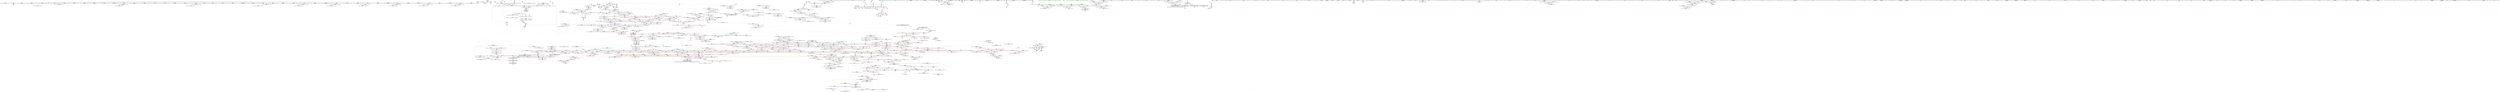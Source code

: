 digraph "SVFG" {
	label="SVFG";

	Node0x565113f72910 [shape=record,color=grey,label="{NodeID: 0\nNullPtr}"];
	Node0x565113f72910 -> Node0x5651143f2d10[style=solid];
	Node0x565113f72910 -> Node0x5651143f2e10[style=solid];
	Node0x565113f72910 -> Node0x5651143f2ee0[style=solid];
	Node0x565113f72910 -> Node0x5651143f2fb0[style=solid];
	Node0x565113f72910 -> Node0x5651143f3080[style=solid];
	Node0x565113f72910 -> Node0x5651143f3150[style=solid];
	Node0x565113f72910 -> Node0x5651143f3220[style=solid];
	Node0x565113f72910 -> Node0x5651143f32f0[style=solid];
	Node0x565113f72910 -> Node0x5651143f33c0[style=solid];
	Node0x565113f72910 -> Node0x5651143f3490[style=solid];
	Node0x565113f72910 -> Node0x5651143f3560[style=solid];
	Node0x565113f72910 -> Node0x5651143f3630[style=solid];
	Node0x565113f72910 -> Node0x5651143f3700[style=solid];
	Node0x565113f72910 -> Node0x5651143f37d0[style=solid];
	Node0x565113f72910 -> Node0x5651143f38a0[style=solid];
	Node0x565113f72910 -> Node0x5651143f3970[style=solid];
	Node0x565113f72910 -> Node0x5651143f3a40[style=solid];
	Node0x565113f72910 -> Node0x5651143f3b10[style=solid];
	Node0x565113f72910 -> Node0x5651143f3be0[style=solid];
	Node0x565113f72910 -> Node0x5651143f3cb0[style=solid];
	Node0x565113f72910 -> Node0x5651143f3d80[style=solid];
	Node0x565113f72910 -> Node0x5651143f3e50[style=solid];
	Node0x565113f72910 -> Node0x5651143f3f20[style=solid];
	Node0x565113f72910 -> Node0x5651143f3ff0[style=solid];
	Node0x565113f72910 -> Node0x5651143f40c0[style=solid];
	Node0x565113f72910 -> Node0x5651143f4190[style=solid];
	Node0x565113f72910 -> Node0x5651143f4260[style=solid];
	Node0x565113f72910 -> Node0x5651143f4330[style=solid];
	Node0x565113f72910 -> Node0x5651143f7b00[style=solid];
	Node0x5651144e8fe0 [shape=record,color=black,label="{NodeID: 1882\n175 = PHI()\n}"];
	Node0x5651143f7860 [shape=record,color=red,label="{NodeID: 775\n1841\<--1838\n\<--__t.addr\n_ZSt4moveIRiEONSt16remove_referenceIT_E4typeEOS2_\n}"];
	Node0x5651143f7860 -> Node0x5651143eb5f0[style=solid];
	Node0x5651144145a0 [shape=record,color=black,label="{NodeID: 1550\nMR_89V_3 = PHI(MR_89V_4, MR_89V_2, )\npts\{463 \}\n}"];
	Node0x5651144145a0 -> Node0x565114402940[style=dashed];
	Node0x5651144145a0 -> Node0x565114402a10[style=dashed];
	Node0x5651144145a0 -> Node0x5651143f9600[style=dashed];
	Node0x5651143ee260 [shape=record,color=purple,label="{NodeID: 443\n1383\<--1382\nadd.ptr4\<--\n_ZSt16__insertion_sortIPNSt7__cxx1112basic_stringIcSt11char_traitsIcESaIcEEEN9__gnu_cxx5__ops15_Iter_less_iterEEvT_SA_T0_\n|{<s0>107}}"];
	Node0x5651143ee260:s0 -> Node0x5651144f71f0[style=solid,color=red];
	Node0x5651143e2240 [shape=record,color=green,label="{NodeID: 111\n593\<--594\n_ZSt13__heap_selectIPNSt7__cxx1112basic_stringIcSt11char_traitsIcESaIcEEEN9__gnu_cxx5__ops15_Iter_less_iterEEvT_SA_SA_T0_\<--_ZSt13__heap_selectIPNSt7__cxx1112basic_stringIcSt11char_traitsIcESaIcEEEN9__gnu_cxx5__ops15_Iter_less_iterEEvT_SA_SA_T0__field_insensitive\n}"];
	Node0x5651144f27d0 [shape=record,color=black,label="{NodeID: 1993\n1419 = PHI(561, )\n0th arg _ZSt26__unguarded_insertion_sortIPNSt7__cxx1112basic_stringIcSt11char_traitsIcESaIcEEEN9__gnu_cxx5__ops15_Iter_less_iterEEvT_SA_T0_ }"];
	Node0x5651144f27d0 -> Node0x5651143fdd80[style=solid];
	Node0x5651143fd2f0 [shape=record,color=blue,label="{NodeID: 886\n1257\<--1275\n__last.addr\<--incdec.ptr3\n_ZSt21__unguarded_partitionIPNSt7__cxx1112basic_stringIcSt11char_traitsIcESaIcEEEN9__gnu_cxx5__ops15_Iter_less_iterEET_SA_SA_SA_T0_\n}"];
	Node0x5651143fd2f0 -> Node0x5651144943b0[style=dashed];
	Node0x565114403d90 [shape=record,color=red,label="{NodeID: 554\n619\<--608\n\<--__last.addr\n_ZSt27__unguarded_partition_pivotIPNSt7__cxx1112basic_stringIcSt11char_traitsIcESaIcEEEN9__gnu_cxx5__ops15_Iter_less_iterEET_SA_SA_T0_\n}"];
	Node0x565114403d90 -> Node0x5651143f5cc0[style=solid];
	Node0x5651143e6980 [shape=record,color=green,label="{NodeID: 222\n1404\<--1405\n_ZSt25__unguarded_linear_insertIPNSt7__cxx1112basic_stringIcSt11char_traitsIcESaIcEEEN9__gnu_cxx5__ops14_Val_less_iterEEvT_T0_\<--_ZSt25__unguarded_linear_insertIPNSt7__cxx1112basic_stringIcSt11char_traitsIcESaIcEEEN9__gnu_cxx5__ops14_Val_less_iterEEvT_T0__field_insensitive\n}"];
	Node0x5651144097c0 [shape=record,color=red,label="{NodeID: 665\n1231\<--1188\n\<--__a.addr\n_ZSt22__move_median_to_firstIPNSt7__cxx1112basic_stringIcSt11char_traitsIcESaIcEEEN9__gnu_cxx5__ops15_Iter_less_iterEEvT_SA_SA_SA_T0_\n|{<s0>95}}"];
	Node0x5651144097c0:s0 -> Node0x5651144f0170[style=solid,color=red];
	Node0x56511443d290 [shape=record,color=grey,label="{NodeID: 1440\n954 = Binary(953, 714, )\n}"];
	Node0x56511443d290 -> Node0x56511443d410[style=solid];
	Node0x5651143f4940 [shape=record,color=black,label="{NodeID: 333\n190\<--189\nidxprom6\<--\nmain\n}"];
	Node0x565113f729a0 [shape=record,color=green,label="{NodeID: 1\n7\<--1\n__dso_handle\<--dummyObj\nGlob }"];
	Node0x5651144e90e0 [shape=record,color=black,label="{NodeID: 1883\n188 = PHI()\n}"];
	Node0x5651143f7930 [shape=record,color=blue,label="{NodeID: 776\n1849\<--33\nllvm.global_ctors_0\<--\nGlob }"];
	Node0x565114414aa0 [shape=record,color=black,label="{NodeID: 1551\nMR_91V_2 = PHI(MR_91V_3, MR_91V_1, )\npts\{467 \}\n}"];
	Node0x565114414aa0 -> Node0x5651143f96d0[style=dashed];
	Node0x5651143ee330 [shape=record,color=purple,label="{NodeID: 444\n1409\<--1408\nincdec.ptr\<--\n_ZSt16__insertion_sortIPNSt7__cxx1112basic_stringIcSt11char_traitsIcESaIcEEEN9__gnu_cxx5__ops15_Iter_less_iterEEvT_SA_T0_\n}"];
	Node0x5651143ee330 -> Node0x5651143fdcb0[style=solid];
	Node0x5651143e2340 [shape=record,color=green,label="{NodeID: 112\n598\<--599\n_ZSt11__sort_heapIPNSt7__cxx1112basic_stringIcSt11char_traitsIcESaIcEEEN9__gnu_cxx5__ops15_Iter_less_iterEEvT_SA_RT0_\<--_ZSt11__sort_heapIPNSt7__cxx1112basic_stringIcSt11char_traitsIcESaIcEEEN9__gnu_cxx5__ops15_Iter_less_iterEEvT_SA_RT0__field_insensitive\n}"];
	Node0x5651144f28e0 [shape=record,color=black,label="{NodeID: 1994\n1420 = PHI(562, )\n1st arg _ZSt26__unguarded_insertion_sortIPNSt7__cxx1112basic_stringIcSt11char_traitsIcESaIcEEEN9__gnu_cxx5__ops15_Iter_less_iterEEvT_SA_T0_ }"];
	Node0x5651144f28e0 -> Node0x5651143fde50[style=solid];
	Node0x5651143fd3c0 [shape=record,color=blue,label="{NodeID: 887\n1257\<--1283\n__last.addr\<--incdec.ptr7\n_ZSt21__unguarded_partitionIPNSt7__cxx1112basic_stringIcSt11char_traitsIcESaIcEEEN9__gnu_cxx5__ops15_Iter_less_iterEET_SA_SA_SA_T0_\n}"];
	Node0x5651143fd3c0 -> Node0x5651144943b0[style=dashed];
	Node0x565114403e60 [shape=record,color=red,label="{NodeID: 555\n632\<--608\n\<--__last.addr\n_ZSt27__unguarded_partition_pivotIPNSt7__cxx1112basic_stringIcSt11char_traitsIcESaIcEEEN9__gnu_cxx5__ops15_Iter_less_iterEET_SA_SA_T0_\n}"];
	Node0x565114403e60 -> Node0x5651143edb10[style=solid];
	Node0x5651143e6a80 [shape=record,color=green,label="{NodeID: 223\n1421\<--1422\n__comp\<--__comp_field_insensitive\n_ZSt26__unguarded_insertion_sortIPNSt7__cxx1112basic_stringIcSt11char_traitsIcESaIcEEEN9__gnu_cxx5__ops15_Iter_less_iterEEvT_SA_T0_\n}"];
	Node0x565114409890 [shape=record,color=red,label="{NodeID: 666\n1199\<--1190\n\<--__b.addr\n_ZSt22__move_median_to_firstIPNSt7__cxx1112basic_stringIcSt11char_traitsIcESaIcEEEN9__gnu_cxx5__ops15_Iter_less_iterEEvT_SA_SA_SA_T0_\n|{<s0>88}}"];
	Node0x565114409890:s0 -> Node0x5651144f50a0[style=solid,color=red];
	Node0x56511443d410 [shape=record,color=grey,label="{NodeID: 1441\n955 = Binary(954, 437, )\n}"];
	Node0x56511443d410 -> Node0x565114442690[style=solid];
	Node0x5651143f4a10 [shape=record,color=black,label="{NodeID: 334\n193\<--192\nidxprom8\<--\nmain\n}"];
	Node0x5651143dc4e0 [shape=record,color=green,label="{NodeID: 2\n19\<--1\n.str\<--dummyObj\nGlob }"];
	Node0x5651144e91e0 [shape=record,color=black,label="{NodeID: 1884\n44 = PHI()\n}"];
	Node0x5651143f7a00 [shape=record,color=blue,label="{NodeID: 777\n1850\<--34\nllvm.global_ctors_1\<--_GLOBAL__sub_I_dtyfc_2_0.cpp\nGlob }"];
	Node0x565114414fa0 [shape=record,color=black,label="{NodeID: 1552\nMR_117V_3 = PHI(MR_117V_4, MR_117V_2, )\npts\{658 \}\n}"];
	Node0x565114414fa0 -> Node0x565114404680[style=dashed];
	Node0x565114414fa0 -> Node0x565114404750[style=dashed];
	Node0x565114414fa0 -> Node0x565114404820[style=dashed];
	Node0x565114414fa0 -> Node0x5651144048f0[style=dashed];
	Node0x565114414fa0 -> Node0x5651143fa300[style=dashed];
	Node0x5651143ee400 [shape=record,color=purple,label="{NodeID: 445\n1449\<--1448\nincdec.ptr\<--\n_ZSt26__unguarded_insertion_sortIPNSt7__cxx1112basic_stringIcSt11char_traitsIcESaIcEEEN9__gnu_cxx5__ops15_Iter_less_iterEEvT_SA_T0_\n}"];
	Node0x5651143ee400 -> Node0x5651143fdff0[style=solid];
	Node0x5651143e2440 [shape=record,color=green,label="{NodeID: 113\n604\<--605\n__comp\<--__comp_field_insensitive\n_ZSt27__unguarded_partition_pivotIPNSt7__cxx1112basic_stringIcSt11char_traitsIcESaIcEEEN9__gnu_cxx5__ops15_Iter_less_iterEET_SA_SA_T0_\n}"];
	Node0x5651144f29f0 [shape=record,color=black,label="{NodeID: 1995\n515 = PHI(432, )\n0th arg _ZSt4__lgl }"];
	Node0x5651144f29f0 -> Node0x5651143f9870[style=solid];
	Node0x5651143fd490 [shape=record,color=blue,label="{NodeID: 888\n1255\<--1296\n__first.addr\<--incdec.ptr9\n_ZSt21__unguarded_partitionIPNSt7__cxx1112basic_stringIcSt11char_traitsIcESaIcEEEN9__gnu_cxx5__ops15_Iter_less_iterEET_SA_SA_SA_T0_\n}"];
	Node0x5651143fd490 -> Node0x5651144907b0[style=dashed];
	Node0x565114403f30 [shape=record,color=red,label="{NodeID: 556\n639\<--608\n\<--__last.addr\n_ZSt27__unguarded_partition_pivotIPNSt7__cxx1112basic_stringIcSt11char_traitsIcESaIcEEEN9__gnu_cxx5__ops15_Iter_less_iterEET_SA_SA_T0_\n|{<s0>40}}"];
	Node0x565114403f30:s0 -> Node0x5651144f3880[style=solid,color=red];
	Node0x5651143e6b50 [shape=record,color=green,label="{NodeID: 224\n1423\<--1424\n__first.addr\<--__first.addr_field_insensitive\n_ZSt26__unguarded_insertion_sortIPNSt7__cxx1112basic_stringIcSt11char_traitsIcESaIcEEEN9__gnu_cxx5__ops15_Iter_less_iterEEvT_SA_T0_\n}"];
	Node0x5651143e6b50 -> Node0x56511440bc50[style=solid];
	Node0x5651143e6b50 -> Node0x5651143fdd80[style=solid];
	Node0x565114409960 [shape=record,color=red,label="{NodeID: 667\n1202\<--1190\n\<--__b.addr\n_ZSt22__move_median_to_firstIPNSt7__cxx1112basic_stringIcSt11char_traitsIcESaIcEEEN9__gnu_cxx5__ops15_Iter_less_iterEEvT_SA_SA_SA_T0_\n|{<s0>89}}"];
	Node0x565114409960:s0 -> Node0x5651144f4d20[style=solid,color=red];
	Node0x56511443d590 [shape=record,color=grey,label="{NodeID: 1442\n960 = Binary(437, 959, )\n}"];
	Node0x56511443d590 -> Node0x5651143fbb60[style=solid];
	Node0x5651143f4ae0 [shape=record,color=black,label="{NodeID: 335\n204\<--203\nidx.ext\<--\nmain\n}"];
	Node0x5651143dc570 [shape=record,color=green,label="{NodeID: 3\n21\<--1\n.str.4\<--dummyObj\nGlob }"];
	Node0x5651144e92e0 [shape=record,color=black,label="{NodeID: 1885\n73 = PHI()\n}"];
	Node0x5651143f7b00 [shape=record,color=blue, style = dotted,label="{NodeID: 778\n1851\<--3\nllvm.global_ctors_2\<--dummyVal\nGlob }"];
	Node0x5651144154a0 [shape=record,color=black,label="{NodeID: 1553\nMR_127V_2 = PHI(MR_127V_5, MR_127V_1, )\npts\{739 \}\n}"];
	Node0x5651143ee4d0 [shape=record,color=purple,label="{NodeID: 446\n1498\<--1497\nincdec.ptr\<--\n_ZSt25__unguarded_linear_insertIPNSt7__cxx1112basic_stringIcSt11char_traitsIcESaIcEEEN9__gnu_cxx5__ops14_Val_less_iterEEvT_T0_\n}"];
	Node0x5651143ee4d0 -> Node0x5651143fe4d0[style=solid];
	Node0x5651143e6fc0 [shape=record,color=green,label="{NodeID: 114\n606\<--607\n__first.addr\<--__first.addr_field_insensitive\n_ZSt27__unguarded_partition_pivotIPNSt7__cxx1112basic_stringIcSt11char_traitsIcESaIcEEEN9__gnu_cxx5__ops15_Iter_less_iterEET_SA_SA_T0_\n}"];
	Node0x5651143e6fc0 -> Node0x5651144038b0[style=solid];
	Node0x5651143e6fc0 -> Node0x565114403980[style=solid];
	Node0x5651143e6fc0 -> Node0x565114403a50[style=solid];
	Node0x5651143e6fc0 -> Node0x565114403b20[style=solid];
	Node0x5651143e6fc0 -> Node0x565114403bf0[style=solid];
	Node0x5651143e6fc0 -> Node0x565114403cc0[style=solid];
	Node0x5651143e6fc0 -> Node0x5651143f9d50[style=solid];
	Node0x5651144f2b00 [shape=record,color=black,label="{NodeID: 1996\n1572 = PHI(1553, )\n0th arg _ZSt22__copy_move_backward_aILb1EPNSt7__cxx1112basic_stringIcSt11char_traitsIcESaIcEEES6_ET1_T0_S8_S7_ }"];
	Node0x5651144f2b00 -> Node0x5651143fec20[style=solid];
	Node0x5651143fd560 [shape=record,color=blue,label="{NodeID: 889\n1302\<--1300\n__a.addr\<--__a\n_ZSt9iter_swapIPNSt7__cxx1112basic_stringIcSt11char_traitsIcESaIcEEES6_EvT_T0_\n}"];
	Node0x5651143fd560 -> Node0x56511440ac10[style=dashed];
	Node0x565114404000 [shape=record,color=red,label="{NodeID: 557\n631\<--610\n\<--__mid\n_ZSt27__unguarded_partition_pivotIPNSt7__cxx1112basic_stringIcSt11char_traitsIcESaIcEEEN9__gnu_cxx5__ops15_Iter_less_iterEET_SA_SA_T0_\n|{<s0>39}}"];
	Node0x565114404000:s0 -> Node0x5651144f6770[style=solid,color=red];
	Node0x5651143e6c20 [shape=record,color=green,label="{NodeID: 225\n1425\<--1426\n__last.addr\<--__last.addr_field_insensitive\n_ZSt26__unguarded_insertion_sortIPNSt7__cxx1112basic_stringIcSt11char_traitsIcESaIcEEEN9__gnu_cxx5__ops15_Iter_less_iterEEvT_SA_T0_\n}"];
	Node0x5651143e6c20 -> Node0x56511440bd20[style=solid];
	Node0x5651143e6c20 -> Node0x5651143fde50[style=solid];
	Node0x565114409a30 [shape=record,color=red,label="{NodeID: 668\n1207\<--1190\n\<--__b.addr\n_ZSt22__move_median_to_firstIPNSt7__cxx1112basic_stringIcSt11char_traitsIcESaIcEEEN9__gnu_cxx5__ops15_Iter_less_iterEEvT_SA_SA_SA_T0_\n|{<s0>90}}"];
	Node0x565114409a30:s0 -> Node0x5651144f0170[style=solid,color=red];
	Node0x56511443d710 [shape=record,color=grey,label="{NodeID: 1443\n959 = Binary(958, 714, )\n}"];
	Node0x56511443d710 -> Node0x56511443d590[style=solid];
	Node0x5651143f4bb0 [shape=record,color=black,label="{NodeID: 336\n218\<--217\nidx.ext15\<--\nmain\n}"];
	Node0x5651143dce00 [shape=record,color=green,label="{NodeID: 4\n23\<--1\nstdin\<--dummyObj\nGlob }"];
	Node0x5651144e93e0 [shape=record,color=black,label="{NodeID: 1886\n372 = PHI(1661, )\n}"];
	Node0x5651144e93e0 -> Node0x5651143f54a0[style=solid];
	Node0x5651143f7c00 [shape=record,color=blue,label="{NodeID: 779\n81\<--80\n.addr\<--\n__cxx_global_array_dtor\n}"];
	Node0x5651144159a0 [shape=record,color=black,label="{NodeID: 1554\nMR_133V_2 = PHI(MR_133V_5, MR_133V_1, )\npts\{751 \}\n}"];
	Node0x5651143ee5a0 [shape=record,color=purple,label="{NodeID: 447\n1513\<--1512\nincdec.ptr4\<--\n_ZSt25__unguarded_linear_insertIPNSt7__cxx1112basic_stringIcSt11char_traitsIcESaIcEEEN9__gnu_cxx5__ops14_Val_less_iterEEvT_T0_\n}"];
	Node0x5651143ee5a0 -> Node0x5651143fe670[style=solid];
	Node0x5651143e7050 [shape=record,color=green,label="{NodeID: 115\n608\<--609\n__last.addr\<--__last.addr_field_insensitive\n_ZSt27__unguarded_partition_pivotIPNSt7__cxx1112basic_stringIcSt11char_traitsIcESaIcEEEN9__gnu_cxx5__ops15_Iter_less_iterEET_SA_SA_T0_\n}"];
	Node0x5651143e7050 -> Node0x565114403d90[style=solid];
	Node0x5651143e7050 -> Node0x565114403e60[style=solid];
	Node0x5651143e7050 -> Node0x565114403f30[style=solid];
	Node0x5651143e7050 -> Node0x5651143f9e20[style=solid];
	Node0x5651144f2c10 [shape=record,color=black,label="{NodeID: 1997\n1573 = PHI(1557, )\n1st arg _ZSt22__copy_move_backward_aILb1EPNSt7__cxx1112basic_stringIcSt11char_traitsIcESaIcEEES6_ET1_T0_S8_S7_ }"];
	Node0x5651144f2c10 -> Node0x5651143fecf0[style=solid];
	Node0x5651143fd630 [shape=record,color=blue,label="{NodeID: 890\n1304\<--1301\n__b.addr\<--__b\n_ZSt9iter_swapIPNSt7__cxx1112basic_stringIcSt11char_traitsIcESaIcEEES6_EvT_T0_\n}"];
	Node0x5651143fd630 -> Node0x56511440ace0[style=dashed];
	Node0x5651144040d0 [shape=record,color=red,label="{NodeID: 558\n662\<--651\n\<--__first.addr\n_ZSt13__heap_selectIPNSt7__cxx1112basic_stringIcSt11char_traitsIcESaIcEEEN9__gnu_cxx5__ops15_Iter_less_iterEEvT_SA_SA_T0_\n|{<s0>41}}"];
	Node0x5651144040d0:s0 -> Node0x5651144ef670[style=solid,color=red];
	Node0x5651143e6cf0 [shape=record,color=green,label="{NodeID: 226\n1427\<--1428\n__i\<--__i_field_insensitive\n_ZSt26__unguarded_insertion_sortIPNSt7__cxx1112basic_stringIcSt11char_traitsIcESaIcEEEN9__gnu_cxx5__ops15_Iter_less_iterEEvT_SA_T0_\n}"];
	Node0x5651143e6cf0 -> Node0x56511440bdf0[style=solid];
	Node0x5651143e6cf0 -> Node0x56511440bec0[style=solid];
	Node0x5651143e6cf0 -> Node0x56511440bf90[style=solid];
	Node0x5651143e6cf0 -> Node0x5651143fdf20[style=solid];
	Node0x5651143e6cf0 -> Node0x5651143fdff0[style=solid];
	Node0x565114409b00 [shape=record,color=red,label="{NodeID: 669\n1234\<--1190\n\<--__b.addr\n_ZSt22__move_median_to_firstIPNSt7__cxx1112basic_stringIcSt11char_traitsIcESaIcEEEN9__gnu_cxx5__ops15_Iter_less_iterEEvT_SA_SA_SA_T0_\n|{<s0>96}}"];
	Node0x565114409b00:s0 -> Node0x5651144f4d20[style=solid,color=red];
	Node0x56511443d890 [shape=record,color=grey,label="{NodeID: 1444\n624 = Binary(623, 231, )\n}"];
	Node0x56511443d890 -> Node0x56511443da10[style=solid];
	Node0x5651143f4c80 [shape=record,color=black,label="{NodeID: 337\n222\<--221\nidxprom17\<--\nmain\n}"];
	Node0x5651143dcec0 [shape=record,color=green,label="{NodeID: 5\n24\<--1\n.str.5\<--dummyObj\nGlob }"];
	Node0x5651144e9610 [shape=record,color=black,label="{NodeID: 1887\n195 = PHI()\n}"];
	Node0x5651143f7cd0 [shape=record,color=blue,label="{NodeID: 780\n116\<--115\n.addr\<--\n__cxx_global_array_dtor.3\n}"];
	Node0x565114415ea0 [shape=record,color=black,label="{NodeID: 1555\nMR_125V_2 = PHI(MR_125V_3, MR_125V_1, )\npts\{737 \}\n}"];
	Node0x5651143ee670 [shape=record,color=purple,label="{NodeID: 448\n1629\<--1628\nincdec.ptr\<--\n_ZNSt20__copy_move_backwardILb1ELb0ESt26random_access_iterator_tagE13__copy_move_bIPNSt7__cxx1112basic_stringIcSt11char_traitsIcESaIcEEES9_EET0_T_SB_SA_\n|{|<s1>133}}"];
	Node0x5651143ee670 -> Node0x56511441ec60[style=solid];
	Node0x5651143ee670:s1 -> Node0x5651144f15a0[style=solid,color=red];
	Node0x5651143e7120 [shape=record,color=green,label="{NodeID: 116\n610\<--611\n__mid\<--__mid_field_insensitive\n_ZSt27__unguarded_partition_pivotIPNSt7__cxx1112basic_stringIcSt11char_traitsIcESaIcEEEN9__gnu_cxx5__ops15_Iter_less_iterEET_SA_SA_T0_\n}"];
	Node0x5651143e7120 -> Node0x565114404000[style=solid];
	Node0x5651143e7120 -> Node0x5651143f9ef0[style=solid];
	Node0x5651144f2d20 [shape=record,color=black,label="{NodeID: 1998\n1541 = PHI(1471, )\n1st arg _ZSt23__copy_move_backward_a2ILb1EPNSt7__cxx1112basic_stringIcSt11char_traitsIcESaIcEEES6_ET1_T0_S8_S7_ }"];
	Node0x5651144f2d20 -> Node0x5651143fe9b0[style=solid];
	Node0x5651143fd700 [shape=record,color=blue,label="{NodeID: 891\n1317\<--1315\n__lhs.addr\<--__lhs\n_ZSt4swapIcSt11char_traitsIcESaIcEEvRNSt7__cxx1112basic_stringIT_T0_T1_EES9_\n}"];
	Node0x5651143fd700 -> Node0x56511440adb0[style=dashed];
	Node0x5651144041a0 [shape=record,color=red,label="{NodeID: 559\n675\<--651\n\<--__first.addr\n_ZSt13__heap_selectIPNSt7__cxx1112basic_stringIcSt11char_traitsIcESaIcEEEN9__gnu_cxx5__ops15_Iter_less_iterEEvT_SA_SA_T0_\n|{<s0>42}}"];
	Node0x5651144041a0:s0 -> Node0x5651144f50a0[style=solid,color=red];
	Node0x5651143e6dc0 [shape=record,color=green,label="{NodeID: 227\n1429\<--1430\nagg.tmp\<--agg.tmp_field_insensitive\n_ZSt26__unguarded_insertion_sortIPNSt7__cxx1112basic_stringIcSt11char_traitsIcESaIcEEEN9__gnu_cxx5__ops15_Iter_less_iterEEvT_SA_T0_\n}"];
	Node0x565114409bd0 [shape=record,color=red,label="{NodeID: 670\n1243\<--1190\n\<--__b.addr\n_ZSt22__move_median_to_firstIPNSt7__cxx1112basic_stringIcSt11char_traitsIcESaIcEEEN9__gnu_cxx5__ops15_Iter_less_iterEEvT_SA_SA_SA_T0_\n|{<s0>98}}"];
	Node0x565114409bd0:s0 -> Node0x5651144f0170[style=solid,color=red];
	Node0x56511443da10 [shape=record,color=grey,label="{NodeID: 1445\n625 = Binary(624, 437, )\n}"];
	Node0x5651143f4d50 [shape=record,color=black,label="{NodeID: 338\n228\<--225\nsub.ptr.lhs.cast\<--call19\nmain\n}"];
	Node0x5651143f4d50 -> Node0x565114441910[style=solid];
	Node0x5651143dc820 [shape=record,color=green,label="{NodeID: 6\n26\<--1\n.str.6\<--dummyObj\nGlob }"];
	Node0x5651144e96e0 [shape=record,color=black,label="{NodeID: 1888\n225 = PHI(349, )\n}"];
	Node0x5651144e96e0 -> Node0x5651143f4d50[style=solid];
	Node0x5651143f7da0 [shape=record,color=blue,label="{NodeID: 781\n132\<--151\nretval\<--\nmain\n}"];
	Node0x5651144163a0 [shape=record,color=black,label="{NodeID: 1556\nMR_247V_3 = PHI(MR_247V_6, MR_247V_2, )\npts\{1668 \}\n}"];
	Node0x5651144163a0 -> Node0x56511440db30[style=dashed];
	Node0x5651144163a0 -> Node0x56511440dcd0[style=dashed];
	Node0x5651144163a0 -> Node0x56511441f620[style=dashed];
	Node0x5651144163a0 -> Node0x5651144163a0[style=dashed];
	Node0x5651143ee740 [shape=record,color=purple,label="{NodeID: 449\n1633\<--1632\nincdec.ptr1\<--\n_ZNSt20__copy_move_backwardILb1ELb0ESt26random_access_iterator_tagE13__copy_move_bIPNSt7__cxx1112basic_stringIcSt11char_traitsIcESaIcEEES9_EET0_T_SB_SA_\n}"];
	Node0x5651143ee740 -> Node0x56511441ed30[style=solid];
	Node0x5651143e71f0 [shape=record,color=green,label="{NodeID: 117\n612\<--613\nagg.tmp\<--agg.tmp_field_insensitive\n_ZSt27__unguarded_partition_pivotIPNSt7__cxx1112basic_stringIcSt11char_traitsIcESaIcEEEN9__gnu_cxx5__ops15_Iter_less_iterEET_SA_SA_T0_\n}"];
	Node0x5651144f2e30 [shape=record,color=black,label="{NodeID: 1999\n1542 = PHI(1472, )\n2nd arg _ZSt23__copy_move_backward_a2ILb1EPNSt7__cxx1112basic_stringIcSt11char_traitsIcESaIcEEES6_ET1_T0_S8_S7_ }"];
	Node0x5651144f2e30 -> Node0x5651143fea80[style=solid];
	Node0x5651143fd7d0 [shape=record,color=blue,label="{NodeID: 892\n1319\<--1316\n__rhs.addr\<--__rhs\n_ZSt4swapIcSt11char_traitsIcESaIcEEvRNSt7__cxx1112basic_stringIT_T0_T1_EES9_\n}"];
	Node0x5651143fd7d0 -> Node0x56511440ae80[style=dashed];
	Node0x56511449a1f0 [shape=record,color=yellow,style=double,label="{NodeID: 1667\n257V_1 = ENCHI(MR_257V_0)\npts\{1678 \}\nFun[_ZSt7advanceIPNSt7__cxx1112basic_stringIcSt11char_traitsIcESaIcEEElEvRT_T0_]|{<s0>142|<s1>142}}"];
	Node0x56511449a1f0:s0 -> Node0x5651143f7790[style=dashed,color=red];
	Node0x56511449a1f0:s1 -> Node0x5651144203f0[style=dashed,color=red];
	Node0x565114404270 [shape=record,color=red,label="{NodeID: 560\n680\<--651\n\<--__first.addr\n_ZSt13__heap_selectIPNSt7__cxx1112basic_stringIcSt11char_traitsIcESaIcEEEN9__gnu_cxx5__ops15_Iter_less_iterEEvT_SA_SA_T0_\n|{<s0>43}}"];
	Node0x565114404270:s0 -> Node0x5651144f5ec0[style=solid,color=red];
	Node0x5651143e6e90 [shape=record,color=green,label="{NodeID: 228\n1431\<--1432\nagg.tmp1\<--agg.tmp1_field_insensitive\n_ZSt26__unguarded_insertion_sortIPNSt7__cxx1112basic_stringIcSt11char_traitsIcESaIcEEEN9__gnu_cxx5__ops15_Iter_less_iterEEvT_SA_T0_\n}"];
	Node0x565114409ca0 [shape=record,color=red,label="{NodeID: 671\n1203\<--1192\n\<--__c.addr\n_ZSt22__move_median_to_firstIPNSt7__cxx1112basic_stringIcSt11char_traitsIcESaIcEEEN9__gnu_cxx5__ops15_Iter_less_iterEEvT_SA_SA_SA_T0_\n|{<s0>89}}"];
	Node0x565114409ca0:s0 -> Node0x5651144f50a0[style=solid,color=red];
	Node0x56511443db90 [shape=record,color=grey,label="{NodeID: 1446\n623 = Binary(621, 622, )\n}"];
	Node0x56511443db90 -> Node0x56511443d890[style=solid];
	Node0x5651143f4e20 [shape=record,color=black,label="{NodeID: 339\n232\<--230\nconv\<--sub.ptr.div\nmain\n}"];
	Node0x5651143f4e20 -> Node0x5651143f8280[style=solid];
	Node0x5651143dc8e0 [shape=record,color=green,label="{NodeID: 7\n28\<--1\nstdout\<--dummyObj\nGlob }"];
	Node0x5651144e9850 [shape=record,color=black,label="{NodeID: 1889\n1467 = PHI(1564, )\n|{<s0>118}}"];
	Node0x5651144e9850:s0 -> Node0x5651144f7520[style=solid,color=red];
	Node0x5651143f7e70 [shape=record,color=blue,label="{NodeID: 782\n136\<--151\ncases\<--\nmain\n}"];
	Node0x5651143f7e70 -> Node0x56511447c380[style=dashed];
	Node0x5651144168a0 [shape=record,color=black,label="{NodeID: 1557\nMR_253V_3 = PHI(MR_253V_5, MR_253V_2, )\npts\{1674 \}\n}"];
	Node0x5651144168a0 -> Node0x56511440df40[style=dashed];
	Node0x5651144168a0 -> Node0x56511440e010[style=dashed];
	Node0x5651144168a0 -> Node0x56511440e0e0[style=dashed];
	Node0x5651144168a0 -> Node0x56511441f7c0[style=dashed];
	Node0x5651144168a0 -> Node0x56511441f890[style=dashed];
	Node0x5651143ee810 [shape=record,color=purple,label="{NodeID: 450\n1710\<--1709\nincdec.ptr\<--\n_ZSt13__lower_boundIPNSt7__cxx1112basic_stringIcSt11char_traitsIcESaIcEEES5_N9__gnu_cxx5__ops14_Iter_less_valEET_SA_SA_RKT0_T1_\n}"];
	Node0x5651143ee810 -> Node0x56511441f6f0[style=solid];
	Node0x5651143e72c0 [shape=record,color=green,label="{NodeID: 118\n614\<--615\nagg.tmp4\<--agg.tmp4_field_insensitive\n_ZSt27__unguarded_partition_pivotIPNSt7__cxx1112basic_stringIcSt11char_traitsIcESaIcEEEN9__gnu_cxx5__ops15_Iter_less_iterEET_SA_SA_T0_\n}"];
	Node0x5651144f2f40 [shape=record,color=black,label="{NodeID: 2000\n1603 = PHI(1588, )\n0th arg _ZNSt20__copy_move_backwardILb1ELb0ESt26random_access_iterator_tagE13__copy_move_bIPNSt7__cxx1112basic_stringIcSt11char_traitsIcESaIcEEES9_EET0_T_SB_SA_ }"];
	Node0x5651144f2f40 -> Node0x5651143ff030[style=solid];
	Node0x5651143fd8a0 [shape=record,color=blue,label="{NodeID: 893\n1340\<--1336\n__first.addr\<--__first\n_ZSt16__insertion_sortIPNSt7__cxx1112basic_stringIcSt11char_traitsIcESaIcEEEN9__gnu_cxx5__ops15_Iter_less_iterEEvT_SA_T0_\n}"];
	Node0x5651143fd8a0 -> Node0x56511440af50[style=dashed];
	Node0x5651143fd8a0 -> Node0x56511440b020[style=dashed];
	Node0x5651143fd8a0 -> Node0x56511440b0f0[style=dashed];
	Node0x5651143fd8a0 -> Node0x56511440b1c0[style=dashed];
	Node0x5651143fd8a0 -> Node0x56511440b290[style=dashed];
	Node0x565114404340 [shape=record,color=red,label="{NodeID: 561\n663\<--653\n\<--__middle.addr\n_ZSt13__heap_selectIPNSt7__cxx1112basic_stringIcSt11char_traitsIcESaIcEEEN9__gnu_cxx5__ops15_Iter_less_iterEEvT_SA_SA_T0_\n|{<s0>41}}"];
	Node0x565114404340:s0 -> Node0x5651144ef780[style=solid,color=red];
	Node0x5651143ef200 [shape=record,color=green,label="{NodeID: 229\n1433\<--1434\nundef.agg.tmp\<--undef.agg.tmp_field_insensitive\n_ZSt26__unguarded_insertion_sortIPNSt7__cxx1112basic_stringIcSt11char_traitsIcESaIcEEEN9__gnu_cxx5__ops15_Iter_less_iterEEvT_SA_T0_\n}"];
	Node0x565114409d70 [shape=record,color=red,label="{NodeID: 672\n1213\<--1192\n\<--__c.addr\n_ZSt22__move_median_to_firstIPNSt7__cxx1112basic_stringIcSt11char_traitsIcESaIcEEEN9__gnu_cxx5__ops15_Iter_less_iterEEvT_SA_SA_SA_T0_\n|{<s0>91}}"];
	Node0x565114409d70:s0 -> Node0x5651144f50a0[style=solid,color=red];
	Node0x56511443dd10 [shape=record,color=grey,label="{NodeID: 1447\n885 = Binary(883, 884, )\n}"];
	Node0x56511443dd10 -> Node0x56511443cc90[style=solid];
	Node0x5651143f4ef0 [shape=record,color=black,label="{NodeID: 340\n234\<--233\nidxprom20\<--\nmain\n}"];
	Node0x5651143dc9a0 [shape=record,color=green,label="{NodeID: 8\n29\<--1\n_ZSt3cin\<--dummyObj\nGlob }"];
	Node0x5651144e9990 [shape=record,color=black,label="{NodeID: 1890\n1471 = PHI(1564, )\n|{<s0>118}}"];
	Node0x5651144e9990:s0 -> Node0x5651144f2d20[style=solid,color=red];
	Node0x5651143f7f40 [shape=record,color=blue,label="{NodeID: 783\n134\<--168\nT\<--dec\nmain\n}"];
	Node0x5651143f7f40 -> Node0x5651143ff7b0[style=dashed];
	Node0x5651143f7f40 -> Node0x5651143f7f40[style=dashed];
	Node0x565114416990 [shape=record,color=black,label="{NodeID: 1558\nMR_255V_2 = PHI(MR_255V_3, MR_255V_1, )\npts\{1676 \}\n}"];
	Node0x565114416990 -> Node0x56511441f480[style=dashed];
	Node0x5651143ee8e0 [shape=record,color=purple,label="{NodeID: 451\n206\<--12\nadd.ptr\<--_Z1rB5cxx11\nmain\n|{<s0>16}}"];
	Node0x5651143ee8e0:s0 -> Node0x5651144f0c50[style=solid,color=red];
	Node0x5651143e7390 [shape=record,color=green,label="{NodeID: 119\n635\<--636\n_ZSt22__move_median_to_firstIPNSt7__cxx1112basic_stringIcSt11char_traitsIcESaIcEEEN9__gnu_cxx5__ops15_Iter_less_iterEEvT_SA_SA_SA_T0_\<--_ZSt22__move_median_to_firstIPNSt7__cxx1112basic_stringIcSt11char_traitsIcESaIcEEEN9__gnu_cxx5__ops15_Iter_less_iterEEvT_SA_SA_SA_T0__field_insensitive\n}"];
	Node0x5651144f3050 [shape=record,color=black,label="{NodeID: 2001\n1604 = PHI(1589, )\n1st arg _ZNSt20__copy_move_backwardILb1ELb0ESt26random_access_iterator_tagE13__copy_move_bIPNSt7__cxx1112basic_stringIcSt11char_traitsIcESaIcEEES9_EET0_T_SB_SA_ }"];
	Node0x5651144f3050 -> Node0x5651143ff100[style=solid];
	Node0x5651143fd970 [shape=record,color=blue,label="{NodeID: 894\n1342\<--1337\n__last.addr\<--__last\n_ZSt16__insertion_sortIPNSt7__cxx1112basic_stringIcSt11char_traitsIcESaIcEEEN9__gnu_cxx5__ops15_Iter_less_iterEEvT_SA_T0_\n}"];
	Node0x5651143fd970 -> Node0x56511440b360[style=dashed];
	Node0x5651143fd970 -> Node0x56511440b430[style=dashed];
	Node0x565114404410 [shape=record,color=red,label="{NodeID: 562\n667\<--653\n\<--__middle.addr\n_ZSt13__heap_selectIPNSt7__cxx1112basic_stringIcSt11char_traitsIcESaIcEEEN9__gnu_cxx5__ops15_Iter_less_iterEEvT_SA_SA_T0_\n}"];
	Node0x565114404410 -> Node0x5651143fa230[style=solid];
	Node0x5651143ef290 [shape=record,color=green,label="{NodeID: 230\n1457\<--1458\n__first.addr\<--__first.addr_field_insensitive\n_ZSt13move_backwardIPNSt7__cxx1112basic_stringIcSt11char_traitsIcESaIcEEES6_ET0_T_S8_S7_\n}"];
	Node0x5651143ef290 -> Node0x56511440c060[style=solid];
	Node0x5651143ef290 -> Node0x5651143fe0c0[style=solid];
	Node0x565114409e40 [shape=record,color=red,label="{NodeID: 673\n1217\<--1192\n\<--__c.addr\n_ZSt22__move_median_to_firstIPNSt7__cxx1112basic_stringIcSt11char_traitsIcESaIcEEEN9__gnu_cxx5__ops15_Iter_less_iterEEvT_SA_SA_SA_T0_\n|{<s0>92}}"];
	Node0x565114409e40:s0 -> Node0x5651144f0170[style=solid,color=red];
	Node0x56511443de90 [shape=record,color=grey,label="{NodeID: 1448\n759 = Binary(757, 758, )\n}"];
	Node0x56511443de90 -> Node0x56511443e010[style=solid];
	Node0x5651143f4fc0 [shape=record,color=black,label="{NodeID: 341\n251\<--250\nidxprom29\<--\nmain\n}"];
	Node0x5651143defa0 [shape=record,color=green,label="{NodeID: 9\n30\<--1\n.str.7\<--dummyObj\nGlob }"];
	Node0x5651144e9ad0 [shape=record,color=black,label="{NodeID: 1891\n1473 = PHI(1539, )\n}"];
	Node0x5651144e9ad0 -> Node0x5651143f6a90[style=solid];
	Node0x5651143f8010 [shape=record,color=blue,label="{NodeID: 784\n140\<--179\ni\<--\nmain\n}"];
	Node0x5651143f8010 -> Node0x5651143ffd60[style=dashed];
	Node0x5651143f8010 -> Node0x5651143ffe30[style=dashed];
	Node0x5651143f8010 -> Node0x5651143fff00[style=dashed];
	Node0x5651143f8010 -> Node0x5651143fffd0[style=dashed];
	Node0x5651143f8010 -> Node0x5651144000a0[style=dashed];
	Node0x5651143f8010 -> Node0x5651143f80e0[style=dashed];
	Node0x5651143f8010 -> Node0x56511447c880[style=dashed];
	Node0x565114416a80 [shape=record,color=black,label="{NodeID: 1559\nMR_257V_2 = PHI(MR_257V_4, MR_257V_1, )\npts\{1678 \}\n}"];
	Node0x565114416a80 -> Node0x56511441f550[style=dashed];
	Node0x5651143ee9b0 [shape=record,color=purple,label="{NodeID: 452\n220\<--12\nadd.ptr16\<--_Z1rB5cxx11\nmain\n|{<s0>17}}"];
	Node0x5651143ee9b0:s0 -> Node0x5651144eeac0[style=solid,color=red];
	Node0x5651143e7490 [shape=record,color=green,label="{NodeID: 120\n642\<--643\n_ZSt21__unguarded_partitionIPNSt7__cxx1112basic_stringIcSt11char_traitsIcESaIcEEEN9__gnu_cxx5__ops15_Iter_less_iterEET_SA_SA_SA_T0_\<--_ZSt21__unguarded_partitionIPNSt7__cxx1112basic_stringIcSt11char_traitsIcESaIcEEEN9__gnu_cxx5__ops15_Iter_less_iterEET_SA_SA_SA_T0__field_insensitive\n}"];
	Node0x5651144f3160 [shape=record,color=black,label="{NodeID: 2002\n1605 = PHI(1590, )\n2nd arg _ZNSt20__copy_move_backwardILb1ELb0ESt26random_access_iterator_tagE13__copy_move_bIPNSt7__cxx1112basic_stringIcSt11char_traitsIcESaIcEEES9_EET0_T_SB_SA_ }"];
	Node0x5651144f3160 -> Node0x5651143ff1d0[style=solid];
	Node0x5651143fda40 [shape=record,color=blue,label="{NodeID: 895\n1344\<--1366\n__i\<--add.ptr\n_ZSt16__insertion_sortIPNSt7__cxx1112basic_stringIcSt11char_traitsIcESaIcEEEN9__gnu_cxx5__ops15_Iter_less_iterEEvT_SA_T0_\n}"];
	Node0x5651143fda40 -> Node0x56511440b500[style=dashed];
	Node0x5651143fda40 -> Node0x56511440b5d0[style=dashed];
	Node0x5651143fda40 -> Node0x56511440b6a0[style=dashed];
	Node0x5651143fda40 -> Node0x56511440b770[style=dashed];
	Node0x5651143fda40 -> Node0x56511440b840[style=dashed];
	Node0x5651143fda40 -> Node0x56511440b910[style=dashed];
	Node0x5651143fda40 -> Node0x56511440b9e0[style=dashed];
	Node0x5651143fda40 -> Node0x5651143fdcb0[style=dashed];
	Node0x5651143fda40 -> Node0x5651144118a0[style=dashed];
	Node0x5651144044e0 [shape=record,color=red,label="{NodeID: 563\n681\<--653\n\<--__middle.addr\n_ZSt13__heap_selectIPNSt7__cxx1112basic_stringIcSt11char_traitsIcESaIcEEEN9__gnu_cxx5__ops15_Iter_less_iterEEvT_SA_SA_T0_\n|{<s0>43}}"];
	Node0x5651144044e0:s0 -> Node0x5651144f6010[style=solid,color=red];
	Node0x5651143ef360 [shape=record,color=green,label="{NodeID: 231\n1459\<--1460\n__last.addr\<--__last.addr_field_insensitive\n_ZSt13move_backwardIPNSt7__cxx1112basic_stringIcSt11char_traitsIcESaIcEEES6_ET0_T_S8_S7_\n}"];
	Node0x5651143ef360 -> Node0x56511440c130[style=solid];
	Node0x5651143ef360 -> Node0x5651143fe190[style=solid];
	Node0x565114409f10 [shape=record,color=red,label="{NodeID: 674\n1227\<--1192\n\<--__c.addr\n_ZSt22__move_median_to_firstIPNSt7__cxx1112basic_stringIcSt11char_traitsIcESaIcEEEN9__gnu_cxx5__ops15_Iter_less_iterEEvT_SA_SA_SA_T0_\n|{<s0>94}}"];
	Node0x565114409f10:s0 -> Node0x5651144f50a0[style=solid,color=red];
	Node0x56511443e010 [shape=record,color=grey,label="{NodeID: 1449\n760 = Binary(759, 231, )\n}"];
	Node0x56511443e010 -> Node0x565114442b10[style=solid];
	Node0x5651143f5090 [shape=record,color=black,label="{NodeID: 342\n256\<--255\nidxprom31\<--sub\nmain\n}"];
	Node0x5651143df0a0 [shape=record,color=green,label="{NodeID: 10\n33\<--1\n\<--dummyObj\nCan only get source location for instruction, argument, global var or function.}"];
	Node0x5651144e9c10 [shape=record,color=black,label="{NodeID: 1892\n1493 = PHI(907, )\n}"];
	Node0x5651143f80e0 [shape=record,color=blue,label="{NodeID: 785\n140\<--200\ni\<--inc\nmain\n}"];
	Node0x5651143f80e0 -> Node0x5651143ffd60[style=dashed];
	Node0x5651143f80e0 -> Node0x5651143ffe30[style=dashed];
	Node0x5651143f80e0 -> Node0x5651143fff00[style=dashed];
	Node0x5651143f80e0 -> Node0x5651143fffd0[style=dashed];
	Node0x5651143f80e0 -> Node0x5651144000a0[style=dashed];
	Node0x5651143f80e0 -> Node0x5651143f80e0[style=dashed];
	Node0x5651143f80e0 -> Node0x56511447c880[style=dashed];
	Node0x56511448e4b0 [shape=record,color=black,label="{NodeID: 1560\nMR_47V_3 = PHI(MR_47V_4, MR_47V_2, )\npts\{700 \}\n}"];
	Node0x56511448e4b0 -> Node0x565114404b60[style=dashed];
	Node0x56511448e4b0 -> Node0x565114404c30[style=dashed];
	Node0x56511448e4b0 -> Node0x5651143fa640[style=dashed];
	Node0x5651143eea80 [shape=record,color=purple,label="{NodeID: 453\n626\<--618\nadd.ptr\<--\n_ZSt27__unguarded_partition_pivotIPNSt7__cxx1112basic_stringIcSt11char_traitsIcESaIcEEEN9__gnu_cxx5__ops15_Iter_less_iterEET_SA_SA_T0_\n}"];
	Node0x5651143eea80 -> Node0x5651143f9ef0[style=solid];
	Node0x5651143e7590 [shape=record,color=green,label="{NodeID: 121\n649\<--650\n__comp\<--__comp_field_insensitive\n_ZSt13__heap_selectIPNSt7__cxx1112basic_stringIcSt11char_traitsIcESaIcEEEN9__gnu_cxx5__ops15_Iter_less_iterEEvT_SA_SA_T0_\n|{<s0>41|<s1>42|<s2>43}}"];
	Node0x5651143e7590:s0 -> Node0x5651144ef890[style=solid,color=red];
	Node0x5651143e7590:s1 -> Node0x5651144f46d0[style=solid,color=red];
	Node0x5651143e7590:s2 -> Node0x5651144f62b0[style=solid,color=red];
	Node0x5651144f3270 [shape=record,color=black,label="{NodeID: 2003\n918 = PHI(785, 880, )\n0th arg _ZSt13__adjust_heapIPNSt7__cxx1112basic_stringIcSt11char_traitsIcESaIcEEElS5_N9__gnu_cxx5__ops15_Iter_less_iterEEvT_T0_SB_T1_T2_ }"];
	Node0x5651144f3270 -> Node0x5651143fb750[style=solid];
	Node0x5651143fdb10 [shape=record,color=blue,label="{NodeID: 896\n1348\<--1393\nexn.slot\<--\n_ZSt16__insertion_sortIPNSt7__cxx1112basic_stringIcSt11char_traitsIcESaIcEEEN9__gnu_cxx5__ops15_Iter_less_iterEEvT_SA_T0_\n}"];
	Node0x5651143fdb10 -> Node0x56511440bab0[style=dashed];
	Node0x5651144045b0 [shape=record,color=red,label="{NodeID: 564\n671\<--655\n\<--__last.addr\n_ZSt13__heap_selectIPNSt7__cxx1112basic_stringIcSt11char_traitsIcESaIcEEEN9__gnu_cxx5__ops15_Iter_less_iterEEvT_SA_SA_T0_\n}"];
	Node0x5651144045b0 -> Node0x565114442210[style=solid];
	Node0x5651143ef430 [shape=record,color=green,label="{NodeID: 232\n1461\<--1462\n__result.addr\<--__result.addr_field_insensitive\n_ZSt13move_backwardIPNSt7__cxx1112basic_stringIcSt11char_traitsIcESaIcEEES6_ET0_T_S8_S7_\n}"];
	Node0x5651143ef430 -> Node0x56511440c200[style=solid];
	Node0x5651143ef430 -> Node0x5651143fe260[style=solid];
	Node0x565114409fe0 [shape=record,color=red,label="{NodeID: 675\n1235\<--1192\n\<--__c.addr\n_ZSt22__move_median_to_firstIPNSt7__cxx1112basic_stringIcSt11char_traitsIcESaIcEEEN9__gnu_cxx5__ops15_Iter_less_iterEEvT_SA_SA_SA_T0_\n|{<s0>96}}"];
	Node0x565114409fe0:s0 -> Node0x5651144f50a0[style=solid,color=red];
	Node0x56511443e190 [shape=record,color=grey,label="{NodeID: 1450\n972 = Binary(971, 498, )\n}"];
	Node0x56511443e190 -> Node0x5651143fbc30[style=solid];
	Node0x5651143f5160 [shape=record,color=black,label="{NodeID: 343\n268\<--267\nidxprom36\<--\nmain\n}"];
	Node0x5651143df1a0 [shape=record,color=green,label="{NodeID: 11\n151\<--1\n\<--dummyObj\nCan only get source location for instruction, argument, global var or function.}"];
	Node0x5651144e9d50 [shape=record,color=black,label="{NodeID: 1893\n1507 = PHI(907, )\n}"];
	Node0x5651143f81b0 [shape=record,color=blue,label="{NodeID: 786\n142\<--179\ni11\<--\nmain\n}"];
	Node0x5651143f81b0 -> Node0x565114400170[style=dashed];
	Node0x5651143f81b0 -> Node0x565114400240[style=dashed];
	Node0x5651143f81b0 -> Node0x565114400310[style=dashed];
	Node0x5651143f81b0 -> Node0x5651144003e0[style=dashed];
	Node0x5651143f81b0 -> Node0x5651143f8350[style=dashed];
	Node0x5651143f81b0 -> Node0x56511447cd80[style=dashed];
	Node0x5651143eeb50 [shape=record,color=purple,label="{NodeID: 454\n778\<--776\nadd.ptr\<--\n_ZSt11__make_heapIPNSt7__cxx1112basic_stringIcSt11char_traitsIcESaIcEEEN9__gnu_cxx5__ops15_Iter_less_iterEEvT_SA_RT0_\n|{<s0>45}}"];
	Node0x5651143eeb50:s0 -> Node0x5651144f15a0[style=solid,color=red];
	Node0x5651143e7660 [shape=record,color=green,label="{NodeID: 122\n651\<--652\n__first.addr\<--__first.addr_field_insensitive\n_ZSt13__heap_selectIPNSt7__cxx1112basic_stringIcSt11char_traitsIcESaIcEEEN9__gnu_cxx5__ops15_Iter_less_iterEEvT_SA_SA_T0_\n}"];
	Node0x5651143e7660 -> Node0x5651144040d0[style=solid];
	Node0x5651143e7660 -> Node0x5651144041a0[style=solid];
	Node0x5651143e7660 -> Node0x565114404270[style=solid];
	Node0x5651143e7660 -> Node0x5651143f9fc0[style=solid];
	Node0x5651144f33c0 [shape=record,color=black,label="{NodeID: 2004\n919 = PHI(786, 487, )\n1st arg _ZSt13__adjust_heapIPNSt7__cxx1112basic_stringIcSt11char_traitsIcESaIcEEElS5_N9__gnu_cxx5__ops15_Iter_less_iterEEvT_T0_SB_T1_T2_ }"];
	Node0x5651144f33c0 -> Node0x5651143fb820[style=solid];
	Node0x5651143fdbe0 [shape=record,color=blue,label="{NodeID: 897\n1350\<--1395\nehselector.slot\<--\n_ZSt16__insertion_sortIPNSt7__cxx1112basic_stringIcSt11char_traitsIcESaIcEEEN9__gnu_cxx5__ops15_Iter_less_iterEEvT_SA_T0_\n}"];
	Node0x5651143fdbe0 -> Node0x56511440bb80[style=dashed];
	Node0x565114404680 [shape=record,color=red,label="{NodeID: 565\n670\<--657\n\<--__i\n_ZSt13__heap_selectIPNSt7__cxx1112basic_stringIcSt11char_traitsIcESaIcEEEN9__gnu_cxx5__ops15_Iter_less_iterEEvT_SA_SA_T0_\n}"];
	Node0x565114404680 -> Node0x565114442210[style=solid];
	Node0x5651143ef500 [shape=record,color=green,label="{NodeID: 233\n1468\<--1469\n_ZSt12__miter_baseIPNSt7__cxx1112basic_stringIcSt11char_traitsIcESaIcEEEET_S7_\<--_ZSt12__miter_baseIPNSt7__cxx1112basic_stringIcSt11char_traitsIcESaIcEEEET_S7__field_insensitive\n}"];
	Node0x56511440a0b0 [shape=record,color=red,label="{NodeID: 676\n1239\<--1192\n\<--__c.addr\n_ZSt22__move_median_to_firstIPNSt7__cxx1112basic_stringIcSt11char_traitsIcESaIcEEEN9__gnu_cxx5__ops15_Iter_less_iterEEvT_SA_SA_SA_T0_\n|{<s0>97}}"];
	Node0x56511440a0b0:s0 -> Node0x5651144f0170[style=solid,color=red];
	Node0x56511443e310 [shape=record,color=grey,label="{NodeID: 1451\n768 = Binary(766, 767, )\n}"];
	Node0x56511443e310 -> Node0x56511443e490[style=solid];
	Node0x5651143f5230 [shape=record,color=black,label="{NodeID: 344\n273\<--272\nidxprom39\<--sub38\nmain\n}"];
	Node0x5651143df2a0 [shape=record,color=green,label="{NodeID: 12\n169\<--1\n\<--dummyObj\nCan only get source location for instruction, argument, global var or function.}"];
	Node0x5651144e9e90 [shape=record,color=black,label="{NodeID: 1894\n1509 = PHI()\n}"];
	Node0x5651143f8280 [shape=record,color=blue,label="{NodeID: 787\n235\<--232\narrayidx21\<--conv\nmain\n}"];
	Node0x5651143f8280 -> Node0x565114400f40[style=dashed];
	Node0x5651143f8280 -> Node0x565114401010[style=dashed];
	Node0x5651143f8280 -> Node0x5651143f8280[style=dashed];
	Node0x5651143f8280 -> Node0x565114479780[style=dashed];
	Node0x5651143f8280 -> Node0x56511447a180[style=dashed];
	Node0x5651143f8280 -> Node0x5651144131a0[style=dashed];
	Node0x5651143eec20 [shape=record,color=purple,label="{NodeID: 455\n964\<--962\nadd.ptr\<--\n_ZSt13__adjust_heapIPNSt7__cxx1112basic_stringIcSt11char_traitsIcESaIcEEElS5_N9__gnu_cxx5__ops15_Iter_less_iterEEvT_T0_SB_T1_T2_\n|{<s0>66}}"];
	Node0x5651143eec20:s0 -> Node0x5651144f4d20[style=solid,color=red];
	Node0x5651143e7730 [shape=record,color=green,label="{NodeID: 123\n653\<--654\n__middle.addr\<--__middle.addr_field_insensitive\n_ZSt13__heap_selectIPNSt7__cxx1112basic_stringIcSt11char_traitsIcESaIcEEEN9__gnu_cxx5__ops15_Iter_less_iterEEvT_SA_SA_T0_\n}"];
	Node0x5651143e7730 -> Node0x565114404340[style=solid];
	Node0x5651143e7730 -> Node0x565114404410[style=solid];
	Node0x5651143e7730 -> Node0x5651144044e0[style=solid];
	Node0x5651143e7730 -> Node0x5651143fa090[style=solid];
	Node0x5651144f3510 [shape=record,color=black,label="{NodeID: 2005\n920 = PHI(787, 886, )\n2nd arg _ZSt13__adjust_heapIPNSt7__cxx1112basic_stringIcSt11char_traitsIcESaIcEEElS5_N9__gnu_cxx5__ops15_Iter_less_iterEEvT_T0_SB_T1_T2_ }"];
	Node0x5651144f3510 -> Node0x5651143fb8f0[style=solid];
	Node0x5651143fdcb0 [shape=record,color=blue,label="{NodeID: 898\n1344\<--1409\n__i\<--incdec.ptr\n_ZSt16__insertion_sortIPNSt7__cxx1112basic_stringIcSt11char_traitsIcESaIcEEEN9__gnu_cxx5__ops15_Iter_less_iterEEvT_SA_T0_\n}"];
	Node0x5651143fdcb0 -> Node0x56511440b500[style=dashed];
	Node0x5651143fdcb0 -> Node0x56511440b5d0[style=dashed];
	Node0x5651143fdcb0 -> Node0x56511440b6a0[style=dashed];
	Node0x5651143fdcb0 -> Node0x56511440b770[style=dashed];
	Node0x5651143fdcb0 -> Node0x56511440b840[style=dashed];
	Node0x5651143fdcb0 -> Node0x56511440b910[style=dashed];
	Node0x5651143fdcb0 -> Node0x56511440b9e0[style=dashed];
	Node0x5651143fdcb0 -> Node0x5651143fdcb0[style=dashed];
	Node0x5651143fdcb0 -> Node0x5651144118a0[style=dashed];
	Node0x565114404750 [shape=record,color=red,label="{NodeID: 566\n674\<--657\n\<--__i\n_ZSt13__heap_selectIPNSt7__cxx1112basic_stringIcSt11char_traitsIcESaIcEEEN9__gnu_cxx5__ops15_Iter_less_iterEEvT_SA_SA_T0_\n|{<s0>42}}"];
	Node0x565114404750:s0 -> Node0x5651144f4d20[style=solid,color=red];
	Node0x5651143ef600 [shape=record,color=green,label="{NodeID: 234\n1474\<--1475\n_ZSt23__copy_move_backward_a2ILb1EPNSt7__cxx1112basic_stringIcSt11char_traitsIcESaIcEEES6_ET1_T0_S8_S7_\<--_ZSt23__copy_move_backward_a2ILb1EPNSt7__cxx1112basic_stringIcSt11char_traitsIcESaIcEEES6_ET1_T0_S8_S7__field_insensitive\n}"];
	Node0x56511440a180 [shape=record,color=red,label="{NodeID: 677\n1266\<--1255\n\<--__first.addr\n_ZSt21__unguarded_partitionIPNSt7__cxx1112basic_stringIcSt11char_traitsIcESaIcEEEN9__gnu_cxx5__ops15_Iter_less_iterEET_SA_SA_SA_T0_\n|{<s0>99}}"];
	Node0x56511440a180:s0 -> Node0x5651144f4d20[style=solid,color=red];
	Node0x56511443e490 [shape=record,color=grey,label="{NodeID: 1452\n769 = Binary(768, 231, )\n}"];
	Node0x56511443e490 -> Node0x5651143fa980[style=solid];
	Node0x5651143f5300 [shape=record,color=black,label="{NodeID: 345\n282\<--281\nidxprom43\<--\nmain\n}"];
	Node0x5651143df3a0 [shape=record,color=green,label="{NodeID: 13\n179\<--1\n\<--dummyObj\nCan only get source location for instruction, argument, global var or function.}"];
	Node0x5651144e9f60 [shape=record,color=black,label="{NodeID: 1895\n309 = PHI()\n}"];
	Node0x5651143f8350 [shape=record,color=blue,label="{NodeID: 788\n142\<--239\ni11\<--inc23\nmain\n}"];
	Node0x5651143f8350 -> Node0x565114400170[style=dashed];
	Node0x5651143f8350 -> Node0x565114400240[style=dashed];
	Node0x5651143f8350 -> Node0x565114400310[style=dashed];
	Node0x5651143f8350 -> Node0x5651144003e0[style=dashed];
	Node0x5651143f8350 -> Node0x5651143f8350[style=dashed];
	Node0x5651143f8350 -> Node0x56511447cd80[style=dashed];
	Node0x5651143eecf0 [shape=record,color=purple,label="{NodeID: 456\n968\<--965\nadd.ptr2\<--\n_ZSt13__adjust_heapIPNSt7__cxx1112basic_stringIcSt11char_traitsIcESaIcEEElS5_N9__gnu_cxx5__ops15_Iter_less_iterEEvT_T0_SB_T1_T2_\n|{<s0>66}}"];
	Node0x5651143eecf0:s0 -> Node0x5651144f50a0[style=solid,color=red];
	Node0x5651143e7800 [shape=record,color=green,label="{NodeID: 124\n655\<--656\n__last.addr\<--__last.addr_field_insensitive\n_ZSt13__heap_selectIPNSt7__cxx1112basic_stringIcSt11char_traitsIcESaIcEEEN9__gnu_cxx5__ops15_Iter_less_iterEEvT_SA_SA_T0_\n}"];
	Node0x5651143e7800 -> Node0x5651144045b0[style=solid];
	Node0x5651143e7800 -> Node0x5651143fa160[style=solid];
	Node0x5651144f3660 [shape=record,color=black,label="{NodeID: 2006\n1574 = PHI(1559, )\n2nd arg _ZSt22__copy_move_backward_aILb1EPNSt7__cxx1112basic_stringIcSt11char_traitsIcESaIcEEES6_ET1_T0_S8_S7_ }"];
	Node0x5651144f3660 -> Node0x5651143fedc0[style=solid];
	Node0x5651143fdd80 [shape=record,color=blue,label="{NodeID: 899\n1423\<--1419\n__first.addr\<--__first\n_ZSt26__unguarded_insertion_sortIPNSt7__cxx1112basic_stringIcSt11char_traitsIcESaIcEEEN9__gnu_cxx5__ops15_Iter_less_iterEEvT_SA_T0_\n}"];
	Node0x5651143fdd80 -> Node0x56511440bc50[style=dashed];
	Node0x565114404820 [shape=record,color=red,label="{NodeID: 567\n682\<--657\n\<--__i\n_ZSt13__heap_selectIPNSt7__cxx1112basic_stringIcSt11char_traitsIcESaIcEEEN9__gnu_cxx5__ops15_Iter_less_iterEEvT_SA_SA_T0_\n|{<s0>43}}"];
	Node0x565114404820:s0 -> Node0x5651144f6160[style=solid,color=red];
	Node0x5651143ef700 [shape=record,color=green,label="{NodeID: 235\n1479\<--1480\n__comp\<--__comp_field_insensitive\n_ZSt25__unguarded_linear_insertIPNSt7__cxx1112basic_stringIcSt11char_traitsIcESaIcEEEN9__gnu_cxx5__ops14_Val_less_iterEEvT_T0_\n|{<s0>121}}"];
	Node0x5651143ef700:s0 -> Node0x5651144f24a0[style=solid,color=red];
	Node0x56511440a250 [shape=record,color=red,label="{NodeID: 678\n1270\<--1255\n\<--__first.addr\n_ZSt21__unguarded_partitionIPNSt7__cxx1112basic_stringIcSt11char_traitsIcESaIcEEEN9__gnu_cxx5__ops15_Iter_less_iterEET_SA_SA_SA_T0_\n}"];
	Node0x56511440a250 -> Node0x5651143ede50[style=solid];
	Node0x56511443e610 [shape=record,color=grey,label="{NodeID: 1453\n772 = Binary(771, 437, )\n}"];
	Node0x56511443e610 -> Node0x56511443e790[style=solid];
	Node0x5651143f53d0 [shape=record,color=black,label="{NodeID: 346\n286\<--285\nidxprom46\<--sub45\nmain\n}"];
	Node0x5651143df4a0 [shape=record,color=green,label="{NodeID: 14\n231\<--1\n\<--dummyObj\nCan only get source location for instruction, argument, global var or function.}"];
	Node0x5651144ea030 [shape=record,color=black,label="{NodeID: 1896\n840 = PHI(1142, )\n}"];
	Node0x5651144ea030 -> Node0x5651143f6410[style=solid];
	Node0x5651143f8420 [shape=record,color=blue,label="{NodeID: 789\n144\<--151\nans\<--\nmain\n}"];
	Node0x5651143f8420 -> Node0x5651144004b0[style=dashed];
	Node0x5651143f8420 -> Node0x565114400580[style=dashed];
	Node0x5651143f8420 -> Node0x5651143f8760[style=dashed];
	Node0x5651143f8420 -> Node0x56511447d280[style=dashed];
	Node0x5651143f8420 -> Node0x5651144127a0[style=dashed];
	Node0x5651143eedc0 [shape=record,color=purple,label="{NodeID: 457\n977\<--975\nadd.ptr3\<--\n_ZSt13__adjust_heapIPNSt7__cxx1112basic_stringIcSt11char_traitsIcESaIcEEElS5_N9__gnu_cxx5__ops15_Iter_less_iterEEvT_T0_SB_T1_T2_\n|{<s0>67}}"];
	Node0x5651143eedc0:s0 -> Node0x5651144f15a0[style=solid,color=red];
	Node0x5651143e78d0 [shape=record,color=green,label="{NodeID: 125\n657\<--658\n__i\<--__i_field_insensitive\n_ZSt13__heap_selectIPNSt7__cxx1112basic_stringIcSt11char_traitsIcESaIcEEEN9__gnu_cxx5__ops15_Iter_less_iterEEvT_SA_SA_T0_\n}"];
	Node0x5651143e78d0 -> Node0x565114404680[style=solid];
	Node0x5651143e78d0 -> Node0x565114404750[style=solid];
	Node0x5651143e78d0 -> Node0x565114404820[style=solid];
	Node0x5651143e78d0 -> Node0x5651144048f0[style=solid];
	Node0x5651143e78d0 -> Node0x5651143fa230[style=solid];
	Node0x5651143e78d0 -> Node0x5651143fa300[style=solid];
	Node0x5651144f3770 [shape=record,color=black,label="{NodeID: 2007\n1250 = PHI(638, )\n0th arg _ZSt21__unguarded_partitionIPNSt7__cxx1112basic_stringIcSt11char_traitsIcESaIcEEEN9__gnu_cxx5__ops15_Iter_less_iterEET_SA_SA_SA_T0_ }"];
	Node0x5651144f3770 -> Node0x5651143fcfb0[style=solid];
	Node0x5651143fde50 [shape=record,color=blue,label="{NodeID: 900\n1425\<--1420\n__last.addr\<--__last\n_ZSt26__unguarded_insertion_sortIPNSt7__cxx1112basic_stringIcSt11char_traitsIcESaIcEEEN9__gnu_cxx5__ops15_Iter_less_iterEEvT_SA_T0_\n}"];
	Node0x5651143fde50 -> Node0x56511440bd20[style=dashed];
	Node0x5651144048f0 [shape=record,color=red,label="{NodeID: 568\n688\<--657\n\<--__i\n_ZSt13__heap_selectIPNSt7__cxx1112basic_stringIcSt11char_traitsIcESaIcEEEN9__gnu_cxx5__ops15_Iter_less_iterEEvT_SA_SA_T0_\n}"];
	Node0x5651144048f0 -> Node0x5651143edcb0[style=solid];
	Node0x5651143ef7d0 [shape=record,color=green,label="{NodeID: 236\n1481\<--1482\n__last.addr\<--__last.addr_field_insensitive\n_ZSt25__unguarded_linear_insertIPNSt7__cxx1112basic_stringIcSt11char_traitsIcESaIcEEEN9__gnu_cxx5__ops14_Val_less_iterEEvT_T0_\n}"];
	Node0x5651143ef7d0 -> Node0x56511440c2d0[style=solid];
	Node0x5651143ef7d0 -> Node0x56511440c3a0[style=solid];
	Node0x5651143ef7d0 -> Node0x56511440c470[style=solid];
	Node0x5651143ef7d0 -> Node0x56511440c540[style=solid];
	Node0x5651143ef7d0 -> Node0x5651143fe330[style=solid];
	Node0x5651143ef7d0 -> Node0x5651143fe5a0[style=solid];
	Node0x56511440a320 [shape=record,color=red,label="{NodeID: 679\n1286\<--1255\n\<--__first.addr\n_ZSt21__unguarded_partitionIPNSt7__cxx1112basic_stringIcSt11char_traitsIcESaIcEEEN9__gnu_cxx5__ops15_Iter_less_iterEET_SA_SA_SA_T0_\n}"];
	Node0x56511440a320 -> Node0x565114443e90[style=solid];
	Node0x56511443e790 [shape=record,color=grey,label="{NodeID: 1454\n773 = Binary(772, 437, )\n}"];
	Node0x56511443e790 -> Node0x5651143faa50[style=solid];
	Node0x5651143f54a0 [shape=record,color=black,label="{NodeID: 347\n349\<--372\n_ZSt11lower_boundIPNSt7__cxx1112basic_stringIcSt11char_traitsIcESaIcEEES5_ET_S7_S7_RKT0__ret\<--call\n_ZSt11lower_boundIPNSt7__cxx1112basic_stringIcSt11char_traitsIcESaIcEEES5_ET_S7_S7_RKT0_\n|{<s0>17}}"];
	Node0x5651143f54a0:s0 -> Node0x5651144e96e0[style=solid,color=blue];
	Node0x5651143df5a0 [shape=record,color=green,label="{NodeID: 15\n244\<--1\n\<--dummyObj\nCan only get source location for instruction, argument, global var or function.}"];
	Node0x5651144ea1d0 [shape=record,color=black,label="{NodeID: 1897\n872 = PHI(907, )\n}"];
	Node0x5651143f84f0 [shape=record,color=blue,label="{NodeID: 790\n146\<--244\ni25\<--\nmain\n}"];
	Node0x5651143f84f0 -> Node0x565114400650[style=dashed];
	Node0x5651143f84f0 -> Node0x565114400720[style=dashed];
	Node0x5651143f84f0 -> Node0x5651144007f0[style=dashed];
	Node0x5651143f84f0 -> Node0x5651144008c0[style=dashed];
	Node0x5651143f84f0 -> Node0x565114400990[style=dashed];
	Node0x5651143f84f0 -> Node0x5651143f8830[style=dashed];
	Node0x5651143f84f0 -> Node0x56511447d780[style=dashed];
	Node0x56511448fdb0 [shape=record,color=black,label="{NodeID: 1565\nMR_157V_6 = PHI(MR_157V_5, MR_157V_3, MR_157V_3, )\npts\{927 \}\n}"];
	Node0x56511448fdb0 -> Node0x565114406ff0[style=dashed];
	Node0x5651143eee90 [shape=record,color=purple,label="{NodeID: 458\n981\<--979\nadd.ptr5\<--\n_ZSt13__adjust_heapIPNSt7__cxx1112basic_stringIcSt11char_traitsIcESaIcEEElS5_N9__gnu_cxx5__ops15_Iter_less_iterEEvT_T0_SB_T1_T2_\n}"];
	Node0x5651143e79a0 [shape=record,color=green,label="{NodeID: 126\n665\<--666\n_ZSt11__make_heapIPNSt7__cxx1112basic_stringIcSt11char_traitsIcESaIcEEEN9__gnu_cxx5__ops15_Iter_less_iterEEvT_SA_RT0_\<--_ZSt11__make_heapIPNSt7__cxx1112basic_stringIcSt11char_traitsIcESaIcEEEN9__gnu_cxx5__ops15_Iter_less_iterEEvT_SA_RT0__field_insensitive\n}"];
	Node0x5651144f3880 [shape=record,color=black,label="{NodeID: 2008\n1251 = PHI(639, )\n1st arg _ZSt21__unguarded_partitionIPNSt7__cxx1112basic_stringIcSt11char_traitsIcESaIcEEEN9__gnu_cxx5__ops15_Iter_less_iterEET_SA_SA_SA_T0_ }"];
	Node0x5651144f3880 -> Node0x5651143fd080[style=solid];
	Node0x5651143fdf20 [shape=record,color=blue,label="{NodeID: 901\n1427\<--1437\n__i\<--\n_ZSt26__unguarded_insertion_sortIPNSt7__cxx1112basic_stringIcSt11char_traitsIcESaIcEEEN9__gnu_cxx5__ops15_Iter_less_iterEEvT_SA_T0_\n}"];
	Node0x5651143fdf20 -> Node0x56511447afb0[style=dashed];
	Node0x5651144049c0 [shape=record,color=red,label="{NodeID: 569\n708\<--697\n\<--__first.addr\n_ZSt11__sort_heapIPNSt7__cxx1112basic_stringIcSt11char_traitsIcESaIcEEEN9__gnu_cxx5__ops15_Iter_less_iterEEvT_SA_RT0_\n}"];
	Node0x5651144049c0 -> Node0x5651143f6000[style=solid];
	Node0x5651143ef8a0 [shape=record,color=green,label="{NodeID: 237\n1483\<--1484\n__val\<--__val_field_insensitive\n_ZSt25__unguarded_linear_insertIPNSt7__cxx1112basic_stringIcSt11char_traitsIcESaIcEEEN9__gnu_cxx5__ops14_Val_less_iterEEvT_T0_\n|{<s0>121|<s1>125}}"];
	Node0x5651143ef8a0:s0 -> Node0x5651144f25b0[style=solid,color=red];
	Node0x5651143ef8a0:s1 -> Node0x5651144f15a0[style=solid,color=red];
	Node0x56511440a3f0 [shape=record,color=red,label="{NodeID: 680\n1290\<--1255\n\<--__first.addr\n_ZSt21__unguarded_partitionIPNSt7__cxx1112basic_stringIcSt11char_traitsIcESaIcEEEN9__gnu_cxx5__ops15_Iter_less_iterEET_SA_SA_SA_T0_\n}"];
	Node0x56511440a3f0 -> Node0x5651143f69c0[style=solid];
	Node0x56511443e910 [shape=record,color=grey,label="{NodeID: 1455\n967 = Binary(966, 714, )\n}"];
	Node0x5651143f5570 [shape=record,color=black,label="{NodeID: 348\n429\<--427\nsub.ptr.lhs.cast\<--\n_ZSt6__sortIPNSt7__cxx1112basic_stringIcSt11char_traitsIcESaIcEEEN9__gnu_cxx5__ops15_Iter_less_iterEEvT_SA_T0_\n}"];
	Node0x5651143f5570 -> Node0x565114440d10[style=solid];
	Node0x5651143df6a0 [shape=record,color=green,label="{NodeID: 16\n279\<--1\n\<--dummyObj\nCan only get source location for instruction, argument, global var or function.}"];
	Node0x5651144ea310 [shape=record,color=black,label="{NodeID: 1898\n875 = PHI(907, )\n}"];
	Node0x5651143f85c0 [shape=record,color=blue,label="{NodeID: 791\n148\<--261\nu\<--\nmain\n}"];
	Node0x5651143f85c0 -> Node0x565114400a60[style=dashed];
	Node0x5651143f85c0 -> Node0x565114400b30[style=dashed];
	Node0x5651143f85c0 -> Node0x565114400c00[style=dashed];
	Node0x5651143f85c0 -> Node0x565114400cd0[style=dashed];
	Node0x5651143f85c0 -> Node0x565114400da0[style=dashed];
	Node0x5651143f85c0 -> Node0x565114400e70[style=dashed];
	Node0x5651143f85c0 -> Node0x5651143f8690[style=dashed];
	Node0x5651143f85c0 -> Node0x565114412ca0[style=dashed];
	Node0x5651144902b0 [shape=record,color=black,label="{NodeID: 1566\nMR_163V_8 = PHI(MR_163V_7, MR_163V_3, MR_163V_3, )\npts\{933 \}\n}"];
	Node0x5651143eef60 [shape=record,color=purple,label="{NodeID: 459\n1003\<--1000\nadd.ptr15\<--\n_ZSt13__adjust_heapIPNSt7__cxx1112basic_stringIcSt11char_traitsIcESaIcEEElS5_N9__gnu_cxx5__ops15_Iter_less_iterEEvT_T0_SB_T1_T2_\n|{<s0>69}}"];
	Node0x5651143eef60:s0 -> Node0x5651144f15a0[style=solid,color=red];
	Node0x5651143e7aa0 [shape=record,color=green,label="{NodeID: 127\n677\<--678\n_ZNK9__gnu_cxx5__ops15_Iter_less_iterclIPNSt7__cxx1112basic_stringIcSt11char_traitsIcESaIcEEES9_EEbT_T0_\<--_ZNK9__gnu_cxx5__ops15_Iter_less_iterclIPNSt7__cxx1112basic_stringIcSt11char_traitsIcESaIcEEES9_EEbT_T0__field_insensitive\n}"];
	Node0x5651144f3990 [shape=record,color=black,label="{NodeID: 2009\n1252 = PHI(640, )\n2nd arg _ZSt21__unguarded_partitionIPNSt7__cxx1112basic_stringIcSt11char_traitsIcESaIcEEEN9__gnu_cxx5__ops15_Iter_less_iterEET_SA_SA_SA_T0_ }"];
	Node0x5651144f3990 -> Node0x5651143fd150[style=solid];
	Node0x5651143fdff0 [shape=record,color=blue,label="{NodeID: 902\n1427\<--1449\n__i\<--incdec.ptr\n_ZSt26__unguarded_insertion_sortIPNSt7__cxx1112basic_stringIcSt11char_traitsIcESaIcEEEN9__gnu_cxx5__ops15_Iter_less_iterEEvT_SA_T0_\n}"];
	Node0x5651143fdff0 -> Node0x56511447afb0[style=dashed];
	Node0x565114404a90 [shape=record,color=red,label="{NodeID: 570\n719\<--697\n\<--__first.addr\n_ZSt11__sort_heapIPNSt7__cxx1112basic_stringIcSt11char_traitsIcESaIcEEEN9__gnu_cxx5__ops15_Iter_less_iterEEvT_SA_RT0_\n|{<s0>44}}"];
	Node0x565114404a90:s0 -> Node0x5651144f5ec0[style=solid,color=red];
	Node0x5651143ef970 [shape=record,color=green,label="{NodeID: 238\n1485\<--1486\n__next\<--__next_field_insensitive\n_ZSt25__unguarded_linear_insertIPNSt7__cxx1112basic_stringIcSt11char_traitsIcESaIcEEEN9__gnu_cxx5__ops14_Val_less_iterEEvT_T0_\n}"];
	Node0x5651143ef970 -> Node0x56511440c610[style=solid];
	Node0x5651143ef970 -> Node0x56511440c6e0[style=solid];
	Node0x5651143ef970 -> Node0x56511440c7b0[style=solid];
	Node0x5651143ef970 -> Node0x56511440c880[style=solid];
	Node0x5651143ef970 -> Node0x56511440c950[style=solid];
	Node0x5651143ef970 -> Node0x5651143fe400[style=solid];
	Node0x5651143ef970 -> Node0x5651143fe4d0[style=solid];
	Node0x5651143ef970 -> Node0x5651143fe670[style=solid];
	Node0x56511440a4c0 [shape=record,color=red,label="{NodeID: 681\n1292\<--1255\n\<--__first.addr\n_ZSt21__unguarded_partitionIPNSt7__cxx1112basic_stringIcSt11char_traitsIcESaIcEEEN9__gnu_cxx5__ops15_Iter_less_iterEET_SA_SA_SA_T0_\n|{<s0>101}}"];
	Node0x56511440a4c0:s0 -> Node0x5651144efbe0[style=solid,color=red];
	Node0x56511443ea90 [shape=record,color=grey,label="{NodeID: 1456\n993 = Binary(992, 437, )\n}"];
	Node0x56511443ea90 -> Node0x565114442c90[style=solid];
	Node0x5651143f5640 [shape=record,color=black,label="{NodeID: 349\n430\<--428\nsub.ptr.rhs.cast\<--\n_ZSt6__sortIPNSt7__cxx1112basic_stringIcSt11char_traitsIcESaIcEEEN9__gnu_cxx5__ops15_Iter_less_iterEEvT_SA_T0_\n}"];
	Node0x5651143f5640 -> Node0x565114440d10[style=solid];
	Node0x5651143df7a0 [shape=record,color=green,label="{NodeID: 17\n437\<--1\n\<--dummyObj\nCan only get source location for instruction, argument, global var or function.}"];
	Node0x5651144ea450 [shape=record,color=black,label="{NodeID: 1899\n877 = PHI()\n}"];
	Node0x5651143f8690 [shape=record,color=blue,label="{NodeID: 792\n148\<--292\nu\<--dec48\nmain\n}"];
	Node0x5651143f8690 -> Node0x565114400a60[style=dashed];
	Node0x5651143f8690 -> Node0x565114400b30[style=dashed];
	Node0x5651143f8690 -> Node0x565114400c00[style=dashed];
	Node0x5651143f8690 -> Node0x565114400cd0[style=dashed];
	Node0x5651143f8690 -> Node0x565114400da0[style=dashed];
	Node0x5651143f8690 -> Node0x565114400e70[style=dashed];
	Node0x5651143f8690 -> Node0x5651143f8690[style=dashed];
	Node0x5651143f8690 -> Node0x565114412ca0[style=dashed];
	Node0x5651144907b0 [shape=record,color=black,label="{NodeID: 1567\nMR_201V_4 = PHI(MR_201V_5, MR_201V_3, )\npts\{1256 \}\n}"];
	Node0x5651144907b0 -> Node0x56511440a180[style=dashed];
	Node0x5651144907b0 -> Node0x56511440a250[style=dashed];
	Node0x5651144907b0 -> Node0x56511440a320[style=dashed];
	Node0x5651144907b0 -> Node0x56511440a3f0[style=dashed];
	Node0x5651144907b0 -> Node0x56511440a4c0[style=dashed];
	Node0x5651144907b0 -> Node0x56511440a590[style=dashed];
	Node0x5651144907b0 -> Node0x5651143fd220[style=dashed];
	Node0x5651144907b0 -> Node0x5651143fd490[style=dashed];
	Node0x5651143ef030 [shape=record,color=purple,label="{NodeID: 460\n1007\<--1005\nadd.ptr17\<--\n_ZSt13__adjust_heapIPNSt7__cxx1112basic_stringIcSt11char_traitsIcESaIcEEElS5_N9__gnu_cxx5__ops15_Iter_less_iterEEvT_T0_SB_T1_T2_\n}"];
	Node0x5651143e7ba0 [shape=record,color=green,label="{NodeID: 128\n684\<--685\n_ZSt10__pop_heapIPNSt7__cxx1112basic_stringIcSt11char_traitsIcESaIcEEEN9__gnu_cxx5__ops15_Iter_less_iterEEvT_SA_SA_RT0_\<--_ZSt10__pop_heapIPNSt7__cxx1112basic_stringIcSt11char_traitsIcESaIcEEEN9__gnu_cxx5__ops15_Iter_less_iterEEvT_SA_SA_RT0__field_insensitive\n}"];
	Node0x5651144f3aa0 [shape=record,color=black,label="{NodeID: 2010\n407 = PHI(340, )\n0th arg _ZSt6__sortIPNSt7__cxx1112basic_stringIcSt11char_traitsIcESaIcEEEN9__gnu_cxx5__ops15_Iter_less_iterEEvT_SA_T0_ }"];
	Node0x5651144f3aa0 -> Node0x5651143f91f0[style=solid];
	Node0x5651143fe0c0 [shape=record,color=blue,label="{NodeID: 903\n1457\<--1454\n__first.addr\<--__first\n_ZSt13move_backwardIPNSt7__cxx1112basic_stringIcSt11char_traitsIcESaIcEEES6_ET0_T_S8_S7_\n}"];
	Node0x5651143fe0c0 -> Node0x56511440c060[style=dashed];
	Node0x565114404b60 [shape=record,color=red,label="{NodeID: 571\n707\<--699\n\<--__last.addr\n_ZSt11__sort_heapIPNSt7__cxx1112basic_stringIcSt11char_traitsIcESaIcEEEN9__gnu_cxx5__ops15_Iter_less_iterEEvT_SA_RT0_\n}"];
	Node0x565114404b60 -> Node0x5651143f5f30[style=solid];
	Node0x5651143efa40 [shape=record,color=green,label="{NodeID: 239\n1487\<--1488\nexn.slot\<--exn.slot_field_insensitive\n_ZSt25__unguarded_linear_insertIPNSt7__cxx1112basic_stringIcSt11char_traitsIcESaIcEEEN9__gnu_cxx5__ops14_Val_less_iterEEvT_T0_\n}"];
	Node0x5651143efa40 -> Node0x56511440ca20[style=solid];
	Node0x5651143efa40 -> Node0x5651143fe740[style=solid];
	Node0x56511440a590 [shape=record,color=red,label="{NodeID: 682\n1295\<--1255\n\<--__first.addr\n_ZSt21__unguarded_partitionIPNSt7__cxx1112basic_stringIcSt11char_traitsIcESaIcEEEN9__gnu_cxx5__ops15_Iter_less_iterEET_SA_SA_SA_T0_\n}"];
	Node0x56511440a590 -> Node0x5651143ee0c0[style=solid];
	Node0x56511443ec10 [shape=record,color=grey,label="{NodeID: 1457\n997 = Binary(996, 714, )\n}"];
	Node0x56511443ec10 -> Node0x56511443f990[style=solid];
	Node0x5651143f5710 [shape=record,color=black,label="{NodeID: 350\n478\<--476\nsub.ptr.lhs.cast\<--\n_ZSt16__introsort_loopIPNSt7__cxx1112basic_stringIcSt11char_traitsIcESaIcEEElN9__gnu_cxx5__ops15_Iter_less_iterEEvT_SA_T0_T1_\n}"];
	Node0x5651143f5710 -> Node0x56511443ff90[style=solid];
	Node0x5651143df8a0 [shape=record,color=green,label="{NodeID: 18\n483\<--1\n\<--dummyObj\nCan only get source location for instruction, argument, global var or function.}"];
	Node0x5651144ea520 [shape=record,color=black,label="{NodeID: 1900\n887 = PHI(907, )\n}"];
	Node0x5651143f8760 [shape=record,color=blue,label="{NodeID: 793\n144\<--296\nans\<--inc49\nmain\n}"];
	Node0x5651143f8760 -> Node0x5651144127a0[style=dashed];
	Node0x5651143ef100 [shape=record,color=purple,label="{NodeID: 461\n1096\<--1094\nadd.ptr\<--\n_ZSt11__push_heapIPNSt7__cxx1112basic_stringIcSt11char_traitsIcESaIcEEElS5_N9__gnu_cxx5__ops14_Iter_less_valEEvT_T0_SB_T1_RT2_\n|{<s0>78}}"];
	Node0x5651143ef100:s0 -> Node0x5651144f12b0[style=solid,color=red];
	Node0x5651143e7ca0 [shape=record,color=green,label="{NodeID: 129\n697\<--698\n__first.addr\<--__first.addr_field_insensitive\n_ZSt11__sort_heapIPNSt7__cxx1112basic_stringIcSt11char_traitsIcESaIcEEEN9__gnu_cxx5__ops15_Iter_less_iterEEvT_SA_RT0_\n}"];
	Node0x5651143e7ca0 -> Node0x5651144049c0[style=solid];
	Node0x5651143e7ca0 -> Node0x565114404a90[style=solid];
	Node0x5651143e7ca0 -> Node0x5651143fa3d0[style=solid];
	Node0x5651144f3bb0 [shape=record,color=black,label="{NodeID: 2011\n408 = PHI(341, )\n1st arg _ZSt6__sortIPNSt7__cxx1112basic_stringIcSt11char_traitsIcESaIcEEEN9__gnu_cxx5__ops15_Iter_less_iterEEvT_SA_T0_ }"];
	Node0x5651144f3bb0 -> Node0x5651143f92c0[style=solid];
	Node0x5651143fe190 [shape=record,color=blue,label="{NodeID: 904\n1459\<--1455\n__last.addr\<--__last\n_ZSt13move_backwardIPNSt7__cxx1112basic_stringIcSt11char_traitsIcESaIcEEES6_ET0_T_S8_S7_\n}"];
	Node0x5651143fe190 -> Node0x56511440c130[style=dashed];
	Node0x565114404c30 [shape=record,color=red,label="{NodeID: 572\n716\<--699\n\<--__last.addr\n_ZSt11__sort_heapIPNSt7__cxx1112basic_stringIcSt11char_traitsIcESaIcEEEN9__gnu_cxx5__ops15_Iter_less_iterEEvT_SA_RT0_\n}"];
	Node0x565114404c30 -> Node0x5651143edd80[style=solid];
	Node0x5651143efb10 [shape=record,color=green,label="{NodeID: 240\n1489\<--1490\nehselector.slot\<--ehselector.slot_field_insensitive\n_ZSt25__unguarded_linear_insertIPNSt7__cxx1112basic_stringIcSt11char_traitsIcESaIcEEEN9__gnu_cxx5__ops14_Val_less_iterEEvT_T0_\n}"];
	Node0x5651143efb10 -> Node0x56511440caf0[style=solid];
	Node0x5651143efb10 -> Node0x5651143fe810[style=solid];
	Node0x56511440a660 [shape=record,color=red,label="{NodeID: 683\n1274\<--1257\n\<--__last.addr\n_ZSt21__unguarded_partitionIPNSt7__cxx1112basic_stringIcSt11char_traitsIcESaIcEEEN9__gnu_cxx5__ops15_Iter_less_iterEET_SA_SA_SA_T0_\n}"];
	Node0x56511440a660 -> Node0x5651143edf20[style=solid];
	Node0x56511443ed90 [shape=record,color=grey,label="{NodeID: 1458\n550 = Binary(548, 549, )\n}"];
	Node0x56511443ed90 -> Node0x56511443f090[style=solid];
	Node0x5651143f57e0 [shape=record,color=black,label="{NodeID: 351\n479\<--477\nsub.ptr.rhs.cast\<--\n_ZSt16__introsort_loopIPNSt7__cxx1112basic_stringIcSt11char_traitsIcESaIcEEElN9__gnu_cxx5__ops15_Iter_less_iterEEvT_SA_T0_T1_\n}"];
	Node0x5651143f57e0 -> Node0x56511443ff90[style=solid];
	Node0x5651143df9a0 [shape=record,color=green,label="{NodeID: 19\n487\<--1\n\<--dummyObj\nCan only get source location for instruction, argument, global var or function.|{<s0>61}}"];
	Node0x5651143df9a0:s0 -> Node0x5651144f33c0[style=solid,color=red];
	Node0x5651144ea690 [shape=record,color=black,label="{NodeID: 1901\n388 = PHI(1836, )\n}"];
	Node0x5651144ea690 -> Node0x5651144019d0[style=solid];
	Node0x5651143f8830 [shape=record,color=blue,label="{NodeID: 794\n146\<--301\ni25\<--inc51\nmain\n}"];
	Node0x5651143f8830 -> Node0x565114400650[style=dashed];
	Node0x5651143f8830 -> Node0x565114400720[style=dashed];
	Node0x5651143f8830 -> Node0x5651144007f0[style=dashed];
	Node0x5651143f8830 -> Node0x5651144008c0[style=dashed];
	Node0x5651143f8830 -> Node0x565114400990[style=dashed];
	Node0x5651143f8830 -> Node0x5651143f8830[style=dashed];
	Node0x5651143f8830 -> Node0x56511447d780[style=dashed];
	Node0x5651143ff2d0 [shape=record,color=purple,label="{NodeID: 462\n1105\<--1103\nadd.ptr1\<--\n_ZSt11__push_heapIPNSt7__cxx1112basic_stringIcSt11char_traitsIcESaIcEEElS5_N9__gnu_cxx5__ops14_Iter_less_valEEvT_T0_SB_T1_RT2_\n|{<s0>79}}"];
	Node0x5651143ff2d0:s0 -> Node0x5651144f15a0[style=solid,color=red];
	Node0x5651143e7d70 [shape=record,color=green,label="{NodeID: 130\n699\<--700\n__last.addr\<--__last.addr_field_insensitive\n_ZSt11__sort_heapIPNSt7__cxx1112basic_stringIcSt11char_traitsIcESaIcEEEN9__gnu_cxx5__ops15_Iter_less_iterEEvT_SA_RT0_\n}"];
	Node0x5651143e7d70 -> Node0x565114404b60[style=solid];
	Node0x5651143e7d70 -> Node0x565114404c30[style=solid];
	Node0x5651143e7d70 -> Node0x565114404d00[style=solid];
	Node0x5651143e7d70 -> Node0x565114404dd0[style=solid];
	Node0x5651143e7d70 -> Node0x5651143fa4a0[style=solid];
	Node0x5651143e7d70 -> Node0x5651143fa640[style=solid];
	Node0x5651144f3cc0 [shape=record,color=black,label="{NodeID: 2012\n1596 = PHI(1552, 1556, 1558, )\n0th arg _ZSt12__niter_baseIPNSt7__cxx1112basic_stringIcSt11char_traitsIcESaIcEEEET_S7_ }"];
	Node0x5651144f3cc0 -> Node0x5651143fef60[style=solid];
	Node0x5651143fe260 [shape=record,color=blue,label="{NodeID: 905\n1461\<--1456\n__result.addr\<--__result\n_ZSt13move_backwardIPNSt7__cxx1112basic_stringIcSt11char_traitsIcESaIcEEES6_ET0_T_S8_S7_\n}"];
	Node0x5651143fe260 -> Node0x56511440c200[style=dashed];
	Node0x565114404d00 [shape=record,color=red,label="{NodeID: 573\n720\<--699\n\<--__last.addr\n_ZSt11__sort_heapIPNSt7__cxx1112basic_stringIcSt11char_traitsIcESaIcEEEN9__gnu_cxx5__ops15_Iter_less_iterEEvT_SA_RT0_\n|{<s0>44}}"];
	Node0x565114404d00:s0 -> Node0x5651144f6010[style=solid,color=red];
	Node0x5651143efbe0 [shape=record,color=green,label="{NodeID: 241\n1503\<--1504\n_ZNK9__gnu_cxx5__ops14_Val_less_iterclINSt7__cxx1112basic_stringIcSt11char_traitsIcESaIcEEEPS8_EEbRT_T0_\<--_ZNK9__gnu_cxx5__ops14_Val_less_iterclINSt7__cxx1112basic_stringIcSt11char_traitsIcESaIcEEEPS8_EEbRT_T0__field_insensitive\n}"];
	Node0x56511440a730 [shape=record,color=red,label="{NodeID: 684\n1279\<--1257\n\<--__last.addr\n_ZSt21__unguarded_partitionIPNSt7__cxx1112basic_stringIcSt11char_traitsIcESaIcEEEN9__gnu_cxx5__ops15_Iter_less_iterEET_SA_SA_SA_T0_\n|{<s0>100}}"];
	Node0x56511440a730:s0 -> Node0x5651144f50a0[style=solid,color=red];
	Node0x56511443ef10 [shape=record,color=grey,label="{NodeID: 1459\n992 = Binary(991, 437, )\n}"];
	Node0x56511443ef10 -> Node0x56511443ea90[style=solid];
	Node0x5651143f58b0 [shape=record,color=black,label="{NodeID: 352\n524\<--520\ncast\<--\n_ZSt4__lgl\n}"];
	Node0x5651143dfaa0 [shape=record,color=green,label="{NodeID: 20\n498\<--1\n\<--dummyObj\nCan only get source location for instruction, argument, global var or function.}"];
	Node0x5651144ea7d0 [shape=record,color=black,label="{NodeID: 1902\n394 = PHI(1836, )\n}"];
	Node0x5651144ea7d0 -> Node0x565114401aa0[style=solid];
	Node0x5651143f8900 [shape=record,color=blue,label="{NodeID: 795\n136\<--305\ncases\<--inc53\nmain\n}"];
	Node0x5651143f8900 -> Node0x56511447c380[style=dashed];
	Node0x5651144916b0 [shape=record,color=black,label="{NodeID: 1570\nMR_73V_3 = PHI(MR_73V_4, MR_73V_2, )\npts\{1482 \}\n}"];
	Node0x5651144916b0 -> Node0x56511440c470[style=dashed];
	Node0x5651144916b0 -> Node0x56511440c540[style=dashed];
	Node0x5651144916b0 -> Node0x5651143fe5a0[style=dashed];
	Node0x5651143ff3a0 [shape=record,color=purple,label="{NodeID: 463\n1109\<--1107\nadd.ptr3\<--\n_ZSt11__push_heapIPNSt7__cxx1112basic_stringIcSt11char_traitsIcESaIcEEElS5_N9__gnu_cxx5__ops14_Iter_less_valEEvT_T0_SB_T1_RT2_\n}"];
	Node0x5651143e7e40 [shape=record,color=green,label="{NodeID: 131\n701\<--702\n__comp.addr\<--__comp.addr_field_insensitive\n_ZSt11__sort_heapIPNSt7__cxx1112basic_stringIcSt11char_traitsIcESaIcEEEN9__gnu_cxx5__ops15_Iter_less_iterEEvT_SA_RT0_\n}"];
	Node0x5651143e7e40 -> Node0x565114404ea0[style=solid];
	Node0x5651143e7e40 -> Node0x5651143fa570[style=solid];
	Node0x5651144f3e50 [shape=record,color=black,label="{NodeID: 2013\n1794 = PHI(1741, )\n0th arg _ZSt10__distanceIPNSt7__cxx1112basic_stringIcSt11char_traitsIcESaIcEEEENSt15iterator_traitsIT_E15difference_typeES8_S8_St26random_access_iterator_tag }"];
	Node0x5651144f3e50 -> Node0x56511441ffe0[style=solid];
	Node0x5651143fe330 [shape=record,color=blue,label="{NodeID: 906\n1481\<--1478\n__last.addr\<--__last\n_ZSt25__unguarded_linear_insertIPNSt7__cxx1112basic_stringIcSt11char_traitsIcESaIcEEEN9__gnu_cxx5__ops14_Val_less_iterEEvT_T0_\n}"];
	Node0x5651143fe330 -> Node0x56511440c2d0[style=dashed];
	Node0x5651143fe330 -> Node0x56511440c3a0[style=dashed];
	Node0x5651143fe330 -> Node0x5651144916b0[style=dashed];
	Node0x565114404dd0 [shape=record,color=red,label="{NodeID: 574\n721\<--699\n\<--__last.addr\n_ZSt11__sort_heapIPNSt7__cxx1112basic_stringIcSt11char_traitsIcESaIcEEEN9__gnu_cxx5__ops15_Iter_less_iterEEvT_SA_RT0_\n|{<s0>44}}"];
	Node0x565114404dd0:s0 -> Node0x5651144f6160[style=solid,color=red];
	Node0x5651143efce0 [shape=record,color=green,label="{NodeID: 242\n1534\<--1535\nretval\<--retval_field_insensitive\n_ZN9__gnu_cxx5__ops15__val_comp_iterENS0_15_Iter_less_iterE\n}"];
	Node0x56511440a800 [shape=record,color=red,label="{NodeID: 685\n1282\<--1257\n\<--__last.addr\n_ZSt21__unguarded_partitionIPNSt7__cxx1112basic_stringIcSt11char_traitsIcESaIcEEEN9__gnu_cxx5__ops15_Iter_less_iterEET_SA_SA_SA_T0_\n}"];
	Node0x56511440a800 -> Node0x5651143edff0[style=solid];
	Node0x56511443f090 [shape=record,color=grey,label="{NodeID: 1460\n551 = Binary(550, 231, )\n}"];
	Node0x56511443f090 -> Node0x565114442e10[style=solid];
	Node0x5651143f5980 [shape=record,color=black,label="{NodeID: 353\n525\<--520\nconv\<--\n_ZSt4__lgl\n}"];
	Node0x5651143f5980 -> Node0x56511443f810[style=solid];
	Node0x5651143dfba0 [shape=record,color=green,label="{NodeID: 21\n521\<--1\n\<--dummyObj\nCan only get source location for instruction, argument, global var or function.}"];
	Node0x5651144ea910 [shape=record,color=black,label="{NodeID: 1903\n398 = PHI(1836, )\n}"];
	Node0x5651144ea910 -> Node0x565114401b70[style=solid];
	Node0x5651143f89d0 [shape=record,color=blue,label="{NodeID: 796\n330\<--328\n__first.addr\<--__first\n_ZSt4sortIPNSt7__cxx1112basic_stringIcSt11char_traitsIcESaIcEEEEvT_S7_\n}"];
	Node0x5651143f89d0 -> Node0x565114401280[style=dashed];
	Node0x565114491bb0 [shape=record,color=black,label="{NodeID: 1571\nMR_75V_4 = PHI(MR_75V_5, MR_75V_3, )\npts\{1486 \}\n}"];
	Node0x565114491bb0 -> Node0x56511440c6e0[style=dashed];
	Node0x565114491bb0 -> Node0x56511440c7b0[style=dashed];
	Node0x565114491bb0 -> Node0x56511440c880[style=dashed];
	Node0x565114491bb0 -> Node0x56511440c950[style=dashed];
	Node0x565114491bb0 -> Node0x5651143fe670[style=dashed];
	Node0x5651143ff470 [shape=record,color=purple,label="{NodeID: 464\n1121\<--1119\nadd.ptr8\<--\n_ZSt11__push_heapIPNSt7__cxx1112basic_stringIcSt11char_traitsIcESaIcEEElS5_N9__gnu_cxx5__ops14_Iter_less_valEEvT_T0_SB_T1_RT2_\n}"];
	Node0x5651143e7f10 [shape=record,color=green,label="{NodeID: 132\n730\<--731\n__first.addr\<--__first.addr_field_insensitive\n_ZSt11__make_heapIPNSt7__cxx1112basic_stringIcSt11char_traitsIcESaIcEEEN9__gnu_cxx5__ops15_Iter_less_iterEEvT_SA_RT0_\n}"];
	Node0x5651143e7f10 -> Node0x565114404f70[style=solid];
	Node0x5651143e7f10 -> Node0x565114405040[style=solid];
	Node0x5651143e7f10 -> Node0x565114405110[style=solid];
	Node0x5651143e7f10 -> Node0x5651144051e0[style=solid];
	Node0x5651143e7f10 -> Node0x5651143fa710[style=solid];
	Node0x5651144f3f60 [shape=record,color=black,label="{NodeID: 2014\n1795 = PHI(1742, )\n1st arg _ZSt10__distanceIPNSt7__cxx1112basic_stringIcSt11char_traitsIcESaIcEEEENSt15iterator_traitsIT_E15difference_typeES8_S8_St26random_access_iterator_tag }"];
	Node0x5651144f3f60 -> Node0x5651144200b0[style=solid];
	Node0x5651143fe400 [shape=record,color=blue,label="{NodeID: 907\n1485\<--1495\n__next\<--\n_ZSt25__unguarded_linear_insertIPNSt7__cxx1112basic_stringIcSt11char_traitsIcESaIcEEEN9__gnu_cxx5__ops14_Val_less_iterEEvT_T0_\n}"];
	Node0x5651143fe400 -> Node0x56511440c610[style=dashed];
	Node0x5651143fe400 -> Node0x5651143fe4d0[style=dashed];
	Node0x565114404ea0 [shape=record,color=red,label="{NodeID: 575\n722\<--701\n\<--__comp.addr\n_ZSt11__sort_heapIPNSt7__cxx1112basic_stringIcSt11char_traitsIcESaIcEEEN9__gnu_cxx5__ops15_Iter_less_iterEEvT_SA_RT0_\n|{<s0>44}}"];
	Node0x565114404ea0:s0 -> Node0x5651144f62b0[style=solid,color=red];
	Node0x5651143efdb0 [shape=record,color=green,label="{NodeID: 243\n1536\<--1537\n\<--field_insensitive\n_ZN9__gnu_cxx5__ops15__val_comp_iterENS0_15_Iter_less_iterE\n}"];
	Node0x56511440a8d0 [shape=record,color=red,label="{NodeID: 686\n1287\<--1257\n\<--__last.addr\n_ZSt21__unguarded_partitionIPNSt7__cxx1112basic_stringIcSt11char_traitsIcESaIcEEEN9__gnu_cxx5__ops15_Iter_less_iterEET_SA_SA_SA_T0_\n}"];
	Node0x56511440a8d0 -> Node0x565114443e90[style=solid];
	Node0x56511443f210 [shape=record,color=grey,label="{NodeID: 1461\n168 = Binary(167, 169, )\n}"];
	Node0x56511443f210 -> Node0x5651143f7f40[style=solid];
	Node0x5651143f5a50 [shape=record,color=black,label="{NodeID: 354\n514\<--526\n_ZSt4__lgl_ret\<--sub\n_ZSt4__lgl\n|{<s0>27}}"];
	Node0x5651143f5a50:s0 -> Node0x5651144eaa50[style=solid,color=blue];
	Node0x5651143dfca0 [shape=record,color=green,label="{NodeID: 22\n527\<--1\n\<--dummyObj\nCan only get source location for instruction, argument, global var or function.}"];
	Node0x5651144eaa50 [shape=record,color=black,label="{NodeID: 1904\n433 = PHI(514, )\n}"];
	Node0x5651144eaa50 -> Node0x565114440890[style=solid];
	Node0x5651143f8aa0 [shape=record,color=blue,label="{NodeID: 797\n332\<--329\n__last.addr\<--__last\n_ZSt4sortIPNSt7__cxx1112basic_stringIcSt11char_traitsIcESaIcEEEEvT_S7_\n}"];
	Node0x5651143f8aa0 -> Node0x565114401350[style=dashed];
	Node0x5651144920b0 [shape=record,color=black,label="{NodeID: 1572\nMR_237V_3 = PHI(MR_237V_4, MR_237V_2, )\npts\{1611 \}\n}"];
	Node0x5651144920b0 -> Node0x56511440d4b0[style=dashed];
	Node0x5651144920b0 -> Node0x56511440d580[style=dashed];
	Node0x5651144920b0 -> Node0x56511441ed30[style=dashed];
	Node0x5651143ff540 [shape=record,color=purple,label="{NodeID: 465\n1833\<--1832\nadd.ptr\<--\n_ZSt9__advanceIPNSt7__cxx1112basic_stringIcSt11char_traitsIcESaIcEEElEvRT_T0_St26random_access_iterator_tag\n}"];
	Node0x5651143ff540 -> Node0x5651144203f0[style=solid];
	Node0x5651143e7fe0 [shape=record,color=green,label="{NodeID: 133\n732\<--733\n__last.addr\<--__last.addr_field_insensitive\n_ZSt11__make_heapIPNSt7__cxx1112basic_stringIcSt11char_traitsIcESaIcEEEN9__gnu_cxx5__ops15_Iter_less_iterEEvT_SA_RT0_\n}"];
	Node0x5651143e7fe0 -> Node0x5651144052b0[style=solid];
	Node0x5651143e7fe0 -> Node0x565114405380[style=solid];
	Node0x5651143e7fe0 -> Node0x5651143fa7e0[style=solid];
	Node0x5651144f4070 [shape=record,color=black,label="{NodeID: 2015\n1168 = PHI(1159, )\n0th arg __clang_call_terminate }"];
	Node0x5651143fe4d0 [shape=record,color=blue,label="{NodeID: 908\n1485\<--1498\n__next\<--incdec.ptr\n_ZSt25__unguarded_linear_insertIPNSt7__cxx1112basic_stringIcSt11char_traitsIcESaIcEEEN9__gnu_cxx5__ops14_Val_less_iterEEvT_T0_\n}"];
	Node0x5651143fe4d0 -> Node0x565114491bb0[style=dashed];
	Node0x565114404f70 [shape=record,color=red,label="{NodeID: 576\n756\<--730\n\<--__first.addr\n_ZSt11__make_heapIPNSt7__cxx1112basic_stringIcSt11char_traitsIcESaIcEEEN9__gnu_cxx5__ops15_Iter_less_iterEEvT_SA_RT0_\n}"];
	Node0x565114404f70 -> Node0x5651143f61a0[style=solid];
	Node0x5651143efe80 [shape=record,color=green,label="{NodeID: 244\n1543\<--1544\n__first.addr\<--__first.addr_field_insensitive\n_ZSt23__copy_move_backward_a2ILb1EPNSt7__cxx1112basic_stringIcSt11char_traitsIcESaIcEEES6_ET1_T0_S8_S7_\n}"];
	Node0x5651143efe80 -> Node0x56511440cbc0[style=solid];
	Node0x5651143efe80 -> Node0x5651143fe8e0[style=solid];
	Node0x56511440a9a0 [shape=record,color=red,label="{NodeID: 687\n1293\<--1257\n\<--__last.addr\n_ZSt21__unguarded_partitionIPNSt7__cxx1112basic_stringIcSt11char_traitsIcESaIcEEEN9__gnu_cxx5__ops15_Iter_less_iterEET_SA_SA_SA_T0_\n|{<s0>101}}"];
	Node0x56511440a9a0:s0 -> Node0x5651144f0170[style=solid,color=red];
	Node0x56511443f390 [shape=record,color=grey,label="{NodeID: 1462\n987 = Binary(986, 714, )\n}"];
	Node0x56511443f390 -> Node0x565114443410[style=solid];
	Node0x5651143f5b20 [shape=record,color=black,label="{NodeID: 355\n548\<--546\nsub.ptr.lhs.cast\<--\n_ZSt22__final_insertion_sortIPNSt7__cxx1112basic_stringIcSt11char_traitsIcESaIcEEEN9__gnu_cxx5__ops15_Iter_less_iterEEvT_SA_T0_\n}"];
	Node0x5651143f5b20 -> Node0x56511443ed90[style=solid];
	Node0x5651143dfda0 [shape=record,color=green,label="{NodeID: 23\n714\<--1\n\<--dummyObj\nCan only get source location for instruction, argument, global var or function.}"];
	Node0x5651144eab90 [shape=record,color=black,label="{NodeID: 1905\n1384 = PHI(1453, )\n}"];
	Node0x5651143f8b70 [shape=record,color=blue,label="{NodeID: 798\n353\<--350\n__first.addr\<--__first\n_ZSt11lower_boundIPNSt7__cxx1112basic_stringIcSt11char_traitsIcESaIcEEES5_ET_S7_S7_RKT0_\n}"];
	Node0x5651143f8b70 -> Node0x565114401420[style=dashed];
	Node0x5651144925b0 [shape=record,color=black,label="{NodeID: 1573\nMR_239V_3 = PHI(MR_239V_4, MR_239V_2, )\npts\{1613 \}\n}"];
	Node0x5651144925b0 -> Node0x56511440d650[style=dashed];
	Node0x5651144925b0 -> Node0x56511440d720[style=dashed];
	Node0x5651144925b0 -> Node0x56511441ee00[style=dashed];
	Node0x5651143ff610 [shape=record,color=red,label="{NodeID: 466\n152\<--23\n\<--stdin\nmain\n}"];
	Node0x5651143ff610 -> Node0x5651143f46d0[style=solid];
	Node0x5651143e80b0 [shape=record,color=green,label="{NodeID: 134\n734\<--735\n__comp.addr\<--__comp.addr_field_insensitive\n_ZSt11__make_heapIPNSt7__cxx1112basic_stringIcSt11char_traitsIcESaIcEEEN9__gnu_cxx5__ops15_Iter_less_iterEEvT_SA_RT0_\n}"];
	Node0x5651143e80b0 -> Node0x565114405450[style=solid];
	Node0x5651143e80b0 -> Node0x5651143fa8b0[style=solid];
	Node0x5651144f4180 [shape=record,color=black,label="{NodeID: 2016\n1662 = PHI(366, )\n0th arg _ZSt13__lower_boundIPNSt7__cxx1112basic_stringIcSt11char_traitsIcESaIcEEES5_N9__gnu_cxx5__ops14_Iter_less_valEET_SA_SA_RKT0_T1_ }"];
	Node0x5651144f4180 -> Node0x56511441f140[style=solid];
	Node0x5651143fe5a0 [shape=record,color=blue,label="{NodeID: 909\n1481\<--1510\n__last.addr\<--\n_ZSt25__unguarded_linear_insertIPNSt7__cxx1112basic_stringIcSt11char_traitsIcESaIcEEEN9__gnu_cxx5__ops14_Val_less_iterEEvT_T0_\n}"];
	Node0x5651143fe5a0 -> Node0x5651144916b0[style=dashed];
	Node0x565114405040 [shape=record,color=red,label="{NodeID: 577\n765\<--730\n\<--__first.addr\n_ZSt11__make_heapIPNSt7__cxx1112basic_stringIcSt11char_traitsIcESaIcEEEN9__gnu_cxx5__ops15_Iter_less_iterEEvT_SA_RT0_\n}"];
	Node0x565114405040 -> Node0x5651143f6340[style=solid];
	Node0x5651143eff50 [shape=record,color=green,label="{NodeID: 245\n1545\<--1546\n__last.addr\<--__last.addr_field_insensitive\n_ZSt23__copy_move_backward_a2ILb1EPNSt7__cxx1112basic_stringIcSt11char_traitsIcESaIcEEES6_ET1_T0_S8_S7_\n}"];
	Node0x5651143eff50 -> Node0x56511440cc90[style=solid];
	Node0x5651143eff50 -> Node0x5651143fe9b0[style=solid];
	Node0x56511440aa70 [shape=record,color=red,label="{NodeID: 688\n1267\<--1259\n\<--__pivot.addr\n_ZSt21__unguarded_partitionIPNSt7__cxx1112basic_stringIcSt11char_traitsIcESaIcEEEN9__gnu_cxx5__ops15_Iter_less_iterEET_SA_SA_SA_T0_\n|{<s0>99}}"];
	Node0x56511440aa70:s0 -> Node0x5651144f50a0[style=solid,color=red];
	Node0x56511443f510 [shape=record,color=grey,label="{NodeID: 1463\n1010 = Binary(1009, 714, )\n}"];
	Node0x56511443f510 -> Node0x5651143fbea0[style=solid];
	Node0x5651143f5bf0 [shape=record,color=black,label="{NodeID: 356\n549\<--547\nsub.ptr.rhs.cast\<--\n_ZSt22__final_insertion_sortIPNSt7__cxx1112basic_stringIcSt11char_traitsIcESaIcEEEN9__gnu_cxx5__ops15_Iter_less_iterEEvT_SA_T0_\n}"];
	Node0x5651143f5bf0 -> Node0x56511443ed90[style=solid];
	Node0x5651143dfea0 [shape=record,color=green,label="{NodeID: 24\n1587\<--1\n\<--dummyObj\nCan only get source location for instruction, argument, global var or function.}"];
	Node0x5651144eaca0 [shape=record,color=black,label="{NodeID: 1906\n502 = PHI(601, )\n}"];
	Node0x5651144eaca0 -> Node0x5651143f96d0[style=solid];
	Node0x5651143f8c40 [shape=record,color=blue,label="{NodeID: 799\n355\<--351\n__last.addr\<--__last\n_ZSt11lower_boundIPNSt7__cxx1112basic_stringIcSt11char_traitsIcESaIcEEES5_ET_S7_S7_RKT0_\n}"];
	Node0x5651143f8c40 -> Node0x5651144014f0[style=dashed];
	Node0x565114492ab0 [shape=record,color=black,label="{NodeID: 1574\nMR_235V_3 = PHI(MR_235V_4, MR_235V_2, )\npts\{1609 \}\n}"];
	Node0x565114492ab0 -> Node0x56511440d3e0[style=dashed];
	Node0x565114492ab0 -> Node0x56511441ec60[style=dashed];
	Node0x5651143ff6e0 [shape=record,color=red,label="{NodeID: 467\n158\<--28\n\<--stdout\nmain\n}"];
	Node0x5651143ff6e0 -> Node0x5651143f47a0[style=solid];
	Node0x5651143e8180 [shape=record,color=green,label="{NodeID: 135\n736\<--737\n__len\<--__len_field_insensitive\n_ZSt11__make_heapIPNSt7__cxx1112basic_stringIcSt11char_traitsIcESaIcEEEN9__gnu_cxx5__ops15_Iter_less_iterEEvT_SA_RT0_\n}"];
	Node0x5651143e8180 -> Node0x565114405520[style=solid];
	Node0x5651143e8180 -> Node0x5651144055f0[style=solid];
	Node0x5651143e8180 -> Node0x5651143fa980[style=solid];
	Node0x5651144f4290 [shape=record,color=black,label="{NodeID: 2017\n1663 = PHI(367, )\n1st arg _ZSt13__lower_boundIPNSt7__cxx1112basic_stringIcSt11char_traitsIcESaIcEEES5_N9__gnu_cxx5__ops14_Iter_less_valEET_SA_SA_RKT0_T1_ }"];
	Node0x5651144f4290 -> Node0x56511441f210[style=solid];
	Node0x5651143fe670 [shape=record,color=blue,label="{NodeID: 910\n1485\<--1513\n__next\<--incdec.ptr4\n_ZSt25__unguarded_linear_insertIPNSt7__cxx1112basic_stringIcSt11char_traitsIcESaIcEEEN9__gnu_cxx5__ops14_Val_less_iterEEvT_T0_\n}"];
	Node0x5651143fe670 -> Node0x565114491bb0[style=dashed];
	Node0x565114405110 [shape=record,color=red,label="{NodeID: 578\n776\<--730\n\<--__first.addr\n_ZSt11__make_heapIPNSt7__cxx1112basic_stringIcSt11char_traitsIcESaIcEEEN9__gnu_cxx5__ops15_Iter_less_iterEEvT_SA_RT0_\n}"];
	Node0x565114405110 -> Node0x5651143eeb50[style=solid];
	Node0x5651143f0020 [shape=record,color=green,label="{NodeID: 246\n1547\<--1548\n__result.addr\<--__result.addr_field_insensitive\n_ZSt23__copy_move_backward_a2ILb1EPNSt7__cxx1112basic_stringIcSt11char_traitsIcESaIcEEES6_ET1_T0_S8_S7_\n}"];
	Node0x5651143f0020 -> Node0x56511440cd60[style=solid];
	Node0x5651143f0020 -> Node0x5651143fea80[style=solid];
	Node0x56511440ab40 [shape=record,color=red,label="{NodeID: 689\n1278\<--1259\n\<--__pivot.addr\n_ZSt21__unguarded_partitionIPNSt7__cxx1112basic_stringIcSt11char_traitsIcESaIcEEEN9__gnu_cxx5__ops15_Iter_less_iterEET_SA_SA_SA_T0_\n|{<s0>100}}"];
	Node0x56511440ab40:s0 -> Node0x5651144f4d20[style=solid,color=red];
	Node0x56511443f690 [shape=record,color=grey,label="{NodeID: 1464\n809 = Binary(808, 498, )\n}"];
	Node0x56511443f690 -> Node0x5651143fad90[style=solid];
	Node0x5651143f5cc0 [shape=record,color=black,label="{NodeID: 357\n621\<--619\nsub.ptr.lhs.cast\<--\n_ZSt27__unguarded_partition_pivotIPNSt7__cxx1112basic_stringIcSt11char_traitsIcESaIcEEEN9__gnu_cxx5__ops15_Iter_less_iterEET_SA_SA_T0_\n}"];
	Node0x5651143f5cc0 -> Node0x56511443db90[style=solid];
	Node0x5651143dffa0 [shape=record,color=green,label="{NodeID: 25\n4\<--6\n_ZStL8__ioinit\<--_ZStL8__ioinit_field_insensitive\nGlob }"];
	Node0x5651143dffa0 -> Node0x5651143eb6c0[style=solid];
	Node0x5651144eae10 [shape=record,color=black,label="{NodeID: 1907\n520 = PHI()\n}"];
	Node0x5651144eae10 -> Node0x5651143f58b0[style=solid];
	Node0x5651144eae10 -> Node0x5651143f5980[style=solid];
	Node0x5651143f8d10 [shape=record,color=blue,label="{NodeID: 800\n357\<--352\n__val.addr\<--__val\n_ZSt11lower_boundIPNSt7__cxx1112basic_stringIcSt11char_traitsIcESaIcEEES5_ET_S7_S7_RKT0_\n}"];
	Node0x5651143f8d10 -> Node0x5651144015c0[style=dashed];
	Node0x5651143ff7b0 [shape=record,color=red,label="{NodeID: 468\n167\<--134\n\<--T\nmain\n}"];
	Node0x5651143ff7b0 -> Node0x56511443f210[style=solid];
	Node0x5651143ff7b0 -> Node0x565114443110[style=solid];
	Node0x5651143e8250 [shape=record,color=green,label="{NodeID: 136\n738\<--739\n__parent\<--__parent_field_insensitive\n_ZSt11__make_heapIPNSt7__cxx1112basic_stringIcSt11char_traitsIcESaIcEEEN9__gnu_cxx5__ops15_Iter_less_iterEEvT_SA_RT0_\n}"];
	Node0x5651143e8250 -> Node0x5651144056c0[style=solid];
	Node0x5651143e8250 -> Node0x565114405790[style=solid];
	Node0x5651143e8250 -> Node0x565114405860[style=solid];
	Node0x5651143e8250 -> Node0x565114405930[style=solid];
	Node0x5651143e8250 -> Node0x5651143faa50[style=solid];
	Node0x5651143e8250 -> Node0x5651143fad90[style=solid];
	Node0x5651144f43a0 [shape=record,color=black,label="{NodeID: 2018\n1664 = PHI(368, )\n2nd arg _ZSt13__lower_boundIPNSt7__cxx1112basic_stringIcSt11char_traitsIcESaIcEEES5_N9__gnu_cxx5__ops14_Iter_less_valEET_SA_SA_RKT0_T1_ }"];
	Node0x5651144f43a0 -> Node0x56511441f2e0[style=solid];
	Node0x5651143fe740 [shape=record,color=blue,label="{NodeID: 911\n1487\<--1517\nexn.slot\<--\n_ZSt25__unguarded_linear_insertIPNSt7__cxx1112basic_stringIcSt11char_traitsIcESaIcEEEN9__gnu_cxx5__ops14_Val_less_iterEEvT_T0_\n}"];
	Node0x5651143fe740 -> Node0x56511440ca20[style=dashed];
	Node0x5651144051e0 [shape=record,color=red,label="{NodeID: 579\n785\<--730\n\<--__first.addr\n_ZSt11__make_heapIPNSt7__cxx1112basic_stringIcSt11char_traitsIcESaIcEEEN9__gnu_cxx5__ops15_Iter_less_iterEEvT_SA_RT0_\n|{<s0>49}}"];
	Node0x5651144051e0:s0 -> Node0x5651144f3270[style=solid,color=red];
	Node0x5651143f00f0 [shape=record,color=green,label="{NodeID: 247\n1554\<--1555\n_ZSt12__niter_baseIPNSt7__cxx1112basic_stringIcSt11char_traitsIcESaIcEEEET_S7_\<--_ZSt12__niter_baseIPNSt7__cxx1112basic_stringIcSt11char_traitsIcESaIcEEEET_S7__field_insensitive\n}"];
	Node0x56511440ac10 [shape=record,color=red,label="{NodeID: 690\n1308\<--1302\n\<--__a.addr\n_ZSt9iter_swapIPNSt7__cxx1112basic_stringIcSt11char_traitsIcESaIcEEES6_EvT_T0_\n|{<s0>102}}"];
	Node0x56511440ac10:s0 -> Node0x5651144f7300[style=solid,color=red];
	Node0x56511443f810 [shape=record,color=grey,label="{NodeID: 1465\n526 = Binary(527, 525, )\n}"];
	Node0x56511443f810 -> Node0x5651143f5a50[style=solid];
	Node0x5651143f5d90 [shape=record,color=black,label="{NodeID: 358\n622\<--620\nsub.ptr.rhs.cast\<--\n_ZSt27__unguarded_partition_pivotIPNSt7__cxx1112basic_stringIcSt11char_traitsIcESaIcEEEN9__gnu_cxx5__ops15_Iter_less_iterEET_SA_SA_T0_\n}"];
	Node0x5651143f5d90 -> Node0x56511443db90[style=solid];
	Node0x5651143e00a0 [shape=record,color=green,label="{NodeID: 26\n8\<--11\n_Z1aB5cxx11\<--_Z1aB5cxx11_field_insensitive\nGlob }"];
	Node0x5651143e00a0 -> Node0x5651143eb790[style=solid];
	Node0x5651143e00a0 -> Node0x5651143eb860[style=solid];
	Node0x5651143e00a0 -> Node0x5651143eb930[style=solid];
	Node0x5651143e00a0 -> Node0x5651143eba00[style=solid];
	Node0x5651143e00a0 -> Node0x5651143ebad0[style=solid];
	Node0x5651143e00a0 -> Node0x5651143ebba0[style=solid];
	Node0x5651143e00a0 -> Node0x5651143ebc70[style=solid];
	Node0x5651143e00a0 -> Node0x5651143ebd40[style=solid];
	Node0x5651143e00a0 -> Node0x5651143ebe10[style=solid];
	Node0x5651143e00a0 -> Node0x5651143ebee0[style=solid];
	Node0x5651144eaf10 [shape=record,color=black,label="{NodeID: 1908\n641 = PHI(1249, )\n}"];
	Node0x5651144eaf10 -> Node0x5651143f5e60[style=solid];
	Node0x5651143f8de0 [shape=record,color=blue,label="{NodeID: 801\n379\<--377\n__a.addr\<--__a\n_ZSt4swapIiENSt9enable_ifIXsr6__and_ISt6__not_ISt15__is_tuple_likeIT_EESt21is_move_constructibleIS3_ESt18is_move_assignableIS3_EEE5valueEvE4typeERS3_SC_\n}"];
	Node0x5651143f8de0 -> Node0x565114401690[style=dashed];
	Node0x5651143f8de0 -> Node0x565114401760[style=dashed];
	Node0x5651143ff880 [shape=record,color=red,label="{NodeID: 469\n304\<--136\n\<--cases\nmain\n}"];
	Node0x5651143ff880 -> Node0x565114441f10[style=solid];
	Node0x5651143e8320 [shape=record,color=green,label="{NodeID: 137\n740\<--741\n__value\<--__value_field_insensitive\n_ZSt11__make_heapIPNSt7__cxx1112basic_stringIcSt11char_traitsIcESaIcEEEN9__gnu_cxx5__ops15_Iter_less_iterEEvT_SA_RT0_\n|{<s0>47}}"];
	Node0x5651143e8320:s0 -> Node0x5651144f15a0[style=solid,color=red];
	Node0x5651144f44b0 [shape=record,color=black,label="{NodeID: 2019\n1751 = PHI(1677, )\n0th arg _ZSt7advanceIPNSt7__cxx1112basic_stringIcSt11char_traitsIcESaIcEEElEvRT_T0_ }"];
	Node0x5651144f44b0 -> Node0x56511441fb00[style=solid];
	Node0x5651143fe810 [shape=record,color=blue,label="{NodeID: 912\n1489\<--1519\nehselector.slot\<--\n_ZSt25__unguarded_linear_insertIPNSt7__cxx1112basic_stringIcSt11char_traitsIcESaIcEEEN9__gnu_cxx5__ops14_Val_less_iterEEvT_T0_\n}"];
	Node0x5651143fe810 -> Node0x56511440caf0[style=dashed];
	Node0x5651144052b0 [shape=record,color=red,label="{NodeID: 580\n755\<--732\n\<--__last.addr\n_ZSt11__make_heapIPNSt7__cxx1112basic_stringIcSt11char_traitsIcESaIcEEEN9__gnu_cxx5__ops15_Iter_less_iterEEvT_SA_RT0_\n}"];
	Node0x5651144052b0 -> Node0x5651143f60d0[style=solid];
	Node0x5651143f01f0 [shape=record,color=green,label="{NodeID: 248\n1561\<--1562\n_ZSt22__copy_move_backward_aILb1EPNSt7__cxx1112basic_stringIcSt11char_traitsIcESaIcEEES6_ET1_T0_S8_S7_\<--_ZSt22__copy_move_backward_aILb1EPNSt7__cxx1112basic_stringIcSt11char_traitsIcESaIcEEES6_ET1_T0_S8_S7__field_insensitive\n}"];
	Node0x56511440ace0 [shape=record,color=red,label="{NodeID: 691\n1309\<--1304\n\<--__b.addr\n_ZSt9iter_swapIPNSt7__cxx1112basic_stringIcSt11char_traitsIcESaIcEEES6_EvT_T0_\n|{<s0>102}}"];
	Node0x56511440ace0:s0 -> Node0x5651144f7410[style=solid,color=red];
	Node0x56511443f990 [shape=record,color=grey,label="{NodeID: 1466\n998 = Binary(437, 997, )\n}"];
	Node0x56511443f990 -> Node0x5651143fbdd0[style=solid];
	Node0x5651143f5e60 [shape=record,color=black,label="{NodeID: 359\n601\<--641\n_ZSt27__unguarded_partition_pivotIPNSt7__cxx1112basic_stringIcSt11char_traitsIcESaIcEEEN9__gnu_cxx5__ops15_Iter_less_iterEET_SA_SA_T0__ret\<--call\n_ZSt27__unguarded_partition_pivotIPNSt7__cxx1112basic_stringIcSt11char_traitsIcESaIcEEEN9__gnu_cxx5__ops15_Iter_less_iterEET_SA_SA_T0_\n|{<s0>31}}"];
	Node0x5651143f5e60:s0 -> Node0x5651144eaca0[style=solid,color=blue];
	Node0x5651143e01a0 [shape=record,color=green,label="{NodeID: 27\n12\<--16\n_Z1rB5cxx11\<--_Z1rB5cxx11_field_insensitive\nGlob }"];
	Node0x5651143e01a0 -> Node0x5651143f4400[style=solid];
	Node0x5651143e01a0 -> Node0x5651143ebfb0[style=solid];
	Node0x5651143e01a0 -> Node0x5651143ec080[style=solid];
	Node0x5651143e01a0 -> Node0x5651143ec150[style=solid];
	Node0x5651143e01a0 -> Node0x5651143ec220[style=solid];
	Node0x5651143e01a0 -> Node0x5651143ec2f0[style=solid];
	Node0x5651143e01a0 -> Node0x5651143ec3c0[style=solid];
	Node0x5651143e01a0 -> Node0x5651143ec490[style=solid];
	Node0x5651143e01a0 -> Node0x5651143ec560[style=solid];
	Node0x5651143e01a0 -> Node0x5651143ec630[style=solid];
	Node0x5651143e01a0 -> Node0x5651143ec700[style=solid];
	Node0x5651143e01a0 -> Node0x5651143ec7d0[style=solid];
	Node0x5651143e01a0 -> Node0x5651143ee8e0[style=solid];
	Node0x5651143e01a0 -> Node0x5651143ee9b0[style=solid];
	Node0x5651144eb050 [shape=record,color=black,label="{NodeID: 1909\n676 = PHI(824, )\n}"];
	Node0x5651143f8eb0 [shape=record,color=blue,label="{NodeID: 802\n381\<--378\n__b.addr\<--__b\n_ZSt4swapIiENSt9enable_ifIXsr6__and_ISt6__not_ISt15__is_tuple_likeIT_EESt21is_move_constructibleIS3_ESt18is_move_assignableIS3_EEE5valueEvE4typeERS3_SC_\n}"];
	Node0x5651143f8eb0 -> Node0x565114401830[style=dashed];
	Node0x5651143f8eb0 -> Node0x565114401900[style=dashed];
	Node0x5651143ff950 [shape=record,color=red,label="{NodeID: 470\n182\<--138\n\<--n\nmain\n}"];
	Node0x5651143ff950 -> Node0x565114443590[style=solid];
	Node0x5651143e83f0 [shape=record,color=green,label="{NodeID: 138\n742\<--743\nagg.tmp\<--agg.tmp_field_insensitive\n_ZSt11__make_heapIPNSt7__cxx1112basic_stringIcSt11char_traitsIcESaIcEEEN9__gnu_cxx5__ops15_Iter_less_iterEEvT_SA_RT0_\n|{<s0>49}}"];
	Node0x5651143e83f0:s0 -> Node0x5651144f7630[style=solid,color=red];
	Node0x5651144f45c0 [shape=record,color=black,label="{NodeID: 2020\n1752 = PHI(1697, )\n1st arg _ZSt7advanceIPNSt7__cxx1112basic_stringIcSt11char_traitsIcESaIcEEElEvRT_T0_ }"];
	Node0x5651144f45c0 -> Node0x56511441fbd0[style=solid];
	Node0x5651143fe8e0 [shape=record,color=blue,label="{NodeID: 913\n1543\<--1540\n__first.addr\<--__first\n_ZSt23__copy_move_backward_a2ILb1EPNSt7__cxx1112basic_stringIcSt11char_traitsIcESaIcEEES6_ET1_T0_S8_S7_\n}"];
	Node0x5651143fe8e0 -> Node0x56511440cbc0[style=dashed];
	Node0x565114405380 [shape=record,color=red,label="{NodeID: 581\n764\<--732\n\<--__last.addr\n_ZSt11__make_heapIPNSt7__cxx1112basic_stringIcSt11char_traitsIcESaIcEEEN9__gnu_cxx5__ops15_Iter_less_iterEEvT_SA_RT0_\n}"];
	Node0x565114405380 -> Node0x5651143f6270[style=solid];
	Node0x5651143f02f0 [shape=record,color=green,label="{NodeID: 249\n1566\<--1567\n__it.addr\<--__it.addr_field_insensitive\n_ZSt12__miter_baseIPNSt7__cxx1112basic_stringIcSt11char_traitsIcESaIcEEEET_S7_\n}"];
	Node0x5651143f02f0 -> Node0x56511440ce30[style=solid];
	Node0x5651143f02f0 -> Node0x5651143feb50[style=solid];
	Node0x56511440adb0 [shape=record,color=red,label="{NodeID: 692\n1323\<--1317\n\<--__lhs.addr\n_ZSt4swapIcSt11char_traitsIcESaIcEEvRNSt7__cxx1112basic_stringIT_T0_T1_EES9_\n}"];
	Node0x56511443fb10 [shape=record,color=grey,label="{NodeID: 1467\n1002 = Binary(1001, 714, )\n}"];
	Node0x5651143f5f30 [shape=record,color=black,label="{NodeID: 360\n709\<--707\nsub.ptr.lhs.cast\<--\n_ZSt11__sort_heapIPNSt7__cxx1112basic_stringIcSt11char_traitsIcESaIcEEEN9__gnu_cxx5__ops15_Iter_less_iterEEvT_SA_RT0_\n}"];
	Node0x5651143f5f30 -> Node0x56511443d110[style=solid];
	Node0x5651143e02a0 [shape=record,color=green,label="{NodeID: 28\n17\<--18\nb\<--b_field_insensitive\nGlob }"];
	Node0x5651143e02a0 -> Node0x5651143ec8a0[style=solid];
	Node0x5651143e02a0 -> Node0x5651143ec970[style=solid];
	Node0x5651143e02a0 -> Node0x5651143eca40[style=solid];
	Node0x5651143e02a0 -> Node0x5651143ecb10[style=solid];
	Node0x5651143e02a0 -> Node0x5651143ecbe0[style=solid];
	Node0x5651143e02a0 -> Node0x5651143eccb0[style=solid];
	Node0x5651143e02a0 -> Node0x5651143ecd80[style=solid];
	Node0x5651144eb160 [shape=record,color=black,label="{NodeID: 1910\n779 = PHI(907, )\n}"];
	Node0x5651143f8f80 [shape=record,color=blue,label="{NodeID: 803\n383\<--391\n__tmp\<--\n_ZSt4swapIiENSt9enable_ifIXsr6__and_ISt6__not_ISt15__is_tuple_likeIT_EESt21is_move_constructibleIS3_ESt18is_move_assignableIS3_EEE5valueEvE4typeERS3_SC_\n}"];
	Node0x5651143f8f80 -> Node0x565114401aa0[style=dashed];
	Node0x5651143f8f80 -> Node0x565114401b70[style=dashed];
	Node0x5651143ffa20 [shape=record,color=red,label="{NodeID: 471\n203\<--138\n\<--n\nmain\n}"];
	Node0x5651143ffa20 -> Node0x5651143f4ae0[style=solid];
	Node0x5651143e84c0 [shape=record,color=green,label="{NodeID: 139\n744\<--745\nagg.tmp6\<--agg.tmp6_field_insensitive\n_ZSt11__make_heapIPNSt7__cxx1112basic_stringIcSt11char_traitsIcESaIcEEEN9__gnu_cxx5__ops15_Iter_less_iterEEvT_SA_RT0_\n}"];
	Node0x5651144f46d0 [shape=record,color=black,label="{NodeID: 2021\n825 = PHI(649, 922, 1184, 1184, 1184, 1184, 1184, 1253, 1253, 1338, )\n0th arg _ZNK9__gnu_cxx5__ops15_Iter_less_iterclIPNSt7__cxx1112basic_stringIcSt11char_traitsIcESaIcEEES9_EEbT_T0_ }"];
	Node0x5651144f46d0 -> Node0x5651143faf30[style=solid];
	Node0x5651143fe9b0 [shape=record,color=blue,label="{NodeID: 914\n1545\<--1541\n__last.addr\<--__last\n_ZSt23__copy_move_backward_a2ILb1EPNSt7__cxx1112basic_stringIcSt11char_traitsIcESaIcEEES6_ET1_T0_S8_S7_\n}"];
	Node0x5651143fe9b0 -> Node0x56511440cc90[style=dashed];
	Node0x565114405450 [shape=record,color=red,label="{NodeID: 582\n790\<--734\n\<--__comp.addr\n_ZSt11__make_heapIPNSt7__cxx1112basic_stringIcSt11char_traitsIcESaIcEEEN9__gnu_cxx5__ops15_Iter_less_iterEEvT_SA_RT0_\n}"];
	Node0x5651143f03c0 [shape=record,color=green,label="{NodeID: 250\n1575\<--1576\n__first.addr\<--__first.addr_field_insensitive\n_ZSt22__copy_move_backward_aILb1EPNSt7__cxx1112basic_stringIcSt11char_traitsIcESaIcEEES6_ET1_T0_S8_S7_\n}"];
	Node0x5651143f03c0 -> Node0x56511440cf00[style=solid];
	Node0x5651143f03c0 -> Node0x5651143fec20[style=solid];
	Node0x56511440ae80 [shape=record,color=red,label="{NodeID: 693\n1324\<--1319\n\<--__rhs.addr\n_ZSt4swapIcSt11char_traitsIcESaIcEEvRNSt7__cxx1112basic_stringIT_T0_T1_EES9_\n}"];
	Node0x56511443fc90 [shape=record,color=grey,label="{NodeID: 1468\n497 = Binary(496, 498, )\n}"];
	Node0x56511443fc90 -> Node0x5651143f9600[style=solid];
	Node0x5651143f6000 [shape=record,color=black,label="{NodeID: 361\n710\<--708\nsub.ptr.rhs.cast\<--\n_ZSt11__sort_heapIPNSt7__cxx1112basic_stringIcSt11char_traitsIcESaIcEEEN9__gnu_cxx5__ops15_Iter_less_iterEEvT_SA_RT0_\n}"];
	Node0x5651143f6000 -> Node0x56511443d110[style=solid];
	Node0x5651143e03a0 [shape=record,color=green,label="{NodeID: 29\n32\<--36\nllvm.global_ctors\<--llvm.global_ctors_field_insensitive\nGlob }"];
	Node0x5651143e03a0 -> Node0x5651143ed260[style=solid];
	Node0x5651143e03a0 -> Node0x5651143ed360[style=solid];
	Node0x5651143e03a0 -> Node0x5651143ed460[style=solid];
	Node0x5651144eb2d0 [shape=record,color=black,label="{NodeID: 1911\n788 = PHI(907, )\n}"];
	Node0x5651143f9050 [shape=record,color=blue,label="{NodeID: 804\n396\<--395\n\<--\n_ZSt4swapIiENSt9enable_ifIXsr6__and_ISt6__not_ISt15__is_tuple_likeIT_EESt21is_move_constructibleIS3_ESt18is_move_assignableIS3_EEE5valueEvE4typeERS3_SC_\n}"];
	Node0x5651143f9050 -> Node0x565114401b70[style=dashed];
	Node0x5651143f9050 -> Node0x5651143f9120[style=dashed];
	Node0x5651144943b0 [shape=record,color=black,label="{NodeID: 1579\nMR_203V_5 = PHI(MR_203V_6, MR_203V_4, )\npts\{1258 \}\n}"];
	Node0x5651144943b0 -> Node0x56511440a660[style=dashed];
	Node0x5651144943b0 -> Node0x56511440a730[style=dashed];
	Node0x5651144943b0 -> Node0x56511440a800[style=dashed];
	Node0x5651144943b0 -> Node0x56511440a8d0[style=dashed];
	Node0x5651144943b0 -> Node0x56511440a9a0[style=dashed];
	Node0x5651144943b0 -> Node0x5651143fd2f0[style=dashed];
	Node0x5651144943b0 -> Node0x5651143fd3c0[style=dashed];
	Node0x5651143ffaf0 [shape=record,color=red,label="{NodeID: 472\n214\<--138\n\<--n\nmain\n}"];
	Node0x5651143ffaf0 -> Node0x565114444c10[style=solid];
	Node0x5651143e8590 [shape=record,color=green,label="{NodeID: 140\n746\<--747\nexn.slot\<--exn.slot_field_insensitive\n_ZSt11__make_heapIPNSt7__cxx1112basic_stringIcSt11char_traitsIcESaIcEEEN9__gnu_cxx5__ops15_Iter_less_iterEEvT_SA_RT0_\n}"];
	Node0x5651143e8590 -> Node0x565114405a00[style=solid];
	Node0x5651143e8590 -> Node0x5651143fabf0[style=solid];
	Node0x5651144f4d20 [shape=record,color=black,label="{NodeID: 2022\n826 = PHI(674, 964, 1198, 1202, 1212, 1226, 1234, 1266, 1278, 1373, )\n1st arg _ZNK9__gnu_cxx5__ops15_Iter_less_iterclIPNSt7__cxx1112basic_stringIcSt11char_traitsIcESaIcEEES9_EEbT_T0_ }"];
	Node0x5651144f4d20 -> Node0x5651143fb000[style=solid];
	Node0x5651143fea80 [shape=record,color=blue,label="{NodeID: 915\n1547\<--1542\n__result.addr\<--__result\n_ZSt23__copy_move_backward_a2ILb1EPNSt7__cxx1112basic_stringIcSt11char_traitsIcESaIcEEES6_ET1_T0_S8_S7_\n}"];
	Node0x5651143fea80 -> Node0x56511440cd60[style=dashed];
	Node0x565114405520 [shape=record,color=red,label="{NodeID: 583\n771\<--736\n\<--__len\n_ZSt11__make_heapIPNSt7__cxx1112basic_stringIcSt11char_traitsIcESaIcEEEN9__gnu_cxx5__ops15_Iter_less_iterEEvT_SA_RT0_\n}"];
	Node0x565114405520 -> Node0x56511443e610[style=solid];
	Node0x5651143f0490 [shape=record,color=green,label="{NodeID: 251\n1577\<--1578\n__last.addr\<--__last.addr_field_insensitive\n_ZSt22__copy_move_backward_aILb1EPNSt7__cxx1112basic_stringIcSt11char_traitsIcESaIcEEES6_ET1_T0_S8_S7_\n}"];
	Node0x5651143f0490 -> Node0x56511440cfd0[style=solid];
	Node0x5651143f0490 -> Node0x5651143fecf0[style=solid];
	Node0x56511440af50 [shape=record,color=red,label="{NodeID: 694\n1360\<--1340\n\<--__first.addr\n_ZSt16__insertion_sortIPNSt7__cxx1112basic_stringIcSt11char_traitsIcESaIcEEEN9__gnu_cxx5__ops15_Iter_less_iterEEvT_SA_T0_\n}"];
	Node0x56511440af50 -> Node0x565114444a90[style=solid];
	Node0x56511443fe10 [shape=record,color=grey,label="{NodeID: 1469\n1693 = Binary(1692, 714, )\n}"];
	Node0x56511443fe10 -> Node0x56511441f480[style=solid];
	Node0x5651143f60d0 [shape=record,color=black,label="{NodeID: 362\n757\<--755\nsub.ptr.lhs.cast\<--\n_ZSt11__make_heapIPNSt7__cxx1112basic_stringIcSt11char_traitsIcESaIcEEEN9__gnu_cxx5__ops15_Iter_less_iterEEvT_SA_RT0_\n}"];
	Node0x5651143f60d0 -> Node0x56511443de90[style=solid];
	Node0x5651143e04a0 [shape=record,color=green,label="{NodeID: 30\n37\<--38\n__cxx_global_var_init\<--__cxx_global_var_init_field_insensitive\n}"];
	Node0x5651144eb410 [shape=record,color=black,label="{NodeID: 1912\n1684 = PHI(1728, )\n}"];
	Node0x5651144eb410 -> Node0x56511441f3b0[style=solid];
	Node0x5651143f9120 [shape=record,color=blue,label="{NodeID: 805\n400\<--399\n\<--\n_ZSt4swapIiENSt9enable_ifIXsr6__and_ISt6__not_ISt15__is_tuple_likeIT_EESt21is_move_constructibleIS3_ESt18is_move_assignableIS3_EEE5valueEvE4typeERS3_SC_\n|{<s0>18}}"];
	Node0x5651143f9120:s0 -> Node0x56511447a180[style=dashed,color=blue];
	Node0x5651136cccb0 [shape=record,color=yellow,style=double,label="{NodeID: 1580\n59V_1 = ENCHI(MR_59V_0)\npts\{1351 \}\nFun[_ZSt16__insertion_sortIPNSt7__cxx1112basic_stringIcSt11char_traitsIcESaIcEEEN9__gnu_cxx5__ops15_Iter_less_iterEEvT_SA_T0_]}"];
	Node0x5651136cccb0 -> Node0x5651143fdbe0[style=dashed];
	Node0x5651143ffbc0 [shape=record,color=red,label="{NodeID: 473\n217\<--138\n\<--n\nmain\n}"];
	Node0x5651143ffbc0 -> Node0x5651143f4bb0[style=solid];
	Node0x5651143e8660 [shape=record,color=green,label="{NodeID: 141\n748\<--749\nehselector.slot\<--ehselector.slot_field_insensitive\n_ZSt11__make_heapIPNSt7__cxx1112basic_stringIcSt11char_traitsIcESaIcEEEN9__gnu_cxx5__ops15_Iter_less_iterEEvT_SA_RT0_\n}"];
	Node0x5651143e8660 -> Node0x565114405ad0[style=solid];
	Node0x5651143e8660 -> Node0x5651143facc0[style=solid];
	Node0x5651144f50a0 [shape=record,color=black,label="{NodeID: 2023\n827 = PHI(675, 968, 1199, 1203, 1213, 1227, 1235, 1267, 1279, 1374, )\n2nd arg _ZNK9__gnu_cxx5__ops15_Iter_less_iterclIPNSt7__cxx1112basic_stringIcSt11char_traitsIcESaIcEEES9_EEbT_T0_ }"];
	Node0x5651144f50a0 -> Node0x5651143fb0d0[style=solid];
	Node0x5651143feb50 [shape=record,color=blue,label="{NodeID: 916\n1566\<--1565\n__it.addr\<--__it\n_ZSt12__miter_baseIPNSt7__cxx1112basic_stringIcSt11char_traitsIcESaIcEEEET_S7_\n}"];
	Node0x5651143feb50 -> Node0x56511440ce30[style=dashed];
	Node0x5651144055f0 [shape=record,color=red,label="{NodeID: 584\n787\<--736\n\<--__len\n_ZSt11__make_heapIPNSt7__cxx1112basic_stringIcSt11char_traitsIcESaIcEEEN9__gnu_cxx5__ops15_Iter_less_iterEEvT_SA_RT0_\n|{<s0>49}}"];
	Node0x5651144055f0:s0 -> Node0x5651144f3510[style=solid,color=red];
	Node0x5651143f0560 [shape=record,color=green,label="{NodeID: 252\n1579\<--1580\n__result.addr\<--__result.addr_field_insensitive\n_ZSt22__copy_move_backward_aILb1EPNSt7__cxx1112basic_stringIcSt11char_traitsIcESaIcEEES6_ET1_T0_S8_S7_\n}"];
	Node0x5651143f0560 -> Node0x56511440d0a0[style=solid];
	Node0x5651143f0560 -> Node0x5651143fedc0[style=solid];
	Node0x56511440b020 [shape=record,color=red,label="{NodeID: 695\n1365\<--1340\n\<--__first.addr\n_ZSt16__insertion_sortIPNSt7__cxx1112basic_stringIcSt11char_traitsIcESaIcEEEN9__gnu_cxx5__ops15_Iter_less_iterEEvT_SA_T0_\n}"];
	Node0x56511440b020 -> Node0x5651143ee190[style=solid];
	Node0x56511443ff90 [shape=record,color=grey,label="{NodeID: 1470\n480 = Binary(478, 479, )\n}"];
	Node0x56511443ff90 -> Node0x565114440110[style=solid];
	Node0x5651143f61a0 [shape=record,color=black,label="{NodeID: 363\n758\<--756\nsub.ptr.rhs.cast\<--\n_ZSt11__make_heapIPNSt7__cxx1112basic_stringIcSt11char_traitsIcESaIcEEEN9__gnu_cxx5__ops15_Iter_less_iterEEvT_SA_RT0_\n}"];
	Node0x5651143f61a0 -> Node0x56511443de90[style=solid];
	Node0x5651143e05a0 [shape=record,color=green,label="{NodeID: 31\n41\<--42\n_ZNSt8ios_base4InitC1Ev\<--_ZNSt8ios_base4InitC1Ev_field_insensitive\n}"];
	Node0x5651144eb550 [shape=record,color=black,label="{NodeID: 1913\n1703 = PHI(1775, )\n}"];
	Node0x5651143f91f0 [shape=record,color=blue,label="{NodeID: 806\n411\<--407\n__first.addr\<--__first\n_ZSt6__sortIPNSt7__cxx1112basic_stringIcSt11char_traitsIcESaIcEEEN9__gnu_cxx5__ops15_Iter_less_iterEEvT_SA_T0_\n}"];
	Node0x5651143f91f0 -> Node0x565114401c40[style=dashed];
	Node0x5651143f91f0 -> Node0x565114401d10[style=dashed];
	Node0x5651143f91f0 -> Node0x565114401de0[style=dashed];
	Node0x5651143f91f0 -> Node0x565114401eb0[style=dashed];
	Node0x5651143ffc90 [shape=record,color=red,label="{NodeID: 474\n247\<--138\n\<--n\nmain\n}"];
	Node0x5651143ffc90 -> Node0x565114444790[style=solid];
	Node0x5651143e8730 [shape=record,color=green,label="{NodeID: 142\n750\<--751\ncleanup.dest.slot\<--cleanup.dest.slot_field_insensitive\n_ZSt11__make_heapIPNSt7__cxx1112basic_stringIcSt11char_traitsIcESaIcEEEN9__gnu_cxx5__ops15_Iter_less_iterEEvT_SA_RT0_\n}"];
	Node0x5651143e8730 -> Node0x565114405ba0[style=solid];
	Node0x5651143e8730 -> Node0x5651143fab20[style=solid];
	Node0x5651143e8730 -> Node0x5651143fae60[style=solid];
	Node0x5651144f5420 [shape=record,color=black,label="{NodeID: 2024\n646 = PHI(589, )\n0th arg _ZSt13__heap_selectIPNSt7__cxx1112basic_stringIcSt11char_traitsIcESaIcEEEN9__gnu_cxx5__ops15_Iter_less_iterEEvT_SA_SA_T0_ }"];
	Node0x5651144f5420 -> Node0x5651143f9fc0[style=solid];
	Node0x5651143fec20 [shape=record,color=blue,label="{NodeID: 917\n1575\<--1572\n__first.addr\<--__first\n_ZSt22__copy_move_backward_aILb1EPNSt7__cxx1112basic_stringIcSt11char_traitsIcESaIcEEES6_ET1_T0_S8_S7_\n}"];
	Node0x5651143fec20 -> Node0x56511440cf00[style=dashed];
	Node0x5651144056c0 [shape=record,color=red,label="{NodeID: 585\n777\<--738\n\<--__parent\n_ZSt11__make_heapIPNSt7__cxx1112basic_stringIcSt11char_traitsIcESaIcEEEN9__gnu_cxx5__ops15_Iter_less_iterEEvT_SA_RT0_\n}"];
	Node0x5651143f0630 [shape=record,color=green,label="{NodeID: 253\n1581\<--1582\n__simple\<--__simple_field_insensitive\n_ZSt22__copy_move_backward_aILb1EPNSt7__cxx1112basic_stringIcSt11char_traitsIcESaIcEEES6_ET1_T0_S8_S7_\n}"];
	Node0x5651143f0630 -> Node0x5651143fee90[style=solid];
	Node0x56511440b0f0 [shape=record,color=red,label="{NodeID: 696\n1374\<--1340\n\<--__first.addr\n_ZSt16__insertion_sortIPNSt7__cxx1112basic_stringIcSt11char_traitsIcESaIcEEEN9__gnu_cxx5__ops15_Iter_less_iterEEvT_SA_T0_\n|{<s0>104}}"];
	Node0x56511440b0f0:s0 -> Node0x5651144f50a0[style=solid,color=red];
	Node0x565114440110 [shape=record,color=grey,label="{NodeID: 1471\n481 = Binary(480, 231, )\n}"];
	Node0x565114440110 -> Node0x565114443b90[style=solid];
	Node0x5651143f6270 [shape=record,color=black,label="{NodeID: 364\n766\<--764\nsub.ptr.lhs.cast1\<--\n_ZSt11__make_heapIPNSt7__cxx1112basic_stringIcSt11char_traitsIcESaIcEEEN9__gnu_cxx5__ops15_Iter_less_iterEEvT_SA_RT0_\n}"];
	Node0x5651143f6270 -> Node0x56511443e310[style=solid];
	Node0x5651143e06a0 [shape=record,color=green,label="{NodeID: 32\n47\<--48\n__cxa_atexit\<--__cxa_atexit_field_insensitive\n}"];
	Node0x5651144eb660 [shape=record,color=black,label="{NodeID: 1914\n1746 = PHI(1793, )\n}"];
	Node0x5651144eb660 -> Node0x5651143eb1e0[style=solid];
	Node0x5651143f92c0 [shape=record,color=blue,label="{NodeID: 807\n413\<--408\n__last.addr\<--__last\n_ZSt6__sortIPNSt7__cxx1112basic_stringIcSt11char_traitsIcESaIcEEEN9__gnu_cxx5__ops15_Iter_less_iterEEvT_SA_T0_\n}"];
	Node0x5651143f92c0 -> Node0x565114401f80[style=dashed];
	Node0x5651143f92c0 -> Node0x565114402050[style=dashed];
	Node0x5651143f92c0 -> Node0x565114402120[style=dashed];
	Node0x5651143f92c0 -> Node0x5651144021f0[style=dashed];
	Node0x5651143ffd60 [shape=record,color=red,label="{NodeID: 475\n181\<--140\n\<--i\nmain\n}"];
	Node0x5651143ffd60 -> Node0x565114443590[style=solid];
	Node0x5651143e8800 [shape=record,color=green,label="{NodeID: 143\n780\<--781\n_ZSt4moveIRNSt7__cxx1112basic_stringIcSt11char_traitsIcESaIcEEEEONSt16remove_referenceIT_E4typeEOS8_\<--_ZSt4moveIRNSt7__cxx1112basic_stringIcSt11char_traitsIcESaIcEEEEONSt16remove_referenceIT_E4typeEOS8__field_insensitive\n}"];
	Node0x5651144f5530 [shape=record,color=black,label="{NodeID: 2025\n647 = PHI(590, )\n1st arg _ZSt13__heap_selectIPNSt7__cxx1112basic_stringIcSt11char_traitsIcESaIcEEEN9__gnu_cxx5__ops15_Iter_less_iterEEvT_SA_SA_T0_ }"];
	Node0x5651144f5530 -> Node0x5651143fa090[style=solid];
	Node0x5651143fecf0 [shape=record,color=blue,label="{NodeID: 918\n1577\<--1573\n__last.addr\<--__last\n_ZSt22__copy_move_backward_aILb1EPNSt7__cxx1112basic_stringIcSt11char_traitsIcESaIcEEES6_ET1_T0_S8_S7_\n}"];
	Node0x5651143fecf0 -> Node0x56511440cfd0[style=dashed];
	Node0x565114405790 [shape=record,color=red,label="{NodeID: 586\n786\<--738\n\<--__parent\n_ZSt11__make_heapIPNSt7__cxx1112basic_stringIcSt11char_traitsIcESaIcEEEN9__gnu_cxx5__ops15_Iter_less_iterEEvT_SA_RT0_\n|{<s0>49}}"];
	Node0x565114405790:s0 -> Node0x5651144f33c0[style=solid,color=red];
	Node0x5651143f0700 [shape=record,color=green,label="{NodeID: 254\n1592\<--1593\n_ZNSt20__copy_move_backwardILb1ELb0ESt26random_access_iterator_tagE13__copy_move_bIPNSt7__cxx1112basic_stringIcSt11char_traitsIcESaIcEEES9_EET0_T_SB_SA_\<--_ZNSt20__copy_move_backwardILb1ELb0ESt26random_access_iterator_tagE13__copy_move_bIPNSt7__cxx1112basic_stringIcSt11char_traitsIcESaIcEEES9_EET0_T_SB_SA__field_insensitive\n}"];
	Node0x56511440b1c0 [shape=record,color=red,label="{NodeID: 697\n1380\<--1340\n\<--__first.addr\n_ZSt16__insertion_sortIPNSt7__cxx1112basic_stringIcSt11char_traitsIcESaIcEEEN9__gnu_cxx5__ops15_Iter_less_iterEEvT_SA_T0_\n|{<s0>107}}"];
	Node0x56511440b1c0:s0 -> Node0x5651144f6fd0[style=solid,color=red];
	Node0x565114440290 [shape=record,color=grey,label="{NodeID: 1472\n1715 = Binary(1714, 714, )\n}"];
	Node0x565114440290 -> Node0x56511441f7c0[style=solid];
	Node0x5651143f6340 [shape=record,color=black,label="{NodeID: 365\n767\<--765\nsub.ptr.rhs.cast2\<--\n_ZSt11__make_heapIPNSt7__cxx1112basic_stringIcSt11char_traitsIcESaIcEEEN9__gnu_cxx5__ops15_Iter_less_iterEEvT_SA_RT0_\n}"];
	Node0x5651143f6340 -> Node0x56511443e310[style=solid];
	Node0x5651143e07a0 [shape=record,color=green,label="{NodeID: 33\n46\<--52\n_ZNSt8ios_base4InitD1Ev\<--_ZNSt8ios_base4InitD1Ev_field_insensitive\n}"];
	Node0x5651143e07a0 -> Node0x5651143f4500[style=solid];
	Node0x5651144eb7d0 [shape=record,color=black,label="{NodeID: 1915\n1791 = PHI(1142, )\n}"];
	Node0x5651144eb7d0 -> Node0x5651143eb2b0[style=solid];
	Node0x5651143f9390 [shape=record,color=blue,label="{NodeID: 808\n458\<--453\n__first.addr\<--__first\n_ZSt16__introsort_loopIPNSt7__cxx1112basic_stringIcSt11char_traitsIcESaIcEEElN9__gnu_cxx5__ops15_Iter_less_iterEEvT_SA_T0_T1_\n}"];
	Node0x5651143f9390 -> Node0x5651144022c0[style=dashed];
	Node0x5651143f9390 -> Node0x565114402390[style=dashed];
	Node0x5651143f9390 -> Node0x565114402460[style=dashed];
	Node0x5651143ffe30 [shape=record,color=red,label="{NodeID: 476\n185\<--140\n\<--i\nmain\n}"];
	Node0x5651143ffe30 -> Node0x5651143f4870[style=solid];
	Node0x5651143e8900 [shape=record,color=green,label="{NodeID: 144\n783\<--784\n_ZNSt7__cxx1112basic_stringIcSt11char_traitsIcESaIcEEC1EOS4_\<--_ZNSt7__cxx1112basic_stringIcSt11char_traitsIcESaIcEEC1EOS4__field_insensitive\n}"];
	Node0x5651144f5640 [shape=record,color=black,label="{NodeID: 2026\n648 = PHI(591, )\n2nd arg _ZSt13__heap_selectIPNSt7__cxx1112basic_stringIcSt11char_traitsIcESaIcEEEN9__gnu_cxx5__ops15_Iter_less_iterEEvT_SA_SA_T0_ }"];
	Node0x5651144f5640 -> Node0x5651143fa160[style=solid];
	Node0x5651143fedc0 [shape=record,color=blue,label="{NodeID: 919\n1579\<--1574\n__result.addr\<--__result\n_ZSt22__copy_move_backward_aILb1EPNSt7__cxx1112basic_stringIcSt11char_traitsIcESaIcEEES6_ET1_T0_S8_S7_\n}"];
	Node0x5651143fedc0 -> Node0x56511440d0a0[style=dashed];
	Node0x56511449bb10 [shape=record,color=yellow,style=double,label="{NodeID: 1694\n149V_1 = ENCHI(MR_149V_0)\npts\{864 \}\nFun[_ZSt10__pop_heapIPNSt7__cxx1112basic_stringIcSt11char_traitsIcESaIcEEEN9__gnu_cxx5__ops15_Iter_less_iterEEvT_SA_SA_RT0_]}"];
	Node0x56511449bb10 -> Node0x5651143fb4e0[style=dashed];
	Node0x565114405860 [shape=record,color=red,label="{NodeID: 587\n795\<--738\n\<--__parent\n_ZSt11__make_heapIPNSt7__cxx1112basic_stringIcSt11char_traitsIcESaIcEEEN9__gnu_cxx5__ops15_Iter_less_iterEEvT_SA_RT0_\n}"];
	Node0x565114405860 -> Node0x565114442f90[style=solid];
	Node0x5651143f0800 [shape=record,color=green,label="{NodeID: 255\n1597\<--1598\n__it.addr\<--__it.addr_field_insensitive\n_ZSt12__niter_baseIPNSt7__cxx1112basic_stringIcSt11char_traitsIcESaIcEEEET_S7_\n}"];
	Node0x5651143f0800 -> Node0x56511440d170[style=solid];
	Node0x5651143f0800 -> Node0x5651143fef60[style=solid];
	Node0x56511440b290 [shape=record,color=red,label="{NodeID: 698\n1388\<--1340\n\<--__first.addr\n_ZSt16__insertion_sortIPNSt7__cxx1112basic_stringIcSt11char_traitsIcESaIcEEEN9__gnu_cxx5__ops15_Iter_less_iterEEvT_SA_T0_\n}"];
	Node0x565114440410 [shape=record,color=grey,label="{NodeID: 1473\n1714 = Binary(1712, 1713, )\n}"];
	Node0x565114440410 -> Node0x565114440290[style=solid];
	Node0x5651143f6410 [shape=record,color=black,label="{NodeID: 366\n824\<--840\n_ZNK9__gnu_cxx5__ops15_Iter_less_iterclIPNSt7__cxx1112basic_stringIcSt11char_traitsIcESaIcEEES9_EEbT_T0__ret\<--call\n_ZNK9__gnu_cxx5__ops15_Iter_less_iterclIPNSt7__cxx1112basic_stringIcSt11char_traitsIcESaIcEEES9_EEbT_T0_\n|{<s0>42|<s1>66|<s2>88|<s3>89|<s4>91|<s5>94|<s6>96|<s7>99|<s8>100|<s9>104}}"];
	Node0x5651143f6410:s0 -> Node0x5651144eb050[style=solid,color=blue];
	Node0x5651143f6410:s1 -> Node0x5651144eb910[style=solid,color=blue];
	Node0x5651143f6410:s2 -> Node0x5651144ec9f0[style=solid,color=blue];
	Node0x5651143f6410:s3 -> Node0x5651144ecb00[style=solid,color=blue];
	Node0x5651143f6410:s4 -> Node0x5651144ecc40[style=solid,color=blue];
	Node0x5651143f6410:s5 -> Node0x5651144ecd80[style=solid,color=blue];
	Node0x5651143f6410:s6 -> Node0x5651144ecec0[style=solid,color=blue];
	Node0x5651143f6410:s7 -> Node0x5651144ed000[style=solid,color=blue];
	Node0x5651143f6410:s8 -> Node0x5651144ed140[style=solid,color=blue];
	Node0x5651143f6410:s9 -> Node0x5651144ed280[style=solid,color=blue];
	Node0x5651143e08a0 [shape=record,color=green,label="{NodeID: 34\n59\<--60\n__cxx_global_var_init.1\<--__cxx_global_var_init.1_field_insensitive\n}"];
	Node0x5651144eb910 [shape=record,color=black,label="{NodeID: 1916\n969 = PHI(824, )\n}"];
	Node0x5651143f9460 [shape=record,color=blue,label="{NodeID: 809\n460\<--454\n__last.addr\<--__last\n_ZSt16__introsort_loopIPNSt7__cxx1112basic_stringIcSt11char_traitsIcESaIcEEElN9__gnu_cxx5__ops15_Iter_less_iterEEvT_SA_T0_T1_\n}"];
	Node0x5651143f9460 -> Node0x5651144140a0[style=dashed];
	Node0x5651144953b0 [shape=record,color=yellow,style=double,label="{NodeID: 1584\n57V_1 = ENCHI(MR_57V_0)\npts\{1349 \}\nFun[_ZSt16__insertion_sortIPNSt7__cxx1112basic_stringIcSt11char_traitsIcESaIcEEEN9__gnu_cxx5__ops15_Iter_less_iterEEvT_SA_T0_]}"];
	Node0x5651144953b0 -> Node0x5651143fdb10[style=dashed];
	Node0x5651143fff00 [shape=record,color=red,label="{NodeID: 477\n189\<--140\n\<--i\nmain\n}"];
	Node0x5651143fff00 -> Node0x5651143f4940[style=solid];
	Node0x5651143e8a00 [shape=record,color=green,label="{NodeID: 145\n792\<--793\n_ZSt13__adjust_heapIPNSt7__cxx1112basic_stringIcSt11char_traitsIcESaIcEEElS5_N9__gnu_cxx5__ops15_Iter_less_iterEEvT_T0_SB_T1_T2_\<--_ZSt13__adjust_heapIPNSt7__cxx1112basic_stringIcSt11char_traitsIcESaIcEEElS5_N9__gnu_cxx5__ops15_Iter_less_iterEEvT_T0_SB_T1_T2__field_insensitive\n}"];
	Node0x5651144f5750 [shape=record,color=black,label="{NodeID: 2027\n377 = PHI(283, )\n0th arg _ZSt4swapIiENSt9enable_ifIXsr6__and_ISt6__not_ISt15__is_tuple_likeIT_EESt21is_move_constructibleIS3_ESt18is_move_assignableIS3_EEE5valueEvE4typeERS3_SC_ }"];
	Node0x5651144f5750 -> Node0x5651143f8de0[style=solid];
	Node0x5651143fee90 [shape=record,color=blue,label="{NodeID: 920\n1581\<--1587\n__simple\<--\n_ZSt22__copy_move_backward_aILb1EPNSt7__cxx1112basic_stringIcSt11char_traitsIcESaIcEEES6_ET1_T0_S8_S7_\n}"];
	Node0x56511449bbf0 [shape=record,color=yellow,style=double,label="{NodeID: 1695\n151V_1 = ENCHI(MR_151V_0)\npts\{866 \}\nFun[_ZSt10__pop_heapIPNSt7__cxx1112basic_stringIcSt11char_traitsIcESaIcEEEN9__gnu_cxx5__ops15_Iter_less_iterEEvT_SA_SA_RT0_]}"];
	Node0x56511449bbf0 -> Node0x5651143fb5b0[style=dashed];
	Node0x565114405930 [shape=record,color=red,label="{NodeID: 588\n808\<--738\n\<--__parent\n_ZSt11__make_heapIPNSt7__cxx1112basic_stringIcSt11char_traitsIcESaIcEEEN9__gnu_cxx5__ops15_Iter_less_iterEEvT_SA_RT0_\n}"];
	Node0x565114405930 -> Node0x56511443f690[style=solid];
	Node0x5651143f08d0 [shape=record,color=green,label="{NodeID: 256\n1606\<--1607\n__first.addr\<--__first.addr_field_insensitive\n_ZNSt20__copy_move_backwardILb1ELb0ESt26random_access_iterator_tagE13__copy_move_bIPNSt7__cxx1112basic_stringIcSt11char_traitsIcESaIcEEES9_EET0_T_SB_SA_\n}"];
	Node0x5651143f08d0 -> Node0x56511440d240[style=solid];
	Node0x5651143f08d0 -> Node0x5651143ff030[style=solid];
	Node0x56511440b360 [shape=record,color=red,label="{NodeID: 699\n1361\<--1342\n\<--__last.addr\n_ZSt16__insertion_sortIPNSt7__cxx1112basic_stringIcSt11char_traitsIcESaIcEEEN9__gnu_cxx5__ops15_Iter_less_iterEEvT_SA_T0_\n}"];
	Node0x56511440b360 -> Node0x565114444a90[style=solid];
	Node0x565114440590 [shape=record,color=grey,label="{NodeID: 1474\n255 = Binary(254, 179, )\n}"];
	Node0x565114440590 -> Node0x5651143f5090[style=solid];
	Node0x5651143f64e0 [shape=record,color=black,label="{NodeID: 367\n883\<--881\nsub.ptr.lhs.cast\<--\n_ZSt10__pop_heapIPNSt7__cxx1112basic_stringIcSt11char_traitsIcESaIcEEEN9__gnu_cxx5__ops15_Iter_less_iterEEvT_SA_SA_RT0_\n}"];
	Node0x5651143f64e0 -> Node0x56511443dd10[style=solid];
	Node0x5651143e09a0 [shape=record,color=green,label="{NodeID: 35\n67\<--68\n_ZNSt7__cxx1112basic_stringIcSt11char_traitsIcESaIcEEC1Ev\<--_ZNSt7__cxx1112basic_stringIcSt11char_traitsIcESaIcEEC1Ev_field_insensitive\n}"];
	Node0x5651144eba20 [shape=record,color=black,label="{NodeID: 1917\n978 = PHI(907, )\n}"];
	Node0x5651143f9530 [shape=record,color=blue,label="{NodeID: 810\n462\<--455\n__depth_limit.addr\<--__depth_limit\n_ZSt16__introsort_loopIPNSt7__cxx1112basic_stringIcSt11char_traitsIcESaIcEEElN9__gnu_cxx5__ops15_Iter_less_iterEEvT_SA_T0_T1_\n}"];
	Node0x5651143f9530 -> Node0x5651144145a0[style=dashed];
	Node0x5651143fffd0 [shape=record,color=red,label="{NodeID: 478\n192\<--140\n\<--i\nmain\n}"];
	Node0x5651143fffd0 -> Node0x5651143f4a10[style=solid];
	Node0x5651143e8b00 [shape=record,color=green,label="{NodeID: 146\n828\<--829\nthis.addr\<--this.addr_field_insensitive\n_ZNK9__gnu_cxx5__ops15_Iter_less_iterclIPNSt7__cxx1112basic_stringIcSt11char_traitsIcESaIcEEES9_EEbT_T0_\n}"];
	Node0x5651143e8b00 -> Node0x565114405c70[style=solid];
	Node0x5651143e8b00 -> Node0x5651143faf30[style=solid];
	Node0x5651144f5860 [shape=record,color=black,label="{NodeID: 2028\n378 = PHI(287, )\n1st arg _ZSt4swapIiENSt9enable_ifIXsr6__and_ISt6__not_ISt15__is_tuple_likeIT_EESt21is_move_constructibleIS3_ESt18is_move_assignableIS3_EEE5valueEvE4typeERS3_SC_ }"];
	Node0x5651144f5860 -> Node0x5651143f8eb0[style=solid];
	Node0x5651143fef60 [shape=record,color=blue,label="{NodeID: 921\n1597\<--1596\n__it.addr\<--__it\n_ZSt12__niter_baseIPNSt7__cxx1112basic_stringIcSt11char_traitsIcESaIcEEEET_S7_\n}"];
	Node0x5651143fef60 -> Node0x56511440d170[style=dashed];
	Node0x565114405a00 [shape=record,color=red,label="{NodeID: 589\n818\<--746\nexn\<--exn.slot\n_ZSt11__make_heapIPNSt7__cxx1112basic_stringIcSt11char_traitsIcESaIcEEEN9__gnu_cxx5__ops15_Iter_less_iterEEvT_SA_RT0_\n}"];
	Node0x5651143f09a0 [shape=record,color=green,label="{NodeID: 257\n1608\<--1609\n__last.addr\<--__last.addr_field_insensitive\n_ZNSt20__copy_move_backwardILb1ELb0ESt26random_access_iterator_tagE13__copy_move_bIPNSt7__cxx1112basic_stringIcSt11char_traitsIcESaIcEEES9_EET0_T_SB_SA_\n}"];
	Node0x5651143f09a0 -> Node0x56511440d310[style=solid];
	Node0x5651143f09a0 -> Node0x56511440d3e0[style=solid];
	Node0x5651143f09a0 -> Node0x5651143ff100[style=solid];
	Node0x5651143f09a0 -> Node0x56511441ec60[style=solid];
	Node0x56511440b430 [shape=record,color=red,label="{NodeID: 700\n1370\<--1342\n\<--__last.addr\n_ZSt16__insertion_sortIPNSt7__cxx1112basic_stringIcSt11char_traitsIcESaIcEEEN9__gnu_cxx5__ops15_Iter_less_iterEEvT_SA_T0_\n}"];
	Node0x56511440b430 -> Node0x565114444d90[style=solid];
	Node0x565114440710 [shape=record,color=grey,label="{NodeID: 1475\n1622 = Binary(1621, 231, )\n}"];
	Node0x565114440710 -> Node0x56511441eb90[style=solid];
	Node0x5651143f65b0 [shape=record,color=black,label="{NodeID: 368\n884\<--882\nsub.ptr.rhs.cast\<--\n_ZSt10__pop_heapIPNSt7__cxx1112basic_stringIcSt11char_traitsIcESaIcEEEN9__gnu_cxx5__ops15_Iter_less_iterEEvT_SA_SA_RT0_\n}"];
	Node0x5651143f65b0 -> Node0x56511443dd10[style=solid];
	Node0x5651143e0aa0 [shape=record,color=green,label="{NodeID: 36\n74\<--75\n__cxx_global_array_dtor\<--__cxx_global_array_dtor_field_insensitive\n}"];
	Node0x5651144ebb90 [shape=record,color=black,label="{NodeID: 1918\n982 = PHI()\n}"];
	Node0x5651143f9600 [shape=record,color=blue,label="{NodeID: 811\n462\<--497\n__depth_limit.addr\<--dec\n_ZSt16__introsort_loopIPNSt7__cxx1112basic_stringIcSt11char_traitsIcESaIcEEElN9__gnu_cxx5__ops15_Iter_less_iterEEvT_SA_T0_T1_\n}"];
	Node0x5651143f9600 -> Node0x565114402ae0[style=dashed];
	Node0x5651143f9600 -> Node0x5651144145a0[style=dashed];
	Node0x5651144000a0 [shape=record,color=red,label="{NodeID: 479\n199\<--140\n\<--i\nmain\n}"];
	Node0x5651144000a0 -> Node0x565114441d90[style=solid];
	Node0x5651143e8bd0 [shape=record,color=green,label="{NodeID: 147\n830\<--831\n__it1.addr\<--__it1.addr_field_insensitive\n_ZNK9__gnu_cxx5__ops15_Iter_less_iterclIPNSt7__cxx1112basic_stringIcSt11char_traitsIcESaIcEEES9_EEbT_T0_\n}"];
	Node0x5651143e8bd0 -> Node0x565114405d40[style=solid];
	Node0x5651143e8bd0 -> Node0x5651143fb000[style=solid];
	Node0x5651144f5970 [shape=record,color=black,label="{NodeID: 2029\n1776 = PHI(1665, )\n0th arg _ZNK9__gnu_cxx5__ops14_Iter_less_valclIPNSt7__cxx1112basic_stringIcSt11char_traitsIcESaIcEEEKS8_EEbT_RT0_ }"];
	Node0x5651144f5970 -> Node0x56511441fd70[style=solid];
	Node0x5651143ff030 [shape=record,color=blue,label="{NodeID: 922\n1606\<--1603\n__first.addr\<--__first\n_ZNSt20__copy_move_backwardILb1ELb0ESt26random_access_iterator_tagE13__copy_move_bIPNSt7__cxx1112basic_stringIcSt11char_traitsIcESaIcEEES9_EET0_T_SB_SA_\n}"];
	Node0x5651143ff030 -> Node0x56511440d240[style=dashed];
	Node0x565114405ad0 [shape=record,color=red,label="{NodeID: 590\n819\<--748\nsel\<--ehselector.slot\n_ZSt11__make_heapIPNSt7__cxx1112basic_stringIcSt11char_traitsIcESaIcEEEN9__gnu_cxx5__ops15_Iter_less_iterEEvT_SA_RT0_\n}"];
	Node0x5651143f0a70 [shape=record,color=green,label="{NodeID: 258\n1610\<--1611\n__result.addr\<--__result.addr_field_insensitive\n_ZNSt20__copy_move_backwardILb1ELb0ESt26random_access_iterator_tagE13__copy_move_bIPNSt7__cxx1112basic_stringIcSt11char_traitsIcESaIcEEES9_EET0_T_SB_SA_\n}"];
	Node0x5651143f0a70 -> Node0x56511440d4b0[style=solid];
	Node0x5651143f0a70 -> Node0x56511440d580[style=solid];
	Node0x5651143f0a70 -> Node0x5651143ff1d0[style=solid];
	Node0x5651143f0a70 -> Node0x56511441ed30[style=solid];
	Node0x56511440b500 [shape=record,color=red,label="{NodeID: 701\n1369\<--1344\n\<--__i\n_ZSt16__insertion_sortIPNSt7__cxx1112basic_stringIcSt11char_traitsIcESaIcEEEN9__gnu_cxx5__ops15_Iter_less_iterEEvT_SA_T0_\n}"];
	Node0x56511440b500 -> Node0x565114444d90[style=solid];
	Node0x565114440890 [shape=record,color=grey,label="{NodeID: 1476\n436 = Binary(433, 437, )\n|{<s0>28}}"];
	Node0x565114440890:s0 -> Node0x5651144ee720[style=solid,color=red];
	Node0x5651143f6680 [shape=record,color=black,label="{NodeID: 369\n907\<--912\n_ZSt4moveIRNSt7__cxx1112basic_stringIcSt11char_traitsIcESaIcEEEEONSt16remove_referenceIT_E4typeEOS8__ret\<--\n_ZSt4moveIRNSt7__cxx1112basic_stringIcSt11char_traitsIcESaIcEEEEONSt16remove_referenceIT_E4typeEOS8_\n|{<s0>45|<s1>47|<s2>55|<s3>57|<s4>59|<s5>67|<s6>69|<s7>73|<s8>79|<s9>81|<s10>105|<s11>108|<s12>119|<s13>122|<s14>125|<s15>133}}"];
	Node0x5651143f6680:s0 -> Node0x5651144eb160[style=solid,color=blue];
	Node0x5651143f6680:s1 -> Node0x5651144eb2d0[style=solid,color=blue];
	Node0x5651143f6680:s2 -> Node0x5651144ea1d0[style=solid,color=blue];
	Node0x5651143f6680:s3 -> Node0x5651144ea310[style=solid,color=blue];
	Node0x5651143f6680:s4 -> Node0x5651144ea520[style=solid,color=blue];
	Node0x5651143f6680:s5 -> Node0x5651144eba20[style=solid,color=blue];
	Node0x5651143f6680:s6 -> Node0x5651144ebc60[style=solid,color=blue];
	Node0x5651143f6680:s7 -> Node0x5651144ebfb0[style=solid,color=blue];
	Node0x5651143f6680:s8 -> Node0x5651144ec290[style=solid,color=blue];
	Node0x5651143f6680:s9 -> Node0x5651144ec4a0[style=solid,color=blue];
	Node0x5651143f6680:s10 -> Node0x5651144ed3c0[style=solid,color=blue];
	Node0x5651143f6680:s11 -> Node0x5651144ed590[style=solid,color=blue];
	Node0x5651143f6680:s12 -> Node0x5651144e9c10[style=solid,color=blue];
	Node0x5651143f6680:s13 -> Node0x5651144e9d50[style=solid,color=blue];
	Node0x5651143f6680:s14 -> Node0x5651144ed8b0[style=solid,color=blue];
	Node0x5651143f6680:s15 -> Node0x5651144ee190[style=solid,color=blue];
	Node0x5651143e0ba0 [shape=record,color=green,label="{NodeID: 37\n81\<--82\n.addr\<--.addr_field_insensitive\n__cxx_global_array_dtor\n}"];
	Node0x5651143e0ba0 -> Node0x5651143f7c00[style=solid];
	Node0x5651144ebc60 [shape=record,color=black,label="{NodeID: 1919\n1004 = PHI(907, )\n}"];
	Node0x5651143f96d0 [shape=record,color=blue,label="{NodeID: 812\n466\<--502\n__cut\<--call\n_ZSt16__introsort_loopIPNSt7__cxx1112basic_stringIcSt11char_traitsIcESaIcEEElN9__gnu_cxx5__ops15_Iter_less_iterEEvT_SA_T0_T1_\n}"];
	Node0x5651143f96d0 -> Node0x565114402bb0[style=dashed];
	Node0x5651143f96d0 -> Node0x565114402c80[style=dashed];
	Node0x5651143f96d0 -> Node0x565114414aa0[style=dashed];
	Node0x565114400170 [shape=record,color=red,label="{NodeID: 480\n213\<--142\n\<--i11\nmain\n}"];
	Node0x565114400170 -> Node0x565114444c10[style=solid];
	Node0x5651143e8ca0 [shape=record,color=green,label="{NodeID: 148\n832\<--833\n__it2.addr\<--__it2.addr_field_insensitive\n_ZNK9__gnu_cxx5__ops15_Iter_less_iterclIPNSt7__cxx1112basic_stringIcSt11char_traitsIcESaIcEEES9_EEbT_T0_\n}"];
	Node0x5651143e8ca0 -> Node0x565114405e10[style=solid];
	Node0x5651143e8ca0 -> Node0x5651143fb0d0[style=solid];
	Node0x5651144f5a80 [shape=record,color=black,label="{NodeID: 2030\n1777 = PHI(1701, )\n1st arg _ZNK9__gnu_cxx5__ops14_Iter_less_valclIPNSt7__cxx1112basic_stringIcSt11char_traitsIcESaIcEEEKS8_EEbT_RT0_ }"];
	Node0x5651144f5a80 -> Node0x56511441fe40[style=solid];
	Node0x5651143ff100 [shape=record,color=blue,label="{NodeID: 923\n1608\<--1604\n__last.addr\<--__last\n_ZNSt20__copy_move_backwardILb1ELb0ESt26random_access_iterator_tagE13__copy_move_bIPNSt7__cxx1112basic_stringIcSt11char_traitsIcESaIcEEES9_EET0_T_SB_SA_\n}"];
	Node0x5651143ff100 -> Node0x56511440d310[style=dashed];
	Node0x5651143ff100 -> Node0x565114492ab0[style=dashed];
	Node0x565114405ba0 [shape=record,color=red,label="{NodeID: 591\n814\<--750\ncleanup.dest\<--cleanup.dest.slot\n_ZSt11__make_heapIPNSt7__cxx1112basic_stringIcSt11char_traitsIcESaIcEEEN9__gnu_cxx5__ops15_Iter_less_iterEEvT_SA_RT0_\n}"];
	Node0x5651143f0b40 [shape=record,color=green,label="{NodeID: 259\n1612\<--1613\n__n\<--__n_field_insensitive\n_ZNSt20__copy_move_backwardILb1ELb0ESt26random_access_iterator_tagE13__copy_move_bIPNSt7__cxx1112basic_stringIcSt11char_traitsIcESaIcEEES9_EET0_T_SB_SA_\n}"];
	Node0x5651143f0b40 -> Node0x56511440d650[style=solid];
	Node0x5651143f0b40 -> Node0x56511440d720[style=solid];
	Node0x5651143f0b40 -> Node0x56511441eb90[style=solid];
	Node0x5651143f0b40 -> Node0x56511441ee00[style=solid];
	Node0x56511440b5d0 [shape=record,color=red,label="{NodeID: 702\n1373\<--1344\n\<--__i\n_ZSt16__insertion_sortIPNSt7__cxx1112basic_stringIcSt11char_traitsIcESaIcEEEN9__gnu_cxx5__ops15_Iter_less_iterEEvT_SA_T0_\n|{<s0>104}}"];
	Node0x56511440b5d0:s0 -> Node0x5651144f4d20[style=solid,color=red];
	Node0x565114440a10 [shape=record,color=grey,label="{NodeID: 1477\n1621 = Binary(1619, 1620, )\n}"];
	Node0x565114440a10 -> Node0x565114440710[style=solid];
	Node0x5651143f6750 [shape=record,color=black,label="{NodeID: 370\n1048\<--1053\n_ZSt4moveIRN9__gnu_cxx5__ops15_Iter_less_iterEEONSt16remove_referenceIT_E4typeEOS5__ret\<--\n_ZSt4moveIRN9__gnu_cxx5__ops15_Iter_less_iterEEONSt16remove_referenceIT_E4typeEOS5_\n|{<s0>71}}"];
	Node0x5651143f6750:s0 -> Node0x5651144ebea0[style=solid,color=blue];
	Node0x5651143e0c70 [shape=record,color=green,label="{NodeID: 38\n90\<--91\n_ZNSt7__cxx1112basic_stringIcSt11char_traitsIcESaIcEED1Ev\<--_ZNSt7__cxx1112basic_stringIcSt11char_traitsIcESaIcEED1Ev_field_insensitive\n}"];
	Node0x5651144ebdd0 [shape=record,color=black,label="{NodeID: 1920\n1008 = PHI()\n}"];
	Node0x5651143f97a0 [shape=record,color=blue,label="{NodeID: 813\n460\<--510\n__last.addr\<--\n_ZSt16__introsort_loopIPNSt7__cxx1112basic_stringIcSt11char_traitsIcESaIcEEElN9__gnu_cxx5__ops15_Iter_less_iterEEvT_SA_T0_T1_\n}"];
	Node0x5651143f97a0 -> Node0x5651144140a0[style=dashed];
	Node0x565114400240 [shape=record,color=red,label="{NodeID: 481\n221\<--142\n\<--i11\nmain\n}"];
	Node0x565114400240 -> Node0x5651143f4c80[style=solid];
	Node0x5651143e8d70 [shape=record,color=green,label="{NodeID: 149\n841\<--842\n_ZStltIcSt11char_traitsIcESaIcEEbRKNSt7__cxx1112basic_stringIT_T0_T1_EESA_\<--_ZStltIcSt11char_traitsIcESaIcEEbRKNSt7__cxx1112basic_stringIT_T0_T1_EESA__field_insensitive\n}"];
	Node0x5651144f5b90 [shape=record,color=black,label="{NodeID: 2031\n1778 = PHI(1702, )\n2nd arg _ZNK9__gnu_cxx5__ops14_Iter_less_valclIPNSt7__cxx1112basic_stringIcSt11char_traitsIcESaIcEEEKS8_EEbT_RT0_ }"];
	Node0x5651144f5b90 -> Node0x56511441ff10[style=solid];
	Node0x5651143ff1d0 [shape=record,color=blue,label="{NodeID: 924\n1610\<--1605\n__result.addr\<--__result\n_ZNSt20__copy_move_backwardILb1ELb0ESt26random_access_iterator_tagE13__copy_move_bIPNSt7__cxx1112basic_stringIcSt11char_traitsIcESaIcEEES9_EET0_T_SB_SA_\n}"];
	Node0x5651143ff1d0 -> Node0x5651144920b0[style=dashed];
	Node0x565114405c70 [shape=record,color=red,label="{NodeID: 592\n837\<--828\nthis1\<--this.addr\n_ZNK9__gnu_cxx5__ops15_Iter_less_iterclIPNSt7__cxx1112basic_stringIcSt11char_traitsIcESaIcEEES9_EEbT_T0_\n}"];
	Node0x5651143f0c10 [shape=record,color=green,label="{NodeID: 260\n1647\<--1648\nthis.addr\<--this.addr_field_insensitive\n_ZNK9__gnu_cxx5__ops14_Val_less_iterclINSt7__cxx1112basic_stringIcSt11char_traitsIcESaIcEEEPS8_EEbRT_T0_\n}"];
	Node0x5651143f0c10 -> Node0x56511440d7f0[style=solid];
	Node0x5651143f0c10 -> Node0x56511441eed0[style=solid];
	Node0x56511440b6a0 [shape=record,color=red,label="{NodeID: 703\n1377\<--1344\n\<--__i\n_ZSt16__insertion_sortIPNSt7__cxx1112basic_stringIcSt11char_traitsIcESaIcEEEN9__gnu_cxx5__ops15_Iter_less_iterEEvT_SA_T0_\n|{<s0>105}}"];
	Node0x56511440b6a0:s0 -> Node0x5651144f15a0[style=solid,color=red];
	Node0x565114440b90 [shape=record,color=grey,label="{NodeID: 1478\n230 = Binary(229, 231, )\n}"];
	Node0x565114440b90 -> Node0x5651143f4e20[style=solid];
	Node0x5651143f6820 [shape=record,color=black,label="{NodeID: 371\n1124\<--1140\n_ZNK9__gnu_cxx5__ops14_Iter_less_valclIPNSt7__cxx1112basic_stringIcSt11char_traitsIcESaIcEEES8_EEbT_RT0__ret\<--call\n_ZNK9__gnu_cxx5__ops14_Iter_less_valclIPNSt7__cxx1112basic_stringIcSt11char_traitsIcESaIcEEES8_EEbT_RT0_\n|{<s0>78}}"];
	Node0x5651143f6820:s0 -> Node0x5651144ec150[style=solid,color=blue];
	Node0x5651143e0d70 [shape=record,color=green,label="{NodeID: 39\n98\<--99\n__cxx_global_var_init.2\<--__cxx_global_var_init.2_field_insensitive\n}"];
	Node0x5651144ebea0 [shape=record,color=black,label="{NodeID: 1921\n1013 = PHI(1048, )\n}"];
	Node0x5651143f9870 [shape=record,color=blue,label="{NodeID: 814\n516\<--515\n__n.addr\<--__n\n_ZSt4__lgl\n}"];
	Node0x5651143f9870 -> Node0x565114402d50[style=dashed];
	Node0x565114400310 [shape=record,color=red,label="{NodeID: 482\n233\<--142\n\<--i11\nmain\n}"];
	Node0x565114400310 -> Node0x5651143f4ef0[style=solid];
	Node0x5651143e8e70 [shape=record,color=green,label="{NodeID: 150\n849\<--850\n__first.addr\<--__first.addr_field_insensitive\n_ZSt10__pop_heapIPNSt7__cxx1112basic_stringIcSt11char_traitsIcESaIcEEEN9__gnu_cxx5__ops15_Iter_less_iterEEvT_SA_SA_RT0_\n}"];
	Node0x5651143e8e70 -> Node0x565114405ee0[style=solid];
	Node0x5651143e8e70 -> Node0x565114405fb0[style=solid];
	Node0x5651143e8e70 -> Node0x565114406080[style=solid];
	Node0x5651143e8e70 -> Node0x5651143fb1a0[style=solid];
	Node0x5651144f5ca0 [shape=record,color=black,label="{NodeID: 2032\n530 = PHI(441, )\n0th arg _ZSt22__final_insertion_sortIPNSt7__cxx1112basic_stringIcSt11char_traitsIcESaIcEEEN9__gnu_cxx5__ops15_Iter_less_iterEEvT_SA_T0_ }"];
	Node0x5651144f5ca0 -> Node0x5651143f9940[style=solid];
	Node0x56511441eb90 [shape=record,color=blue,label="{NodeID: 925\n1612\<--1622\n__n\<--sub.ptr.div\n_ZNSt20__copy_move_backwardILb1ELb0ESt26random_access_iterator_tagE13__copy_move_bIPNSt7__cxx1112basic_stringIcSt11char_traitsIcESaIcEEES9_EET0_T_SB_SA_\n}"];
	Node0x56511441eb90 -> Node0x5651144925b0[style=dashed];
	Node0x565114405d40 [shape=record,color=red,label="{NodeID: 593\n838\<--830\n\<--__it1.addr\n_ZNK9__gnu_cxx5__ops15_Iter_less_iterclIPNSt7__cxx1112basic_stringIcSt11char_traitsIcESaIcEEES9_EEbT_T0_\n|{<s0>54}}"];
	Node0x565114405d40:s0 -> Node0x5651144f0430[style=solid,color=red];
	Node0x5651143f0ce0 [shape=record,color=green,label="{NodeID: 261\n1649\<--1650\n__val.addr\<--__val.addr_field_insensitive\n_ZNK9__gnu_cxx5__ops14_Val_less_iterclINSt7__cxx1112basic_stringIcSt11char_traitsIcESaIcEEEPS8_EEbRT_T0_\n}"];
	Node0x5651143f0ce0 -> Node0x56511440d8c0[style=solid];
	Node0x5651143f0ce0 -> Node0x56511441efa0[style=solid];
	Node0x56511440b770 [shape=record,color=red,label="{NodeID: 704\n1381\<--1344\n\<--__i\n_ZSt16__insertion_sortIPNSt7__cxx1112basic_stringIcSt11char_traitsIcESaIcEEEN9__gnu_cxx5__ops15_Iter_less_iterEEvT_SA_T0_\n|{<s0>107}}"];
	Node0x56511440b770:s0 -> Node0x5651144f70e0[style=solid,color=red];
	Node0x565114440d10 [shape=record,color=grey,label="{NodeID: 1479\n431 = Binary(429, 430, )\n}"];
	Node0x565114440d10 -> Node0x565114440e90[style=solid];
	Node0x5651143f68f0 [shape=record,color=black,label="{NodeID: 372\n1142\<--1156\n_ZStltIcSt11char_traitsIcESaIcEEbRKNSt7__cxx1112basic_stringIT_T0_T1_EESA__ret\<--cmp\n_ZStltIcSt11char_traitsIcESaIcEEbRKNSt7__cxx1112basic_stringIT_T0_T1_EESA_\n|{<s0>54|<s1>83|<s2>135|<s3>143}}"];
	Node0x5651143f68f0:s0 -> Node0x5651144ea030[style=solid,color=blue];
	Node0x5651143f68f0:s1 -> Node0x5651144ec6e0[style=solid,color=blue];
	Node0x5651143f68f0:s2 -> Node0x5651144ee3a0[style=solid,color=blue];
	Node0x5651143f68f0:s3 -> Node0x5651144eb7d0[style=solid,color=blue];
	Node0x5651143e0e70 [shape=record,color=green,label="{NodeID: 40\n111\<--112\n__cxx_global_array_dtor.3\<--__cxx_global_array_dtor.3_field_insensitive\n}"];
	Node0x5651144ebfb0 [shape=record,color=black,label="{NodeID: 1922\n1022 = PHI(907, )\n}"];
	Node0x5651143f9940 [shape=record,color=blue,label="{NodeID: 815\n534\<--530\n__first.addr\<--__first\n_ZSt22__final_insertion_sortIPNSt7__cxx1112basic_stringIcSt11char_traitsIcESaIcEEEN9__gnu_cxx5__ops15_Iter_less_iterEEvT_SA_T0_\n}"];
	Node0x5651143f9940 -> Node0x565114402e20[style=dashed];
	Node0x5651143f9940 -> Node0x565114402ef0[style=dashed];
	Node0x5651143f9940 -> Node0x565114402fc0[style=dashed];
	Node0x5651143f9940 -> Node0x565114403090[style=dashed];
	Node0x5651143f9940 -> Node0x565114403160[style=dashed];
	Node0x5651144003e0 [shape=record,color=red,label="{NodeID: 483\n238\<--142\n\<--i11\nmain\n}"];
	Node0x5651144003e0 -> Node0x565114441010[style=solid];
	Node0x5651143e8f40 [shape=record,color=green,label="{NodeID: 151\n851\<--852\n__last.addr\<--__last.addr_field_insensitive\n_ZSt10__pop_heapIPNSt7__cxx1112basic_stringIcSt11char_traitsIcESaIcEEEN9__gnu_cxx5__ops15_Iter_less_iterEEvT_SA_SA_RT0_\n}"];
	Node0x5651143e8f40 -> Node0x565114406150[style=solid];
	Node0x5651143e8f40 -> Node0x5651143fb270[style=solid];
	Node0x5651144f5db0 [shape=record,color=black,label="{NodeID: 2033\n531 = PHI(442, )\n1st arg _ZSt22__final_insertion_sortIPNSt7__cxx1112basic_stringIcSt11char_traitsIcESaIcEEEN9__gnu_cxx5__ops15_Iter_less_iterEEvT_SA_T0_ }"];
	Node0x5651144f5db0 -> Node0x5651143f9a10[style=solid];
	Node0x56511441ec60 [shape=record,color=blue,label="{NodeID: 926\n1608\<--1629\n__last.addr\<--incdec.ptr\n_ZNSt20__copy_move_backwardILb1ELb0ESt26random_access_iterator_tagE13__copy_move_bIPNSt7__cxx1112basic_stringIcSt11char_traitsIcESaIcEEES9_EET0_T_SB_SA_\n}"];
	Node0x56511441ec60 -> Node0x565114492ab0[style=dashed];
	Node0x565114405e10 [shape=record,color=red,label="{NodeID: 594\n839\<--832\n\<--__it2.addr\n_ZNK9__gnu_cxx5__ops15_Iter_less_iterclIPNSt7__cxx1112basic_stringIcSt11char_traitsIcESaIcEEES9_EEbT_T0_\n|{<s0>54}}"];
	Node0x565114405e10:s0 -> Node0x5651144f0600[style=solid,color=red];
	Node0x5651143f0db0 [shape=record,color=green,label="{NodeID: 262\n1651\<--1652\n__it.addr\<--__it.addr_field_insensitive\n_ZNK9__gnu_cxx5__ops14_Val_less_iterclINSt7__cxx1112basic_stringIcSt11char_traitsIcESaIcEEEPS8_EEbRT_T0_\n}"];
	Node0x5651143f0db0 -> Node0x56511440d990[style=solid];
	Node0x5651143f0db0 -> Node0x56511441f070[style=solid];
	Node0x56511440b840 [shape=record,color=red,label="{NodeID: 705\n1382\<--1344\n\<--__i\n_ZSt16__insertion_sortIPNSt7__cxx1112basic_stringIcSt11char_traitsIcESaIcEEEN9__gnu_cxx5__ops15_Iter_less_iterEEvT_SA_T0_\n}"];
	Node0x56511440b840 -> Node0x5651143ee260[style=solid];
	Node0x565114440e90 [shape=record,color=grey,label="{NodeID: 1480\n432 = Binary(431, 231, )\n|{<s0>27}}"];
	Node0x565114440e90:s0 -> Node0x5651144f29f0[style=solid,color=red];
	Node0x5651143f69c0 [shape=record,color=black,label="{NodeID: 373\n1249\<--1290\n_ZSt21__unguarded_partitionIPNSt7__cxx1112basic_stringIcSt11char_traitsIcESaIcEEEN9__gnu_cxx5__ops15_Iter_less_iterEET_SA_SA_SA_T0__ret\<--\n_ZSt21__unguarded_partitionIPNSt7__cxx1112basic_stringIcSt11char_traitsIcESaIcEEEN9__gnu_cxx5__ops15_Iter_less_iterEET_SA_SA_SA_T0_\n|{<s0>40}}"];
	Node0x5651143f69c0:s0 -> Node0x5651144eaf10[style=solid,color=blue];
	Node0x5651143e0f70 [shape=record,color=green,label="{NodeID: 41\n116\<--117\n.addr\<--.addr_field_insensitive\n__cxx_global_array_dtor.3\n}"];
	Node0x5651143e0f70 -> Node0x5651143f7cd0[style=solid];
	Node0x5651144ec150 [shape=record,color=black,label="{NodeID: 1923\n1097 = PHI(1124, )\n}"];
	Node0x5651144ec150 -> Node0x56511443bcd0[style=solid];
	Node0x5651143f9a10 [shape=record,color=blue,label="{NodeID: 816\n536\<--531\n__last.addr\<--__last\n_ZSt22__final_insertion_sortIPNSt7__cxx1112basic_stringIcSt11char_traitsIcESaIcEEEN9__gnu_cxx5__ops15_Iter_less_iterEEvT_SA_T0_\n}"];
	Node0x5651143f9a10 -> Node0x565114403230[style=dashed];
	Node0x5651143f9a10 -> Node0x565114403300[style=dashed];
	Node0x5651143f9a10 -> Node0x5651144033d0[style=dashed];
	Node0x5651144004b0 [shape=record,color=red,label="{NodeID: 484\n295\<--144\n\<--ans\nmain\n}"];
	Node0x5651144004b0 -> Node0x565114441310[style=solid];
	Node0x5651143e9010 [shape=record,color=green,label="{NodeID: 152\n853\<--854\n__result.addr\<--__result.addr_field_insensitive\n_ZSt10__pop_heapIPNSt7__cxx1112basic_stringIcSt11char_traitsIcESaIcEEEN9__gnu_cxx5__ops15_Iter_less_iterEEvT_SA_SA_RT0_\n}"];
	Node0x5651143e9010 -> Node0x565114406220[style=solid];
	Node0x5651143e9010 -> Node0x5651144062f0[style=solid];
	Node0x5651143e9010 -> Node0x5651143fb340[style=solid];
	Node0x5651144f5ec0 [shape=record,color=black,label="{NodeID: 2034\n845 = PHI(680, 719, )\n0th arg _ZSt10__pop_heapIPNSt7__cxx1112basic_stringIcSt11char_traitsIcESaIcEEEN9__gnu_cxx5__ops15_Iter_less_iterEEvT_SA_SA_RT0_ }"];
	Node0x5651144f5ec0 -> Node0x5651143fb1a0[style=solid];
	Node0x56511441ed30 [shape=record,color=blue,label="{NodeID: 927\n1610\<--1633\n__result.addr\<--incdec.ptr1\n_ZNSt20__copy_move_backwardILb1ELb0ESt26random_access_iterator_tagE13__copy_move_bIPNSt7__cxx1112basic_stringIcSt11char_traitsIcESaIcEEES9_EET0_T_SB_SA_\n}"];
	Node0x56511441ed30 -> Node0x5651144920b0[style=dashed];
	Node0x565114405ee0 [shape=record,color=red,label="{NodeID: 595\n874\<--849\n\<--__first.addr\n_ZSt10__pop_heapIPNSt7__cxx1112basic_stringIcSt11char_traitsIcESaIcEEEN9__gnu_cxx5__ops15_Iter_less_iterEEvT_SA_SA_RT0_\n|{<s0>57}}"];
	Node0x565114405ee0:s0 -> Node0x5651144f15a0[style=solid,color=red];
	Node0x5651143f0e80 [shape=record,color=green,label="{NodeID: 263\n1665\<--1666\n__comp\<--__comp_field_insensitive\n_ZSt13__lower_boundIPNSt7__cxx1112basic_stringIcSt11char_traitsIcESaIcEEES5_N9__gnu_cxx5__ops14_Iter_less_valEET_SA_SA_RKT0_T1_\n|{<s0>138}}"];
	Node0x5651143f0e80:s0 -> Node0x5651144f5970[style=solid,color=red];
	Node0x56511440b910 [shape=record,color=red,label="{NodeID: 706\n1399\<--1344\n\<--__i\n_ZSt16__insertion_sortIPNSt7__cxx1112basic_stringIcSt11char_traitsIcESaIcEEEN9__gnu_cxx5__ops15_Iter_less_iterEEvT_SA_T0_\n|{<s0>113}}"];
	Node0x56511440b910:s0 -> Node0x5651144ef9d0[style=solid,color=red];
	Node0x565114441010 [shape=record,color=grey,label="{NodeID: 1481\n239 = Binary(238, 179, )\n}"];
	Node0x565114441010 -> Node0x5651143f8350[style=solid];
	Node0x5651143f6a90 [shape=record,color=black,label="{NodeID: 374\n1453\<--1473\n_ZSt13move_backwardIPNSt7__cxx1112basic_stringIcSt11char_traitsIcESaIcEEES6_ET0_T_S8_S7__ret\<--call2\n_ZSt13move_backwardIPNSt7__cxx1112basic_stringIcSt11char_traitsIcESaIcEEES6_ET0_T_S8_S7_\n|{<s0>107}}"];
	Node0x5651143f6a90:s0 -> Node0x5651144eab90[style=solid,color=blue];
	Node0x5651143e1040 [shape=record,color=green,label="{NodeID: 42\n129\<--130\nmain\<--main_field_insensitive\n}"];
	Node0x5651144ec290 [shape=record,color=black,label="{NodeID: 1924\n1106 = PHI(907, )\n}"];
	Node0x5651143f9ae0 [shape=record,color=blue,label="{NodeID: 817\n578\<--573\n__first.addr\<--__first\n_ZSt14__partial_sortIPNSt7__cxx1112basic_stringIcSt11char_traitsIcESaIcEEEN9__gnu_cxx5__ops15_Iter_less_iterEEvT_SA_SA_T0_\n}"];
	Node0x5651143f9ae0 -> Node0x5651144034a0[style=dashed];
	Node0x5651143f9ae0 -> Node0x565114403570[style=dashed];
	Node0x565114400580 [shape=record,color=red,label="{NodeID: 485\n307\<--144\n\<--ans\nmain\n}"];
	Node0x5651143e90e0 [shape=record,color=green,label="{NodeID: 153\n855\<--856\n__comp.addr\<--__comp.addr_field_insensitive\n_ZSt10__pop_heapIPNSt7__cxx1112basic_stringIcSt11char_traitsIcESaIcEEEN9__gnu_cxx5__ops15_Iter_less_iterEEvT_SA_SA_RT0_\n}"];
	Node0x5651143e90e0 -> Node0x5651144063c0[style=solid];
	Node0x5651143e90e0 -> Node0x5651143fb410[style=solid];
	Node0x5651144f6010 [shape=record,color=black,label="{NodeID: 2035\n846 = PHI(681, 720, )\n1st arg _ZSt10__pop_heapIPNSt7__cxx1112basic_stringIcSt11char_traitsIcESaIcEEEN9__gnu_cxx5__ops15_Iter_less_iterEEvT_SA_SA_RT0_ }"];
	Node0x5651144f6010 -> Node0x5651143fb270[style=solid];
	Node0x56511441ee00 [shape=record,color=blue,label="{NodeID: 928\n1612\<--1638\n__n\<--dec\n_ZNSt20__copy_move_backwardILb1ELb0ESt26random_access_iterator_tagE13__copy_move_bIPNSt7__cxx1112basic_stringIcSt11char_traitsIcESaIcEEES9_EET0_T_SB_SA_\n}"];
	Node0x56511441ee00 -> Node0x5651144925b0[style=dashed];
	Node0x565114405fb0 [shape=record,color=red,label="{NodeID: 596\n880\<--849\n\<--__first.addr\n_ZSt10__pop_heapIPNSt7__cxx1112basic_stringIcSt11char_traitsIcESaIcEEEN9__gnu_cxx5__ops15_Iter_less_iterEEvT_SA_SA_RT0_\n|{<s0>61}}"];
	Node0x565114405fb0:s0 -> Node0x5651144f3270[style=solid,color=red];
	Node0x5651143f0f50 [shape=record,color=green,label="{NodeID: 264\n1667\<--1668\n__first.addr\<--__first.addr_field_insensitive\n_ZSt13__lower_boundIPNSt7__cxx1112basic_stringIcSt11char_traitsIcESaIcEEES5_N9__gnu_cxx5__ops14_Iter_less_valEET_SA_SA_RKT0_T1_\n}"];
	Node0x5651143f0f50 -> Node0x56511440da60[style=solid];
	Node0x5651143f0f50 -> Node0x56511440db30[style=solid];
	Node0x5651143f0f50 -> Node0x56511440dc00[style=solid];
	Node0x5651143f0f50 -> Node0x56511440dcd0[style=solid];
	Node0x5651143f0f50 -> Node0x56511441f140[style=solid];
	Node0x5651143f0f50 -> Node0x56511441f620[style=solid];
	Node0x5651143f0f50 -> Node0x56511441f6f0[style=solid];
	Node0x56511440b9e0 [shape=record,color=red,label="{NodeID: 707\n1408\<--1344\n\<--__i\n_ZSt16__insertion_sortIPNSt7__cxx1112basic_stringIcSt11char_traitsIcESaIcEEEN9__gnu_cxx5__ops15_Iter_less_iterEEvT_SA_T0_\n}"];
	Node0x56511440b9e0 -> Node0x5651143ee330[style=solid];
	Node0x565114441190 [shape=record,color=grey,label="{NodeID: 1482\n1086 = Binary(1085, 437, )\n}"];
	Node0x565114441190 -> Node0x5651143fc5f0[style=solid];
	Node0x5651143f6b60 [shape=record,color=black,label="{NodeID: 375\n1539\<--1560\n_ZSt23__copy_move_backward_a2ILb1EPNSt7__cxx1112basic_stringIcSt11char_traitsIcESaIcEEES6_ET1_T0_S8_S7__ret\<--call3\n_ZSt23__copy_move_backward_a2ILb1EPNSt7__cxx1112basic_stringIcSt11char_traitsIcESaIcEEES6_ET1_T0_S8_S7_\n|{<s0>118}}"];
	Node0x5651143f6b60:s0 -> Node0x5651144e9ad0[style=solid,color=blue];
	Node0x5651143e1140 [shape=record,color=green,label="{NodeID: 43\n132\<--133\nretval\<--retval_field_insensitive\nmain\n}"];
	Node0x5651143e1140 -> Node0x5651143f7da0[style=solid];
	Node0x5651144ec3d0 [shape=record,color=black,label="{NodeID: 1925\n1110 = PHI()\n}"];
	Node0x5651143f9bb0 [shape=record,color=blue,label="{NodeID: 818\n580\<--574\n__middle.addr\<--__middle\n_ZSt14__partial_sortIPNSt7__cxx1112basic_stringIcSt11char_traitsIcESaIcEEEN9__gnu_cxx5__ops15_Iter_less_iterEEvT_SA_SA_T0_\n}"];
	Node0x5651143f9bb0 -> Node0x565114403640[style=dashed];
	Node0x5651143f9bb0 -> Node0x565114403710[style=dashed];
	Node0x565114400650 [shape=record,color=red,label="{NodeID: 486\n246\<--146\n\<--i25\nmain\n}"];
	Node0x565114400650 -> Node0x565114444790[style=solid];
	Node0x5651143e91b0 [shape=record,color=green,label="{NodeID: 154\n857\<--858\n__value\<--__value_field_insensitive\n_ZSt10__pop_heapIPNSt7__cxx1112basic_stringIcSt11char_traitsIcESaIcEEEN9__gnu_cxx5__ops15_Iter_less_iterEEvT_SA_SA_RT0_\n|{<s0>59}}"];
	Node0x5651143e91b0:s0 -> Node0x5651144f15a0[style=solid,color=red];
	Node0x5651144f6160 [shape=record,color=black,label="{NodeID: 2036\n847 = PHI(682, 721, )\n2nd arg _ZSt10__pop_heapIPNSt7__cxx1112basic_stringIcSt11char_traitsIcESaIcEEEN9__gnu_cxx5__ops15_Iter_less_iterEEvT_SA_SA_RT0_ }"];
	Node0x5651144f6160 -> Node0x5651143fb340[style=solid];
	Node0x56511441eed0 [shape=record,color=blue,label="{NodeID: 929\n1647\<--1644\nthis.addr\<--this\n_ZNK9__gnu_cxx5__ops14_Val_less_iterclINSt7__cxx1112basic_stringIcSt11char_traitsIcESaIcEEEPS8_EEbRT_T0_\n}"];
	Node0x56511441eed0 -> Node0x56511440d7f0[style=dashed];
	Node0x565114406080 [shape=record,color=red,label="{NodeID: 597\n882\<--849\n\<--__first.addr\n_ZSt10__pop_heapIPNSt7__cxx1112basic_stringIcSt11char_traitsIcESaIcEEEN9__gnu_cxx5__ops15_Iter_less_iterEEvT_SA_SA_RT0_\n}"];
	Node0x565114406080 -> Node0x5651143f65b0[style=solid];
	Node0x5651143f1020 [shape=record,color=green,label="{NodeID: 265\n1669\<--1670\n__last.addr\<--__last.addr_field_insensitive\n_ZSt13__lower_boundIPNSt7__cxx1112basic_stringIcSt11char_traitsIcESaIcEEES5_N9__gnu_cxx5__ops14_Iter_less_valEET_SA_SA_RKT0_T1_\n}"];
	Node0x5651143f1020 -> Node0x56511440dda0[style=solid];
	Node0x5651143f1020 -> Node0x56511441f210[style=solid];
	Node0x56511440bab0 [shape=record,color=red,label="{NodeID: 708\n1413\<--1348\nexn\<--exn.slot\n_ZSt16__insertion_sortIPNSt7__cxx1112basic_stringIcSt11char_traitsIcESaIcEEEN9__gnu_cxx5__ops15_Iter_less_iterEEvT_SA_T0_\n}"];
	Node0x565114441310 [shape=record,color=grey,label="{NodeID: 1483\n296 = Binary(295, 179, )\n}"];
	Node0x565114441310 -> Node0x5651143f8760[style=solid];
	Node0x5651143f6c30 [shape=record,color=black,label="{NodeID: 376\n1564\<--1569\n_ZSt12__miter_baseIPNSt7__cxx1112basic_stringIcSt11char_traitsIcESaIcEEEET_S7__ret\<--\n_ZSt12__miter_baseIPNSt7__cxx1112basic_stringIcSt11char_traitsIcESaIcEEEET_S7_\n|{<s0>116|<s1>117}}"];
	Node0x5651143f6c30:s0 -> Node0x5651144e9850[style=solid,color=blue];
	Node0x5651143f6c30:s1 -> Node0x5651144e9990[style=solid,color=blue];
	Node0x5651143e1210 [shape=record,color=green,label="{NodeID: 44\n134\<--135\nT\<--T_field_insensitive\nmain\n}"];
	Node0x5651143e1210 -> Node0x5651143ff7b0[style=solid];
	Node0x5651143e1210 -> Node0x5651143f7f40[style=solid];
	Node0x5651144ec4a0 [shape=record,color=black,label="{NodeID: 1926\n1118 = PHI(907, )\n}"];
	Node0x5651143f9c80 [shape=record,color=blue,label="{NodeID: 819\n582\<--575\n__last.addr\<--__last\n_ZSt14__partial_sortIPNSt7__cxx1112basic_stringIcSt11char_traitsIcESaIcEEEN9__gnu_cxx5__ops15_Iter_less_iterEEvT_SA_SA_T0_\n}"];
	Node0x5651143f9c80 -> Node0x5651144037e0[style=dashed];
	Node0x565114400720 [shape=record,color=red,label="{NodeID: 487\n250\<--146\n\<--i25\nmain\n}"];
	Node0x565114400720 -> Node0x5651143f4fc0[style=solid];
	Node0x5651143e9280 [shape=record,color=green,label="{NodeID: 155\n859\<--860\nagg.tmp\<--agg.tmp_field_insensitive\n_ZSt10__pop_heapIPNSt7__cxx1112basic_stringIcSt11char_traitsIcESaIcEEEN9__gnu_cxx5__ops15_Iter_less_iterEEvT_SA_SA_RT0_\n|{<s0>61}}"];
	Node0x5651143e9280:s0 -> Node0x5651144f7630[style=solid,color=red];
	Node0x5651144f62b0 [shape=record,color=black,label="{NodeID: 2037\n848 = PHI(649, 722, )\n3rd arg _ZSt10__pop_heapIPNSt7__cxx1112basic_stringIcSt11char_traitsIcESaIcEEEN9__gnu_cxx5__ops15_Iter_less_iterEEvT_SA_SA_RT0_ }"];
	Node0x5651144f62b0 -> Node0x5651143fb410[style=solid];
	Node0x56511441efa0 [shape=record,color=blue,label="{NodeID: 930\n1649\<--1645\n__val.addr\<--__val\n_ZNK9__gnu_cxx5__ops14_Val_less_iterclINSt7__cxx1112basic_stringIcSt11char_traitsIcESaIcEEEPS8_EEbRT_T0_\n}"];
	Node0x56511441efa0 -> Node0x56511440d8c0[style=dashed];
	Node0x565114406150 [shape=record,color=red,label="{NodeID: 598\n881\<--851\n\<--__last.addr\n_ZSt10__pop_heapIPNSt7__cxx1112basic_stringIcSt11char_traitsIcESaIcEEEN9__gnu_cxx5__ops15_Iter_less_iterEEvT_SA_SA_RT0_\n}"];
	Node0x565114406150 -> Node0x5651143f64e0[style=solid];
	Node0x5651143f10f0 [shape=record,color=green,label="{NodeID: 266\n1671\<--1672\n__val.addr\<--__val.addr_field_insensitive\n_ZSt13__lower_boundIPNSt7__cxx1112basic_stringIcSt11char_traitsIcESaIcEEES5_N9__gnu_cxx5__ops14_Iter_less_valEET_SA_SA_RKT0_T1_\n}"];
	Node0x5651143f10f0 -> Node0x56511440de70[style=solid];
	Node0x5651143f10f0 -> Node0x56511441f2e0[style=solid];
	Node0x56511440bb80 [shape=record,color=red,label="{NodeID: 709\n1414\<--1350\nsel\<--ehselector.slot\n_ZSt16__insertion_sortIPNSt7__cxx1112basic_stringIcSt11char_traitsIcESaIcEEEN9__gnu_cxx5__ops15_Iter_less_iterEEvT_SA_T0_\n}"];
	Node0x565114441490 [shape=record,color=grey,label="{NodeID: 1484\n301 = Binary(300, 179, )\n}"];
	Node0x565114441490 -> Node0x5651143f8830[style=solid];
	Node0x5651143f6d00 [shape=record,color=black,label="{NodeID: 377\n1571\<--1591\n_ZSt22__copy_move_backward_aILb1EPNSt7__cxx1112basic_stringIcSt11char_traitsIcESaIcEEES6_ET1_T0_S8_S7__ret\<--call\n_ZSt22__copy_move_backward_aILb1EPNSt7__cxx1112basic_stringIcSt11char_traitsIcESaIcEEES6_ET1_T0_S8_S7_\n|{<s0>131}}"];
	Node0x5651143f6d00:s0 -> Node0x5651144edf10[style=solid,color=blue];
	Node0x5651143e12e0 [shape=record,color=green,label="{NodeID: 45\n136\<--137\ncases\<--cases_field_insensitive\nmain\n}"];
	Node0x5651143e12e0 -> Node0x5651143ff880[style=solid];
	Node0x5651143e12e0 -> Node0x5651143f7e70[style=solid];
	Node0x5651143e12e0 -> Node0x5651143f8900[style=solid];
	Node0x5651144ec610 [shape=record,color=black,label="{NodeID: 1927\n1122 = PHI()\n}"];
	Node0x5651143f9d50 [shape=record,color=blue,label="{NodeID: 820\n606\<--602\n__first.addr\<--__first\n_ZSt27__unguarded_partition_pivotIPNSt7__cxx1112basic_stringIcSt11char_traitsIcESaIcEEEN9__gnu_cxx5__ops15_Iter_less_iterEET_SA_SA_T0_\n}"];
	Node0x5651143f9d50 -> Node0x5651144038b0[style=dashed];
	Node0x5651143f9d50 -> Node0x565114403980[style=dashed];
	Node0x5651143f9d50 -> Node0x565114403a50[style=dashed];
	Node0x5651143f9d50 -> Node0x565114403b20[style=dashed];
	Node0x5651143f9d50 -> Node0x565114403bf0[style=dashed];
	Node0x5651143f9d50 -> Node0x565114403cc0[style=dashed];
	Node0x5651144007f0 [shape=record,color=red,label="{NodeID: 488\n254\<--146\n\<--i25\nmain\n}"];
	Node0x5651144007f0 -> Node0x565114440590[style=solid];
	Node0x5651143e9350 [shape=record,color=green,label="{NodeID: 156\n861\<--862\nagg.tmp4\<--agg.tmp4_field_insensitive\n_ZSt10__pop_heapIPNSt7__cxx1112basic_stringIcSt11char_traitsIcESaIcEEEN9__gnu_cxx5__ops15_Iter_less_iterEEvT_SA_SA_RT0_\n}"];
	Node0x5651144f6400 [shape=record,color=black,label="{NodeID: 2038\n1812 = PHI(1731, 1769, )\n0th arg _ZSt19__iterator_categoryIPNSt7__cxx1112basic_stringIcSt11char_traitsIcESaIcEEEENSt15iterator_traitsIT_E17iterator_categoryERKS8_ }"];
	Node0x5651144f6400 -> Node0x565114420180[style=solid];
	Node0x56511441f070 [shape=record,color=blue,label="{NodeID: 931\n1651\<--1646\n__it.addr\<--__it\n_ZNK9__gnu_cxx5__ops14_Val_less_iterclINSt7__cxx1112basic_stringIcSt11char_traitsIcESaIcEEEPS8_EEbRT_T0_\n}"];
	Node0x56511441f070 -> Node0x56511440d990[style=dashed];
	Node0x565114406220 [shape=record,color=red,label="{NodeID: 599\n871\<--853\n\<--__result.addr\n_ZSt10__pop_heapIPNSt7__cxx1112basic_stringIcSt11char_traitsIcESaIcEEEN9__gnu_cxx5__ops15_Iter_less_iterEEvT_SA_SA_RT0_\n|{<s0>55}}"];
	Node0x565114406220:s0 -> Node0x5651144f15a0[style=solid,color=red];
	Node0x5651143f11c0 [shape=record,color=green,label="{NodeID: 267\n1673\<--1674\n__len\<--__len_field_insensitive\n_ZSt13__lower_boundIPNSt7__cxx1112basic_stringIcSt11char_traitsIcESaIcEEES5_N9__gnu_cxx5__ops14_Iter_less_valEET_SA_SA_RKT0_T1_\n}"];
	Node0x5651143f11c0 -> Node0x56511440df40[style=solid];
	Node0x5651143f11c0 -> Node0x56511440e010[style=solid];
	Node0x5651143f11c0 -> Node0x56511440e0e0[style=solid];
	Node0x5651143f11c0 -> Node0x56511441f3b0[style=solid];
	Node0x5651143f11c0 -> Node0x56511441f7c0[style=solid];
	Node0x5651143f11c0 -> Node0x56511441f890[style=solid];
	Node0x56511440bc50 [shape=record,color=red,label="{NodeID: 710\n1437\<--1423\n\<--__first.addr\n_ZSt26__unguarded_insertion_sortIPNSt7__cxx1112basic_stringIcSt11char_traitsIcESaIcEEEN9__gnu_cxx5__ops15_Iter_less_iterEEvT_SA_T0_\n}"];
	Node0x56511440bc50 -> Node0x5651143fdf20[style=solid];
	Node0x565114441610 [shape=record,color=grey,label="{NodeID: 1485\n1115 = Binary(1114, 437, )\n}"];
	Node0x565114441610 -> Node0x5651143fc790[style=solid];
	Node0x5651143f6dd0 [shape=record,color=black,label="{NodeID: 378\n1595\<--1600\n_ZSt12__niter_baseIPNSt7__cxx1112basic_stringIcSt11char_traitsIcESaIcEEEET_S7__ret\<--\n_ZSt12__niter_baseIPNSt7__cxx1112basic_stringIcSt11char_traitsIcESaIcEEEET_S7_\n|{<s0>128|<s1>129|<s2>130}}"];
	Node0x5651143f6dd0:s0 -> Node0x5651144edb20[style=solid,color=blue];
	Node0x5651143f6dd0:s1 -> Node0x5651144edc90[style=solid,color=blue];
	Node0x5651143f6dd0:s2 -> Node0x5651144eddd0[style=solid,color=blue];
	Node0x5651143e13b0 [shape=record,color=green,label="{NodeID: 46\n138\<--139\nn\<--n_field_insensitive\nmain\n}"];
	Node0x5651143e13b0 -> Node0x5651143ff950[style=solid];
	Node0x5651143e13b0 -> Node0x5651143ffa20[style=solid];
	Node0x5651143e13b0 -> Node0x5651143ffaf0[style=solid];
	Node0x5651143e13b0 -> Node0x5651143ffbc0[style=solid];
	Node0x5651143e13b0 -> Node0x5651143ffc90[style=solid];
	Node0x5651144ec6e0 [shape=record,color=black,label="{NodeID: 1928\n1140 = PHI(1142, )\n}"];
	Node0x5651144ec6e0 -> Node0x5651143f6820[style=solid];
	Node0x5651143f9e20 [shape=record,color=blue,label="{NodeID: 821\n608\<--603\n__last.addr\<--__last\n_ZSt27__unguarded_partition_pivotIPNSt7__cxx1112basic_stringIcSt11char_traitsIcESaIcEEEN9__gnu_cxx5__ops15_Iter_less_iterEET_SA_SA_T0_\n}"];
	Node0x5651143f9e20 -> Node0x565114403d90[style=dashed];
	Node0x5651143f9e20 -> Node0x565114403e60[style=dashed];
	Node0x5651143f9e20 -> Node0x565114403f30[style=dashed];
	Node0x5651144008c0 [shape=record,color=red,label="{NodeID: 489\n261\<--146\n\<--i25\nmain\n}"];
	Node0x5651144008c0 -> Node0x5651143f85c0[style=solid];
	Node0x5651143e9420 [shape=record,color=green,label="{NodeID: 157\n863\<--864\nexn.slot\<--exn.slot_field_insensitive\n_ZSt10__pop_heapIPNSt7__cxx1112basic_stringIcSt11char_traitsIcESaIcEEEN9__gnu_cxx5__ops15_Iter_less_iterEEvT_SA_SA_RT0_\n}"];
	Node0x5651143e9420 -> Node0x565114406490[style=solid];
	Node0x5651143e9420 -> Node0x5651143fb4e0[style=solid];
	Node0x5651144f6550 [shape=record,color=black,label="{NodeID: 2039\n1180 = PHI(628, )\n0th arg _ZSt22__move_median_to_firstIPNSt7__cxx1112basic_stringIcSt11char_traitsIcESaIcEEEN9__gnu_cxx5__ops15_Iter_less_iterEEvT_SA_SA_SA_T0_ }"];
	Node0x5651144f6550 -> Node0x5651143fcc70[style=solid];
	Node0x56511441f140 [shape=record,color=blue,label="{NodeID: 932\n1667\<--1662\n__first.addr\<--__first\n_ZSt13__lower_boundIPNSt7__cxx1112basic_stringIcSt11char_traitsIcESaIcEEES5_N9__gnu_cxx5__ops14_Iter_less_valEET_SA_SA_RKT0_T1_\n}"];
	Node0x56511441f140 -> Node0x56511440da60[style=dashed];
	Node0x56511441f140 -> Node0x5651144163a0[style=dashed];
	Node0x5651144062f0 [shape=record,color=red,label="{NodeID: 600\n876\<--853\n\<--__result.addr\n_ZSt10__pop_heapIPNSt7__cxx1112basic_stringIcSt11char_traitsIcESaIcEEEN9__gnu_cxx5__ops15_Iter_less_iterEEvT_SA_SA_RT0_\n}"];
	Node0x5651143f1290 [shape=record,color=green,label="{NodeID: 268\n1675\<--1676\n__half\<--__half_field_insensitive\n_ZSt13__lower_boundIPNSt7__cxx1112basic_stringIcSt11char_traitsIcESaIcEEES5_N9__gnu_cxx5__ops14_Iter_less_valEET_SA_SA_RKT0_T1_\n}"];
	Node0x5651143f1290 -> Node0x56511440e1b0[style=solid];
	Node0x5651143f1290 -> Node0x56511440e280[style=solid];
	Node0x5651143f1290 -> Node0x56511440e350[style=solid];
	Node0x5651143f1290 -> Node0x56511441f480[style=solid];
	Node0x56511440bd20 [shape=record,color=red,label="{NodeID: 711\n1441\<--1425\n\<--__last.addr\n_ZSt26__unguarded_insertion_sortIPNSt7__cxx1112basic_stringIcSt11char_traitsIcESaIcEEEN9__gnu_cxx5__ops15_Iter_less_iterEEvT_SA_T0_\n}"];
	Node0x56511440bd20 -> Node0x565114443290[style=solid];
	Node0x565114441790 [shape=record,color=grey,label="{NodeID: 1486\n1114 = Binary(1113, 714, )\n}"];
	Node0x565114441790 -> Node0x565114441610[style=solid];
	Node0x5651143f6ea0 [shape=record,color=black,label="{NodeID: 379\n1619\<--1617\nsub.ptr.lhs.cast\<--\n_ZNSt20__copy_move_backwardILb1ELb0ESt26random_access_iterator_tagE13__copy_move_bIPNSt7__cxx1112basic_stringIcSt11char_traitsIcESaIcEEES9_EET0_T_SB_SA_\n}"];
	Node0x5651143f6ea0 -> Node0x565114440a10[style=solid];
	Node0x5651143e1480 [shape=record,color=green,label="{NodeID: 47\n140\<--141\ni\<--i_field_insensitive\nmain\n}"];
	Node0x5651143e1480 -> Node0x5651143ffd60[style=solid];
	Node0x5651143e1480 -> Node0x5651143ffe30[style=solid];
	Node0x5651143e1480 -> Node0x5651143fff00[style=solid];
	Node0x5651143e1480 -> Node0x5651143fffd0[style=solid];
	Node0x5651143e1480 -> Node0x5651144000a0[style=solid];
	Node0x5651143e1480 -> Node0x5651143f8010[style=solid];
	Node0x5651143e1480 -> Node0x5651143f80e0[style=solid];
	Node0x5651144ec850 [shape=record,color=black,label="{NodeID: 1929\n1153 = PHI()\n}"];
	Node0x5651144ec850 -> Node0x565114442810[style=solid];
	Node0x5651143f9ef0 [shape=record,color=blue,label="{NodeID: 822\n610\<--626\n__mid\<--add.ptr\n_ZSt27__unguarded_partition_pivotIPNSt7__cxx1112basic_stringIcSt11char_traitsIcESaIcEEEN9__gnu_cxx5__ops15_Iter_less_iterEET_SA_SA_T0_\n}"];
	Node0x5651143f9ef0 -> Node0x565114404000[style=dashed];
	Node0x565114496000 [shape=record,color=yellow,style=double,label="{NodeID: 1597\n2V_1 = ENCHI(MR_2V_0)\npts\{82 \}\nFun[__cxx_global_array_dtor]}"];
	Node0x565114496000 -> Node0x5651143f7c00[style=dashed];
	Node0x565114400990 [shape=record,color=red,label="{NodeID: 490\n300\<--146\n\<--i25\nmain\n}"];
	Node0x565114400990 -> Node0x565114441490[style=solid];
	Node0x5651143e94f0 [shape=record,color=green,label="{NodeID: 158\n865\<--866\nehselector.slot\<--ehselector.slot_field_insensitive\n_ZSt10__pop_heapIPNSt7__cxx1112basic_stringIcSt11char_traitsIcESaIcEEEN9__gnu_cxx5__ops15_Iter_less_iterEEvT_SA_SA_RT0_\n}"];
	Node0x5651143e94f0 -> Node0x565114406560[style=solid];
	Node0x5651143e94f0 -> Node0x5651143fb5b0[style=solid];
	Node0x5651144f6660 [shape=record,color=black,label="{NodeID: 2040\n1181 = PHI(630, )\n1st arg _ZSt22__move_median_to_firstIPNSt7__cxx1112basic_stringIcSt11char_traitsIcESaIcEEEN9__gnu_cxx5__ops15_Iter_less_iterEEvT_SA_SA_SA_T0_ }"];
	Node0x5651144f6660 -> Node0x5651143fcd40[style=solid];
	Node0x56511441f210 [shape=record,color=blue,label="{NodeID: 933\n1669\<--1663\n__last.addr\<--__last\n_ZSt13__lower_boundIPNSt7__cxx1112basic_stringIcSt11char_traitsIcESaIcEEES5_N9__gnu_cxx5__ops14_Iter_less_valEET_SA_SA_RKT0_T1_\n}"];
	Node0x56511441f210 -> Node0x56511440dda0[style=dashed];
	Node0x5651144063c0 [shape=record,color=red,label="{NodeID: 601\n889\<--855\n\<--__comp.addr\n_ZSt10__pop_heapIPNSt7__cxx1112basic_stringIcSt11char_traitsIcESaIcEEEN9__gnu_cxx5__ops15_Iter_less_iterEEvT_SA_SA_RT0_\n}"];
	Node0x5651143f1360 [shape=record,color=green,label="{NodeID: 269\n1677\<--1678\n__middle\<--__middle_field_insensitive\n_ZSt13__lower_boundIPNSt7__cxx1112basic_stringIcSt11char_traitsIcESaIcEEES5_N9__gnu_cxx5__ops14_Iter_less_valEET_SA_SA_RKT0_T1_\n|{|<s3>137}}"];
	Node0x5651143f1360 -> Node0x56511440e420[style=solid];
	Node0x5651143f1360 -> Node0x56511440e4f0[style=solid];
	Node0x5651143f1360 -> Node0x56511441f550[style=solid];
	Node0x5651143f1360:s3 -> Node0x5651144f44b0[style=solid,color=red];
	Node0x56511440bdf0 [shape=record,color=red,label="{NodeID: 712\n1440\<--1427\n\<--__i\n_ZSt26__unguarded_insertion_sortIPNSt7__cxx1112basic_stringIcSt11char_traitsIcESaIcEEEN9__gnu_cxx5__ops15_Iter_less_iterEEvT_SA_T0_\n}"];
	Node0x56511440bdf0 -> Node0x565114443290[style=solid];
	Node0x565114441910 [shape=record,color=grey,label="{NodeID: 1487\n229 = Binary(228, 13, )\n}"];
	Node0x565114441910 -> Node0x565114440b90[style=solid];
	Node0x5651143f6f70 [shape=record,color=black,label="{NodeID: 380\n1620\<--1618\nsub.ptr.rhs.cast\<--\n_ZNSt20__copy_move_backwardILb1ELb0ESt26random_access_iterator_tagE13__copy_move_bIPNSt7__cxx1112basic_stringIcSt11char_traitsIcESaIcEEES9_EET0_T_SB_SA_\n}"];
	Node0x5651143f6f70 -> Node0x565114440a10[style=solid];
	Node0x5651143e2570 [shape=record,color=green,label="{NodeID: 48\n142\<--143\ni11\<--i11_field_insensitive\nmain\n}"];
	Node0x5651143e2570 -> Node0x565114400170[style=solid];
	Node0x5651143e2570 -> Node0x565114400240[style=solid];
	Node0x5651143e2570 -> Node0x565114400310[style=solid];
	Node0x5651143e2570 -> Node0x5651144003e0[style=solid];
	Node0x5651143e2570 -> Node0x5651143f81b0[style=solid];
	Node0x5651143e2570 -> Node0x5651143f8350[style=solid];
	Node0x5651144ec920 [shape=record,color=black,label="{NodeID: 1930\n1169 = PHI()\n}"];
	Node0x5651143f9fc0 [shape=record,color=blue,label="{NodeID: 823\n651\<--646\n__first.addr\<--__first\n_ZSt13__heap_selectIPNSt7__cxx1112basic_stringIcSt11char_traitsIcESaIcEEEN9__gnu_cxx5__ops15_Iter_less_iterEEvT_SA_SA_T0_\n}"];
	Node0x5651143f9fc0 -> Node0x5651144040d0[style=dashed];
	Node0x5651143f9fc0 -> Node0x5651144041a0[style=dashed];
	Node0x5651143f9fc0 -> Node0x565114404270[style=dashed];
	Node0x565114496110 [shape=record,color=yellow,style=double,label="{NodeID: 1598\n131V_1 = ENCHI(MR_131V_0)\npts\{749 \}\nFun[_ZSt11__make_heapIPNSt7__cxx1112basic_stringIcSt11char_traitsIcESaIcEEEN9__gnu_cxx5__ops15_Iter_less_iterEEvT_SA_RT0_]}"];
	Node0x565114496110 -> Node0x5651143facc0[style=dashed];
	Node0x565114400a60 [shape=record,color=red,label="{NodeID: 491\n264\<--148\n\<--u\nmain\n}"];
	Node0x565114400a60 -> Node0x565114444310[style=solid];
	Node0x5651143e95c0 [shape=record,color=green,label="{NodeID: 159\n878\<--879\n_ZNSt7__cxx1112basic_stringIcSt11char_traitsIcESaIcEEaSEOS4_\<--_ZNSt7__cxx1112basic_stringIcSt11char_traitsIcESaIcEEaSEOS4__field_insensitive\n}"];
	Node0x5651144f6770 [shape=record,color=black,label="{NodeID: 2041\n1182 = PHI(631, )\n2nd arg _ZSt22__move_median_to_firstIPNSt7__cxx1112basic_stringIcSt11char_traitsIcESaIcEEEN9__gnu_cxx5__ops15_Iter_less_iterEEvT_SA_SA_SA_T0_ }"];
	Node0x5651144f6770 -> Node0x5651143fce10[style=solid];
	Node0x56511441f2e0 [shape=record,color=blue,label="{NodeID: 934\n1671\<--1664\n__val.addr\<--__val\n_ZSt13__lower_boundIPNSt7__cxx1112basic_stringIcSt11char_traitsIcESaIcEEES5_N9__gnu_cxx5__ops14_Iter_less_valEET_SA_SA_RKT0_T1_\n}"];
	Node0x56511441f2e0 -> Node0x56511440de70[style=dashed];
	Node0x565114406490 [shape=record,color=red,label="{NodeID: 602\n902\<--863\nexn\<--exn.slot\n_ZSt10__pop_heapIPNSt7__cxx1112basic_stringIcSt11char_traitsIcESaIcEEEN9__gnu_cxx5__ops15_Iter_less_iterEEvT_SA_SA_RT0_\n}"];
	Node0x5651143f1430 [shape=record,color=green,label="{NodeID: 270\n1685\<--1686\n_ZSt8distanceIPNSt7__cxx1112basic_stringIcSt11char_traitsIcESaIcEEEENSt15iterator_traitsIT_E15difference_typeES8_S8_\<--_ZSt8distanceIPNSt7__cxx1112basic_stringIcSt11char_traitsIcESaIcEEEENSt15iterator_traitsIT_E15difference_typeES8_S8__field_insensitive\n}"];
	Node0x56511440bec0 [shape=record,color=red,label="{NodeID: 713\n1444\<--1427\n\<--__i\n_ZSt26__unguarded_insertion_sortIPNSt7__cxx1112basic_stringIcSt11char_traitsIcESaIcEEEN9__gnu_cxx5__ops15_Iter_less_iterEEvT_SA_T0_\n|{<s0>115}}"];
	Node0x56511440bec0:s0 -> Node0x5651144ef9d0[style=solid,color=red];
	Node0x565114441a90 [shape=record,color=grey,label="{NodeID: 1488\n285 = Binary(284, 179, )\n}"];
	Node0x565114441a90 -> Node0x5651143f53d0[style=solid];
	Node0x5651143f7040 [shape=record,color=black,label="{NodeID: 381\n1602\<--1641\n_ZNSt20__copy_move_backwardILb1ELb0ESt26random_access_iterator_tagE13__copy_move_bIPNSt7__cxx1112basic_stringIcSt11char_traitsIcESaIcEEES9_EET0_T_SB_SA__ret\<--\n_ZNSt20__copy_move_backwardILb1ELb0ESt26random_access_iterator_tagE13__copy_move_bIPNSt7__cxx1112basic_stringIcSt11char_traitsIcESaIcEEES9_EET0_T_SB_SA_\n|{<s0>132}}"];
	Node0x5651143f7040:s0 -> Node0x5651144ee050[style=solid,color=blue];
	Node0x5651143e2640 [shape=record,color=green,label="{NodeID: 49\n144\<--145\nans\<--ans_field_insensitive\nmain\n}"];
	Node0x5651143e2640 -> Node0x5651144004b0[style=solid];
	Node0x5651143e2640 -> Node0x565114400580[style=solid];
	Node0x5651143e2640 -> Node0x5651143f8420[style=solid];
	Node0x5651143e2640 -> Node0x5651143f8760[style=solid];
	Node0x5651144ec9f0 [shape=record,color=black,label="{NodeID: 1931\n1200 = PHI(824, )\n}"];
	Node0x5651143fa090 [shape=record,color=blue,label="{NodeID: 824\n653\<--647\n__middle.addr\<--__middle\n_ZSt13__heap_selectIPNSt7__cxx1112basic_stringIcSt11char_traitsIcESaIcEEEN9__gnu_cxx5__ops15_Iter_less_iterEEvT_SA_SA_T0_\n}"];
	Node0x5651143fa090 -> Node0x565114404340[style=dashed];
	Node0x5651143fa090 -> Node0x565114404410[style=dashed];
	Node0x5651143fa090 -> Node0x5651144044e0[style=dashed];
	Node0x565114400b30 [shape=record,color=red,label="{NodeID: 492\n267\<--148\n\<--u\nmain\n}"];
	Node0x565114400b30 -> Node0x5651143f5160[style=solid];
	Node0x5651143e96c0 [shape=record,color=green,label="{NodeID: 160\n909\<--910\n__t.addr\<--__t.addr_field_insensitive\n_ZSt4moveIRNSt7__cxx1112basic_stringIcSt11char_traitsIcESaIcEEEEONSt16remove_referenceIT_E4typeEOS8_\n}"];
	Node0x5651143e96c0 -> Node0x565114406630[style=solid];
	Node0x5651143e96c0 -> Node0x5651143fb680[style=solid];
	Node0x5651144f6880 [shape=record,color=black,label="{NodeID: 2042\n1183 = PHI(633, )\n3rd arg _ZSt22__move_median_to_firstIPNSt7__cxx1112basic_stringIcSt11char_traitsIcESaIcEEEN9__gnu_cxx5__ops15_Iter_less_iterEEvT_SA_SA_SA_T0_ }"];
	Node0x5651144f6880 -> Node0x5651143fcee0[style=solid];
	Node0x56511441f3b0 [shape=record,color=blue,label="{NodeID: 935\n1673\<--1684\n__len\<--call\n_ZSt13__lower_boundIPNSt7__cxx1112basic_stringIcSt11char_traitsIcESaIcEEES5_N9__gnu_cxx5__ops14_Iter_less_valEET_SA_SA_RKT0_T1_\n}"];
	Node0x56511441f3b0 -> Node0x5651144168a0[style=dashed];
	Node0x565114406560 [shape=record,color=red,label="{NodeID: 603\n903\<--865\nsel\<--ehselector.slot\n_ZSt10__pop_heapIPNSt7__cxx1112basic_stringIcSt11char_traitsIcESaIcEEEN9__gnu_cxx5__ops15_Iter_less_iterEEvT_SA_SA_RT0_\n}"];
	Node0x5651143f1530 [shape=record,color=green,label="{NodeID: 271\n1699\<--1700\n_ZSt7advanceIPNSt7__cxx1112basic_stringIcSt11char_traitsIcESaIcEEElEvRT_T0_\<--_ZSt7advanceIPNSt7__cxx1112basic_stringIcSt11char_traitsIcESaIcEEElEvRT_T0__field_insensitive\n}"];
	Node0x56511440bf90 [shape=record,color=red,label="{NodeID: 714\n1448\<--1427\n\<--__i\n_ZSt26__unguarded_insertion_sortIPNSt7__cxx1112basic_stringIcSt11char_traitsIcESaIcEEEN9__gnu_cxx5__ops15_Iter_less_iterEEvT_SA_T0_\n}"];
	Node0x56511440bf90 -> Node0x5651143ee400[style=solid];
	Node0x565114441c10 [shape=record,color=grey,label="{NodeID: 1489\n292 = Binary(291, 169, )\n}"];
	Node0x565114441c10 -> Node0x5651143f8690[style=solid];
	Node0x5651143f7110 [shape=record,color=black,label="{NodeID: 382\n1643\<--1659\n_ZNK9__gnu_cxx5__ops14_Val_less_iterclINSt7__cxx1112basic_stringIcSt11char_traitsIcESaIcEEEPS8_EEbRT_T0__ret\<--call\n_ZNK9__gnu_cxx5__ops14_Val_less_iterclINSt7__cxx1112basic_stringIcSt11char_traitsIcESaIcEEEPS8_EEbRT_T0_\n|{<s0>121}}"];
	Node0x5651143f7110:s0 -> Node0x5651144ed7a0[style=solid,color=blue];
	Node0x5651143e2710 [shape=record,color=green,label="{NodeID: 50\n146\<--147\ni25\<--i25_field_insensitive\nmain\n}"];
	Node0x5651143e2710 -> Node0x565114400650[style=solid];
	Node0x5651143e2710 -> Node0x565114400720[style=solid];
	Node0x5651143e2710 -> Node0x5651144007f0[style=solid];
	Node0x5651143e2710 -> Node0x5651144008c0[style=solid];
	Node0x5651143e2710 -> Node0x565114400990[style=solid];
	Node0x5651143e2710 -> Node0x5651143f84f0[style=solid];
	Node0x5651143e2710 -> Node0x5651143f8830[style=solid];
	Node0x5651144ecb00 [shape=record,color=black,label="{NodeID: 1932\n1204 = PHI(824, )\n}"];
	Node0x5651143fa160 [shape=record,color=blue,label="{NodeID: 825\n655\<--648\n__last.addr\<--__last\n_ZSt13__heap_selectIPNSt7__cxx1112basic_stringIcSt11char_traitsIcESaIcEEEN9__gnu_cxx5__ops15_Iter_less_iterEEvT_SA_SA_T0_\n}"];
	Node0x5651143fa160 -> Node0x5651144045b0[style=dashed];
	Node0x565114400c00 [shape=record,color=red,label="{NodeID: 493\n271\<--148\n\<--u\nmain\n}"];
	Node0x565114400c00 -> Node0x56511443cb10[style=solid];
	Node0x5651143e9790 [shape=record,color=green,label="{NodeID: 161\n922\<--923\n__comp\<--__comp_field_insensitive\n_ZSt13__adjust_heapIPNSt7__cxx1112basic_stringIcSt11char_traitsIcESaIcEEElS5_N9__gnu_cxx5__ops15_Iter_less_iterEEvT_T0_SB_T1_T2_\n|{<s0>66|<s1>71}}"];
	Node0x5651143e9790:s0 -> Node0x5651144f46d0[style=solid,color=red];
	Node0x5651143e9790:s1 -> Node0x5651144f1090[style=solid,color=red];
	Node0x5651144f6990 [shape=record,color=black,label="{NodeID: 2043\n1065 = PHI(1019, )\n0th arg _ZSt11__push_heapIPNSt7__cxx1112basic_stringIcSt11char_traitsIcESaIcEEElS5_N9__gnu_cxx5__ops14_Iter_less_valEEvT_T0_SB_T1_RT2_ }"];
	Node0x5651144f6990 -> Node0x5651143fc2b0[style=solid];
	Node0x56511441f480 [shape=record,color=blue,label="{NodeID: 936\n1675\<--1693\n__half\<--shr\n_ZSt13__lower_boundIPNSt7__cxx1112basic_stringIcSt11char_traitsIcESaIcEEES5_N9__gnu_cxx5__ops14_Iter_less_valEET_SA_SA_RKT0_T1_\n}"];
	Node0x56511441f480 -> Node0x56511440e1b0[style=dashed];
	Node0x56511441f480 -> Node0x56511440e280[style=dashed];
	Node0x56511441f480 -> Node0x56511440e350[style=dashed];
	Node0x56511441f480 -> Node0x565114416990[style=dashed];
	Node0x565114406630 [shape=record,color=red,label="{NodeID: 604\n912\<--909\n\<--__t.addr\n_ZSt4moveIRNSt7__cxx1112basic_stringIcSt11char_traitsIcESaIcEEEEONSt16remove_referenceIT_E4typeEOS8_\n}"];
	Node0x565114406630 -> Node0x5651143f6680[style=solid];
	Node0x5651143f1630 [shape=record,color=green,label="{NodeID: 272\n1704\<--1705\n_ZNK9__gnu_cxx5__ops14_Iter_less_valclIPNSt7__cxx1112basic_stringIcSt11char_traitsIcESaIcEEEKS8_EEbT_RT0_\<--_ZNK9__gnu_cxx5__ops14_Iter_less_valclIPNSt7__cxx1112basic_stringIcSt11char_traitsIcESaIcEEEKS8_EEbT_RT0__field_insensitive\n}"];
	Node0x56511440c060 [shape=record,color=red,label="{NodeID: 715\n1466\<--1457\n\<--__first.addr\n_ZSt13move_backwardIPNSt7__cxx1112basic_stringIcSt11char_traitsIcESaIcEEES6_ET0_T_S8_S7_\n|{<s0>116}}"];
	Node0x56511440c060:s0 -> Node0x5651144f07d0[style=solid,color=red];
	Node0x565114441d90 [shape=record,color=grey,label="{NodeID: 1490\n200 = Binary(199, 179, )\n}"];
	Node0x565114441d90 -> Node0x5651143f80e0[style=solid];
	Node0x5651143f71e0 [shape=record,color=black,label="{NodeID: 383\n1661\<--1722\n_ZSt13__lower_boundIPNSt7__cxx1112basic_stringIcSt11char_traitsIcESaIcEEES5_N9__gnu_cxx5__ops14_Iter_less_valEET_SA_SA_RKT0_T1__ret\<--\n_ZSt13__lower_boundIPNSt7__cxx1112basic_stringIcSt11char_traitsIcESaIcEEES5_N9__gnu_cxx5__ops14_Iter_less_valEET_SA_SA_RKT0_T1_\n|{<s0>23}}"];
	Node0x5651143f71e0:s0 -> Node0x5651144e93e0[style=solid,color=blue];
	Node0x5651143e27e0 [shape=record,color=green,label="{NodeID: 51\n148\<--149\nu\<--u_field_insensitive\nmain\n}"];
	Node0x5651143e27e0 -> Node0x565114400a60[style=solid];
	Node0x5651143e27e0 -> Node0x565114400b30[style=solid];
	Node0x5651143e27e0 -> Node0x565114400c00[style=solid];
	Node0x5651143e27e0 -> Node0x565114400cd0[style=solid];
	Node0x5651143e27e0 -> Node0x565114400da0[style=solid];
	Node0x5651143e27e0 -> Node0x565114400e70[style=solid];
	Node0x5651143e27e0 -> Node0x5651143f85c0[style=solid];
	Node0x5651143e27e0 -> Node0x5651143f8690[style=solid];
	Node0x5651144ecc40 [shape=record,color=black,label="{NodeID: 1933\n1214 = PHI(824, )\n}"];
	Node0x5651143fa230 [shape=record,color=blue,label="{NodeID: 826\n657\<--667\n__i\<--\n_ZSt13__heap_selectIPNSt7__cxx1112basic_stringIcSt11char_traitsIcESaIcEEEN9__gnu_cxx5__ops15_Iter_less_iterEEvT_SA_SA_T0_\n}"];
	Node0x5651143fa230 -> Node0x565114414fa0[style=dashed];
	Node0x565114400cd0 [shape=record,color=red,label="{NodeID: 494\n281\<--148\n\<--u\nmain\n}"];
	Node0x565114400cd0 -> Node0x5651143f5300[style=solid];
	Node0x5651143e9860 [shape=record,color=green,label="{NodeID: 162\n924\<--925\n__first.addr\<--__first.addr_field_insensitive\n_ZSt13__adjust_heapIPNSt7__cxx1112basic_stringIcSt11char_traitsIcESaIcEEElS5_N9__gnu_cxx5__ops15_Iter_less_iterEEvT_T0_SB_T1_T2_\n}"];
	Node0x5651143e9860 -> Node0x565114406700[style=solid];
	Node0x5651143e9860 -> Node0x5651144067d0[style=solid];
	Node0x5651143e9860 -> Node0x5651144068a0[style=solid];
	Node0x5651143e9860 -> Node0x565114406970[style=solid];
	Node0x5651143e9860 -> Node0x565114406a40[style=solid];
	Node0x5651143e9860 -> Node0x565114406b10[style=solid];
	Node0x5651143e9860 -> Node0x565114406be0[style=solid];
	Node0x5651143e9860 -> Node0x5651143fb750[style=solid];
	Node0x5651144f6aa0 [shape=record,color=black,label="{NodeID: 2044\n1066 = PHI(1020, )\n1st arg _ZSt11__push_heapIPNSt7__cxx1112basic_stringIcSt11char_traitsIcESaIcEEElS5_N9__gnu_cxx5__ops14_Iter_less_valEEvT_T0_SB_T1_RT2_ }"];
	Node0x5651144f6aa0 -> Node0x5651143fc380[style=solid];
	Node0x56511441f550 [shape=record,color=blue,label="{NodeID: 937\n1677\<--1695\n__middle\<--\n_ZSt13__lower_boundIPNSt7__cxx1112basic_stringIcSt11char_traitsIcESaIcEEES5_N9__gnu_cxx5__ops14_Iter_less_valEET_SA_SA_RKT0_T1_\n|{<s0>137}}"];
	Node0x56511441f550:s0 -> Node0x56511449a1f0[style=dashed,color=red];
	Node0x565114406700 [shape=record,color=red,label="{NodeID: 605\n962\<--924\n\<--__first.addr\n_ZSt13__adjust_heapIPNSt7__cxx1112basic_stringIcSt11char_traitsIcESaIcEEElS5_N9__gnu_cxx5__ops15_Iter_less_iterEEvT_T0_SB_T1_T2_\n}"];
	Node0x565114406700 -> Node0x5651143eec20[style=solid];
	Node0x5651143f1730 [shape=record,color=green,label="{NodeID: 273\n1725\<--1726\nretval\<--retval_field_insensitive\n_ZN9__gnu_cxx5__ops15__iter_less_valEv\n}"];
	Node0x56511440c130 [shape=record,color=red,label="{NodeID: 716\n1470\<--1459\n\<--__last.addr\n_ZSt13move_backwardIPNSt7__cxx1112basic_stringIcSt11char_traitsIcESaIcEEES6_ET0_T_S8_S7_\n|{<s0>117}}"];
	Node0x56511440c130:s0 -> Node0x5651144f07d0[style=solid,color=red];
	Node0x565114441f10 [shape=record,color=grey,label="{NodeID: 1491\n305 = Binary(304, 179, )\n}"];
	Node0x565114441f10 -> Node0x5651143f8900[style=solid];
	Node0x5651143eb1e0 [shape=record,color=black,label="{NodeID: 384\n1728\<--1746\n_ZSt8distanceIPNSt7__cxx1112basic_stringIcSt11char_traitsIcESaIcEEEENSt15iterator_traitsIT_E15difference_typeES8_S8__ret\<--call\n_ZSt8distanceIPNSt7__cxx1112basic_stringIcSt11char_traitsIcESaIcEEEENSt15iterator_traitsIT_E15difference_typeES8_S8_\n|{<s0>136}}"];
	Node0x5651143eb1e0:s0 -> Node0x5651144eb410[style=solid,color=blue];
	Node0x5651143e28b0 [shape=record,color=green,label="{NodeID: 52\n156\<--157\nfreopen\<--freopen_field_insensitive\n}"];
	Node0x5651144ecd80 [shape=record,color=black,label="{NodeID: 1934\n1228 = PHI(824, )\n}"];
	Node0x5651143fa300 [shape=record,color=blue,label="{NodeID: 827\n657\<--689\n__i\<--incdec.ptr\n_ZSt13__heap_selectIPNSt7__cxx1112basic_stringIcSt11char_traitsIcESaIcEEEN9__gnu_cxx5__ops15_Iter_less_iterEEvT_SA_SA_T0_\n}"];
	Node0x5651143fa300 -> Node0x565114414fa0[style=dashed];
	Node0x565114400da0 [shape=record,color=red,label="{NodeID: 495\n284\<--148\n\<--u\nmain\n}"];
	Node0x565114400da0 -> Node0x565114441a90[style=solid];
	Node0x5651143e9930 [shape=record,color=green,label="{NodeID: 163\n926\<--927\n__holeIndex.addr\<--__holeIndex.addr_field_insensitive\n_ZSt13__adjust_heapIPNSt7__cxx1112basic_stringIcSt11char_traitsIcESaIcEEElS5_N9__gnu_cxx5__ops15_Iter_less_iterEEvT_T0_SB_T1_T2_\n}"];
	Node0x5651143e9930 -> Node0x565114406cb0[style=solid];
	Node0x5651143e9930 -> Node0x565114406d80[style=solid];
	Node0x5651143e9930 -> Node0x565114406e50[style=solid];
	Node0x5651143e9930 -> Node0x565114406f20[style=solid];
	Node0x5651143e9930 -> Node0x565114406ff0[style=solid];
	Node0x5651143e9930 -> Node0x5651143fb820[style=solid];
	Node0x5651143e9930 -> Node0x5651143fbd00[style=solid];
	Node0x5651143e9930 -> Node0x5651143fbea0[style=solid];
	Node0x5651144f6bb0 [shape=record,color=black,label="{NodeID: 2045\n1067 = PHI(1021, )\n2nd arg _ZSt11__push_heapIPNSt7__cxx1112basic_stringIcSt11char_traitsIcESaIcEEElS5_N9__gnu_cxx5__ops14_Iter_less_valEEvT_T0_SB_T1_RT2_ }"];
	Node0x5651144f6bb0 -> Node0x5651143fc450[style=solid];
	Node0x56511441f620 [shape=record,color=blue,label="{NodeID: 938\n1667\<--1707\n__first.addr\<--\n_ZSt13__lower_boundIPNSt7__cxx1112basic_stringIcSt11char_traitsIcESaIcEEES5_N9__gnu_cxx5__ops14_Iter_less_valEET_SA_SA_RKT0_T1_\n}"];
	Node0x56511441f620 -> Node0x56511440dc00[style=dashed];
	Node0x56511441f620 -> Node0x56511441f6f0[style=dashed];
	Node0x5651144067d0 [shape=record,color=red,label="{NodeID: 606\n965\<--924\n\<--__first.addr\n_ZSt13__adjust_heapIPNSt7__cxx1112basic_stringIcSt11char_traitsIcESaIcEEElS5_N9__gnu_cxx5__ops15_Iter_less_iterEEvT_T0_SB_T1_T2_\n}"];
	Node0x5651144067d0 -> Node0x5651143eecf0[style=solid];
	Node0x5651143f1800 [shape=record,color=green,label="{NodeID: 274\n1731\<--1732\n__first.addr\<--__first.addr_field_insensitive\n_ZSt8distanceIPNSt7__cxx1112basic_stringIcSt11char_traitsIcESaIcEEEENSt15iterator_traitsIT_E15difference_typeES8_S8_\n|{|<s2>139}}"];
	Node0x5651143f1800 -> Node0x56511440e5c0[style=solid];
	Node0x5651143f1800 -> Node0x56511441f960[style=solid];
	Node0x5651143f1800:s2 -> Node0x5651144f6400[style=solid,color=red];
	Node0x56511440c200 [shape=record,color=red,label="{NodeID: 717\n1472\<--1461\n\<--__result.addr\n_ZSt13move_backwardIPNSt7__cxx1112basic_stringIcSt11char_traitsIcESaIcEEES6_ET0_T_S8_S7_\n|{<s0>118}}"];
	Node0x56511440c200:s0 -> Node0x5651144f2e30[style=solid,color=red];
	Node0x565114442090 [shape=record,color=grey,label="{NodeID: 1492\n1638 = Binary(1637, 498, )\n}"];
	Node0x565114442090 -> Node0x56511441ee00[style=solid];
	Node0x5651143eb2b0 [shape=record,color=black,label="{NodeID: 385\n1775\<--1791\n_ZNK9__gnu_cxx5__ops14_Iter_less_valclIPNSt7__cxx1112basic_stringIcSt11char_traitsIcESaIcEEEKS8_EEbT_RT0__ret\<--call\n_ZNK9__gnu_cxx5__ops14_Iter_less_valclIPNSt7__cxx1112basic_stringIcSt11char_traitsIcESaIcEEEKS8_EEbT_RT0_\n|{<s0>138}}"];
	Node0x5651143eb2b0:s0 -> Node0x5651144eb550[style=solid,color=blue];
	Node0x5651143e29b0 [shape=record,color=green,label="{NodeID: 53\n164\<--165\n_ZNSirsERi\<--_ZNSirsERi_field_insensitive\n}"];
	Node0x5651144ecec0 [shape=record,color=black,label="{NodeID: 1935\n1236 = PHI(824, )\n}"];
	Node0x5651143fa3d0 [shape=record,color=blue,label="{NodeID: 828\n697\<--694\n__first.addr\<--__first\n_ZSt11__sort_heapIPNSt7__cxx1112basic_stringIcSt11char_traitsIcESaIcEEEN9__gnu_cxx5__ops15_Iter_less_iterEEvT_SA_RT0_\n}"];
	Node0x5651143fa3d0 -> Node0x5651144049c0[style=dashed];
	Node0x5651143fa3d0 -> Node0x565114404a90[style=dashed];
	Node0x565114400e70 [shape=record,color=red,label="{NodeID: 496\n291\<--148\n\<--u\nmain\n}"];
	Node0x565114400e70 -> Node0x565114441c10[style=solid];
	Node0x5651143e9a00 [shape=record,color=green,label="{NodeID: 164\n928\<--929\n__len.addr\<--__len.addr_field_insensitive\n_ZSt13__adjust_heapIPNSt7__cxx1112basic_stringIcSt11char_traitsIcESaIcEEElS5_N9__gnu_cxx5__ops15_Iter_less_iterEEvT_T0_SB_T1_T2_\n}"];
	Node0x5651143e9a00 -> Node0x5651144070c0[style=solid];
	Node0x5651143e9a00 -> Node0x565114407190[style=solid];
	Node0x5651143e9a00 -> Node0x565114407260[style=solid];
	Node0x5651143e9a00 -> Node0x5651143fb8f0[style=solid];
	Node0x5651144f6cc0 [shape=record,color=black,label="{NodeID: 2046\n1068 = PHI(938, )\n3rd arg _ZSt11__push_heapIPNSt7__cxx1112basic_stringIcSt11char_traitsIcESaIcEEElS5_N9__gnu_cxx5__ops14_Iter_less_valEEvT_T0_SB_T1_RT2_ |{<s0>78|<s1>81}}"];
	Node0x5651144f6cc0:s0 -> Node0x5651144f13c0[style=solid,color=red];
	Node0x5651144f6cc0:s1 -> Node0x5651144f15a0[style=solid,color=red];
	Node0x56511441f6f0 [shape=record,color=blue,label="{NodeID: 939\n1667\<--1710\n__first.addr\<--incdec.ptr\n_ZSt13__lower_boundIPNSt7__cxx1112basic_stringIcSt11char_traitsIcESaIcEEES5_N9__gnu_cxx5__ops14_Iter_less_valEET_SA_SA_RKT0_T1_\n}"];
	Node0x56511441f6f0 -> Node0x5651144163a0[style=dashed];
	Node0x5651144068a0 [shape=record,color=red,label="{NodeID: 607\n975\<--924\n\<--__first.addr\n_ZSt13__adjust_heapIPNSt7__cxx1112basic_stringIcSt11char_traitsIcESaIcEEElS5_N9__gnu_cxx5__ops15_Iter_less_iterEEvT_T0_SB_T1_T2_\n}"];
	Node0x5651144068a0 -> Node0x5651143eedc0[style=solid];
	Node0x5651143f18d0 [shape=record,color=green,label="{NodeID: 275\n1733\<--1734\n__last.addr\<--__last.addr_field_insensitive\n_ZSt8distanceIPNSt7__cxx1112basic_stringIcSt11char_traitsIcESaIcEEEENSt15iterator_traitsIT_E15difference_typeES8_S8_\n}"];
	Node0x5651143f18d0 -> Node0x56511440e690[style=solid];
	Node0x5651143f18d0 -> Node0x56511441fa30[style=solid];
	Node0x56511440c2d0 [shape=record,color=red,label="{NodeID: 718\n1492\<--1481\n\<--__last.addr\n_ZSt25__unguarded_linear_insertIPNSt7__cxx1112basic_stringIcSt11char_traitsIcESaIcEEEN9__gnu_cxx5__ops14_Val_less_iterEEvT_T0_\n|{<s0>119}}"];
	Node0x56511440c2d0:s0 -> Node0x5651144f15a0[style=solid,color=red];
	Node0x565114442210 [shape=record,color=grey,label="{NodeID: 1493\n672 = cmp(670, 671, )\n}"];
	Node0x5651143eb380 [shape=record,color=black,label="{NodeID: 386\n1806\<--1804\nsub.ptr.lhs.cast\<--\n_ZSt10__distanceIPNSt7__cxx1112basic_stringIcSt11char_traitsIcESaIcEEEENSt15iterator_traitsIT_E15difference_typeES8_S8_St26random_access_iterator_tag\n}"];
	Node0x5651143eb380 -> Node0x56511443c810[style=solid];
	Node0x5651143e2ab0 [shape=record,color=green,label="{NodeID: 54\n176\<--177\n_ZSt7getlineIcSt11char_traitsIcESaIcEERSt13basic_istreamIT_T0_ES7_RNSt7__cxx1112basic_stringIS4_S5_T1_EE\<--_ZSt7getlineIcSt11char_traitsIcESaIcEERSt13basic_istreamIT_T0_ES7_RNSt7__cxx1112basic_stringIS4_S5_T1_EE_field_insensitive\n}"];
	Node0x5651144ed000 [shape=record,color=black,label="{NodeID: 1936\n1268 = PHI(824, )\n}"];
	Node0x5651143fa4a0 [shape=record,color=blue,label="{NodeID: 829\n699\<--695\n__last.addr\<--__last\n_ZSt11__sort_heapIPNSt7__cxx1112basic_stringIcSt11char_traitsIcESaIcEEEN9__gnu_cxx5__ops15_Iter_less_iterEEvT_SA_RT0_\n}"];
	Node0x5651143fa4a0 -> Node0x56511448e4b0[style=dashed];
	Node0x565114400f40 [shape=record,color=red,label="{NodeID: 497\n253\<--252\n\<--arrayidx30\nmain\n}"];
	Node0x565114400f40 -> Node0x565114444010[style=solid];
	Node0x5651143e9ad0 [shape=record,color=green,label="{NodeID: 165\n930\<--931\n__topIndex\<--__topIndex_field_insensitive\n_ZSt13__adjust_heapIPNSt7__cxx1112basic_stringIcSt11char_traitsIcESaIcEEElS5_N9__gnu_cxx5__ops15_Iter_less_iterEEvT_T0_SB_T1_T2_\n}"];
	Node0x5651143e9ad0 -> Node0x565114407330[style=solid];
	Node0x5651143e9ad0 -> Node0x5651143fb9c0[style=solid];
	Node0x5651144f6ec0 [shape=record,color=black,label="{NodeID: 2047\n1069 = PHI(934, )\n4th arg _ZSt11__push_heapIPNSt7__cxx1112basic_stringIcSt11char_traitsIcESaIcEEElS5_N9__gnu_cxx5__ops14_Iter_less_valEEvT_T0_SB_T1_RT2_ }"];
	Node0x5651144f6ec0 -> Node0x5651143fc520[style=solid];
	Node0x56511441f7c0 [shape=record,color=blue,label="{NodeID: 940\n1673\<--1715\n__len\<--sub2\n_ZSt13__lower_boundIPNSt7__cxx1112basic_stringIcSt11char_traitsIcESaIcEEES5_N9__gnu_cxx5__ops14_Iter_less_valEET_SA_SA_RKT0_T1_\n}"];
	Node0x56511441f7c0 -> Node0x5651144168a0[style=dashed];
	Node0x565114406970 [shape=record,color=red,label="{NodeID: 608\n979\<--924\n\<--__first.addr\n_ZSt13__adjust_heapIPNSt7__cxx1112basic_stringIcSt11char_traitsIcESaIcEEElS5_N9__gnu_cxx5__ops15_Iter_less_iterEEvT_T0_SB_T1_T2_\n}"];
	Node0x565114406970 -> Node0x5651143eee90[style=solid];
	Node0x5651143f19a0 [shape=record,color=green,label="{NodeID: 276\n1735\<--1736\nagg.tmp\<--agg.tmp_field_insensitive\n_ZSt8distanceIPNSt7__cxx1112basic_stringIcSt11char_traitsIcESaIcEEEENSt15iterator_traitsIT_E15difference_typeES8_S8_\n}"];
	Node0x56511440c3a0 [shape=record,color=red,label="{NodeID: 719\n1495\<--1481\n\<--__last.addr\n_ZSt25__unguarded_linear_insertIPNSt7__cxx1112basic_stringIcSt11char_traitsIcESaIcEEEN9__gnu_cxx5__ops14_Val_less_iterEEvT_T0_\n}"];
	Node0x56511440c3a0 -> Node0x5651143fe400[style=solid];
	Node0x565114442390 [shape=record,color=grey,label="{NodeID: 1494\n276 = cmp(270, 275, )\n}"];
	Node0x565114442390 -> Node0x565113d8a150[style=solid];
	Node0x5651143eb450 [shape=record,color=black,label="{NodeID: 387\n1807\<--1805\nsub.ptr.rhs.cast\<--\n_ZSt10__distanceIPNSt7__cxx1112basic_stringIcSt11char_traitsIcESaIcEEEENSt15iterator_traitsIT_E15difference_typeES8_S8_St26random_access_iterator_tag\n}"];
	Node0x5651143eb450 -> Node0x56511443c810[style=solid];
	Node0x5651143e2bb0 [shape=record,color=green,label="{NodeID: 55\n196\<--197\n_ZNSt7__cxx1112basic_stringIcSt11char_traitsIcESaIcEEaSERKS4_\<--_ZNSt7__cxx1112basic_stringIcSt11char_traitsIcESaIcEEaSERKS4__field_insensitive\n}"];
	Node0x5651144ed140 [shape=record,color=black,label="{NodeID: 1937\n1280 = PHI(824, )\n}"];
	Node0x5651143fa570 [shape=record,color=blue,label="{NodeID: 830\n701\<--696\n__comp.addr\<--__comp\n_ZSt11__sort_heapIPNSt7__cxx1112basic_stringIcSt11char_traitsIcESaIcEEEN9__gnu_cxx5__ops15_Iter_less_iterEEvT_SA_RT0_\n}"];
	Node0x5651143fa570 -> Node0x565114404ea0[style=dashed];
	Node0x565114496760 [shape=record,color=yellow,style=double,label="{NodeID: 1605\n129V_1 = ENCHI(MR_129V_0)\npts\{747 \}\nFun[_ZSt11__make_heapIPNSt7__cxx1112basic_stringIcSt11char_traitsIcESaIcEEEN9__gnu_cxx5__ops15_Iter_less_iterEEvT_SA_RT0_]}"];
	Node0x565114496760 -> Node0x5651143fabf0[style=dashed];
	Node0x565114401010 [shape=record,color=red,label="{NodeID: 498\n258\<--257\n\<--arrayidx32\nmain\n}"];
	Node0x565114401010 -> Node0x565114444010[style=solid];
	Node0x5651143e9ba0 [shape=record,color=green,label="{NodeID: 166\n932\<--933\n__secondChild\<--__secondChild_field_insensitive\n_ZSt13__adjust_heapIPNSt7__cxx1112basic_stringIcSt11char_traitsIcESaIcEEElS5_N9__gnu_cxx5__ops15_Iter_less_iterEEvT_T0_SB_T1_T2_\n}"];
	Node0x5651143e9ba0 -> Node0x565114407400[style=solid];
	Node0x5651143e9ba0 -> Node0x5651144074d0[style=solid];
	Node0x5651143e9ba0 -> Node0x5651144075a0[style=solid];
	Node0x5651143e9ba0 -> Node0x565114407670[style=solid];
	Node0x5651143e9ba0 -> Node0x565114407740[style=solid];
	Node0x5651143e9ba0 -> Node0x565114407810[style=solid];
	Node0x5651143e9ba0 -> Node0x5651144078e0[style=solid];
	Node0x5651143e9ba0 -> Node0x5651144079b0[style=solid];
	Node0x5651143e9ba0 -> Node0x565114407a80[style=solid];
	Node0x5651143e9ba0 -> Node0x565114407b50[style=solid];
	Node0x5651143e9ba0 -> Node0x565114407c20[style=solid];
	Node0x5651143e9ba0 -> Node0x5651143fba90[style=solid];
	Node0x5651143e9ba0 -> Node0x5651143fbb60[style=solid];
	Node0x5651143e9ba0 -> Node0x5651143fbc30[style=solid];
	Node0x5651143e9ba0 -> Node0x5651143fbdd0[style=solid];
	Node0x5651144f6fd0 [shape=record,color=black,label="{NodeID: 2048\n1454 = PHI(1380, )\n0th arg _ZSt13move_backwardIPNSt7__cxx1112basic_stringIcSt11char_traitsIcESaIcEEES6_ET0_T_S8_S7_ }"];
	Node0x5651144f6fd0 -> Node0x5651143fe0c0[style=solid];
	Node0x56511441f890 [shape=record,color=blue,label="{NodeID: 941\n1673\<--1718\n__len\<--\n_ZSt13__lower_boundIPNSt7__cxx1112basic_stringIcSt11char_traitsIcESaIcEEES5_N9__gnu_cxx5__ops14_Iter_less_valEET_SA_SA_RKT0_T1_\n}"];
	Node0x56511441f890 -> Node0x5651144168a0[style=dashed];
	Node0x565114406a40 [shape=record,color=red,label="{NodeID: 609\n1000\<--924\n\<--__first.addr\n_ZSt13__adjust_heapIPNSt7__cxx1112basic_stringIcSt11char_traitsIcESaIcEEElS5_N9__gnu_cxx5__ops15_Iter_less_iterEEvT_T0_SB_T1_T2_\n}"];
	Node0x565114406a40 -> Node0x5651143eef60[style=solid];
	Node0x5651143f1a70 [shape=record,color=green,label="{NodeID: 277\n1737\<--1738\nundef.agg.tmp\<--undef.agg.tmp_field_insensitive\n_ZSt8distanceIPNSt7__cxx1112basic_stringIcSt11char_traitsIcESaIcEEEENSt15iterator_traitsIT_E15difference_typeES8_S8_\n}"];
	Node0x56511440c470 [shape=record,color=red,label="{NodeID: 720\n1508\<--1481\n\<--__last.addr\n_ZSt25__unguarded_linear_insertIPNSt7__cxx1112basic_stringIcSt11char_traitsIcESaIcEEEN9__gnu_cxx5__ops14_Val_less_iterEEvT_T0_\n}"];
	Node0x565114442510 [shape=record,color=grey,label="{NodeID: 1495\n713 = cmp(712, 714, )\n}"];
	Node0x5651143eb520 [shape=record,color=black,label="{NodeID: 388\n1793\<--1809\n_ZSt10__distanceIPNSt7__cxx1112basic_stringIcSt11char_traitsIcESaIcEEEENSt15iterator_traitsIT_E15difference_typeES8_S8_St26random_access_iterator_tag_ret\<--sub.ptr.div\n_ZSt10__distanceIPNSt7__cxx1112basic_stringIcSt11char_traitsIcESaIcEEEENSt15iterator_traitsIT_E15difference_typeES8_S8_St26random_access_iterator_tag\n|{<s0>140}}"];
	Node0x5651143eb520:s0 -> Node0x5651144eb660[style=solid,color=blue];
	Node0x5651143e2cb0 [shape=record,color=green,label="{NodeID: 56\n209\<--210\n_ZSt4sortIPNSt7__cxx1112basic_stringIcSt11char_traitsIcESaIcEEEEvT_S7_\<--_ZSt4sortIPNSt7__cxx1112basic_stringIcSt11char_traitsIcESaIcEEEEvT_S7__field_insensitive\n}"];
	Node0x5651144ed280 [shape=record,color=black,label="{NodeID: 1938\n1375 = PHI(824, )\n}"];
	Node0x5651143fa640 [shape=record,color=blue,label="{NodeID: 831\n699\<--717\n__last.addr\<--incdec.ptr\n_ZSt11__sort_heapIPNSt7__cxx1112basic_stringIcSt11char_traitsIcESaIcEEEN9__gnu_cxx5__ops15_Iter_less_iterEEvT_SA_RT0_\n}"];
	Node0x5651143fa640 -> Node0x565114404d00[style=dashed];
	Node0x5651143fa640 -> Node0x565114404dd0[style=dashed];
	Node0x5651143fa640 -> Node0x56511448e4b0[style=dashed];
	Node0x5651144010e0 [shape=record,color=red,label="{NodeID: 499\n270\<--269\n\<--arrayidx37\nmain\n}"];
	Node0x5651144010e0 -> Node0x565114442390[style=solid];
	Node0x5651143e9c70 [shape=record,color=green,label="{NodeID: 167\n934\<--935\n__cmp\<--__cmp_field_insensitive\n_ZSt13__adjust_heapIPNSt7__cxx1112basic_stringIcSt11char_traitsIcESaIcEEElS5_N9__gnu_cxx5__ops15_Iter_less_iterEEvT_T0_SB_T1_T2_\n|{<s0>72|<s1>75}}"];
	Node0x5651143e9c70:s0 -> Node0x5651144ee8a0[style=solid,color=red];
	Node0x5651143e9c70:s1 -> Node0x5651144f6ec0[style=solid,color=red];
	Node0x5651144f70e0 [shape=record,color=black,label="{NodeID: 2049\n1455 = PHI(1381, )\n1st arg _ZSt13move_backwardIPNSt7__cxx1112basic_stringIcSt11char_traitsIcESaIcEEES6_ET0_T_S8_S7_ }"];
	Node0x5651144f70e0 -> Node0x5651143fe190[style=solid];
	Node0x56511441f960 [shape=record,color=blue,label="{NodeID: 942\n1731\<--1729\n__first.addr\<--__first\n_ZSt8distanceIPNSt7__cxx1112basic_stringIcSt11char_traitsIcESaIcEEEENSt15iterator_traitsIT_E15difference_typeES8_S8_\n}"];
	Node0x56511441f960 -> Node0x56511440e5c0[style=dashed];
	Node0x565114406b10 [shape=record,color=red,label="{NodeID: 610\n1005\<--924\n\<--__first.addr\n_ZSt13__adjust_heapIPNSt7__cxx1112basic_stringIcSt11char_traitsIcESaIcEEElS5_N9__gnu_cxx5__ops15_Iter_less_iterEEvT_T0_SB_T1_T2_\n}"];
	Node0x565114406b10 -> Node0x5651143ef030[style=solid];
	Node0x5651143f1b40 [shape=record,color=green,label="{NodeID: 278\n1744\<--1745\n_ZSt19__iterator_categoryIPNSt7__cxx1112basic_stringIcSt11char_traitsIcESaIcEEEENSt15iterator_traitsIT_E17iterator_categoryERKS8_\<--_ZSt19__iterator_categoryIPNSt7__cxx1112basic_stringIcSt11char_traitsIcESaIcEEEENSt15iterator_traitsIT_E17iterator_categoryERKS8__field_insensitive\n}"];
	Node0x56511440c540 [shape=record,color=red,label="{NodeID: 721\n1524\<--1481\n\<--__last.addr\n_ZSt25__unguarded_linear_insertIPNSt7__cxx1112basic_stringIcSt11char_traitsIcESaIcEEEN9__gnu_cxx5__ops14_Val_less_iterEEvT_T0_\n}"];
	Node0x565114442690 [shape=record,color=grey,label="{NodeID: 1496\n956 = cmp(952, 955, )\n}"];
	Node0x5651143eb5f0 [shape=record,color=black,label="{NodeID: 389\n1836\<--1841\n_ZSt4moveIRiEONSt16remove_referenceIT_E4typeEOS2__ret\<--\n_ZSt4moveIRiEONSt16remove_referenceIT_E4typeEOS2_\n|{<s0>24|<s1>25|<s2>26}}"];
	Node0x5651143eb5f0:s0 -> Node0x5651144ea690[style=solid,color=blue];
	Node0x5651143eb5f0:s1 -> Node0x5651144ea7d0[style=solid,color=blue];
	Node0x5651143eb5f0:s2 -> Node0x5651144ea910[style=solid,color=blue];
	Node0x5651143e2db0 [shape=record,color=green,label="{NodeID: 57\n226\<--227\n_ZSt11lower_boundIPNSt7__cxx1112basic_stringIcSt11char_traitsIcESaIcEEES5_ET_S7_S7_RKT0_\<--_ZSt11lower_boundIPNSt7__cxx1112basic_stringIcSt11char_traitsIcESaIcEEES5_ET_S7_S7_RKT0__field_insensitive\n}"];
	Node0x5651144ed3c0 [shape=record,color=black,label="{NodeID: 1939\n1378 = PHI(907, )\n}"];
	Node0x5651143fa710 [shape=record,color=blue,label="{NodeID: 832\n730\<--727\n__first.addr\<--__first\n_ZSt11__make_heapIPNSt7__cxx1112basic_stringIcSt11char_traitsIcESaIcEEEN9__gnu_cxx5__ops15_Iter_less_iterEEvT_SA_RT0_\n}"];
	Node0x5651143fa710 -> Node0x565114404f70[style=dashed];
	Node0x5651143fa710 -> Node0x565114405040[style=dashed];
	Node0x5651143fa710 -> Node0x565114405110[style=dashed];
	Node0x5651143fa710 -> Node0x5651144051e0[style=dashed];
	Node0x5651144011b0 [shape=record,color=red,label="{NodeID: 500\n275\<--274\n\<--arrayidx40\nmain\n}"];
	Node0x5651144011b0 -> Node0x565114442390[style=solid];
	Node0x5651143e9d40 [shape=record,color=green,label="{NodeID: 168\n936\<--937\nagg.tmp\<--agg.tmp_field_insensitive\n_ZSt13__adjust_heapIPNSt7__cxx1112basic_stringIcSt11char_traitsIcESaIcEEElS5_N9__gnu_cxx5__ops15_Iter_less_iterEEvT_T0_SB_T1_T2_\n}"];
	Node0x5651144f71f0 [shape=record,color=black,label="{NodeID: 2050\n1456 = PHI(1383, )\n2nd arg _ZSt13move_backwardIPNSt7__cxx1112basic_stringIcSt11char_traitsIcESaIcEEES6_ET0_T_S8_S7_ }"];
	Node0x5651144f71f0 -> Node0x5651143fe260[style=solid];
	Node0x56511441fa30 [shape=record,color=blue,label="{NodeID: 943\n1733\<--1730\n__last.addr\<--__last\n_ZSt8distanceIPNSt7__cxx1112basic_stringIcSt11char_traitsIcESaIcEEEENSt15iterator_traitsIT_E15difference_typeES8_S8_\n}"];
	Node0x56511441fa30 -> Node0x56511440e690[style=dashed];
	Node0x565114406be0 [shape=record,color=red,label="{NodeID: 611\n1019\<--924\n\<--__first.addr\n_ZSt13__adjust_heapIPNSt7__cxx1112basic_stringIcSt11char_traitsIcESaIcEEElS5_N9__gnu_cxx5__ops15_Iter_less_iterEEvT_T0_SB_T1_T2_\n|{<s0>75}}"];
	Node0x565114406be0:s0 -> Node0x5651144f6990[style=solid,color=red];
	Node0x5651143f1c40 [shape=record,color=green,label="{NodeID: 279\n1747\<--1748\n_ZSt10__distanceIPNSt7__cxx1112basic_stringIcSt11char_traitsIcESaIcEEEENSt15iterator_traitsIT_E15difference_typeES8_S8_St26random_access_iterator_tag\<--_ZSt10__distanceIPNSt7__cxx1112basic_stringIcSt11char_traitsIcESaIcEEEENSt15iterator_traitsIT_E15difference_typeES8_S8_St26random_access_iterator_tag_field_insensitive\n}"];
	Node0x56511440c610 [shape=record,color=red,label="{NodeID: 722\n1497\<--1485\n\<--__next\n_ZSt25__unguarded_linear_insertIPNSt7__cxx1112basic_stringIcSt11char_traitsIcESaIcEEEN9__gnu_cxx5__ops14_Val_less_iterEEvT_T0_\n}"];
	Node0x56511440c610 -> Node0x5651143ee4d0[style=solid];
	Node0x565114442810 [shape=record,color=grey,label="{NodeID: 1497\n1156 = cmp(1153, 151, )\n}"];
	Node0x565114442810 -> Node0x5651143f68f0[style=solid];
	Node0x5651143eb6c0 [shape=record,color=purple,label="{NodeID: 390\n43\<--4\n\<--_ZStL8__ioinit\n__cxx_global_var_init\n}"];
	Node0x5651143e2eb0 [shape=record,color=green,label="{NodeID: 58\n289\<--290\n_ZSt4swapIiENSt9enable_ifIXsr6__and_ISt6__not_ISt15__is_tuple_likeIT_EESt21is_move_constructibleIS3_ESt18is_move_assignableIS3_EEE5valueEvE4typeERS3_SC_\<--_ZSt4swapIiENSt9enable_ifIXsr6__and_ISt6__not_ISt15__is_tuple_likeIT_EESt21is_move_constructibleIS3_ESt18is_move_assignableIS3_EEE5valueEvE4typeERS3_SC__field_insensitive\n}"];
	Node0x5651144ed590 [shape=record,color=black,label="{NodeID: 1940\n1387 = PHI(907, )\n}"];
	Node0x5651143fa7e0 [shape=record,color=blue,label="{NodeID: 833\n732\<--728\n__last.addr\<--__last\n_ZSt11__make_heapIPNSt7__cxx1112basic_stringIcSt11char_traitsIcESaIcEEEN9__gnu_cxx5__ops15_Iter_less_iterEEvT_SA_RT0_\n}"];
	Node0x5651143fa7e0 -> Node0x5651144052b0[style=dashed];
	Node0x5651143fa7e0 -> Node0x565114405380[style=dashed];
	Node0x565114496a30 [shape=record,color=yellow,style=double,label="{NodeID: 1608\n77V_1 = ENCHI(MR_77V_0)\npts\{1488 \}\nFun[_ZSt25__unguarded_linear_insertIPNSt7__cxx1112basic_stringIcSt11char_traitsIcESaIcEEEN9__gnu_cxx5__ops14_Val_less_iterEEvT_T0_]}"];
	Node0x565114496a30 -> Node0x5651143fe740[style=dashed];
	Node0x565114401280 [shape=record,color=red,label="{NodeID: 501\n340\<--330\n\<--__first.addr\n_ZSt4sortIPNSt7__cxx1112basic_stringIcSt11char_traitsIcESaIcEEEEvT_S7_\n|{<s0>21}}"];
	Node0x565114401280:s0 -> Node0x5651144f3aa0[style=solid,color=red];
	Node0x5651143e9e10 [shape=record,color=green,label="{NodeID: 169\n938\<--939\nagg.tmp22\<--agg.tmp22_field_insensitive\n_ZSt13__adjust_heapIPNSt7__cxx1112basic_stringIcSt11char_traitsIcESaIcEEElS5_N9__gnu_cxx5__ops15_Iter_less_iterEEvT_T0_SB_T1_T2_\n|{<s0>75}}"];
	Node0x5651143e9e10:s0 -> Node0x5651144f6cc0[style=solid,color=red];
	Node0x5651144f7300 [shape=record,color=black,label="{NodeID: 2051\n1315 = PHI(1308, )\n0th arg _ZSt4swapIcSt11char_traitsIcESaIcEEvRNSt7__cxx1112basic_stringIT_T0_T1_EES9_ }"];
	Node0x5651144f7300 -> Node0x5651143fd700[style=solid];
	Node0x56511441fb00 [shape=record,color=blue,label="{NodeID: 944\n1753\<--1751\n__i.addr\<--__i\n_ZSt7advanceIPNSt7__cxx1112basic_stringIcSt11char_traitsIcESaIcEEElEvRT_T0_\n}"];
	Node0x56511441fb00 -> Node0x56511440e760[style=dashed];
	Node0x56511441fb00 -> Node0x56511440e830[style=dashed];
	Node0x565114406cb0 [shape=record,color=red,label="{NodeID: 612\n947\<--926\n\<--__holeIndex.addr\n_ZSt13__adjust_heapIPNSt7__cxx1112basic_stringIcSt11char_traitsIcESaIcEEElS5_N9__gnu_cxx5__ops15_Iter_less_iterEEvT_T0_SB_T1_T2_\n}"];
	Node0x565114406cb0 -> Node0x5651143fb9c0[style=solid];
	Node0x5651143f1d40 [shape=record,color=green,label="{NodeID: 280\n1753\<--1754\n__i.addr\<--__i.addr_field_insensitive\n_ZSt7advanceIPNSt7__cxx1112basic_stringIcSt11char_traitsIcESaIcEEElEvRT_T0_\n}"];
	Node0x5651143f1d40 -> Node0x56511440e760[style=solid];
	Node0x5651143f1d40 -> Node0x56511440e830[style=solid];
	Node0x5651143f1d40 -> Node0x56511441fb00[style=solid];
	Node0x56511440c6e0 [shape=record,color=red,label="{NodeID: 723\n1501\<--1485\n\<--__next\n_ZSt25__unguarded_linear_insertIPNSt7__cxx1112basic_stringIcSt11char_traitsIcESaIcEEEN9__gnu_cxx5__ops14_Val_less_iterEEvT_T0_\n|{<s0>121}}"];
	Node0x56511440c6e0:s0 -> Node0x5651144f26c0[style=solid,color=red];
	Node0x565114442990 [shape=record,color=grey,label="{NodeID: 1498\n126 = cmp(123, 125, )\n}"];
	Node0x5651143eb790 [shape=record,color=purple,label="{NodeID: 391\n62\<--8\n\<--_Z1aB5cxx11\n__cxx_global_var_init.1\n}"];
	Node0x5651143eb790 -> Node0x56511443b730[style=solid];
	Node0x5651143e2fb0 [shape=record,color=green,label="{NodeID: 59\n310\<--311\nprintf\<--printf_field_insensitive\n}"];
	Node0x5651144ed6d0 [shape=record,color=black,label="{NodeID: 1941\n1389 = PHI()\n}"];
	Node0x5651143fa8b0 [shape=record,color=blue,label="{NodeID: 834\n734\<--729\n__comp.addr\<--__comp\n_ZSt11__make_heapIPNSt7__cxx1112basic_stringIcSt11char_traitsIcESaIcEEEN9__gnu_cxx5__ops15_Iter_less_iterEEvT_SA_RT0_\n}"];
	Node0x5651143fa8b0 -> Node0x565114405450[style=dashed];
	Node0x565114496b10 [shape=record,color=yellow,style=double,label="{NodeID: 1609\n79V_1 = ENCHI(MR_79V_0)\npts\{1490 \}\nFun[_ZSt25__unguarded_linear_insertIPNSt7__cxx1112basic_stringIcSt11char_traitsIcESaIcEEEN9__gnu_cxx5__ops14_Val_less_iterEEvT_T0_]}"];
	Node0x565114496b10 -> Node0x5651143fe810[style=dashed];
	Node0x565114401350 [shape=record,color=red,label="{NodeID: 502\n341\<--332\n\<--__last.addr\n_ZSt4sortIPNSt7__cxx1112basic_stringIcSt11char_traitsIcESaIcEEEEvT_S7_\n|{<s0>21}}"];
	Node0x565114401350:s0 -> Node0x5651144f3bb0[style=solid,color=red];
	Node0x5651143e9ee0 [shape=record,color=green,label="{NodeID: 170\n940\<--941\nexn.slot\<--exn.slot_field_insensitive\n_ZSt13__adjust_heapIPNSt7__cxx1112basic_stringIcSt11char_traitsIcESaIcEEElS5_N9__gnu_cxx5__ops15_Iter_less_iterEEvT_T0_SB_T1_T2_\n}"];
	Node0x5651143e9ee0 -> Node0x565114407cf0[style=solid];
	Node0x5651143e9ee0 -> Node0x5651143fbf70[style=solid];
	Node0x5651144f7410 [shape=record,color=black,label="{NodeID: 2052\n1316 = PHI(1309, )\n1st arg _ZSt4swapIcSt11char_traitsIcESaIcEEvRNSt7__cxx1112basic_stringIT_T0_T1_EES9_ }"];
	Node0x5651144f7410 -> Node0x5651143fd7d0[style=solid];
	Node0x56511441fbd0 [shape=record,color=blue,label="{NodeID: 945\n1755\<--1752\n__n.addr\<--__n\n_ZSt7advanceIPNSt7__cxx1112basic_stringIcSt11char_traitsIcESaIcEEElEvRT_T0_\n}"];
	Node0x56511441fbd0 -> Node0x56511440e900[style=dashed];
	Node0x565114406d80 [shape=record,color=red,label="{NodeID: 613\n949\<--926\n\<--__holeIndex.addr\n_ZSt13__adjust_heapIPNSt7__cxx1112basic_stringIcSt11char_traitsIcESaIcEEElS5_N9__gnu_cxx5__ops15_Iter_less_iterEEvT_T0_SB_T1_T2_\n}"];
	Node0x565114406d80 -> Node0x5651143fba90[style=solid];
	Node0x5651143f1e10 [shape=record,color=green,label="{NodeID: 281\n1755\<--1756\n__n.addr\<--__n.addr_field_insensitive\n_ZSt7advanceIPNSt7__cxx1112basic_stringIcSt11char_traitsIcESaIcEEElEvRT_T0_\n}"];
	Node0x5651143f1e10 -> Node0x56511440e900[style=solid];
	Node0x5651143f1e10 -> Node0x56511441fbd0[style=solid];
	Node0x56511440c7b0 [shape=record,color=red,label="{NodeID: 724\n1506\<--1485\n\<--__next\n_ZSt25__unguarded_linear_insertIPNSt7__cxx1112basic_stringIcSt11char_traitsIcESaIcEEEN9__gnu_cxx5__ops14_Val_less_iterEEvT_T0_\n|{<s0>122}}"];
	Node0x56511440c7b0:s0 -> Node0x5651144f15a0[style=solid,color=red];
	Node0x565114442b10 [shape=record,color=grey,label="{NodeID: 1499\n761 = cmp(760, 437, )\n}"];
	Node0x5651143eb860 [shape=record,color=purple,label="{NodeID: 392\n69\<--8\n\<--_Z1aB5cxx11\n__cxx_global_var_init.1\n}"];
	Node0x5651143e30b0 [shape=record,color=green,label="{NodeID: 60\n330\<--331\n__first.addr\<--__first.addr_field_insensitive\n_ZSt4sortIPNSt7__cxx1112basic_stringIcSt11char_traitsIcESaIcEEEEvT_S7_\n}"];
	Node0x5651143e30b0 -> Node0x565114401280[style=solid];
	Node0x5651143e30b0 -> Node0x5651143f89d0[style=solid];
	Node0x5651144ed7a0 [shape=record,color=black,label="{NodeID: 1942\n1502 = PHI(1643, )\n}"];
	Node0x5651143fa980 [shape=record,color=blue,label="{NodeID: 835\n736\<--769\n__len\<--sub.ptr.div4\n_ZSt11__make_heapIPNSt7__cxx1112basic_stringIcSt11char_traitsIcESaIcEEEN9__gnu_cxx5__ops15_Iter_less_iterEEvT_SA_RT0_\n}"];
	Node0x5651143fa980 -> Node0x565114405520[style=dashed];
	Node0x5651143fa980 -> Node0x5651144055f0[style=dashed];
	Node0x5651143fa980 -> Node0x565114415ea0[style=dashed];
	Node0x565114401420 [shape=record,color=red,label="{NodeID: 503\n366\<--353\n\<--__first.addr\n_ZSt11lower_boundIPNSt7__cxx1112basic_stringIcSt11char_traitsIcESaIcEEES5_ET_S7_S7_RKT0_\n|{<s0>23}}"];
	Node0x565114401420:s0 -> Node0x5651144f4180[style=solid,color=red];
	Node0x5651143e9fb0 [shape=record,color=green,label="{NodeID: 171\n942\<--943\nehselector.slot\<--ehselector.slot_field_insensitive\n_ZSt13__adjust_heapIPNSt7__cxx1112basic_stringIcSt11char_traitsIcESaIcEEElS5_N9__gnu_cxx5__ops15_Iter_less_iterEEvT_T0_SB_T1_T2_\n}"];
	Node0x5651143e9fb0 -> Node0x565114407dc0[style=solid];
	Node0x5651143e9fb0 -> Node0x5651143fc040[style=solid];
	Node0x5651144f7520 [shape=record,color=black,label="{NodeID: 2053\n1540 = PHI(1467, )\n0th arg _ZSt23__copy_move_backward_a2ILb1EPNSt7__cxx1112basic_stringIcSt11char_traitsIcESaIcEEES6_ET1_T0_S8_S7_ }"];
	Node0x5651144f7520 -> Node0x5651143fe8e0[style=solid];
	Node0x56511441fca0 [shape=record,color=blue,label="{NodeID: 946\n1757\<--1765\n__d\<--\n_ZSt7advanceIPNSt7__cxx1112basic_stringIcSt11char_traitsIcESaIcEEElEvRT_T0_\n}"];
	Node0x56511441fca0 -> Node0x56511440e9d0[style=dashed];
	Node0x565114406e50 [shape=record,color=red,label="{NodeID: 614\n980\<--926\n\<--__holeIndex.addr\n_ZSt13__adjust_heapIPNSt7__cxx1112basic_stringIcSt11char_traitsIcESaIcEEElS5_N9__gnu_cxx5__ops15_Iter_less_iterEEvT_T0_SB_T1_T2_\n}"];
	Node0x5651143f1ee0 [shape=record,color=green,label="{NodeID: 282\n1757\<--1758\n__d\<--__d_field_insensitive\n_ZSt7advanceIPNSt7__cxx1112basic_stringIcSt11char_traitsIcESaIcEEElEvRT_T0_\n}"];
	Node0x5651143f1ee0 -> Node0x56511440e9d0[style=solid];
	Node0x5651143f1ee0 -> Node0x56511441fca0[style=solid];
	Node0x56511440c880 [shape=record,color=red,label="{NodeID: 725\n1510\<--1485\n\<--__next\n_ZSt25__unguarded_linear_insertIPNSt7__cxx1112basic_stringIcSt11char_traitsIcESaIcEEEN9__gnu_cxx5__ops14_Val_less_iterEEvT_T0_\n}"];
	Node0x56511440c880 -> Node0x5651143fe5a0[style=solid];
	Node0x565114442c90 [shape=record,color=grey,label="{NodeID: 1500\n994 = cmp(990, 993, )\n}"];
	Node0x5651143eb930 [shape=record,color=purple,label="{NodeID: 393\n70\<--8\n\<--_Z1aB5cxx11\n__cxx_global_var_init.1\n}"];
	Node0x5651143eb930 -> Node0x565114443710[style=solid];
	Node0x5651143e3180 [shape=record,color=green,label="{NodeID: 61\n332\<--333\n__last.addr\<--__last.addr_field_insensitive\n_ZSt4sortIPNSt7__cxx1112basic_stringIcSt11char_traitsIcESaIcEEEEvT_S7_\n}"];
	Node0x5651143e3180 -> Node0x565114401350[style=solid];
	Node0x5651143e3180 -> Node0x5651143f8aa0[style=solid];
	Node0x5651144ed8b0 [shape=record,color=black,label="{NodeID: 1943\n1523 = PHI(907, )\n}"];
	Node0x5651143faa50 [shape=record,color=blue,label="{NodeID: 836\n738\<--773\n__parent\<--div\n_ZSt11__make_heapIPNSt7__cxx1112basic_stringIcSt11char_traitsIcESaIcEEEN9__gnu_cxx5__ops15_Iter_less_iterEEvT_SA_RT0_\n}"];
	Node0x5651143faa50 -> Node0x565114479650[style=dashed];
	Node0x5651144014f0 [shape=record,color=red,label="{NodeID: 504\n367\<--355\n\<--__last.addr\n_ZSt11lower_boundIPNSt7__cxx1112basic_stringIcSt11char_traitsIcESaIcEEES5_ET_S7_S7_RKT0_\n|{<s0>23}}"];
	Node0x5651144014f0:s0 -> Node0x5651144f4290[style=solid,color=red];
	Node0x5651143ea080 [shape=record,color=green,label="{NodeID: 172\n1014\<--1015\n_ZSt4moveIRN9__gnu_cxx5__ops15_Iter_less_iterEEONSt16remove_referenceIT_E4typeEOS5_\<--_ZSt4moveIRN9__gnu_cxx5__ops15_Iter_less_iterEEONSt16remove_referenceIT_E4typeEOS5__field_insensitive\n}"];
	Node0x5651144f7630 [shape=record,color=black,label="{NodeID: 2054\n921 = PHI(742, 859, )\n3rd arg _ZSt13__adjust_heapIPNSt7__cxx1112basic_stringIcSt11char_traitsIcESaIcEEElS5_N9__gnu_cxx5__ops15_Iter_less_iterEEvT_T0_SB_T1_T2_ |{<s0>73}}"];
	Node0x5651144f7630:s0 -> Node0x5651144f15a0[style=solid,color=red];
	Node0x56511441fd70 [shape=record,color=blue,label="{NodeID: 947\n1779\<--1776\nthis.addr\<--this\n_ZNK9__gnu_cxx5__ops14_Iter_less_valclIPNSt7__cxx1112basic_stringIcSt11char_traitsIcESaIcEEEKS8_EEbT_RT0_\n}"];
	Node0x56511441fd70 -> Node0x56511440eaa0[style=dashed];
	Node0x565114406f20 [shape=record,color=red,label="{NodeID: 615\n1006\<--926\n\<--__holeIndex.addr\n_ZSt13__adjust_heapIPNSt7__cxx1112basic_stringIcSt11char_traitsIcESaIcEEElS5_N9__gnu_cxx5__ops15_Iter_less_iterEEvT_T0_SB_T1_T2_\n}"];
	Node0x5651143f1fb0 [shape=record,color=green,label="{NodeID: 283\n1759\<--1760\nagg.tmp\<--agg.tmp_field_insensitive\n_ZSt7advanceIPNSt7__cxx1112basic_stringIcSt11char_traitsIcESaIcEEElEvRT_T0_\n}"];
	Node0x56511440c950 [shape=record,color=red,label="{NodeID: 726\n1512\<--1485\n\<--__next\n_ZSt25__unguarded_linear_insertIPNSt7__cxx1112basic_stringIcSt11char_traitsIcESaIcEEEN9__gnu_cxx5__ops14_Val_less_iterEEvT_T0_\n}"];
	Node0x56511440c950 -> Node0x5651143ee5a0[style=solid];
	Node0x565114442e10 [shape=record,color=grey,label="{NodeID: 1501\n552 = cmp(551, 483, )\n}"];
	Node0x5651143eba00 [shape=record,color=purple,label="{NodeID: 394\n84\<--8\n\<--_Z1aB5cxx11\n__cxx_global_array_dtor\n}"];
	Node0x5651143e3250 [shape=record,color=green,label="{NodeID: 62\n334\<--335\nagg.tmp\<--agg.tmp_field_insensitive\n_ZSt4sortIPNSt7__cxx1112basic_stringIcSt11char_traitsIcESaIcEEEEvT_S7_\n}"];
	Node0x5651144eda50 [shape=record,color=black,label="{NodeID: 1944\n1525 = PHI()\n}"];
	Node0x5651143fab20 [shape=record,color=blue,label="{NodeID: 837\n750\<--179\ncleanup.dest.slot\<--\n_ZSt11__make_heapIPNSt7__cxx1112basic_stringIcSt11char_traitsIcESaIcEEEN9__gnu_cxx5__ops15_Iter_less_iterEEvT_SA_RT0_\n}"];
	Node0x5651143fab20 -> Node0x565114405ba0[style=dashed];
	Node0x5651143fab20 -> Node0x5651143fab20[style=dashed];
	Node0x5651143fab20 -> Node0x5651143fae60[style=dashed];
	Node0x5651143fab20 -> Node0x5651144159a0[style=dashed];
	Node0x5651144015c0 [shape=record,color=red,label="{NodeID: 505\n368\<--357\n\<--__val.addr\n_ZSt11lower_boundIPNSt7__cxx1112basic_stringIcSt11char_traitsIcESaIcEEES5_ET_S7_S7_RKT0_\n|{<s0>23}}"];
	Node0x5651144015c0:s0 -> Node0x5651144f43a0[style=solid,color=red];
	Node0x5651143ea180 [shape=record,color=green,label="{NodeID: 173\n1017\<--1018\n_ZN9__gnu_cxx5__ops14_Iter_less_valC2ENS0_15_Iter_less_iterE\<--_ZN9__gnu_cxx5__ops14_Iter_less_valC2ENS0_15_Iter_less_iterE_field_insensitive\n}"];
	Node0x56511441fe40 [shape=record,color=blue,label="{NodeID: 948\n1781\<--1777\n__it.addr\<--__it\n_ZNK9__gnu_cxx5__ops14_Iter_less_valclIPNSt7__cxx1112basic_stringIcSt11char_traitsIcESaIcEEEKS8_EEbT_RT0_\n}"];
	Node0x56511441fe40 -> Node0x5651143f72b0[style=dashed];
	Node0x56511449d5f0 [shape=record,color=yellow,style=double,label="{NodeID: 1723\n165V_1 = ENCHI(MR_165V_0)\npts\{941 \}\nFun[_ZSt13__adjust_heapIPNSt7__cxx1112basic_stringIcSt11char_traitsIcESaIcEEElS5_N9__gnu_cxx5__ops15_Iter_less_iterEEvT_T0_SB_T1_T2_]}"];
	Node0x56511449d5f0 -> Node0x5651143fbf70[style=dashed];
	Node0x565114406ff0 [shape=record,color=red,label="{NodeID: 616\n1020\<--926\n\<--__holeIndex.addr\n_ZSt13__adjust_heapIPNSt7__cxx1112basic_stringIcSt11char_traitsIcESaIcEEElS5_N9__gnu_cxx5__ops15_Iter_less_iterEEvT_T0_SB_T1_T2_\n|{<s0>75}}"];
	Node0x565114406ff0:s0 -> Node0x5651144f6aa0[style=solid,color=red];
	Node0x5651143f2080 [shape=record,color=green,label="{NodeID: 284\n1761\<--1762\nundef.agg.tmp\<--undef.agg.tmp_field_insensitive\n_ZSt7advanceIPNSt7__cxx1112basic_stringIcSt11char_traitsIcESaIcEEElEvRT_T0_\n}"];
	Node0x56511440ca20 [shape=record,color=red,label="{NodeID: 727\n1528\<--1487\nexn\<--exn.slot\n_ZSt25__unguarded_linear_insertIPNSt7__cxx1112basic_stringIcSt11char_traitsIcESaIcEEEN9__gnu_cxx5__ops14_Val_less_iterEEvT_T0_\n}"];
	Node0x565114442f90 [shape=record,color=grey,label="{NodeID: 1502\n796 = cmp(795, 487, )\n}"];
	Node0x5651143ebad0 [shape=record,color=purple,label="{NodeID: 395\n85\<--8\n\<--_Z1aB5cxx11\n__cxx_global_array_dtor\n}"];
	Node0x5651143ebad0 -> Node0x565113d82760[style=solid];
	Node0x5651143e3320 [shape=record,color=green,label="{NodeID: 63\n336\<--337\nundef.agg.tmp\<--undef.agg.tmp_field_insensitive\n_ZSt4sortIPNSt7__cxx1112basic_stringIcSt11char_traitsIcESaIcEEEEvT_S7_\n}"];
	Node0x5651144edb20 [shape=record,color=black,label="{NodeID: 1945\n1553 = PHI(1595, )\n|{<s0>131}}"];
	Node0x5651144edb20:s0 -> Node0x5651144f2b00[style=solid,color=red];
	Node0x5651143fabf0 [shape=record,color=blue,label="{NodeID: 838\n746\<--801\nexn.slot\<--\n_ZSt11__make_heapIPNSt7__cxx1112basic_stringIcSt11char_traitsIcESaIcEEEN9__gnu_cxx5__ops15_Iter_less_iterEEvT_SA_RT0_\n}"];
	Node0x5651143fabf0 -> Node0x565114405a00[style=dashed];
	Node0x565114401690 [shape=record,color=red,label="{NodeID: 506\n387\<--379\n\<--__a.addr\n_ZSt4swapIiENSt9enable_ifIXsr6__and_ISt6__not_ISt15__is_tuple_likeIT_EESt21is_move_constructibleIS3_ESt18is_move_assignableIS3_EEE5valueEvE4typeERS3_SC_\n|{<s0>24}}"];
	Node0x565114401690:s0 -> Node0x5651144eef90[style=solid,color=red];
	Node0x5651143ea280 [shape=record,color=green,label="{NodeID: 174\n1025\<--1026\n_ZSt11__push_heapIPNSt7__cxx1112basic_stringIcSt11char_traitsIcESaIcEEElS5_N9__gnu_cxx5__ops14_Iter_less_valEEvT_T0_SB_T1_RT2_\<--_ZSt11__push_heapIPNSt7__cxx1112basic_stringIcSt11char_traitsIcESaIcEEElS5_N9__gnu_cxx5__ops14_Iter_less_valEEvT_T0_SB_T1_RT2__field_insensitive\n}"];
	Node0x56511441ff10 [shape=record,color=blue,label="{NodeID: 949\n1783\<--1778\n__val.addr\<--__val\n_ZNK9__gnu_cxx5__ops14_Iter_less_valclIPNSt7__cxx1112basic_stringIcSt11char_traitsIcESaIcEEEKS8_EEbT_RT0_\n}"];
	Node0x56511441ff10 -> Node0x5651143f7380[style=dashed];
	Node0x56511449d6d0 [shape=record,color=yellow,style=double,label="{NodeID: 1724\n167V_1 = ENCHI(MR_167V_0)\npts\{943 \}\nFun[_ZSt13__adjust_heapIPNSt7__cxx1112basic_stringIcSt11char_traitsIcESaIcEEElS5_N9__gnu_cxx5__ops15_Iter_less_iterEEvT_T0_SB_T1_T2_]}"];
	Node0x56511449d6d0 -> Node0x5651143fc040[style=dashed];
	Node0x5651144070c0 [shape=record,color=red,label="{NodeID: 617\n953\<--928\n\<--__len.addr\n_ZSt13__adjust_heapIPNSt7__cxx1112basic_stringIcSt11char_traitsIcESaIcEEElS5_N9__gnu_cxx5__ops15_Iter_less_iterEEvT_T0_SB_T1_T2_\n}"];
	Node0x5651144070c0 -> Node0x56511443d290[style=solid];
	Node0x5651143f2150 [shape=record,color=green,label="{NodeID: 285\n1772\<--1773\n_ZSt9__advanceIPNSt7__cxx1112basic_stringIcSt11char_traitsIcESaIcEEElEvRT_T0_St26random_access_iterator_tag\<--_ZSt9__advanceIPNSt7__cxx1112basic_stringIcSt11char_traitsIcESaIcEEElEvRT_T0_St26random_access_iterator_tag_field_insensitive\n}"];
	Node0x56511440caf0 [shape=record,color=red,label="{NodeID: 728\n1529\<--1489\nsel\<--ehselector.slot\n_ZSt25__unguarded_linear_insertIPNSt7__cxx1112basic_stringIcSt11char_traitsIcESaIcEEEN9__gnu_cxx5__ops14_Val_less_iterEEvT_T0_\n}"];
	Node0x565114443110 [shape=record,color=grey,label="{NodeID: 1503\n171 = cmp(167, 151, )\n}"];
	Node0x5651143ebba0 [shape=record,color=purple,label="{NodeID: 396\n92\<--8\n\<--_Z1aB5cxx11\n__cxx_global_array_dtor\n}"];
	Node0x5651143ebba0 -> Node0x565114443890[style=solid];
	Node0x5651143e33f0 [shape=record,color=green,label="{NodeID: 64\n343\<--344\n_ZN9__gnu_cxx5__ops16__iter_less_iterEv\<--_ZN9__gnu_cxx5__ops16__iter_less_iterEv_field_insensitive\n}"];
	Node0x5651144edc90 [shape=record,color=black,label="{NodeID: 1946\n1557 = PHI(1595, )\n|{<s0>131}}"];
	Node0x5651144edc90:s0 -> Node0x5651144f2c10[style=solid,color=red];
	Node0x5651143facc0 [shape=record,color=blue,label="{NodeID: 839\n748\<--803\nehselector.slot\<--\n_ZSt11__make_heapIPNSt7__cxx1112basic_stringIcSt11char_traitsIcESaIcEEEN9__gnu_cxx5__ops15_Iter_less_iterEEvT_SA_RT0_\n}"];
	Node0x5651143facc0 -> Node0x565114405ad0[style=dashed];
	Node0x565114401760 [shape=record,color=red,label="{NodeID: 507\n396\<--379\n\<--__a.addr\n_ZSt4swapIiENSt9enable_ifIXsr6__and_ISt6__not_ISt15__is_tuple_likeIT_EESt21is_move_constructibleIS3_ESt18is_move_assignableIS3_EEE5valueEvE4typeERS3_SC_\n}"];
	Node0x565114401760 -> Node0x5651143f9050[style=solid];
	Node0x5651143ea380 [shape=record,color=green,label="{NodeID: 175\n1041\<--1042\n__gxx_personality_v0\<--__gxx_personality_v0_field_insensitive\n}"];
	Node0x56511441ffe0 [shape=record,color=blue,label="{NodeID: 950\n1798\<--1794\n__first.addr\<--__first\n_ZSt10__distanceIPNSt7__cxx1112basic_stringIcSt11char_traitsIcESaIcEEEENSt15iterator_traitsIT_E15difference_typeES8_S8_St26random_access_iterator_tag\n}"];
	Node0x56511441ffe0 -> Node0x5651143f7450[style=dashed];
	Node0x565114407190 [shape=record,color=red,label="{NodeID: 618\n986\<--928\n\<--__len.addr\n_ZSt13__adjust_heapIPNSt7__cxx1112basic_stringIcSt11char_traitsIcESaIcEEElS5_N9__gnu_cxx5__ops15_Iter_less_iterEEvT_T0_SB_T1_T2_\n}"];
	Node0x565114407190 -> Node0x56511443f390[style=solid];
	Node0x5651143f2250 [shape=record,color=green,label="{NodeID: 286\n1779\<--1780\nthis.addr\<--this.addr_field_insensitive\n_ZNK9__gnu_cxx5__ops14_Iter_less_valclIPNSt7__cxx1112basic_stringIcSt11char_traitsIcESaIcEEEKS8_EEbT_RT0_\n}"];
	Node0x5651143f2250 -> Node0x56511440eaa0[style=solid];
	Node0x5651143f2250 -> Node0x56511441fd70[style=solid];
	Node0x5651144a4940 [shape=record,color=yellow,style=double,label="{NodeID: 1836\nRETMU(4V_2)\npts\{117 \}\nFun[__cxx_global_array_dtor.3]}"];
	Node0x56511440cbc0 [shape=record,color=red,label="{NodeID: 729\n1552\<--1543\n\<--__first.addr\n_ZSt23__copy_move_backward_a2ILb1EPNSt7__cxx1112basic_stringIcSt11char_traitsIcESaIcEEES6_ET1_T0_S8_S7_\n|{<s0>128}}"];
	Node0x56511440cbc0:s0 -> Node0x5651144f3cc0[style=solid,color=red];
	Node0x565114443290 [shape=record,color=grey,label="{NodeID: 1504\n1442 = cmp(1440, 1441, )\n}"];
	Node0x5651143ebc70 [shape=record,color=purple,label="{NodeID: 397\n174\<--8\n\<--_Z1aB5cxx11\nmain\n}"];
	Node0x5651143e34f0 [shape=record,color=green,label="{NodeID: 65\n346\<--347\n_ZSt6__sortIPNSt7__cxx1112basic_stringIcSt11char_traitsIcESaIcEEEN9__gnu_cxx5__ops15_Iter_less_iterEEvT_SA_T0_\<--_ZSt6__sortIPNSt7__cxx1112basic_stringIcSt11char_traitsIcESaIcEEEN9__gnu_cxx5__ops15_Iter_less_iterEEvT_SA_T0__field_insensitive\n}"];
	Node0x5651144eddd0 [shape=record,color=black,label="{NodeID: 1947\n1559 = PHI(1595, )\n|{<s0>131}}"];
	Node0x5651144eddd0:s0 -> Node0x5651144f3660[style=solid,color=red];
	Node0x5651143fad90 [shape=record,color=blue,label="{NodeID: 840\n738\<--809\n__parent\<--dec\n_ZSt11__make_heapIPNSt7__cxx1112basic_stringIcSt11char_traitsIcESaIcEEEN9__gnu_cxx5__ops15_Iter_less_iterEEvT_SA_RT0_\n}"];
	Node0x5651143fad90 -> Node0x565114479650[style=dashed];
	Node0x5651143fad90 -> Node0x5651144154a0[style=dashed];
	Node0x565114401830 [shape=record,color=red,label="{NodeID: 508\n393\<--381\n\<--__b.addr\n_ZSt4swapIiENSt9enable_ifIXsr6__and_ISt6__not_ISt15__is_tuple_likeIT_EESt21is_move_constructibleIS3_ESt18is_move_assignableIS3_EEE5valueEvE4typeERS3_SC_\n|{<s0>25}}"];
	Node0x565114401830:s0 -> Node0x5651144eef90[style=solid,color=red];
	Node0x5651143ea480 [shape=record,color=green,label="{NodeID: 176\n1050\<--1051\n__t.addr\<--__t.addr_field_insensitive\n_ZSt4moveIRN9__gnu_cxx5__ops15_Iter_less_iterEEONSt16remove_referenceIT_E4typeEOS5_\n}"];
	Node0x5651143ea480 -> Node0x565114407e90[style=solid];
	Node0x5651143ea480 -> Node0x5651143fc110[style=solid];
	Node0x5651144200b0 [shape=record,color=blue,label="{NodeID: 951\n1800\<--1795\n__last.addr\<--__last\n_ZSt10__distanceIPNSt7__cxx1112basic_stringIcSt11char_traitsIcESaIcEEEENSt15iterator_traitsIT_E15difference_typeES8_S8_St26random_access_iterator_tag\n}"];
	Node0x5651144200b0 -> Node0x5651143f7520[style=dashed];
	Node0x565114407260 [shape=record,color=red,label="{NodeID: 619\n991\<--928\n\<--__len.addr\n_ZSt13__adjust_heapIPNSt7__cxx1112basic_stringIcSt11char_traitsIcESaIcEEElS5_N9__gnu_cxx5__ops15_Iter_less_iterEEvT_T0_SB_T1_T2_\n}"];
	Node0x565114407260 -> Node0x56511443ef10[style=solid];
	Node0x5651143f2320 [shape=record,color=green,label="{NodeID: 287\n1781\<--1782\n__it.addr\<--__it.addr_field_insensitive\n_ZNK9__gnu_cxx5__ops14_Iter_less_valclIPNSt7__cxx1112basic_stringIcSt11char_traitsIcESaIcEEEKS8_EEbT_RT0_\n}"];
	Node0x5651143f2320 -> Node0x5651143f72b0[style=solid];
	Node0x5651143f2320 -> Node0x56511441fe40[style=solid];
	Node0x56511440cc90 [shape=record,color=red,label="{NodeID: 730\n1556\<--1545\n\<--__last.addr\n_ZSt23__copy_move_backward_a2ILb1EPNSt7__cxx1112basic_stringIcSt11char_traitsIcESaIcEEES6_ET1_T0_S8_S7_\n|{<s0>129}}"];
	Node0x56511440cc90:s0 -> Node0x5651144f3cc0[style=solid,color=red];
	Node0x565114443410 [shape=record,color=grey,label="{NodeID: 1505\n988 = cmp(987, 487, )\n}"];
	Node0x5651143ebd40 [shape=record,color=purple,label="{NodeID: 398\n187\<--8\narrayidx\<--_Z1aB5cxx11\nmain\n}"];
	Node0x5651143e35f0 [shape=record,color=green,label="{NodeID: 66\n353\<--354\n__first.addr\<--__first.addr_field_insensitive\n_ZSt11lower_boundIPNSt7__cxx1112basic_stringIcSt11char_traitsIcESaIcEEES5_ET_S7_S7_RKT0_\n}"];
	Node0x5651143e35f0 -> Node0x565114401420[style=solid];
	Node0x5651143e35f0 -> Node0x5651143f8b70[style=solid];
	Node0x5651144edf10 [shape=record,color=black,label="{NodeID: 1948\n1560 = PHI(1571, )\n}"];
	Node0x5651144edf10 -> Node0x5651143f6b60[style=solid];
	Node0x5651143fae60 [shape=record,color=blue,label="{NodeID: 841\n750\<--151\ncleanup.dest.slot\<--\n_ZSt11__make_heapIPNSt7__cxx1112basic_stringIcSt11char_traitsIcESaIcEEEN9__gnu_cxx5__ops15_Iter_less_iterEEvT_SA_RT0_\n}"];
	Node0x5651143fae60 -> Node0x565114405ba0[style=dashed];
	Node0x5651143fae60 -> Node0x5651143fab20[style=dashed];
	Node0x5651143fae60 -> Node0x5651143fae60[style=dashed];
	Node0x5651143fae60 -> Node0x5651144159a0[style=dashed];
	Node0x565114401900 [shape=record,color=red,label="{NodeID: 509\n400\<--381\n\<--__b.addr\n_ZSt4swapIiENSt9enable_ifIXsr6__and_ISt6__not_ISt15__is_tuple_likeIT_EESt21is_move_constructibleIS3_ESt18is_move_assignableIS3_EEE5valueEvE4typeERS3_SC_\n}"];
	Node0x565114401900 -> Node0x5651143f9120[style=solid];
	Node0x5651143ea550 [shape=record,color=green,label="{NodeID: 177\n1057\<--1058\n\<--field_insensitive\n_ZN9__gnu_cxx5__ops14_Iter_less_valC2ENS0_15_Iter_less_iterE\n}"];
	Node0x565114420180 [shape=record,color=blue,label="{NodeID: 952\n1815\<--1812\n.addr\<--\n_ZSt19__iterator_categoryIPNSt7__cxx1112basic_stringIcSt11char_traitsIcESaIcEEEENSt15iterator_traitsIT_E17iterator_categoryERKS8_\n}"];
	Node0x565114407330 [shape=record,color=red,label="{NodeID: 620\n1021\<--930\n\<--__topIndex\n_ZSt13__adjust_heapIPNSt7__cxx1112basic_stringIcSt11char_traitsIcESaIcEEElS5_N9__gnu_cxx5__ops15_Iter_less_iterEEvT_T0_SB_T1_T2_\n|{<s0>75}}"];
	Node0x565114407330:s0 -> Node0x5651144f6bb0[style=solid,color=red];
	Node0x5651143f23f0 [shape=record,color=green,label="{NodeID: 288\n1783\<--1784\n__val.addr\<--__val.addr_field_insensitive\n_ZNK9__gnu_cxx5__ops14_Iter_less_valclIPNSt7__cxx1112basic_stringIcSt11char_traitsIcESaIcEEEKS8_EEbT_RT0_\n}"];
	Node0x5651143f23f0 -> Node0x5651143f7380[style=solid];
	Node0x5651143f23f0 -> Node0x56511441ff10[style=solid];
	Node0x56511440cd60 [shape=record,color=red,label="{NodeID: 731\n1558\<--1547\n\<--__result.addr\n_ZSt23__copy_move_backward_a2ILb1EPNSt7__cxx1112basic_stringIcSt11char_traitsIcESaIcEEES6_ET1_T0_S8_S7_\n|{<s0>130}}"];
	Node0x56511440cd60:s0 -> Node0x5651144f3cc0[style=solid,color=red];
	Node0x565114443590 [shape=record,color=grey,label="{NodeID: 1506\n183 = cmp(181, 182, )\n}"];
	Node0x5651143ebe10 [shape=record,color=purple,label="{NodeID: 399\n191\<--8\narrayidx7\<--_Z1aB5cxx11\nmain\n}"];
	Node0x5651143e36c0 [shape=record,color=green,label="{NodeID: 67\n355\<--356\n__last.addr\<--__last.addr_field_insensitive\n_ZSt11lower_boundIPNSt7__cxx1112basic_stringIcSt11char_traitsIcESaIcEEES5_ET_S7_S7_RKT0_\n}"];
	Node0x5651143e36c0 -> Node0x5651144014f0[style=solid];
	Node0x5651143e36c0 -> Node0x5651143f8c40[style=solid];
	Node0x5651144ee050 [shape=record,color=black,label="{NodeID: 1949\n1591 = PHI(1602, )\n}"];
	Node0x5651144ee050 -> Node0x5651143f6d00[style=solid];
	Node0x5651143faf30 [shape=record,color=blue,label="{NodeID: 842\n828\<--825\nthis.addr\<--this\n_ZNK9__gnu_cxx5__ops15_Iter_less_iterclIPNSt7__cxx1112basic_stringIcSt11char_traitsIcESaIcEEES9_EEbT_T0_\n}"];
	Node0x5651143faf30 -> Node0x565114405c70[style=dashed];
	Node0x5651144019d0 [shape=record,color=red,label="{NodeID: 510\n391\<--388\n\<--call\n_ZSt4swapIiENSt9enable_ifIXsr6__and_ISt6__not_ISt15__is_tuple_likeIT_EESt21is_move_constructibleIS3_ESt18is_move_assignableIS3_EEE5valueEvE4typeERS3_SC_\n}"];
	Node0x5651144019d0 -> Node0x5651143f8f80[style=solid];
	Node0x5651143ea620 [shape=record,color=green,label="{NodeID: 178\n1059\<--1060\nthis.addr\<--this.addr_field_insensitive\n_ZN9__gnu_cxx5__ops14_Iter_less_valC2ENS0_15_Iter_less_iterE\n}"];
	Node0x5651143ea620 -> Node0x565114407f60[style=solid];
	Node0x5651143ea620 -> Node0x5651143fc1e0[style=solid];
	Node0x565114420250 [shape=record,color=blue,label="{NodeID: 953\n1824\<--1820\n__i.addr\<--__i\n_ZSt9__advanceIPNSt7__cxx1112basic_stringIcSt11char_traitsIcESaIcEEElEvRT_T0_St26random_access_iterator_tag\n}"];
	Node0x565114420250 -> Node0x5651143f75f0[style=dashed];
	Node0x565114407400 [shape=record,color=red,label="{NodeID: 621\n952\<--932\n\<--__secondChild\n_ZSt13__adjust_heapIPNSt7__cxx1112basic_stringIcSt11char_traitsIcESaIcEEElS5_N9__gnu_cxx5__ops15_Iter_less_iterEEvT_T0_SB_T1_T2_\n}"];
	Node0x565114407400 -> Node0x565114442690[style=solid];
	Node0x5651143f24c0 [shape=record,color=green,label="{NodeID: 289\n1796\<--1797\n\<--field_insensitive\n_ZSt10__distanceIPNSt7__cxx1112basic_stringIcSt11char_traitsIcESaIcEEEENSt15iterator_traitsIT_E15difference_typeES8_S8_St26random_access_iterator_tag\n}"];
	Node0x56511440ce30 [shape=record,color=red,label="{NodeID: 732\n1569\<--1566\n\<--__it.addr\n_ZSt12__miter_baseIPNSt7__cxx1112basic_stringIcSt11char_traitsIcESaIcEEEET_S7_\n}"];
	Node0x56511440ce30 -> Node0x5651143f6c30[style=solid];
	Node0x565114443710 [shape=record,color=grey,label="{NodeID: 1507\n71 = cmp(65, 70, )\n}"];
	Node0x5651143ebee0 [shape=record,color=purple,label="{NodeID: 400\n223\<--8\narrayidx18\<--_Z1aB5cxx11\nmain\n|{<s0>17}}"];
	Node0x5651143ebee0:s0 -> Node0x5651144eebd0[style=solid,color=red];
	Node0x5651143e3790 [shape=record,color=green,label="{NodeID: 68\n357\<--358\n__val.addr\<--__val.addr_field_insensitive\n_ZSt11lower_boundIPNSt7__cxx1112basic_stringIcSt11char_traitsIcESaIcEEES5_ET_S7_S7_RKT0_\n}"];
	Node0x5651143e3790 -> Node0x5651144015c0[style=solid];
	Node0x5651143e3790 -> Node0x5651143f8d10[style=solid];
	Node0x5651144ee190 [shape=record,color=black,label="{NodeID: 1950\n1631 = PHI(907, )\n}"];
	Node0x5651143fb000 [shape=record,color=blue,label="{NodeID: 843\n830\<--826\n__it1.addr\<--__it1\n_ZNK9__gnu_cxx5__ops15_Iter_less_iterclIPNSt7__cxx1112basic_stringIcSt11char_traitsIcESaIcEEES9_EEbT_T0_\n}"];
	Node0x5651143fb000 -> Node0x565114405d40[style=dashed];
	Node0x565114401aa0 [shape=record,color=red,label="{NodeID: 511\n395\<--394\n\<--call1\n_ZSt4swapIiENSt9enable_ifIXsr6__and_ISt6__not_ISt15__is_tuple_likeIT_EESt21is_move_constructibleIS3_ESt18is_move_assignableIS3_EEE5valueEvE4typeERS3_SC_\n}"];
	Node0x565114401aa0 -> Node0x5651143f9050[style=solid];
	Node0x5651143ea6f0 [shape=record,color=green,label="{NodeID: 179\n1070\<--1071\n__first.addr\<--__first.addr_field_insensitive\n_ZSt11__push_heapIPNSt7__cxx1112basic_stringIcSt11char_traitsIcESaIcEEElS5_N9__gnu_cxx5__ops14_Iter_less_valEEvT_T0_SB_T1_RT2_\n}"];
	Node0x5651143ea6f0 -> Node0x565114408030[style=solid];
	Node0x5651143ea6f0 -> Node0x565114408100[style=solid];
	Node0x5651143ea6f0 -> Node0x5651144081d0[style=solid];
	Node0x5651143ea6f0 -> Node0x5651144082a0[style=solid];
	Node0x5651143ea6f0 -> Node0x5651143fc2b0[style=solid];
	Node0x565114420320 [shape=record,color=blue,label="{NodeID: 954\n1826\<--1821\n__n.addr\<--__n\n_ZSt9__advanceIPNSt7__cxx1112basic_stringIcSt11char_traitsIcESaIcEEElEvRT_T0_St26random_access_iterator_tag\n}"];
	Node0x565114420320 -> Node0x5651143f76c0[style=dashed];
	Node0x5651144074d0 [shape=record,color=red,label="{NodeID: 622\n958\<--932\n\<--__secondChild\n_ZSt13__adjust_heapIPNSt7__cxx1112basic_stringIcSt11char_traitsIcESaIcEEElS5_N9__gnu_cxx5__ops15_Iter_less_iterEEvT_T0_SB_T1_T2_\n}"];
	Node0x5651144074d0 -> Node0x56511443d710[style=solid];
	Node0x5651143f2590 [shape=record,color=green,label="{NodeID: 290\n1798\<--1799\n__first.addr\<--__first.addr_field_insensitive\n_ZSt10__distanceIPNSt7__cxx1112basic_stringIcSt11char_traitsIcESaIcEEEENSt15iterator_traitsIT_E15difference_typeES8_S8_St26random_access_iterator_tag\n}"];
	Node0x5651143f2590 -> Node0x5651143f7450[style=solid];
	Node0x5651143f2590 -> Node0x56511441ffe0[style=solid];
	Node0x56511440cf00 [shape=record,color=red,label="{NodeID: 733\n1588\<--1575\n\<--__first.addr\n_ZSt22__copy_move_backward_aILb1EPNSt7__cxx1112basic_stringIcSt11char_traitsIcESaIcEEES6_ET1_T0_S8_S7_\n|{<s0>132}}"];
	Node0x56511440cf00:s0 -> Node0x5651144f2f40[style=solid,color=red];
	Node0x565114443890 [shape=record,color=grey,label="{NodeID: 1508\n93 = cmp(88, 92, )\n}"];
	Node0x5651143ebfb0 [shape=record,color=purple,label="{NodeID: 401\n101\<--12\n\<--_Z1rB5cxx11\n__cxx_global_var_init.2\n}"];
	Node0x5651143ebfb0 -> Node0x56511443c270[style=solid];
	Node0x5651143e3860 [shape=record,color=green,label="{NodeID: 69\n359\<--360\nagg.tmp\<--agg.tmp_field_insensitive\n_ZSt11lower_boundIPNSt7__cxx1112basic_stringIcSt11char_traitsIcESaIcEEES5_ET_S7_S7_RKT0_\n}"];
	Node0x5651144ee2d0 [shape=record,color=black,label="{NodeID: 1951\n1635 = PHI()\n}"];
	Node0x5651143fb0d0 [shape=record,color=blue,label="{NodeID: 844\n832\<--827\n__it2.addr\<--__it2\n_ZNK9__gnu_cxx5__ops15_Iter_less_iterclIPNSt7__cxx1112basic_stringIcSt11char_traitsIcESaIcEEES9_EEbT_T0_\n}"];
	Node0x5651143fb0d0 -> Node0x565114405e10[style=dashed];
	Node0x565114401b70 [shape=record,color=red,label="{NodeID: 512\n399\<--398\n\<--call2\n_ZSt4swapIiENSt9enable_ifIXsr6__and_ISt6__not_ISt15__is_tuple_likeIT_EESt21is_move_constructibleIS3_ESt18is_move_assignableIS3_EEE5valueEvE4typeERS3_SC_\n}"];
	Node0x565114401b70 -> Node0x5651143f9120[style=solid];
	Node0x5651143ea7c0 [shape=record,color=green,label="{NodeID: 180\n1072\<--1073\n__holeIndex.addr\<--__holeIndex.addr_field_insensitive\n_ZSt11__push_heapIPNSt7__cxx1112basic_stringIcSt11char_traitsIcESaIcEEElS5_N9__gnu_cxx5__ops14_Iter_less_valEEvT_T0_SB_T1_RT2_\n}"];
	Node0x5651143ea7c0 -> Node0x565114408370[style=solid];
	Node0x5651143ea7c0 -> Node0x565114408440[style=solid];
	Node0x5651143ea7c0 -> Node0x565114408510[style=solid];
	Node0x5651143ea7c0 -> Node0x5651144085e0[style=solid];
	Node0x5651143ea7c0 -> Node0x5651144086b0[style=solid];
	Node0x5651143ea7c0 -> Node0x5651143fc380[style=solid];
	Node0x5651143ea7c0 -> Node0x5651143fc6c0[style=solid];
	Node0x5651144203f0 [shape=record,color=blue,label="{NodeID: 955\n1831\<--1833\n\<--add.ptr\n_ZSt9__advanceIPNSt7__cxx1112basic_stringIcSt11char_traitsIcESaIcEEElEvRT_T0_St26random_access_iterator_tag\n|{<s0>142}}"];
	Node0x5651144203f0:s0 -> Node0x5651144a7020[style=dashed,color=blue];
	Node0x5651144075a0 [shape=record,color=red,label="{NodeID: 623\n963\<--932\n\<--__secondChild\n_ZSt13__adjust_heapIPNSt7__cxx1112basic_stringIcSt11char_traitsIcESaIcEEElS5_N9__gnu_cxx5__ops15_Iter_less_iterEEvT_T0_SB_T1_T2_\n}"];
	Node0x5651143f2660 [shape=record,color=green,label="{NodeID: 291\n1800\<--1801\n__last.addr\<--__last.addr_field_insensitive\n_ZSt10__distanceIPNSt7__cxx1112basic_stringIcSt11char_traitsIcESaIcEEEENSt15iterator_traitsIT_E15difference_typeES8_S8_St26random_access_iterator_tag\n}"];
	Node0x5651143f2660 -> Node0x5651143f7520[style=solid];
	Node0x5651143f2660 -> Node0x5651144200b0[style=solid];
	Node0x56511440cfd0 [shape=record,color=red,label="{NodeID: 734\n1589\<--1577\n\<--__last.addr\n_ZSt22__copy_move_backward_aILb1EPNSt7__cxx1112basic_stringIcSt11char_traitsIcESaIcEEES6_ET1_T0_S8_S7_\n|{<s0>132}}"];
	Node0x56511440cfd0:s0 -> Node0x5651144f3050[style=solid,color=red];
	Node0x565114443a10 [shape=record,color=grey,label="{NodeID: 1509\n486 = cmp(485, 487, )\n}"];
	Node0x5651143ec080 [shape=record,color=purple,label="{NodeID: 402\n106\<--12\n\<--_Z1rB5cxx11\n__cxx_global_var_init.2\n}"];
	Node0x5651143e3930 [shape=record,color=green,label="{NodeID: 70\n361\<--362\nundef.agg.tmp\<--undef.agg.tmp_field_insensitive\n_ZSt11lower_boundIPNSt7__cxx1112basic_stringIcSt11char_traitsIcESaIcEEES5_ET_S7_S7_RKT0_\n}"];
	Node0x5651144ee3a0 [shape=record,color=black,label="{NodeID: 1952\n1659 = PHI(1142, )\n}"];
	Node0x5651144ee3a0 -> Node0x5651143f7110[style=solid];
	Node0x5651143fb1a0 [shape=record,color=blue,label="{NodeID: 845\n849\<--845\n__first.addr\<--__first\n_ZSt10__pop_heapIPNSt7__cxx1112basic_stringIcSt11char_traitsIcESaIcEEEN9__gnu_cxx5__ops15_Iter_less_iterEEvT_SA_SA_RT0_\n}"];
	Node0x5651143fb1a0 -> Node0x565114405ee0[style=dashed];
	Node0x5651143fb1a0 -> Node0x565114405fb0[style=dashed];
	Node0x5651143fb1a0 -> Node0x565114406080[style=dashed];
	Node0x565114401c40 [shape=record,color=red,label="{NodeID: 513\n421\<--411\n\<--__first.addr\n_ZSt6__sortIPNSt7__cxx1112basic_stringIcSt11char_traitsIcESaIcEEEN9__gnu_cxx5__ops15_Iter_less_iterEEvT_SA_T0_\n}"];
	Node0x565114401c40 -> Node0x565114444910[style=solid];
	Node0x5651143ea890 [shape=record,color=green,label="{NodeID: 181\n1074\<--1075\n__topIndex.addr\<--__topIndex.addr_field_insensitive\n_ZSt11__push_heapIPNSt7__cxx1112basic_stringIcSt11char_traitsIcESaIcEEElS5_N9__gnu_cxx5__ops14_Iter_less_valEEvT_T0_SB_T1_RT2_\n}"];
	Node0x5651143ea890 -> Node0x565114408780[style=solid];
	Node0x5651143ea890 -> Node0x5651143fc450[style=solid];
	Node0x5651144204c0 [shape=record,color=blue,label="{NodeID: 956\n1838\<--1837\n__t.addr\<--__t\n_ZSt4moveIRiEONSt16remove_referenceIT_E4typeEOS2_\n}"];
	Node0x5651144204c0 -> Node0x5651143f7860[style=dashed];
	Node0x565114407670 [shape=record,color=red,label="{NodeID: 624\n966\<--932\n\<--__secondChild\n_ZSt13__adjust_heapIPNSt7__cxx1112basic_stringIcSt11char_traitsIcESaIcEEElS5_N9__gnu_cxx5__ops15_Iter_less_iterEEvT_T0_SB_T1_T2_\n}"];
	Node0x565114407670 -> Node0x56511443e910[style=solid];
	Node0x5651143f2730 [shape=record,color=green,label="{NodeID: 292\n1813\<--1814\nretval\<--retval_field_insensitive\n_ZSt19__iterator_categoryIPNSt7__cxx1112basic_stringIcSt11char_traitsIcESaIcEEEENSt15iterator_traitsIT_E17iterator_categoryERKS8_\n}"];
	Node0x56511440d0a0 [shape=record,color=red,label="{NodeID: 735\n1590\<--1579\n\<--__result.addr\n_ZSt22__copy_move_backward_aILb1EPNSt7__cxx1112basic_stringIcSt11char_traitsIcESaIcEEES6_ET1_T0_S8_S7_\n|{<s0>132}}"];
	Node0x56511440d0a0:s0 -> Node0x5651144f3160[style=solid,color=red];
	Node0x565114443b90 [shape=record,color=grey,label="{NodeID: 1510\n482 = cmp(481, 483, )\n}"];
	Node0x5651143ec150 [shape=record,color=purple,label="{NodeID: 403\n107\<--12\n\<--_Z1rB5cxx11\n__cxx_global_var_init.2\n}"];
	Node0x5651143ec150 -> Node0x565114444610[style=solid];
	Node0x5651143e3a00 [shape=record,color=green,label="{NodeID: 71\n370\<--371\n_ZN9__gnu_cxx5__ops15__iter_less_valEv\<--_ZN9__gnu_cxx5__ops15__iter_less_valEv_field_insensitive\n}"];
	Node0x5651144ee510 [shape=record,color=black,label="{NodeID: 1953\n454 = PHI(426, 507, )\n1st arg _ZSt16__introsort_loopIPNSt7__cxx1112basic_stringIcSt11char_traitsIcESaIcEEElN9__gnu_cxx5__ops15_Iter_less_iterEEvT_SA_T0_T1_ }"];
	Node0x5651144ee510 -> Node0x5651143f9460[style=solid];
	Node0x5651143fb270 [shape=record,color=blue,label="{NodeID: 846\n851\<--846\n__last.addr\<--__last\n_ZSt10__pop_heapIPNSt7__cxx1112basic_stringIcSt11char_traitsIcESaIcEEEN9__gnu_cxx5__ops15_Iter_less_iterEEvT_SA_SA_RT0_\n}"];
	Node0x5651143fb270 -> Node0x565114406150[style=dashed];
	Node0x565114401d10 [shape=record,color=red,label="{NodeID: 514\n425\<--411\n\<--__first.addr\n_ZSt6__sortIPNSt7__cxx1112basic_stringIcSt11char_traitsIcESaIcEEEN9__gnu_cxx5__ops15_Iter_less_iterEEvT_SA_T0_\n|{<s0>28}}"];
	Node0x565114401d10:s0 -> Node0x5651144e5a10[style=solid,color=red];
	Node0x5651143ea960 [shape=record,color=green,label="{NodeID: 182\n1076\<--1077\n__comp.addr\<--__comp.addr_field_insensitive\n_ZSt11__push_heapIPNSt7__cxx1112basic_stringIcSt11char_traitsIcESaIcEEElS5_N9__gnu_cxx5__ops14_Iter_less_valEEvT_T0_SB_T1_RT2_\n}"];
	Node0x5651143ea960 -> Node0x565114408850[style=solid];
	Node0x5651143ea960 -> Node0x5651143fc520[style=solid];
	Node0x565114407740 [shape=record,color=red,label="{NodeID: 625\n971\<--932\n\<--__secondChild\n_ZSt13__adjust_heapIPNSt7__cxx1112basic_stringIcSt11char_traitsIcESaIcEEElS5_N9__gnu_cxx5__ops15_Iter_less_iterEEvT_T0_SB_T1_T2_\n}"];
	Node0x565114407740 -> Node0x56511443e190[style=solid];
	Node0x5651143f2800 [shape=record,color=green,label="{NodeID: 293\n1815\<--1816\n.addr\<--.addr_field_insensitive\n_ZSt19__iterator_categoryIPNSt7__cxx1112basic_stringIcSt11char_traitsIcESaIcEEEENSt15iterator_traitsIT_E17iterator_categoryERKS8_\n}"];
	Node0x5651143f2800 -> Node0x565114420180[style=solid];
	Node0x56511440d170 [shape=record,color=red,label="{NodeID: 736\n1600\<--1597\n\<--__it.addr\n_ZSt12__niter_baseIPNSt7__cxx1112basic_stringIcSt11char_traitsIcESaIcEEEET_S7_\n}"];
	Node0x56511440d170 -> Node0x5651143f6dd0[style=solid];
	Node0x565114443d10 [shape=record,color=grey,label="{NodeID: 1511\n1690 = cmp(1689, 487, )\n}"];
	Node0x5651143ec220 [shape=record,color=purple,label="{NodeID: 404\n119\<--12\n\<--_Z1rB5cxx11\n__cxx_global_array_dtor.3\n}"];
	Node0x5651143e3b00 [shape=record,color=green,label="{NodeID: 72\n373\<--374\n_ZSt13__lower_boundIPNSt7__cxx1112basic_stringIcSt11char_traitsIcESaIcEEES5_N9__gnu_cxx5__ops14_Iter_less_valEET_SA_SA_RKT0_T1_\<--_ZSt13__lower_boundIPNSt7__cxx1112basic_stringIcSt11char_traitsIcESaIcEEES5_N9__gnu_cxx5__ops14_Iter_less_valEET_SA_SA_RKT0_T1__field_insensitive\n}"];
	Node0x5651144ee720 [shape=record,color=black,label="{NodeID: 1954\n455 = PHI(436, 508, )\n2nd arg _ZSt16__introsort_loopIPNSt7__cxx1112basic_stringIcSt11char_traitsIcESaIcEEElN9__gnu_cxx5__ops15_Iter_less_iterEEvT_SA_T0_T1_ }"];
	Node0x5651144ee720 -> Node0x5651143f9530[style=solid];
	Node0x5651143fb340 [shape=record,color=blue,label="{NodeID: 847\n853\<--847\n__result.addr\<--__result\n_ZSt10__pop_heapIPNSt7__cxx1112basic_stringIcSt11char_traitsIcESaIcEEEN9__gnu_cxx5__ops15_Iter_less_iterEEvT_SA_SA_RT0_\n}"];
	Node0x5651143fb340 -> Node0x565114406220[style=dashed];
	Node0x5651143fb340 -> Node0x5651144062f0[style=dashed];
	Node0x565114401de0 [shape=record,color=red,label="{NodeID: 515\n428\<--411\n\<--__first.addr\n_ZSt6__sortIPNSt7__cxx1112basic_stringIcSt11char_traitsIcESaIcEEEN9__gnu_cxx5__ops15_Iter_less_iterEEvT_SA_T0_\n}"];
	Node0x565114401de0 -> Node0x5651143f5640[style=solid];
	Node0x5651143eaa30 [shape=record,color=green,label="{NodeID: 183\n1078\<--1079\n__parent\<--__parent_field_insensitive\n_ZSt11__push_heapIPNSt7__cxx1112basic_stringIcSt11char_traitsIcESaIcEEElS5_N9__gnu_cxx5__ops14_Iter_less_valEEvT_T0_SB_T1_RT2_\n}"];
	Node0x5651143eaa30 -> Node0x565114408920[style=solid];
	Node0x5651143eaa30 -> Node0x5651144089f0[style=solid];
	Node0x5651143eaa30 -> Node0x565114408ac0[style=solid];
	Node0x5651143eaa30 -> Node0x5651143fc5f0[style=solid];
	Node0x5651143eaa30 -> Node0x5651143fc790[style=solid];
	Node0x565114407810 [shape=record,color=red,label="{NodeID: 626\n976\<--932\n\<--__secondChild\n_ZSt13__adjust_heapIPNSt7__cxx1112basic_stringIcSt11char_traitsIcESaIcEEElS5_N9__gnu_cxx5__ops15_Iter_less_iterEEvT_T0_SB_T1_T2_\n}"];
	Node0x5651143f28d0 [shape=record,color=green,label="{NodeID: 294\n1822\<--1823\n\<--field_insensitive\n_ZSt9__advanceIPNSt7__cxx1112basic_stringIcSt11char_traitsIcESaIcEEElEvRT_T0_St26random_access_iterator_tag\n}"];
	Node0x56511440d240 [shape=record,color=red,label="{NodeID: 737\n1618\<--1606\n\<--__first.addr\n_ZNSt20__copy_move_backwardILb1ELb0ESt26random_access_iterator_tagE13__copy_move_bIPNSt7__cxx1112basic_stringIcSt11char_traitsIcESaIcEEES9_EET0_T_SB_SA_\n}"];
	Node0x56511440d240 -> Node0x5651143f6f70[style=solid];
	Node0x565114443e90 [shape=record,color=grey,label="{NodeID: 1512\n1288 = cmp(1286, 1287, )\n}"];
	Node0x5651143ec2f0 [shape=record,color=purple,label="{NodeID: 405\n120\<--12\n\<--_Z1rB5cxx11\n__cxx_global_array_dtor.3\n}"];
	Node0x5651143ec2f0 -> Node0x56511443b190[style=solid];
	Node0x5651143e3c00 [shape=record,color=green,label="{NodeID: 73\n379\<--380\n__a.addr\<--__a.addr_field_insensitive\n_ZSt4swapIiENSt9enable_ifIXsr6__and_ISt6__not_ISt15__is_tuple_likeIT_EESt21is_move_constructibleIS3_ESt18is_move_assignableIS3_EEE5valueEvE4typeERS3_SC_\n}"];
	Node0x5651143e3c00 -> Node0x565114401690[style=solid];
	Node0x5651143e3c00 -> Node0x565114401760[style=solid];
	Node0x5651143e3c00 -> Node0x5651143f8de0[style=solid];
	Node0x5651144ee8a0 [shape=record,color=black,label="{NodeID: 1955\n1056 = PHI(934, )\n0th arg _ZN9__gnu_cxx5__ops14_Iter_less_valC2ENS0_15_Iter_less_iterE }"];
	Node0x5651144ee8a0 -> Node0x5651143fc1e0[style=solid];
	Node0x5651143fb410 [shape=record,color=blue,label="{NodeID: 848\n855\<--848\n__comp.addr\<--__comp\n_ZSt10__pop_heapIPNSt7__cxx1112basic_stringIcSt11char_traitsIcESaIcEEEN9__gnu_cxx5__ops15_Iter_less_iterEEvT_SA_SA_RT0_\n}"];
	Node0x5651143fb410 -> Node0x5651144063c0[style=dashed];
	Node0x565114497870 [shape=record,color=yellow,style=double,label="{NodeID: 1623\n6V_1 = ENCHI(MR_6V_0)\npts\{1 \}\nFun[main]}"];
	Node0x565114497870 -> Node0x5651143ff610[style=dashed];
	Node0x565114497870 -> Node0x5651143ff6e0[style=dashed];
	Node0x565114401eb0 [shape=record,color=red,label="{NodeID: 516\n441\<--411\n\<--__first.addr\n_ZSt6__sortIPNSt7__cxx1112basic_stringIcSt11char_traitsIcESaIcEEEN9__gnu_cxx5__ops15_Iter_less_iterEEvT_SA_T0_\n|{<s0>29}}"];
	Node0x565114401eb0:s0 -> Node0x5651144f5ca0[style=solid,color=red];
	Node0x5651143eab00 [shape=record,color=green,label="{NodeID: 184\n1098\<--1099\n_ZNK9__gnu_cxx5__ops14_Iter_less_valclIPNSt7__cxx1112basic_stringIcSt11char_traitsIcESaIcEEES8_EEbT_RT0_\<--_ZNK9__gnu_cxx5__ops14_Iter_less_valclIPNSt7__cxx1112basic_stringIcSt11char_traitsIcESaIcEEES8_EEbT_RT0__field_insensitive\n}"];
	Node0x5651144078e0 [shape=record,color=red,label="{NodeID: 627\n983\<--932\n\<--__secondChild\n_ZSt13__adjust_heapIPNSt7__cxx1112basic_stringIcSt11char_traitsIcESaIcEEElS5_N9__gnu_cxx5__ops15_Iter_less_iterEEvT_T0_SB_T1_T2_\n}"];
	Node0x5651144078e0 -> Node0x5651143fbd00[style=solid];
	Node0x5651143f29a0 [shape=record,color=green,label="{NodeID: 295\n1824\<--1825\n__i.addr\<--__i.addr_field_insensitive\n_ZSt9__advanceIPNSt7__cxx1112basic_stringIcSt11char_traitsIcESaIcEEElEvRT_T0_St26random_access_iterator_tag\n}"];
	Node0x5651143f29a0 -> Node0x5651143f75f0[style=solid];
	Node0x5651143f29a0 -> Node0x565114420250[style=solid];
	Node0x56511440d310 [shape=record,color=red,label="{NodeID: 738\n1617\<--1608\n\<--__last.addr\n_ZNSt20__copy_move_backwardILb1ELb0ESt26random_access_iterator_tagE13__copy_move_bIPNSt7__cxx1112basic_stringIcSt11char_traitsIcESaIcEEES9_EET0_T_SB_SA_\n}"];
	Node0x56511440d310 -> Node0x5651143f6ea0[style=solid];
	Node0x565114444010 [shape=record,color=grey,label="{NodeID: 1513\n259 = cmp(253, 258, )\n}"];
	Node0x5651143ec3c0 [shape=record,color=purple,label="{NodeID: 406\n125\<--12\n\<--_Z1rB5cxx11\n__cxx_global_array_dtor.3\n}"];
	Node0x5651143ec3c0 -> Node0x565114442990[style=solid];
	Node0x5651143e3cd0 [shape=record,color=green,label="{NodeID: 74\n381\<--382\n__b.addr\<--__b.addr_field_insensitive\n_ZSt4swapIiENSt9enable_ifIXsr6__and_ISt6__not_ISt15__is_tuple_likeIT_EESt21is_move_constructibleIS3_ESt18is_move_assignableIS3_EEE5valueEvE4typeERS3_SC_\n}"];
	Node0x5651143e3cd0 -> Node0x565114401830[style=solid];
	Node0x5651143e3cd0 -> Node0x565114401900[style=solid];
	Node0x5651143e3cd0 -> Node0x5651143f8eb0[style=solid];
	Node0x5651144ee9b0 [shape=record,color=black,label="{NodeID: 1956\n350 = PHI(224, )\n0th arg _ZSt11lower_boundIPNSt7__cxx1112basic_stringIcSt11char_traitsIcESaIcEEES5_ET_S7_S7_RKT0_ }"];
	Node0x5651144ee9b0 -> Node0x5651143f8b70[style=solid];
	Node0x5651143fb4e0 [shape=record,color=blue,label="{NodeID: 849\n863\<--895\nexn.slot\<--\n_ZSt10__pop_heapIPNSt7__cxx1112basic_stringIcSt11char_traitsIcESaIcEEEN9__gnu_cxx5__ops15_Iter_less_iterEEvT_SA_SA_RT0_\n}"];
	Node0x5651143fb4e0 -> Node0x565114406490[style=dashed];
	Node0x565114401f80 [shape=record,color=red,label="{NodeID: 517\n422\<--413\n\<--__last.addr\n_ZSt6__sortIPNSt7__cxx1112basic_stringIcSt11char_traitsIcESaIcEEEN9__gnu_cxx5__ops15_Iter_less_iterEEvT_SA_T0_\n}"];
	Node0x565114401f80 -> Node0x565114444910[style=solid];
	Node0x5651143eac00 [shape=record,color=green,label="{NodeID: 185\n1128\<--1129\nthis.addr\<--this.addr_field_insensitive\n_ZNK9__gnu_cxx5__ops14_Iter_less_valclIPNSt7__cxx1112basic_stringIcSt11char_traitsIcESaIcEEES8_EEbT_RT0_\n}"];
	Node0x5651143eac00 -> Node0x565114408b90[style=solid];
	Node0x5651143eac00 -> Node0x5651143fc860[style=solid];
	Node0x5651144079b0 [shape=record,color=red,label="{NodeID: 628\n990\<--932\n\<--__secondChild\n_ZSt13__adjust_heapIPNSt7__cxx1112basic_stringIcSt11char_traitsIcESaIcEEElS5_N9__gnu_cxx5__ops15_Iter_less_iterEEvT_T0_SB_T1_T2_\n}"];
	Node0x5651144079b0 -> Node0x565114442c90[style=solid];
	Node0x5651143f2a70 [shape=record,color=green,label="{NodeID: 296\n1826\<--1827\n__n.addr\<--__n.addr_field_insensitive\n_ZSt9__advanceIPNSt7__cxx1112basic_stringIcSt11char_traitsIcESaIcEEElEvRT_T0_St26random_access_iterator_tag\n}"];
	Node0x5651143f2a70 -> Node0x5651143f76c0[style=solid];
	Node0x5651143f2a70 -> Node0x565114420320[style=solid];
	Node0x56511440d3e0 [shape=record,color=red,label="{NodeID: 739\n1628\<--1608\n\<--__last.addr\n_ZNSt20__copy_move_backwardILb1ELb0ESt26random_access_iterator_tagE13__copy_move_bIPNSt7__cxx1112basic_stringIcSt11char_traitsIcESaIcEEES9_EET0_T_SB_SA_\n}"];
	Node0x56511440d3e0 -> Node0x5651143ee670[style=solid];
	Node0x565114444190 [shape=record,color=grey,label="{NodeID: 1514\n1626 = cmp(1625, 487, )\n}"];
	Node0x5651143ec490 [shape=record,color=purple,label="{NodeID: 407\n194\<--12\narrayidx9\<--_Z1rB5cxx11\nmain\n}"];
	Node0x5651143e3da0 [shape=record,color=green,label="{NodeID: 75\n383\<--384\n__tmp\<--__tmp_field_insensitive\n_ZSt4swapIiENSt9enable_ifIXsr6__and_ISt6__not_ISt15__is_tuple_likeIT_EESt21is_move_constructibleIS3_ESt18is_move_assignableIS3_EEE5valueEvE4typeERS3_SC_\n|{|<s1>26}}"];
	Node0x5651143e3da0 -> Node0x5651143f8f80[style=solid];
	Node0x5651143e3da0:s1 -> Node0x5651144eef90[style=solid,color=red];
	Node0x5651144eeac0 [shape=record,color=black,label="{NodeID: 1957\n351 = PHI(220, )\n1st arg _ZSt11lower_boundIPNSt7__cxx1112basic_stringIcSt11char_traitsIcESaIcEEES5_ET_S7_S7_RKT0_ }"];
	Node0x5651144eeac0 -> Node0x5651143f8c40[style=solid];
	Node0x5651143fb5b0 [shape=record,color=blue,label="{NodeID: 850\n865\<--897\nehselector.slot\<--\n_ZSt10__pop_heapIPNSt7__cxx1112basic_stringIcSt11char_traitsIcESaIcEEEN9__gnu_cxx5__ops15_Iter_less_iterEEvT_SA_SA_RT0_\n}"];
	Node0x5651143fb5b0 -> Node0x565114406560[style=dashed];
	Node0x565114402050 [shape=record,color=red,label="{NodeID: 518\n426\<--413\n\<--__last.addr\n_ZSt6__sortIPNSt7__cxx1112basic_stringIcSt11char_traitsIcESaIcEEEN9__gnu_cxx5__ops15_Iter_less_iterEEvT_SA_T0_\n|{<s0>28}}"];
	Node0x565114402050:s0 -> Node0x5651144ee510[style=solid,color=red];
	Node0x5651143eacd0 [shape=record,color=green,label="{NodeID: 186\n1130\<--1131\n__it.addr\<--__it.addr_field_insensitive\n_ZNK9__gnu_cxx5__ops14_Iter_less_valclIPNSt7__cxx1112basic_stringIcSt11char_traitsIcESaIcEEES8_EEbT_RT0_\n}"];
	Node0x5651143eacd0 -> Node0x565114408c60[style=solid];
	Node0x5651143eacd0 -> Node0x5651143fc930[style=solid];
	Node0x565114407a80 [shape=record,color=red,label="{NodeID: 629\n996\<--932\n\<--__secondChild\n_ZSt13__adjust_heapIPNSt7__cxx1112basic_stringIcSt11char_traitsIcESaIcEEElS5_N9__gnu_cxx5__ops15_Iter_less_iterEEvT_T0_SB_T1_T2_\n}"];
	Node0x565114407a80 -> Node0x56511443ec10[style=solid];
	Node0x5651143f2b40 [shape=record,color=green,label="{NodeID: 297\n1838\<--1839\n__t.addr\<--__t.addr_field_insensitive\n_ZSt4moveIRiEONSt16remove_referenceIT_E4typeEOS2_\n}"];
	Node0x5651143f2b40 -> Node0x5651143f7860[style=solid];
	Node0x5651143f2b40 -> Node0x5651144204c0[style=solid];
	Node0x56511440d4b0 [shape=record,color=red,label="{NodeID: 740\n1632\<--1610\n\<--__result.addr\n_ZNSt20__copy_move_backwardILb1ELb0ESt26random_access_iterator_tagE13__copy_move_bIPNSt7__cxx1112basic_stringIcSt11char_traitsIcESaIcEEES9_EET0_T_SB_SA_\n}"];
	Node0x56511440d4b0 -> Node0x5651143ee740[style=solid];
	Node0x565114444310 [shape=record,color=grey,label="{NodeID: 1515\n265 = cmp(264, 179, )\n}"];
	Node0x5651143ec560 [shape=record,color=purple,label="{NodeID: 408\n205\<--12\n\<--_Z1rB5cxx11\nmain\n}"];
	Node0x5651143e3e70 [shape=record,color=green,label="{NodeID: 76\n389\<--390\n_ZSt4moveIRiEONSt16remove_referenceIT_E4typeEOS2_\<--_ZSt4moveIRiEONSt16remove_referenceIT_E4typeEOS2__field_insensitive\n}"];
	Node0x5651144eebd0 [shape=record,color=black,label="{NodeID: 1958\n352 = PHI(223, )\n2nd arg _ZSt11lower_boundIPNSt7__cxx1112basic_stringIcSt11char_traitsIcESaIcEEES5_ET_S7_S7_RKT0_ }"];
	Node0x5651144eebd0 -> Node0x5651143f8d10[style=solid];
	Node0x5651143fb680 [shape=record,color=blue,label="{NodeID: 851\n909\<--908\n__t.addr\<--__t\n_ZSt4moveIRNSt7__cxx1112basic_stringIcSt11char_traitsIcESaIcEEEEONSt16remove_referenceIT_E4typeEOS8_\n}"];
	Node0x5651143fb680 -> Node0x565114406630[style=dashed];
	Node0x565114402120 [shape=record,color=red,label="{NodeID: 519\n427\<--413\n\<--__last.addr\n_ZSt6__sortIPNSt7__cxx1112basic_stringIcSt11char_traitsIcESaIcEEEN9__gnu_cxx5__ops15_Iter_less_iterEEvT_SA_T0_\n}"];
	Node0x565114402120 -> Node0x5651143f5570[style=solid];
	Node0x5651143eada0 [shape=record,color=green,label="{NodeID: 187\n1132\<--1133\n__val.addr\<--__val.addr_field_insensitive\n_ZNK9__gnu_cxx5__ops14_Iter_less_valclIPNSt7__cxx1112basic_stringIcSt11char_traitsIcESaIcEEES8_EEbT_RT0_\n}"];
	Node0x5651143eada0 -> Node0x565114408d30[style=solid];
	Node0x5651143eada0 -> Node0x5651143fca00[style=solid];
	Node0x565114407b50 [shape=record,color=red,label="{NodeID: 630\n1001\<--932\n\<--__secondChild\n_ZSt13__adjust_heapIPNSt7__cxx1112basic_stringIcSt11char_traitsIcESaIcEEElS5_N9__gnu_cxx5__ops15_Iter_less_iterEEvT_T0_SB_T1_T2_\n}"];
	Node0x565114407b50 -> Node0x56511443fb10[style=solid];
	Node0x5651143f2c10 [shape=record,color=green,label="{NodeID: 298\n34\<--1843\n_GLOBAL__sub_I_dtyfc_2_0.cpp\<--_GLOBAL__sub_I_dtyfc_2_0.cpp_field_insensitive\n}"];
	Node0x5651143f2c10 -> Node0x5651143f7a00[style=solid];
	Node0x56511440d580 [shape=record,color=red,label="{NodeID: 741\n1641\<--1610\n\<--__result.addr\n_ZNSt20__copy_move_backwardILb1ELb0ESt26random_access_iterator_tagE13__copy_move_bIPNSt7__cxx1112basic_stringIcSt11char_traitsIcESaIcEEES9_EET0_T_SB_SA_\n}"];
	Node0x56511440d580 -> Node0x5651143f7040[style=solid];
	Node0x565114444490 [shape=record,color=grey,label="{NodeID: 1516\n1091 = cmp(1089, 1090, )\n}"];
	Node0x5651143ec630 [shape=record,color=purple,label="{NodeID: 409\n207\<--12\n\<--_Z1rB5cxx11\nmain\n|{<s0>16}}"];
	Node0x5651143ec630:s0 -> Node0x5651144f0b40[style=solid,color=red];
	Node0x5651143e3f70 [shape=record,color=green,label="{NodeID: 77\n409\<--410\n__comp\<--__comp_field_insensitive\n_ZSt6__sortIPNSt7__cxx1112basic_stringIcSt11char_traitsIcESaIcEEEN9__gnu_cxx5__ops15_Iter_less_iterEEvT_SA_T0_\n}"];
	Node0x5651144eed10 [shape=record,color=black,label="{NodeID: 1959\n1820 = PHI(1767, )\n0th arg _ZSt9__advanceIPNSt7__cxx1112basic_stringIcSt11char_traitsIcESaIcEEElEvRT_T0_St26random_access_iterator_tag }"];
	Node0x5651144eed10 -> Node0x565114420250[style=solid];
	Node0x5651143fb750 [shape=record,color=blue,label="{NodeID: 852\n924\<--918\n__first.addr\<--__first\n_ZSt13__adjust_heapIPNSt7__cxx1112basic_stringIcSt11char_traitsIcESaIcEEElS5_N9__gnu_cxx5__ops15_Iter_less_iterEEvT_T0_SB_T1_T2_\n}"];
	Node0x5651143fb750 -> Node0x565114406700[style=dashed];
	Node0x5651143fb750 -> Node0x5651144067d0[style=dashed];
	Node0x5651143fb750 -> Node0x5651144068a0[style=dashed];
	Node0x5651143fb750 -> Node0x565114406970[style=dashed];
	Node0x5651143fb750 -> Node0x565114406a40[style=dashed];
	Node0x5651143fb750 -> Node0x565114406b10[style=dashed];
	Node0x5651143fb750 -> Node0x565114406be0[style=dashed];
	Node0x565114497c20 [shape=record,color=yellow,style=double,label="{NodeID: 1627\n14V_1 = ENCHI(MR_14V_0)\npts\{139 \}\nFun[main]}"];
	Node0x565114497c20 -> Node0x5651143ff950[style=dashed];
	Node0x565114497c20 -> Node0x5651143ffa20[style=dashed];
	Node0x565114497c20 -> Node0x5651143ffaf0[style=dashed];
	Node0x565114497c20 -> Node0x5651143ffbc0[style=dashed];
	Node0x565114497c20 -> Node0x5651143ffc90[style=dashed];
	Node0x5651144021f0 [shape=record,color=red,label="{NodeID: 520\n442\<--413\n\<--__last.addr\n_ZSt6__sortIPNSt7__cxx1112basic_stringIcSt11char_traitsIcESaIcEEEN9__gnu_cxx5__ops15_Iter_less_iterEEvT_SA_T0_\n|{<s0>29}}"];
	Node0x5651144021f0:s0 -> Node0x5651144f5db0[style=solid,color=red];
	Node0x5651143eae70 [shape=record,color=green,label="{NodeID: 188\n1145\<--1146\n__lhs.addr\<--__lhs.addr_field_insensitive\n_ZStltIcSt11char_traitsIcESaIcEEbRKNSt7__cxx1112basic_stringIT_T0_T1_EESA_\n}"];
	Node0x5651143eae70 -> Node0x565114408e00[style=solid];
	Node0x5651143eae70 -> Node0x5651143fcad0[style=solid];
	Node0x565114407c20 [shape=record,color=red,label="{NodeID: 631\n1009\<--932\n\<--__secondChild\n_ZSt13__adjust_heapIPNSt7__cxx1112basic_stringIcSt11char_traitsIcESaIcEEElS5_N9__gnu_cxx5__ops15_Iter_less_iterEEvT_T0_SB_T1_T2_\n}"];
	Node0x565114407c20 -> Node0x56511443f510[style=solid];
	Node0x5651143f2d10 [shape=record,color=black,label="{NodeID: 299\n2\<--3\ndummyVal\<--dummyVal\n}"];
	Node0x56511440d650 [shape=record,color=red,label="{NodeID: 742\n1625\<--1612\n\<--__n\n_ZNSt20__copy_move_backwardILb1ELb0ESt26random_access_iterator_tagE13__copy_move_bIPNSt7__cxx1112basic_stringIcSt11char_traitsIcESaIcEEES9_EET0_T_SB_SA_\n}"];
	Node0x56511440d650 -> Node0x565114444190[style=solid];
	Node0x565114444610 [shape=record,color=grey,label="{NodeID: 1517\n108 = cmp(104, 107, )\n}"];
	Node0x5651143ec700 [shape=record,color=purple,label="{NodeID: 410\n219\<--12\n\<--_Z1rB5cxx11\nmain\n}"];
	Node0x5651143e4040 [shape=record,color=green,label="{NodeID: 78\n411\<--412\n__first.addr\<--__first.addr_field_insensitive\n_ZSt6__sortIPNSt7__cxx1112basic_stringIcSt11char_traitsIcESaIcEEEN9__gnu_cxx5__ops15_Iter_less_iterEEvT_SA_T0_\n}"];
	Node0x5651143e4040 -> Node0x565114401c40[style=solid];
	Node0x5651143e4040 -> Node0x565114401d10[style=solid];
	Node0x5651143e4040 -> Node0x565114401de0[style=solid];
	Node0x5651143e4040 -> Node0x565114401eb0[style=solid];
	Node0x5651143e4040 -> Node0x5651143f91f0[style=solid];
	Node0x5651144eee50 [shape=record,color=black,label="{NodeID: 1960\n1821 = PHI(1768, )\n1st arg _ZSt9__advanceIPNSt7__cxx1112basic_stringIcSt11char_traitsIcESaIcEEElEvRT_T0_St26random_access_iterator_tag }"];
	Node0x5651144eee50 -> Node0x565114420320[style=solid];
	Node0x5651143fb820 [shape=record,color=blue,label="{NodeID: 853\n926\<--919\n__holeIndex.addr\<--__holeIndex\n_ZSt13__adjust_heapIPNSt7__cxx1112basic_stringIcSt11char_traitsIcESaIcEEElS5_N9__gnu_cxx5__ops15_Iter_less_iterEEvT_T0_SB_T1_T2_\n}"];
	Node0x5651143fb820 -> Node0x565114406cb0[style=dashed];
	Node0x5651143fb820 -> Node0x565114406d80[style=dashed];
	Node0x5651143fb820 -> Node0x565114406e50[style=dashed];
	Node0x5651143fb820 -> Node0x565114406f20[style=dashed];
	Node0x5651143fb820 -> Node0x5651143fbd00[style=dashed];
	Node0x5651143fb820 -> Node0x5651143fbea0[style=dashed];
	Node0x5651143fb820 -> Node0x56511448fdb0[style=dashed];
	Node0x5651144022c0 [shape=record,color=red,label="{NodeID: 521\n477\<--458\n\<--__first.addr\n_ZSt16__introsort_loopIPNSt7__cxx1112basic_stringIcSt11char_traitsIcESaIcEEElN9__gnu_cxx5__ops15_Iter_less_iterEEvT_SA_T0_T1_\n}"];
	Node0x5651144022c0 -> Node0x5651143f57e0[style=solid];
	Node0x5651143eaf40 [shape=record,color=green,label="{NodeID: 189\n1147\<--1148\n__rhs.addr\<--__rhs.addr_field_insensitive\n_ZStltIcSt11char_traitsIcESaIcEEbRKNSt7__cxx1112basic_stringIT_T0_T1_EESA_\n}"];
	Node0x5651143eaf40 -> Node0x565114408ed0[style=solid];
	Node0x5651143eaf40 -> Node0x5651143fcba0[style=solid];
	Node0x565114407cf0 [shape=record,color=red,label="{NodeID: 632\n1036\<--940\nexn\<--exn.slot\n_ZSt13__adjust_heapIPNSt7__cxx1112basic_stringIcSt11char_traitsIcESaIcEEElS5_N9__gnu_cxx5__ops15_Iter_less_iterEEvT_T0_SB_T1_T2_\n}"];
	Node0x5651143f2e10 [shape=record,color=black,label="{NodeID: 300\n800\<--3\n\<--dummyVal\n_ZSt11__make_heapIPNSt7__cxx1112basic_stringIcSt11char_traitsIcESaIcEEEN9__gnu_cxx5__ops15_Iter_less_iterEEvT_SA_RT0_\n}"];
	Node0x56511440d720 [shape=record,color=red,label="{NodeID: 743\n1637\<--1612\n\<--__n\n_ZNSt20__copy_move_backwardILb1ELb0ESt26random_access_iterator_tagE13__copy_move_bIPNSt7__cxx1112basic_stringIcSt11char_traitsIcESaIcEEES9_EET0_T_SB_SA_\n}"];
	Node0x56511440d720 -> Node0x565114442090[style=solid];
	Node0x565114444790 [shape=record,color=grey,label="{NodeID: 1518\n248 = cmp(246, 247, )\n}"];
	Node0x5651143ec7d0 [shape=record,color=purple,label="{NodeID: 411\n224\<--12\n\<--_Z1rB5cxx11\nmain\n|{<s0>17}}"];
	Node0x5651143ec7d0:s0 -> Node0x5651144ee9b0[style=solid,color=red];
	Node0x5651143e4110 [shape=record,color=green,label="{NodeID: 79\n413\<--414\n__last.addr\<--__last.addr_field_insensitive\n_ZSt6__sortIPNSt7__cxx1112basic_stringIcSt11char_traitsIcESaIcEEEN9__gnu_cxx5__ops15_Iter_less_iterEEvT_SA_T0_\n}"];
	Node0x5651143e4110 -> Node0x565114401f80[style=solid];
	Node0x5651143e4110 -> Node0x565114402050[style=solid];
	Node0x5651143e4110 -> Node0x565114402120[style=solid];
	Node0x5651143e4110 -> Node0x5651144021f0[style=solid];
	Node0x5651143e4110 -> Node0x5651143f92c0[style=solid];
	Node0x5651144eef90 [shape=record,color=black,label="{NodeID: 1961\n1837 = PHI(387, 393, 383, )\n0th arg _ZSt4moveIRiEONSt16remove_referenceIT_E4typeEOS2_ }"];
	Node0x5651144eef90 -> Node0x5651144204c0[style=solid];
	Node0x5651143fb8f0 [shape=record,color=blue,label="{NodeID: 854\n928\<--920\n__len.addr\<--__len\n_ZSt13__adjust_heapIPNSt7__cxx1112basic_stringIcSt11char_traitsIcESaIcEEElS5_N9__gnu_cxx5__ops15_Iter_less_iterEEvT_T0_SB_T1_T2_\n}"];
	Node0x5651143fb8f0 -> Node0x5651144070c0[style=dashed];
	Node0x5651143fb8f0 -> Node0x565114407190[style=dashed];
	Node0x5651143fb8f0 -> Node0x565114407260[style=dashed];
	Node0x565114402390 [shape=record,color=red,label="{NodeID: 522\n489\<--458\n\<--__first.addr\n_ZSt16__introsort_loopIPNSt7__cxx1112basic_stringIcSt11char_traitsIcESaIcEEElN9__gnu_cxx5__ops15_Iter_less_iterEEvT_SA_T0_T1_\n|{<s0>30}}"];
	Node0x565114402390:s0 -> Node0x5651144ef270[style=solid,color=red];
	Node0x5651143eb010 [shape=record,color=green,label="{NodeID: 190\n1154\<--1155\n_ZNKSt7__cxx1112basic_stringIcSt11char_traitsIcESaIcEE7compareERKS4_\<--_ZNKSt7__cxx1112basic_stringIcSt11char_traitsIcESaIcEE7compareERKS4__field_insensitive\n}"];
	Node0x565114407dc0 [shape=record,color=red,label="{NodeID: 633\n1037\<--942\nsel\<--ehselector.slot\n_ZSt13__adjust_heapIPNSt7__cxx1112basic_stringIcSt11char_traitsIcESaIcEEElS5_N9__gnu_cxx5__ops15_Iter_less_iterEEvT_T0_SB_T1_T2_\n}"];
	Node0x5651143f2ee0 [shape=record,color=black,label="{NodeID: 301\n801\<--3\n\<--dummyVal\n_ZSt11__make_heapIPNSt7__cxx1112basic_stringIcSt11char_traitsIcESaIcEEEN9__gnu_cxx5__ops15_Iter_less_iterEEvT_SA_RT0_\n}"];
	Node0x5651143f2ee0 -> Node0x5651143fabf0[style=solid];
	Node0x56511440d7f0 [shape=record,color=red,label="{NodeID: 744\n1656\<--1647\nthis1\<--this.addr\n_ZNK9__gnu_cxx5__ops14_Val_less_iterclINSt7__cxx1112basic_stringIcSt11char_traitsIcESaIcEEEPS8_EEbRT_T0_\n}"];
	Node0x565114444910 [shape=record,color=grey,label="{NodeID: 1519\n423 = cmp(421, 422, )\n}"];
	Node0x5651143ec8a0 [shape=record,color=purple,label="{NodeID: 412\n235\<--17\narrayidx21\<--b\nmain\n}"];
	Node0x5651143ec8a0 -> Node0x5651143f8280[style=solid];
	Node0x5651143e41e0 [shape=record,color=green,label="{NodeID: 80\n415\<--416\nagg.tmp\<--agg.tmp_field_insensitive\n_ZSt6__sortIPNSt7__cxx1112basic_stringIcSt11char_traitsIcESaIcEEEN9__gnu_cxx5__ops15_Iter_less_iterEEvT_SA_T0_\n}"];
	Node0x5651144ef270 [shape=record,color=black,label="{NodeID: 1962\n573 = PHI(489, )\n0th arg _ZSt14__partial_sortIPNSt7__cxx1112basic_stringIcSt11char_traitsIcESaIcEEEN9__gnu_cxx5__ops15_Iter_less_iterEEvT_SA_SA_T0_ }"];
	Node0x5651144ef270 -> Node0x5651143f9ae0[style=solid];
	Node0x5651143fb9c0 [shape=record,color=blue,label="{NodeID: 855\n930\<--947\n__topIndex\<--\n_ZSt13__adjust_heapIPNSt7__cxx1112basic_stringIcSt11char_traitsIcESaIcEEElS5_N9__gnu_cxx5__ops15_Iter_less_iterEEvT_T0_SB_T1_T2_\n}"];
	Node0x5651143fb9c0 -> Node0x565114407330[style=dashed];
	Node0x565114402460 [shape=record,color=red,label="{NodeID: 523\n500\<--458\n\<--__first.addr\n_ZSt16__introsort_loopIPNSt7__cxx1112basic_stringIcSt11char_traitsIcESaIcEEElN9__gnu_cxx5__ops15_Iter_less_iterEEvT_SA_T0_T1_\n|{<s0>31}}"];
	Node0x565114402460:s0 -> Node0x5651144f0920[style=solid,color=red];
	Node0x5651143eb110 [shape=record,color=green,label="{NodeID: 191\n1161\<--1162\n__clang_call_terminate\<--__clang_call_terminate_field_insensitive\n}"];
	Node0x565114407e90 [shape=record,color=red,label="{NodeID: 634\n1053\<--1050\n\<--__t.addr\n_ZSt4moveIRN9__gnu_cxx5__ops15_Iter_less_iterEEONSt16remove_referenceIT_E4typeEOS5_\n}"];
	Node0x565114407e90 -> Node0x5651143f6750[style=solid];
	Node0x5651143f2fb0 [shape=record,color=black,label="{NodeID: 302\n803\<--3\n\<--dummyVal\n_ZSt11__make_heapIPNSt7__cxx1112basic_stringIcSt11char_traitsIcESaIcEEEN9__gnu_cxx5__ops15_Iter_less_iterEEvT_SA_RT0_\n}"];
	Node0x5651143f2fb0 -> Node0x5651143facc0[style=solid];
	Node0x56511440d8c0 [shape=record,color=red,label="{NodeID: 745\n1657\<--1649\n\<--__val.addr\n_ZNK9__gnu_cxx5__ops14_Val_less_iterclINSt7__cxx1112basic_stringIcSt11char_traitsIcESaIcEEEPS8_EEbRT_T0_\n|{<s0>135}}"];
	Node0x56511440d8c0:s0 -> Node0x5651144f0430[style=solid,color=red];
	Node0x565114444a90 [shape=record,color=grey,label="{NodeID: 1520\n1362 = cmp(1360, 1361, )\n}"];
	Node0x5651143ec970 [shape=record,color=purple,label="{NodeID: 413\n252\<--17\narrayidx30\<--b\nmain\n}"];
	Node0x5651143ec970 -> Node0x565114400f40[style=solid];
	Node0x5651143e42b0 [shape=record,color=green,label="{NodeID: 81\n417\<--418\nagg.tmp1\<--agg.tmp1_field_insensitive\n_ZSt6__sortIPNSt7__cxx1112basic_stringIcSt11char_traitsIcESaIcEEEN9__gnu_cxx5__ops15_Iter_less_iterEEvT_SA_T0_\n}"];
	Node0x5651144ef380 [shape=record,color=black,label="{NodeID: 1963\n574 = PHI(490, )\n1st arg _ZSt14__partial_sortIPNSt7__cxx1112basic_stringIcSt11char_traitsIcESaIcEEEN9__gnu_cxx5__ops15_Iter_less_iterEEvT_SA_SA_T0_ }"];
	Node0x5651144ef380 -> Node0x5651143f9bb0[style=solid];
	Node0x5651143fba90 [shape=record,color=blue,label="{NodeID: 856\n932\<--949\n__secondChild\<--\n_ZSt13__adjust_heapIPNSt7__cxx1112basic_stringIcSt11char_traitsIcESaIcEEElS5_N9__gnu_cxx5__ops15_Iter_less_iterEEvT_T0_SB_T1_T2_\n}"];
	Node0x5651143fba90 -> Node0x565114407400[style=dashed];
	Node0x5651143fba90 -> Node0x5651144074d0[style=dashed];
	Node0x5651143fba90 -> Node0x5651144079b0[style=dashed];
	Node0x5651143fba90 -> Node0x565114407a80[style=dashed];
	Node0x5651143fba90 -> Node0x5651143fbb60[style=dashed];
	Node0x5651143fba90 -> Node0x5651143fbdd0[style=dashed];
	Node0x5651143fba90 -> Node0x5651144902b0[style=dashed];
	Node0x565114402530 [shape=record,color=red,label="{NodeID: 524\n476\<--460\n\<--__last.addr\n_ZSt16__introsort_loopIPNSt7__cxx1112basic_stringIcSt11char_traitsIcESaIcEEElN9__gnu_cxx5__ops15_Iter_less_iterEEvT_SA_T0_T1_\n}"];
	Node0x565114402530 -> Node0x5651143f5710[style=solid];
	Node0x5651143e4fd0 [shape=record,color=green,label="{NodeID: 192\n1170\<--1171\n__cxa_begin_catch\<--__cxa_begin_catch_field_insensitive\n}"];
	Node0x565114407f60 [shape=record,color=red,label="{NodeID: 635\n1062\<--1059\nthis1\<--this.addr\n_ZN9__gnu_cxx5__ops14_Iter_less_valC2ENS0_15_Iter_less_iterE\n}"];
	Node0x5651143f3080 [shape=record,color=black,label="{NodeID: 303\n820\<--3\nlpad.val\<--dummyVal\n_ZSt11__make_heapIPNSt7__cxx1112basic_stringIcSt11char_traitsIcESaIcEEEN9__gnu_cxx5__ops15_Iter_less_iterEEvT_SA_RT0_\n}"];
	Node0x56511440d990 [shape=record,color=red,label="{NodeID: 746\n1658\<--1651\n\<--__it.addr\n_ZNK9__gnu_cxx5__ops14_Val_less_iterclINSt7__cxx1112basic_stringIcSt11char_traitsIcESaIcEEEPS8_EEbRT_T0_\n|{<s0>135}}"];
	Node0x56511440d990:s0 -> Node0x5651144f0600[style=solid,color=red];
	Node0x565114444c10 [shape=record,color=grey,label="{NodeID: 1521\n215 = cmp(213, 214, )\n}"];
	Node0x5651143eca40 [shape=record,color=purple,label="{NodeID: 414\n257\<--17\narrayidx32\<--b\nmain\n}"];
	Node0x5651143eca40 -> Node0x565114401010[style=solid];
	Node0x5651143e4380 [shape=record,color=green,label="{NodeID: 82\n434\<--435\n_ZSt4__lgl\<--_ZSt4__lgl_field_insensitive\n}"];
	Node0x5651144ef490 [shape=record,color=black,label="{NodeID: 1964\n575 = PHI(491, )\n2nd arg _ZSt14__partial_sortIPNSt7__cxx1112basic_stringIcSt11char_traitsIcESaIcEEEN9__gnu_cxx5__ops15_Iter_less_iterEEvT_SA_SA_T0_ }"];
	Node0x5651144ef490 -> Node0x5651143f9c80[style=solid];
	Node0x5651143fbb60 [shape=record,color=blue,label="{NodeID: 857\n932\<--960\n__secondChild\<--mul\n_ZSt13__adjust_heapIPNSt7__cxx1112basic_stringIcSt11char_traitsIcESaIcEEElS5_N9__gnu_cxx5__ops15_Iter_less_iterEEvT_T0_SB_T1_T2_\n}"];
	Node0x5651143fbb60 -> Node0x565114407400[style=dashed];
	Node0x5651143fbb60 -> Node0x5651144074d0[style=dashed];
	Node0x5651143fbb60 -> Node0x5651144075a0[style=dashed];
	Node0x5651143fbb60 -> Node0x565114407670[style=dashed];
	Node0x5651143fbb60 -> Node0x565114407740[style=dashed];
	Node0x5651143fbb60 -> Node0x565114407810[style=dashed];
	Node0x5651143fbb60 -> Node0x5651144078e0[style=dashed];
	Node0x5651143fbb60 -> Node0x5651144079b0[style=dashed];
	Node0x5651143fbb60 -> Node0x565114407a80[style=dashed];
	Node0x5651143fbb60 -> Node0x5651143fbb60[style=dashed];
	Node0x5651143fbb60 -> Node0x5651143fbc30[style=dashed];
	Node0x5651143fbb60 -> Node0x5651143fbdd0[style=dashed];
	Node0x5651143fbb60 -> Node0x5651144902b0[style=dashed];
	Node0x565114402600 [shape=record,color=red,label="{NodeID: 525\n490\<--460\n\<--__last.addr\n_ZSt16__introsort_loopIPNSt7__cxx1112basic_stringIcSt11char_traitsIcESaIcEEElN9__gnu_cxx5__ops15_Iter_less_iterEEvT_SA_T0_T1_\n|{<s0>30}}"];
	Node0x565114402600:s0 -> Node0x5651144ef380[style=solid,color=red];
	Node0x5651143e50d0 [shape=record,color=green,label="{NodeID: 193\n1173\<--1174\n_ZSt9terminatev\<--_ZSt9terminatev_field_insensitive\n}"];
	Node0x565114408030 [shape=record,color=red,label="{NodeID: 636\n1094\<--1070\n\<--__first.addr\n_ZSt11__push_heapIPNSt7__cxx1112basic_stringIcSt11char_traitsIcESaIcEEElS5_N9__gnu_cxx5__ops14_Iter_less_valEEvT_T0_SB_T1_RT2_\n}"];
	Node0x565114408030 -> Node0x5651143ef100[style=solid];
	Node0x5651143f3150 [shape=record,color=black,label="{NodeID: 304\n821\<--3\nlpad.val10\<--dummyVal\n_ZSt11__make_heapIPNSt7__cxx1112basic_stringIcSt11char_traitsIcESaIcEEEN9__gnu_cxx5__ops15_Iter_less_iterEEvT_SA_RT0_\n}"];
	Node0x56511440da60 [shape=record,color=red,label="{NodeID: 747\n1682\<--1667\n\<--__first.addr\n_ZSt13__lower_boundIPNSt7__cxx1112basic_stringIcSt11char_traitsIcESaIcEEES5_N9__gnu_cxx5__ops14_Iter_less_valEET_SA_SA_RKT0_T1_\n|{<s0>136}}"];
	Node0x56511440da60:s0 -> Node0x5651144f2280[style=solid,color=red];
	Node0x565114444d90 [shape=record,color=grey,label="{NodeID: 1522\n1371 = cmp(1369, 1370, )\n}"];
	Node0x5651143ecb10 [shape=record,color=purple,label="{NodeID: 415\n269\<--17\narrayidx37\<--b\nmain\n}"];
	Node0x5651143ecb10 -> Node0x5651144010e0[style=solid];
	Node0x5651143e4480 [shape=record,color=green,label="{NodeID: 83\n439\<--440\n_ZSt16__introsort_loopIPNSt7__cxx1112basic_stringIcSt11char_traitsIcESaIcEEElN9__gnu_cxx5__ops15_Iter_less_iterEEvT_SA_T0_T1_\<--_ZSt16__introsort_loopIPNSt7__cxx1112basic_stringIcSt11char_traitsIcESaIcEEElN9__gnu_cxx5__ops15_Iter_less_iterEEvT_SA_T0_T1__field_insensitive\n}"];
	Node0x5651144ef5a0 [shape=record,color=black,label="{NodeID: 1965\n80 = PHI()\n0th arg __cxx_global_array_dtor }"];
	Node0x5651144ef5a0 -> Node0x5651143f7c00[style=solid];
	Node0x5651143fbc30 [shape=record,color=blue,label="{NodeID: 858\n932\<--972\n__secondChild\<--dec\n_ZSt13__adjust_heapIPNSt7__cxx1112basic_stringIcSt11char_traitsIcESaIcEEElS5_N9__gnu_cxx5__ops15_Iter_less_iterEEvT_T0_SB_T1_T2_\n}"];
	Node0x5651143fbc30 -> Node0x565114407400[style=dashed];
	Node0x5651143fbc30 -> Node0x5651144074d0[style=dashed];
	Node0x5651143fbc30 -> Node0x565114407810[style=dashed];
	Node0x5651143fbc30 -> Node0x5651144078e0[style=dashed];
	Node0x5651143fbc30 -> Node0x5651144079b0[style=dashed];
	Node0x5651143fbc30 -> Node0x565114407a80[style=dashed];
	Node0x5651143fbc30 -> Node0x5651143fbb60[style=dashed];
	Node0x5651143fbc30 -> Node0x5651143fbdd0[style=dashed];
	Node0x5651143fbc30 -> Node0x5651144902b0[style=dashed];
	Node0x5651144026d0 [shape=record,color=red,label="{NodeID: 526\n491\<--460\n\<--__last.addr\n_ZSt16__introsort_loopIPNSt7__cxx1112basic_stringIcSt11char_traitsIcESaIcEEElN9__gnu_cxx5__ops15_Iter_less_iterEEvT_SA_T0_T1_\n|{<s0>30}}"];
	Node0x5651144026d0:s0 -> Node0x5651144ef490[style=solid,color=red];
	Node0x5651143e51d0 [shape=record,color=green,label="{NodeID: 194\n1184\<--1185\n__comp\<--__comp_field_insensitive\n_ZSt22__move_median_to_firstIPNSt7__cxx1112basic_stringIcSt11char_traitsIcESaIcEEEN9__gnu_cxx5__ops15_Iter_less_iterEEvT_SA_SA_SA_T0_\n|{<s0>88|<s1>89|<s2>91|<s3>94|<s4>96}}"];
	Node0x5651143e51d0:s0 -> Node0x5651144f46d0[style=solid,color=red];
	Node0x5651143e51d0:s1 -> Node0x5651144f46d0[style=solid,color=red];
	Node0x5651143e51d0:s2 -> Node0x5651144f46d0[style=solid,color=red];
	Node0x5651143e51d0:s3 -> Node0x5651144f46d0[style=solid,color=red];
	Node0x5651143e51d0:s4 -> Node0x5651144f46d0[style=solid,color=red];
	Node0x56511449f350 [shape=record,color=yellow,style=double,label="{NodeID: 1744\nRETMU(2V_2)\npts\{82 \}\nFun[__cxx_global_array_dtor]}"];
	Node0x565114408100 [shape=record,color=red,label="{NodeID: 637\n1103\<--1070\n\<--__first.addr\n_ZSt11__push_heapIPNSt7__cxx1112basic_stringIcSt11char_traitsIcESaIcEEElS5_N9__gnu_cxx5__ops14_Iter_less_valEEvT_T0_SB_T1_RT2_\n}"];
	Node0x565114408100 -> Node0x5651143ff2d0[style=solid];
	Node0x5651143f3220 [shape=record,color=black,label="{NodeID: 305\n894\<--3\n\<--dummyVal\n_ZSt10__pop_heapIPNSt7__cxx1112basic_stringIcSt11char_traitsIcESaIcEEEN9__gnu_cxx5__ops15_Iter_less_iterEEvT_SA_SA_RT0_\n}"];
	Node0x56511440db30 [shape=record,color=red,label="{NodeID: 748\n1695\<--1667\n\<--__first.addr\n_ZSt13__lower_boundIPNSt7__cxx1112basic_stringIcSt11char_traitsIcESaIcEEES5_N9__gnu_cxx5__ops14_Iter_less_valEET_SA_SA_RKT0_T1_\n}"];
	Node0x56511440db30 -> Node0x56511441f550[style=solid];
	Node0x5651143ecbe0 [shape=record,color=purple,label="{NodeID: 416\n274\<--17\narrayidx40\<--b\nmain\n}"];
	Node0x5651143ecbe0 -> Node0x5651144011b0[style=solid];
	Node0x5651143e4580 [shape=record,color=green,label="{NodeID: 84\n444\<--445\n_ZSt22__final_insertion_sortIPNSt7__cxx1112basic_stringIcSt11char_traitsIcESaIcEEEN9__gnu_cxx5__ops15_Iter_less_iterEEvT_SA_T0_\<--_ZSt22__final_insertion_sortIPNSt7__cxx1112basic_stringIcSt11char_traitsIcESaIcEEEN9__gnu_cxx5__ops15_Iter_less_iterEEvT_SA_T0__field_insensitive\n}"];
	Node0x5651144ef670 [shape=record,color=black,label="{NodeID: 1966\n727 = PHI(662, )\n0th arg _ZSt11__make_heapIPNSt7__cxx1112basic_stringIcSt11char_traitsIcESaIcEEEN9__gnu_cxx5__ops15_Iter_less_iterEEvT_SA_RT0_ }"];
	Node0x5651144ef670 -> Node0x5651143fa710[style=solid];
	Node0x5651143fbd00 [shape=record,color=blue,label="{NodeID: 859\n926\<--983\n__holeIndex.addr\<--\n_ZSt13__adjust_heapIPNSt7__cxx1112basic_stringIcSt11char_traitsIcESaIcEEElS5_N9__gnu_cxx5__ops15_Iter_less_iterEEvT_T0_SB_T1_T2_\n}"];
	Node0x5651143fbd00 -> Node0x565114406e50[style=dashed];
	Node0x5651143fbd00 -> Node0x565114406f20[style=dashed];
	Node0x5651143fbd00 -> Node0x5651143fbd00[style=dashed];
	Node0x5651143fbd00 -> Node0x5651143fbea0[style=dashed];
	Node0x5651143fbd00 -> Node0x56511448fdb0[style=dashed];
	Node0x5651144027a0 [shape=record,color=red,label="{NodeID: 527\n501\<--460\n\<--__last.addr\n_ZSt16__introsort_loopIPNSt7__cxx1112basic_stringIcSt11char_traitsIcESaIcEEElN9__gnu_cxx5__ops15_Iter_less_iterEEvT_SA_T0_T1_\n|{<s0>31}}"];
	Node0x5651144027a0:s0 -> Node0x5651144f0a30[style=solid,color=red];
	Node0x5651143e52a0 [shape=record,color=green,label="{NodeID: 195\n1186\<--1187\n__result.addr\<--__result.addr_field_insensitive\n_ZSt22__move_median_to_firstIPNSt7__cxx1112basic_stringIcSt11char_traitsIcESaIcEEEN9__gnu_cxx5__ops15_Iter_less_iterEEvT_SA_SA_SA_T0_\n}"];
	Node0x5651143e52a0 -> Node0x565114408fa0[style=solid];
	Node0x5651143e52a0 -> Node0x565114409070[style=solid];
	Node0x5651143e52a0 -> Node0x565114409140[style=solid];
	Node0x5651143e52a0 -> Node0x565114409210[style=solid];
	Node0x5651143e52a0 -> Node0x5651144092e0[style=solid];
	Node0x5651143e52a0 -> Node0x5651144093b0[style=solid];
	Node0x5651143e52a0 -> Node0x5651143fcc70[style=solid];
	Node0x5651144081d0 [shape=record,color=red,label="{NodeID: 638\n1107\<--1070\n\<--__first.addr\n_ZSt11__push_heapIPNSt7__cxx1112basic_stringIcSt11char_traitsIcESaIcEEElS5_N9__gnu_cxx5__ops14_Iter_less_valEEvT_T0_SB_T1_RT2_\n}"];
	Node0x5651144081d0 -> Node0x5651143ff3a0[style=solid];
	Node0x5651143f32f0 [shape=record,color=black,label="{NodeID: 306\n895\<--3\n\<--dummyVal\n_ZSt10__pop_heapIPNSt7__cxx1112basic_stringIcSt11char_traitsIcESaIcEEEN9__gnu_cxx5__ops15_Iter_less_iterEEvT_SA_SA_RT0_\n}"];
	Node0x5651143f32f0 -> Node0x5651143fb4e0[style=solid];
	Node0x56511440dc00 [shape=record,color=red,label="{NodeID: 749\n1709\<--1667\n\<--__first.addr\n_ZSt13__lower_boundIPNSt7__cxx1112basic_stringIcSt11char_traitsIcESaIcEEES5_N9__gnu_cxx5__ops14_Iter_less_valEET_SA_SA_RKT0_T1_\n}"];
	Node0x56511440dc00 -> Node0x5651143ee810[style=solid];
	Node0x5651143eccb0 [shape=record,color=purple,label="{NodeID: 417\n283\<--17\narrayidx44\<--b\nmain\n|{<s0>18}}"];
	Node0x5651143eccb0:s0 -> Node0x5651144f5750[style=solid,color=red];
	Node0x5651143e4680 [shape=record,color=green,label="{NodeID: 85\n449\<--450\nretval\<--retval_field_insensitive\n_ZN9__gnu_cxx5__ops16__iter_less_iterEv\n}"];
	Node0x5651144ef780 [shape=record,color=black,label="{NodeID: 1967\n728 = PHI(663, )\n1st arg _ZSt11__make_heapIPNSt7__cxx1112basic_stringIcSt11char_traitsIcESaIcEEEN9__gnu_cxx5__ops15_Iter_less_iterEEvT_SA_RT0_ }"];
	Node0x5651144ef780 -> Node0x5651143fa7e0[style=solid];
	Node0x5651143fbdd0 [shape=record,color=blue,label="{NodeID: 860\n932\<--998\n__secondChild\<--mul13\n_ZSt13__adjust_heapIPNSt7__cxx1112basic_stringIcSt11char_traitsIcESaIcEEElS5_N9__gnu_cxx5__ops15_Iter_less_iterEEvT_T0_SB_T1_T2_\n}"];
	Node0x5651143fbdd0 -> Node0x565114407b50[style=dashed];
	Node0x5651143fbdd0 -> Node0x565114407c20[style=dashed];
	Node0x5651143fbdd0 -> Node0x5651144902b0[style=dashed];
	Node0x565114402870 [shape=record,color=red,label="{NodeID: 528\n507\<--460\n\<--__last.addr\n_ZSt16__introsort_loopIPNSt7__cxx1112basic_stringIcSt11char_traitsIcESaIcEEElN9__gnu_cxx5__ops15_Iter_less_iterEEvT_SA_T0_T1_\n|{<s0>32}}"];
	Node0x565114402870:s0 -> Node0x5651144ee510[style=solid,color=red];
	Node0x5651143e5370 [shape=record,color=green,label="{NodeID: 196\n1188\<--1189\n__a.addr\<--__a.addr_field_insensitive\n_ZSt22__move_median_to_firstIPNSt7__cxx1112basic_stringIcSt11char_traitsIcESaIcEEEN9__gnu_cxx5__ops15_Iter_less_iterEEvT_SA_SA_SA_T0_\n}"];
	Node0x5651143e5370 -> Node0x565114409480[style=solid];
	Node0x5651143e5370 -> Node0x565114409550[style=solid];
	Node0x5651143e5370 -> Node0x565114409620[style=solid];
	Node0x5651143e5370 -> Node0x5651144096f0[style=solid];
	Node0x5651143e5370 -> Node0x5651144097c0[style=solid];
	Node0x5651143e5370 -> Node0x5651143fcd40[style=solid];
	Node0x5651144082a0 [shape=record,color=red,label="{NodeID: 639\n1119\<--1070\n\<--__first.addr\n_ZSt11__push_heapIPNSt7__cxx1112basic_stringIcSt11char_traitsIcESaIcEEElS5_N9__gnu_cxx5__ops14_Iter_less_valEEvT_T0_SB_T1_RT2_\n}"];
	Node0x5651144082a0 -> Node0x5651143ff470[style=solid];
	Node0x5651143f33c0 [shape=record,color=black,label="{NodeID: 307\n897\<--3\n\<--dummyVal\n_ZSt10__pop_heapIPNSt7__cxx1112basic_stringIcSt11char_traitsIcESaIcEEEN9__gnu_cxx5__ops15_Iter_less_iterEEvT_SA_SA_RT0_\n}"];
	Node0x5651143f33c0 -> Node0x5651143fb5b0[style=solid];
	Node0x56511440dcd0 [shape=record,color=red,label="{NodeID: 750\n1722\<--1667\n\<--__first.addr\n_ZSt13__lower_boundIPNSt7__cxx1112basic_stringIcSt11char_traitsIcESaIcEEES5_N9__gnu_cxx5__ops14_Iter_less_valEET_SA_SA_RKT0_T1_\n}"];
	Node0x56511440dcd0 -> Node0x5651143f71e0[style=solid];
	Node0x5651143ecd80 [shape=record,color=purple,label="{NodeID: 418\n287\<--17\narrayidx47\<--b\nmain\n|{<s0>18}}"];
	Node0x5651143ecd80:s0 -> Node0x5651144f5860[style=solid,color=red];
	Node0x5651143e4750 [shape=record,color=green,label="{NodeID: 86\n456\<--457\n__comp\<--__comp_field_insensitive\n_ZSt16__introsort_loopIPNSt7__cxx1112basic_stringIcSt11char_traitsIcESaIcEEElN9__gnu_cxx5__ops15_Iter_less_iterEEvT_SA_T0_T1_\n}"];
	Node0x5651144ef890 [shape=record,color=black,label="{NodeID: 1968\n729 = PHI(649, )\n2nd arg _ZSt11__make_heapIPNSt7__cxx1112basic_stringIcSt11char_traitsIcESaIcEEEN9__gnu_cxx5__ops15_Iter_less_iterEEvT_SA_RT0_ }"];
	Node0x5651144ef890 -> Node0x5651143fa8b0[style=solid];
	Node0x5651143fbea0 [shape=record,color=blue,label="{NodeID: 861\n926\<--1010\n__holeIndex.addr\<--sub19\n_ZSt13__adjust_heapIPNSt7__cxx1112basic_stringIcSt11char_traitsIcESaIcEEElS5_N9__gnu_cxx5__ops15_Iter_less_iterEEvT_T0_SB_T1_T2_\n}"];
	Node0x5651143fbea0 -> Node0x56511448fdb0[style=dashed];
	Node0x565114402940 [shape=record,color=red,label="{NodeID: 529\n485\<--462\n\<--__depth_limit.addr\n_ZSt16__introsort_loopIPNSt7__cxx1112basic_stringIcSt11char_traitsIcESaIcEEElN9__gnu_cxx5__ops15_Iter_less_iterEEvT_SA_T0_T1_\n}"];
	Node0x565114402940 -> Node0x565114443a10[style=solid];
	Node0x5651143e5440 [shape=record,color=green,label="{NodeID: 197\n1190\<--1191\n__b.addr\<--__b.addr_field_insensitive\n_ZSt22__move_median_to_firstIPNSt7__cxx1112basic_stringIcSt11char_traitsIcESaIcEEEN9__gnu_cxx5__ops15_Iter_less_iterEEvT_SA_SA_SA_T0_\n}"];
	Node0x5651143e5440 -> Node0x565114409890[style=solid];
	Node0x5651143e5440 -> Node0x565114409960[style=solid];
	Node0x5651143e5440 -> Node0x565114409a30[style=solid];
	Node0x5651143e5440 -> Node0x565114409b00[style=solid];
	Node0x5651143e5440 -> Node0x565114409bd0[style=solid];
	Node0x5651143e5440 -> Node0x5651143fce10[style=solid];
	Node0x565114408370 [shape=record,color=red,label="{NodeID: 640\n1084\<--1072\n\<--__holeIndex.addr\n_ZSt11__push_heapIPNSt7__cxx1112basic_stringIcSt11char_traitsIcESaIcEEElS5_N9__gnu_cxx5__ops14_Iter_less_valEEvT_T0_SB_T1_RT2_\n}"];
	Node0x565114408370 -> Node0x56511443cf90[style=solid];
	Node0x5651143f3490 [shape=record,color=black,label="{NodeID: 308\n904\<--3\nlpad.val\<--dummyVal\n_ZSt10__pop_heapIPNSt7__cxx1112basic_stringIcSt11char_traitsIcESaIcEEEN9__gnu_cxx5__ops15_Iter_less_iterEEvT_SA_SA_RT0_\n}"];
	Node0x56511440dda0 [shape=record,color=red,label="{NodeID: 751\n1683\<--1669\n\<--__last.addr\n_ZSt13__lower_boundIPNSt7__cxx1112basic_stringIcSt11char_traitsIcESaIcEEES5_N9__gnu_cxx5__ops14_Iter_less_valEET_SA_SA_RKT0_T1_\n|{<s0>136}}"];
	Node0x56511440dda0:s0 -> Node0x5651144f2390[style=solid,color=red];
	Node0x565114479650 [shape=record,color=black,label="{NodeID: 1526\nMR_127V_4 = PHI(MR_127V_3, MR_127V_5, )\npts\{739 \}\n}"];
	Node0x565114479650 -> Node0x5651144056c0[style=dashed];
	Node0x565114479650 -> Node0x565114405790[style=dashed];
	Node0x565114479650 -> Node0x565114405860[style=dashed];
	Node0x565114479650 -> Node0x565114405930[style=dashed];
	Node0x565114479650 -> Node0x5651143fad90[style=dashed];
	Node0x565114479650 -> Node0x565114479650[style=dashed];
	Node0x565114479650 -> Node0x5651144154a0[style=dashed];
	Node0x5651143ece50 [shape=record,color=purple,label="{NodeID: 419\n153\<--19\n\<--.str\nmain\n}"];
	Node0x5651143e4820 [shape=record,color=green,label="{NodeID: 87\n458\<--459\n__first.addr\<--__first.addr_field_insensitive\n_ZSt16__introsort_loopIPNSt7__cxx1112basic_stringIcSt11char_traitsIcESaIcEEElN9__gnu_cxx5__ops15_Iter_less_iterEEvT_SA_T0_T1_\n}"];
	Node0x5651143e4820 -> Node0x5651144022c0[style=solid];
	Node0x5651143e4820 -> Node0x565114402390[style=solid];
	Node0x5651143e4820 -> Node0x565114402460[style=solid];
	Node0x5651143e4820 -> Node0x5651143f9390[style=solid];
	Node0x5651144ef9d0 [shape=record,color=black,label="{NodeID: 1969\n1478 = PHI(1399, 1444, )\n0th arg _ZSt25__unguarded_linear_insertIPNSt7__cxx1112basic_stringIcSt11char_traitsIcESaIcEEEN9__gnu_cxx5__ops14_Val_less_iterEEvT_T0_ }"];
	Node0x5651144ef9d0 -> Node0x5651143fe330[style=solid];
	Node0x5651143fbf70 [shape=record,color=blue,label="{NodeID: 862\n940\<--1030\nexn.slot\<--\n_ZSt13__adjust_heapIPNSt7__cxx1112basic_stringIcSt11char_traitsIcESaIcEEElS5_N9__gnu_cxx5__ops15_Iter_less_iterEEvT_T0_SB_T1_T2_\n}"];
	Node0x5651143fbf70 -> Node0x565114407cf0[style=dashed];
	Node0x565114402a10 [shape=record,color=red,label="{NodeID: 530\n496\<--462\n\<--__depth_limit.addr\n_ZSt16__introsort_loopIPNSt7__cxx1112basic_stringIcSt11char_traitsIcESaIcEEElN9__gnu_cxx5__ops15_Iter_less_iterEEvT_SA_T0_T1_\n}"];
	Node0x565114402a10 -> Node0x56511443fc90[style=solid];
	Node0x5651143e5510 [shape=record,color=green,label="{NodeID: 198\n1192\<--1193\n__c.addr\<--__c.addr_field_insensitive\n_ZSt22__move_median_to_firstIPNSt7__cxx1112basic_stringIcSt11char_traitsIcESaIcEEEN9__gnu_cxx5__ops15_Iter_less_iterEEvT_SA_SA_SA_T0_\n}"];
	Node0x5651143e5510 -> Node0x565114409ca0[style=solid];
	Node0x5651143e5510 -> Node0x565114409d70[style=solid];
	Node0x5651143e5510 -> Node0x565114409e40[style=solid];
	Node0x5651143e5510 -> Node0x565114409f10[style=solid];
	Node0x5651143e5510 -> Node0x565114409fe0[style=solid];
	Node0x5651143e5510 -> Node0x56511440a0b0[style=solid];
	Node0x5651143e5510 -> Node0x5651143fcee0[style=solid];
	Node0x565114408440 [shape=record,color=red,label="{NodeID: 641\n1089\<--1072\n\<--__holeIndex.addr\n_ZSt11__push_heapIPNSt7__cxx1112basic_stringIcSt11char_traitsIcESaIcEEElS5_N9__gnu_cxx5__ops14_Iter_less_valEEvT_T0_SB_T1_RT2_\n}"];
	Node0x565114408440 -> Node0x565114444490[style=solid];
	Node0x5651143f3560 [shape=record,color=black,label="{NodeID: 309\n905\<--3\nlpad.val5\<--dummyVal\n_ZSt10__pop_heapIPNSt7__cxx1112basic_stringIcSt11char_traitsIcESaIcEEEN9__gnu_cxx5__ops15_Iter_less_iterEEvT_SA_SA_RT0_\n}"];
	Node0x56511440de70 [shape=record,color=red,label="{NodeID: 752\n1702\<--1671\n\<--__val.addr\n_ZSt13__lower_boundIPNSt7__cxx1112basic_stringIcSt11char_traitsIcESaIcEEES5_N9__gnu_cxx5__ops14_Iter_less_valEET_SA_SA_RKT0_T1_\n|{<s0>138}}"];
	Node0x56511440de70:s0 -> Node0x5651144f5b90[style=solid,color=red];
	Node0x56511447afb0 [shape=record,color=black,label="{NodeID: 1527\nMR_65V_3 = PHI(MR_65V_4, MR_65V_2, )\npts\{1428 \}\n}"];
	Node0x56511447afb0 -> Node0x56511440bdf0[style=dashed];
	Node0x56511447afb0 -> Node0x56511440bec0[style=dashed];
	Node0x56511447afb0 -> Node0x56511440bf90[style=dashed];
	Node0x56511447afb0 -> Node0x5651143fdff0[style=dashed];
	Node0x5651143ecf20 [shape=record,color=purple,label="{NodeID: 420\n154\<--21\n\<--.str.4\nmain\n}"];
	Node0x5651143e48f0 [shape=record,color=green,label="{NodeID: 88\n460\<--461\n__last.addr\<--__last.addr_field_insensitive\n_ZSt16__introsort_loopIPNSt7__cxx1112basic_stringIcSt11char_traitsIcESaIcEEElN9__gnu_cxx5__ops15_Iter_less_iterEEvT_SA_T0_T1_\n}"];
	Node0x5651143e48f0 -> Node0x565114402530[style=solid];
	Node0x5651143e48f0 -> Node0x565114402600[style=solid];
	Node0x5651143e48f0 -> Node0x5651144026d0[style=solid];
	Node0x5651143e48f0 -> Node0x5651144027a0[style=solid];
	Node0x5651143e48f0 -> Node0x565114402870[style=solid];
	Node0x5651143e48f0 -> Node0x5651143f9460[style=solid];
	Node0x5651143e48f0 -> Node0x5651143f97a0[style=solid];
	Node0x5651144efbe0 [shape=record,color=black,label="{NodeID: 1970\n1300 = PHI(1206, 1216, 1220, 1230, 1238, 1242, 1292, )\n0th arg _ZSt9iter_swapIPNSt7__cxx1112basic_stringIcSt11char_traitsIcESaIcEEES6_EvT_T0_ }"];
	Node0x5651144efbe0 -> Node0x5651143fd560[style=solid];
	Node0x5651143fc040 [shape=record,color=blue,label="{NodeID: 863\n942\<--1032\nehselector.slot\<--\n_ZSt13__adjust_heapIPNSt7__cxx1112basic_stringIcSt11char_traitsIcESaIcEEElS5_N9__gnu_cxx5__ops15_Iter_less_iterEEvT_T0_SB_T1_T2_\n}"];
	Node0x5651143fc040 -> Node0x565114407dc0[style=dashed];
	Node0x565114498620 [shape=record,color=yellow,style=double,label="{NodeID: 1638\n4V_1 = ENCHI(MR_4V_0)\npts\{117 \}\nFun[__cxx_global_array_dtor.3]}"];
	Node0x565114498620 -> Node0x5651143f7cd0[style=dashed];
	Node0x565114402ae0 [shape=record,color=red,label="{NodeID: 531\n508\<--462\n\<--__depth_limit.addr\n_ZSt16__introsort_loopIPNSt7__cxx1112basic_stringIcSt11char_traitsIcESaIcEEElN9__gnu_cxx5__ops15_Iter_less_iterEEvT_SA_T0_T1_\n|{<s0>32}}"];
	Node0x565114402ae0:s0 -> Node0x5651144ee720[style=solid,color=red];
	Node0x5651143e55e0 [shape=record,color=green,label="{NodeID: 199\n1209\<--1210\n_ZSt9iter_swapIPNSt7__cxx1112basic_stringIcSt11char_traitsIcESaIcEEES6_EvT_T0_\<--_ZSt9iter_swapIPNSt7__cxx1112basic_stringIcSt11char_traitsIcESaIcEEES6_EvT_T0__field_insensitive\n}"];
	Node0x565114408510 [shape=record,color=red,label="{NodeID: 642\n1108\<--1072\n\<--__holeIndex.addr\n_ZSt11__push_heapIPNSt7__cxx1112basic_stringIcSt11char_traitsIcESaIcEEElS5_N9__gnu_cxx5__ops14_Iter_less_valEEvT_T0_SB_T1_RT2_\n}"];
	Node0x5651143f3630 [shape=record,color=black,label="{NodeID: 310\n1029\<--3\n\<--dummyVal\n_ZSt13__adjust_heapIPNSt7__cxx1112basic_stringIcSt11char_traitsIcESaIcEEElS5_N9__gnu_cxx5__ops15_Iter_less_iterEEvT_T0_SB_T1_T2_\n}"];
	Node0x56511440df40 [shape=record,color=red,label="{NodeID: 753\n1689\<--1673\n\<--__len\n_ZSt13__lower_boundIPNSt7__cxx1112basic_stringIcSt11char_traitsIcESaIcEEES5_N9__gnu_cxx5__ops14_Iter_less_valEET_SA_SA_RKT0_T1_\n}"];
	Node0x56511440df40 -> Node0x565114443d10[style=solid];
	Node0x5651143ecff0 [shape=record,color=purple,label="{NodeID: 421\n159\<--24\n\<--.str.5\nmain\n}"];
	Node0x5651143e49c0 [shape=record,color=green,label="{NodeID: 89\n462\<--463\n__depth_limit.addr\<--__depth_limit.addr_field_insensitive\n_ZSt16__introsort_loopIPNSt7__cxx1112basic_stringIcSt11char_traitsIcESaIcEEElN9__gnu_cxx5__ops15_Iter_less_iterEEvT_SA_T0_T1_\n}"];
	Node0x5651143e49c0 -> Node0x565114402940[style=solid];
	Node0x5651143e49c0 -> Node0x565114402a10[style=solid];
	Node0x5651143e49c0 -> Node0x565114402ae0[style=solid];
	Node0x5651143e49c0 -> Node0x5651143f9530[style=solid];
	Node0x5651143e49c0 -> Node0x5651143f9600[style=solid];
	Node0x5651144f0170 [shape=record,color=black,label="{NodeID: 1971\n1301 = PHI(1207, 1217, 1221, 1231, 1239, 1243, 1293, )\n1st arg _ZSt9iter_swapIPNSt7__cxx1112basic_stringIcSt11char_traitsIcESaIcEEES6_EvT_T0_ }"];
	Node0x5651144f0170 -> Node0x5651143fd630[style=solid];
	Node0x5651143fc110 [shape=record,color=blue,label="{NodeID: 864\n1050\<--1049\n__t.addr\<--__t\n_ZSt4moveIRN9__gnu_cxx5__ops15_Iter_less_iterEEONSt16remove_referenceIT_E4typeEOS5_\n}"];
	Node0x5651143fc110 -> Node0x565114407e90[style=dashed];
	Node0x565114402bb0 [shape=record,color=red,label="{NodeID: 532\n506\<--466\n\<--__cut\n_ZSt16__introsort_loopIPNSt7__cxx1112basic_stringIcSt11char_traitsIcESaIcEEElN9__gnu_cxx5__ops15_Iter_less_iterEEvT_SA_T0_T1_\n|{<s0>32}}"];
	Node0x565114402bb0:s0 -> Node0x5651144e5a10[style=solid,color=red];
	Node0x5651143e56e0 [shape=record,color=green,label="{NodeID: 200\n1253\<--1254\n__comp\<--__comp_field_insensitive\n_ZSt21__unguarded_partitionIPNSt7__cxx1112basic_stringIcSt11char_traitsIcESaIcEEEN9__gnu_cxx5__ops15_Iter_less_iterEET_SA_SA_SA_T0_\n|{<s0>99|<s1>100}}"];
	Node0x5651143e56e0:s0 -> Node0x5651144f46d0[style=solid,color=red];
	Node0x5651143e56e0:s1 -> Node0x5651144f46d0[style=solid,color=red];
	Node0x5651144085e0 [shape=record,color=red,label="{NodeID: 643\n1113\<--1072\n\<--__holeIndex.addr\n_ZSt11__push_heapIPNSt7__cxx1112basic_stringIcSt11char_traitsIcESaIcEEElS5_N9__gnu_cxx5__ops14_Iter_less_valEEvT_T0_SB_T1_RT2_\n}"];
	Node0x5651144085e0 -> Node0x565114441790[style=solid];
	Node0x5651143f3700 [shape=record,color=black,label="{NodeID: 311\n1030\<--3\n\<--dummyVal\n_ZSt13__adjust_heapIPNSt7__cxx1112basic_stringIcSt11char_traitsIcESaIcEEElS5_N9__gnu_cxx5__ops15_Iter_less_iterEEvT_T0_SB_T1_T2_\n}"];
	Node0x5651143f3700 -> Node0x5651143fbf70[style=solid];
	Node0x56511440e010 [shape=record,color=red,label="{NodeID: 754\n1692\<--1673\n\<--__len\n_ZSt13__lower_boundIPNSt7__cxx1112basic_stringIcSt11char_traitsIcESaIcEEES5_N9__gnu_cxx5__ops14_Iter_less_valEET_SA_SA_RKT0_T1_\n}"];
	Node0x56511440e010 -> Node0x56511443fe10[style=solid];
	Node0x5651143ed0c0 [shape=record,color=purple,label="{NodeID: 422\n160\<--26\n\<--.str.6\nmain\n}"];
	Node0x5651143e4a90 [shape=record,color=green,label="{NodeID: 90\n464\<--465\nagg.tmp\<--agg.tmp_field_insensitive\n_ZSt16__introsort_loopIPNSt7__cxx1112basic_stringIcSt11char_traitsIcESaIcEEElN9__gnu_cxx5__ops15_Iter_less_iterEEvT_SA_T0_T1_\n}"];
	Node0x5651144f0430 [shape=record,color=black,label="{NodeID: 1972\n1143 = PHI(838, 1138, 1657, 1789, )\n0th arg _ZStltIcSt11char_traitsIcESaIcEEbRKNSt7__cxx1112basic_stringIT_T0_T1_EESA_ }"];
	Node0x5651144f0430 -> Node0x5651143fcad0[style=solid];
	Node0x5651143fc1e0 [shape=record,color=blue,label="{NodeID: 865\n1059\<--1056\nthis.addr\<--this\n_ZN9__gnu_cxx5__ops14_Iter_less_valC2ENS0_15_Iter_less_iterE\n}"];
	Node0x5651143fc1e0 -> Node0x565114407f60[style=dashed];
	Node0x565114402c80 [shape=record,color=red,label="{NodeID: 533\n510\<--466\n\<--__cut\n_ZSt16__introsort_loopIPNSt7__cxx1112basic_stringIcSt11char_traitsIcESaIcEEElN9__gnu_cxx5__ops15_Iter_less_iterEEvT_SA_T0_T1_\n}"];
	Node0x565114402c80 -> Node0x5651143f97a0[style=solid];
	Node0x5651143e57b0 [shape=record,color=green,label="{NodeID: 201\n1255\<--1256\n__first.addr\<--__first.addr_field_insensitive\n_ZSt21__unguarded_partitionIPNSt7__cxx1112basic_stringIcSt11char_traitsIcESaIcEEEN9__gnu_cxx5__ops15_Iter_less_iterEET_SA_SA_SA_T0_\n}"];
	Node0x5651143e57b0 -> Node0x56511440a180[style=solid];
	Node0x5651143e57b0 -> Node0x56511440a250[style=solid];
	Node0x5651143e57b0 -> Node0x56511440a320[style=solid];
	Node0x5651143e57b0 -> Node0x56511440a3f0[style=solid];
	Node0x5651143e57b0 -> Node0x56511440a4c0[style=solid];
	Node0x5651143e57b0 -> Node0x56511440a590[style=solid];
	Node0x5651143e57b0 -> Node0x5651143fcfb0[style=solid];
	Node0x5651143e57b0 -> Node0x5651143fd220[style=solid];
	Node0x5651143e57b0 -> Node0x5651143fd490[style=solid];
	Node0x5651144086b0 [shape=record,color=red,label="{NodeID: 644\n1120\<--1072\n\<--__holeIndex.addr\n_ZSt11__push_heapIPNSt7__cxx1112basic_stringIcSt11char_traitsIcESaIcEEElS5_N9__gnu_cxx5__ops14_Iter_less_valEEvT_T0_SB_T1_RT2_\n}"];
	Node0x5651143f37d0 [shape=record,color=black,label="{NodeID: 312\n1032\<--3\n\<--dummyVal\n_ZSt13__adjust_heapIPNSt7__cxx1112basic_stringIcSt11char_traitsIcESaIcEEElS5_N9__gnu_cxx5__ops15_Iter_less_iterEEvT_T0_SB_T1_T2_\n}"];
	Node0x5651143f37d0 -> Node0x5651143fc040[style=solid];
	Node0x56511440e0e0 [shape=record,color=red,label="{NodeID: 755\n1712\<--1673\n\<--__len\n_ZSt13__lower_boundIPNSt7__cxx1112basic_stringIcSt11char_traitsIcESaIcEEES5_N9__gnu_cxx5__ops14_Iter_less_valEET_SA_SA_RKT0_T1_\n}"];
	Node0x56511440e0e0 -> Node0x565114440410[style=solid];
	Node0x5651143ed190 [shape=record,color=purple,label="{NodeID: 423\n308\<--30\n\<--.str.7\nmain\n}"];
	Node0x5651143e4b60 [shape=record,color=green,label="{NodeID: 91\n466\<--467\n__cut\<--__cut_field_insensitive\n_ZSt16__introsort_loopIPNSt7__cxx1112basic_stringIcSt11char_traitsIcESaIcEEElN9__gnu_cxx5__ops15_Iter_less_iterEEvT_SA_T0_T1_\n}"];
	Node0x5651143e4b60 -> Node0x565114402bb0[style=solid];
	Node0x5651143e4b60 -> Node0x565114402c80[style=solid];
	Node0x5651143e4b60 -> Node0x5651143f96d0[style=solid];
	Node0x5651144f0600 [shape=record,color=black,label="{NodeID: 1973\n1144 = PHI(839, 1139, 1658, 1790, )\n1st arg _ZStltIcSt11char_traitsIcESaIcEEbRKNSt7__cxx1112basic_stringIT_T0_T1_EESA_ }"];
	Node0x5651144f0600 -> Node0x5651143fcba0[style=solid];
	Node0x5651143fc2b0 [shape=record,color=blue,label="{NodeID: 866\n1070\<--1065\n__first.addr\<--__first\n_ZSt11__push_heapIPNSt7__cxx1112basic_stringIcSt11char_traitsIcESaIcEEElS5_N9__gnu_cxx5__ops14_Iter_less_valEEvT_T0_SB_T1_RT2_\n}"];
	Node0x5651143fc2b0 -> Node0x565114408030[style=dashed];
	Node0x5651143fc2b0 -> Node0x565114408100[style=dashed];
	Node0x5651143fc2b0 -> Node0x5651144081d0[style=dashed];
	Node0x5651143fc2b0 -> Node0x5651144082a0[style=dashed];
	Node0x565114402d50 [shape=record,color=red,label="{NodeID: 534\n519\<--516\n\<--__n.addr\n_ZSt4__lgl\n}"];
	Node0x5651143e5880 [shape=record,color=green,label="{NodeID: 202\n1257\<--1258\n__last.addr\<--__last.addr_field_insensitive\n_ZSt21__unguarded_partitionIPNSt7__cxx1112basic_stringIcSt11char_traitsIcESaIcEEEN9__gnu_cxx5__ops15_Iter_less_iterEET_SA_SA_SA_T0_\n}"];
	Node0x5651143e5880 -> Node0x56511440a660[style=solid];
	Node0x5651143e5880 -> Node0x56511440a730[style=solid];
	Node0x5651143e5880 -> Node0x56511440a800[style=solid];
	Node0x5651143e5880 -> Node0x56511440a8d0[style=solid];
	Node0x5651143e5880 -> Node0x56511440a9a0[style=solid];
	Node0x5651143e5880 -> Node0x5651143fd080[style=solid];
	Node0x5651143e5880 -> Node0x5651143fd2f0[style=solid];
	Node0x5651143e5880 -> Node0x5651143fd3c0[style=solid];
	Node0x565114408780 [shape=record,color=red,label="{NodeID: 645\n1090\<--1074\n\<--__topIndex.addr\n_ZSt11__push_heapIPNSt7__cxx1112basic_stringIcSt11char_traitsIcESaIcEEElS5_N9__gnu_cxx5__ops14_Iter_less_valEEvT_T0_SB_T1_RT2_\n}"];
	Node0x565114408780 -> Node0x565114444490[style=solid];
	Node0x5651143f38a0 [shape=record,color=black,label="{NodeID: 313\n1038\<--3\nlpad.val\<--dummyVal\n_ZSt13__adjust_heapIPNSt7__cxx1112basic_stringIcSt11char_traitsIcESaIcEEElS5_N9__gnu_cxx5__ops15_Iter_less_iterEEvT_T0_SB_T1_T2_\n}"];
	Node0x56511440e1b0 [shape=record,color=red,label="{NodeID: 756\n1697\<--1675\n\<--__half\n_ZSt13__lower_boundIPNSt7__cxx1112basic_stringIcSt11char_traitsIcESaIcEEES5_N9__gnu_cxx5__ops14_Iter_less_valEET_SA_SA_RKT0_T1_\n|{<s0>137}}"];
	Node0x56511440e1b0:s0 -> Node0x5651144f45c0[style=solid,color=red];
	Node0x56511447c380 [shape=record,color=black,label="{NodeID: 1531\nMR_12V_3 = PHI(MR_12V_4, MR_12V_2, )\npts\{137 \}\n}"];
	Node0x56511447c380 -> Node0x5651143ff880[style=dashed];
	Node0x56511447c380 -> Node0x5651143f8900[style=dashed];
	Node0x5651143ed260 [shape=record,color=purple,label="{NodeID: 424\n1849\<--32\nllvm.global_ctors_0\<--llvm.global_ctors\nGlob }"];
	Node0x5651143ed260 -> Node0x5651143f7930[style=solid];
	Node0x5651143e4c30 [shape=record,color=green,label="{NodeID: 92\n468\<--469\nagg.tmp2\<--agg.tmp2_field_insensitive\n_ZSt16__introsort_loopIPNSt7__cxx1112basic_stringIcSt11char_traitsIcESaIcEEElN9__gnu_cxx5__ops15_Iter_less_iterEEvT_SA_T0_T1_\n}"];
	Node0x5651144f07d0 [shape=record,color=black,label="{NodeID: 1974\n1565 = PHI(1466, 1470, )\n0th arg _ZSt12__miter_baseIPNSt7__cxx1112basic_stringIcSt11char_traitsIcESaIcEEEET_S7_ }"];
	Node0x5651144f07d0 -> Node0x5651143feb50[style=solid];
	Node0x5651143fc380 [shape=record,color=blue,label="{NodeID: 867\n1072\<--1066\n__holeIndex.addr\<--__holeIndex\n_ZSt11__push_heapIPNSt7__cxx1112basic_stringIcSt11char_traitsIcESaIcEEElS5_N9__gnu_cxx5__ops14_Iter_less_valEEvT_T0_SB_T1_RT2_\n}"];
	Node0x5651143fc380 -> Node0x565114408370[style=dashed];
	Node0x5651143fc380 -> Node0x565114413ba0[style=dashed];
	Node0x565114402e20 [shape=record,color=red,label="{NodeID: 535\n547\<--534\n\<--__first.addr\n_ZSt22__final_insertion_sortIPNSt7__cxx1112basic_stringIcSt11char_traitsIcESaIcEEEN9__gnu_cxx5__ops15_Iter_less_iterEEvT_SA_T0_\n}"];
	Node0x565114402e20 -> Node0x5651143f5bf0[style=solid];
	Node0x5651143e5950 [shape=record,color=green,label="{NodeID: 203\n1259\<--1260\n__pivot.addr\<--__pivot.addr_field_insensitive\n_ZSt21__unguarded_partitionIPNSt7__cxx1112basic_stringIcSt11char_traitsIcESaIcEEEN9__gnu_cxx5__ops15_Iter_less_iterEET_SA_SA_SA_T0_\n}"];
	Node0x5651143e5950 -> Node0x56511440aa70[style=solid];
	Node0x5651143e5950 -> Node0x56511440ab40[style=solid];
	Node0x5651143e5950 -> Node0x5651143fd150[style=solid];
	Node0x565114408850 [shape=record,color=red,label="{NodeID: 646\n1093\<--1076\n\<--__comp.addr\n_ZSt11__push_heapIPNSt7__cxx1112basic_stringIcSt11char_traitsIcESaIcEEElS5_N9__gnu_cxx5__ops14_Iter_less_valEEvT_T0_SB_T1_RT2_\n|{<s0>78}}"];
	Node0x565114408850:s0 -> Node0x5651144f11a0[style=solid,color=red];
	Node0x5651143f3970 [shape=record,color=black,label="{NodeID: 314\n1039\<--3\nlpad.val24\<--dummyVal\n_ZSt13__adjust_heapIPNSt7__cxx1112basic_stringIcSt11char_traitsIcESaIcEEElS5_N9__gnu_cxx5__ops15_Iter_less_iterEEvT_T0_SB_T1_T2_\n}"];
	Node0x56511440e280 [shape=record,color=red,label="{NodeID: 757\n1713\<--1675\n\<--__half\n_ZSt13__lower_boundIPNSt7__cxx1112basic_stringIcSt11char_traitsIcESaIcEEES5_N9__gnu_cxx5__ops14_Iter_less_valEET_SA_SA_RKT0_T1_\n}"];
	Node0x56511440e280 -> Node0x565114440410[style=solid];
	Node0x56511447c880 [shape=record,color=black,label="{NodeID: 1532\nMR_16V_2 = PHI(MR_16V_4, MR_16V_1, )\npts\{141 \}\n}"];
	Node0x56511447c880 -> Node0x5651143f8010[style=dashed];
	Node0x5651143ed360 [shape=record,color=purple,label="{NodeID: 425\n1850\<--32\nllvm.global_ctors_1\<--llvm.global_ctors\nGlob }"];
	Node0x5651143ed360 -> Node0x5651143f7a00[style=solid];
	Node0x5651143e4d00 [shape=record,color=green,label="{NodeID: 93\n470\<--471\nagg.tmp3\<--agg.tmp3_field_insensitive\n_ZSt16__introsort_loopIPNSt7__cxx1112basic_stringIcSt11char_traitsIcESaIcEEElN9__gnu_cxx5__ops15_Iter_less_iterEEvT_SA_T0_T1_\n}"];
	Node0x5651144f0920 [shape=record,color=black,label="{NodeID: 1975\n602 = PHI(500, )\n0th arg _ZSt27__unguarded_partition_pivotIPNSt7__cxx1112basic_stringIcSt11char_traitsIcESaIcEEEN9__gnu_cxx5__ops15_Iter_less_iterEET_SA_SA_T0_ }"];
	Node0x5651144f0920 -> Node0x5651143f9d50[style=solid];
	Node0x5651143fc450 [shape=record,color=blue,label="{NodeID: 868\n1074\<--1067\n__topIndex.addr\<--__topIndex\n_ZSt11__push_heapIPNSt7__cxx1112basic_stringIcSt11char_traitsIcESaIcEEElS5_N9__gnu_cxx5__ops14_Iter_less_valEEvT_T0_SB_T1_RT2_\n}"];
	Node0x5651143fc450 -> Node0x565114408780[style=dashed];
	Node0x565114402ef0 [shape=record,color=red,label="{NodeID: 536\n554\<--534\n\<--__first.addr\n_ZSt22__final_insertion_sortIPNSt7__cxx1112basic_stringIcSt11char_traitsIcESaIcEEEN9__gnu_cxx5__ops15_Iter_less_iterEEvT_SA_T0_\n|{<s0>34}}"];
	Node0x565114402ef0:s0 -> Node0x5651144db870[style=solid,color=red];
	Node0x5651143e5a20 [shape=record,color=green,label="{NodeID: 204\n1302\<--1303\n__a.addr\<--__a.addr_field_insensitive\n_ZSt9iter_swapIPNSt7__cxx1112basic_stringIcSt11char_traitsIcESaIcEEES6_EvT_T0_\n}"];
	Node0x5651143e5a20 -> Node0x56511440ac10[style=solid];
	Node0x5651143e5a20 -> Node0x5651143fd560[style=solid];
	Node0x565114408920 [shape=record,color=red,label="{NodeID: 647\n1095\<--1078\n\<--__parent\n_ZSt11__push_heapIPNSt7__cxx1112basic_stringIcSt11char_traitsIcESaIcEEElS5_N9__gnu_cxx5__ops14_Iter_less_valEEvT_T0_SB_T1_RT2_\n}"];
	Node0x5651143f3a40 [shape=record,color=black,label="{NodeID: 315\n1158\<--3\n\<--dummyVal\n_ZStltIcSt11char_traitsIcESaIcEEbRKNSt7__cxx1112basic_stringIT_T0_T1_EESA_\n}"];
	Node0x56511440e350 [shape=record,color=red,label="{NodeID: 758\n1718\<--1675\n\<--__half\n_ZSt13__lower_boundIPNSt7__cxx1112basic_stringIcSt11char_traitsIcESaIcEEES5_N9__gnu_cxx5__ops14_Iter_less_valEET_SA_SA_RKT0_T1_\n}"];
	Node0x56511440e350 -> Node0x56511441f890[style=solid];
	Node0x56511447cd80 [shape=record,color=black,label="{NodeID: 1533\nMR_18V_2 = PHI(MR_18V_4, MR_18V_1, )\npts\{143 \}\n}"];
	Node0x56511447cd80 -> Node0x5651143f81b0[style=dashed];
	Node0x5651143ed460 [shape=record,color=purple,label="{NodeID: 426\n1851\<--32\nllvm.global_ctors_2\<--llvm.global_ctors\nGlob }"];
	Node0x5651143ed460 -> Node0x5651143f7b00[style=solid];
	Node0x5651143e4dd0 [shape=record,color=green,label="{NodeID: 94\n493\<--494\n_ZSt14__partial_sortIPNSt7__cxx1112basic_stringIcSt11char_traitsIcESaIcEEEN9__gnu_cxx5__ops15_Iter_less_iterEEvT_SA_SA_T0_\<--_ZSt14__partial_sortIPNSt7__cxx1112basic_stringIcSt11char_traitsIcESaIcEEEN9__gnu_cxx5__ops15_Iter_less_iterEEvT_SA_SA_T0__field_insensitive\n}"];
	Node0x5651144f0a30 [shape=record,color=black,label="{NodeID: 1976\n603 = PHI(501, )\n1st arg _ZSt27__unguarded_partition_pivotIPNSt7__cxx1112basic_stringIcSt11char_traitsIcESaIcEEEN9__gnu_cxx5__ops15_Iter_less_iterEET_SA_SA_T0_ }"];
	Node0x5651144f0a30 -> Node0x5651143f9e20[style=solid];
	Node0x5651143fc520 [shape=record,color=blue,label="{NodeID: 869\n1076\<--1069\n__comp.addr\<--__comp\n_ZSt11__push_heapIPNSt7__cxx1112basic_stringIcSt11char_traitsIcESaIcEEElS5_N9__gnu_cxx5__ops14_Iter_less_valEEvT_T0_SB_T1_RT2_\n}"];
	Node0x5651143fc520 -> Node0x565114408850[style=dashed];
	Node0x565114402fc0 [shape=record,color=red,label="{NodeID: 537\n555\<--534\n\<--__first.addr\n_ZSt22__final_insertion_sortIPNSt7__cxx1112basic_stringIcSt11char_traitsIcESaIcEEEN9__gnu_cxx5__ops15_Iter_less_iterEEvT_SA_T0_\n}"];
	Node0x565114402fc0 -> Node0x5651143ed8a0[style=solid];
	Node0x5651143e5af0 [shape=record,color=green,label="{NodeID: 205\n1304\<--1305\n__b.addr\<--__b.addr_field_insensitive\n_ZSt9iter_swapIPNSt7__cxx1112basic_stringIcSt11char_traitsIcESaIcEEES6_EvT_T0_\n}"];
	Node0x5651143e5af0 -> Node0x56511440ace0[style=solid];
	Node0x5651143e5af0 -> Node0x5651143fd630[style=solid];
	Node0x5651144089f0 [shape=record,color=red,label="{NodeID: 648\n1104\<--1078\n\<--__parent\n_ZSt11__push_heapIPNSt7__cxx1112basic_stringIcSt11char_traitsIcESaIcEEElS5_N9__gnu_cxx5__ops14_Iter_less_valEEvT_T0_SB_T1_RT2_\n}"];
	Node0x5651143f3b10 [shape=record,color=black,label="{NodeID: 316\n1159\<--3\n\<--dummyVal\n_ZStltIcSt11char_traitsIcESaIcEEbRKNSt7__cxx1112basic_stringIT_T0_T1_EESA_\n|{<s0>85}}"];
	Node0x5651143f3b10:s0 -> Node0x5651144f4070[style=solid,color=red];
	Node0x56511440e420 [shape=record,color=red,label="{NodeID: 759\n1701\<--1677\n\<--__middle\n_ZSt13__lower_boundIPNSt7__cxx1112basic_stringIcSt11char_traitsIcESaIcEEES5_N9__gnu_cxx5__ops14_Iter_less_valEET_SA_SA_RKT0_T1_\n|{<s0>138}}"];
	Node0x56511440e420:s0 -> Node0x5651144f5a80[style=solid,color=red];
	Node0x56511447d280 [shape=record,color=black,label="{NodeID: 1534\nMR_20V_2 = PHI(MR_20V_4, MR_20V_1, )\npts\{145 \}\n}"];
	Node0x56511447d280 -> Node0x5651143f8420[style=dashed];
	Node0x5651143ed560 [shape=record,color=purple,label="{NodeID: 427\n65\<--64\narrayctor.next\<--arrayctor.cur\n__cxx_global_var_init.1\n}"];
	Node0x5651143ed560 -> Node0x56511443b730[style=solid];
	Node0x5651143ed560 -> Node0x565114443710[style=solid];
	Node0x5651143e4ed0 [shape=record,color=green,label="{NodeID: 95\n503\<--504\n_ZSt27__unguarded_partition_pivotIPNSt7__cxx1112basic_stringIcSt11char_traitsIcESaIcEEEN9__gnu_cxx5__ops15_Iter_less_iterEET_SA_SA_T0_\<--_ZSt27__unguarded_partition_pivotIPNSt7__cxx1112basic_stringIcSt11char_traitsIcESaIcEEEN9__gnu_cxx5__ops15_Iter_less_iterEET_SA_SA_T0__field_insensitive\n}"];
	Node0x5651144f0b40 [shape=record,color=black,label="{NodeID: 1977\n328 = PHI(207, )\n0th arg _ZSt4sortIPNSt7__cxx1112basic_stringIcSt11char_traitsIcESaIcEEEEvT_S7_ }"];
	Node0x5651144f0b40 -> Node0x5651143f89d0[style=solid];
	Node0x5651143fc5f0 [shape=record,color=blue,label="{NodeID: 870\n1078\<--1086\n__parent\<--div\n_ZSt11__push_heapIPNSt7__cxx1112basic_stringIcSt11char_traitsIcESaIcEEElS5_N9__gnu_cxx5__ops14_Iter_less_valEEvT_T0_SB_T1_RT2_\n}"];
	Node0x5651143fc5f0 -> Node0x5651144136a0[style=dashed];
	Node0x565114403090 [shape=record,color=red,label="{NodeID: 538\n560\<--534\n\<--__first.addr\n_ZSt22__final_insertion_sortIPNSt7__cxx1112basic_stringIcSt11char_traitsIcESaIcEEEN9__gnu_cxx5__ops15_Iter_less_iterEEvT_SA_T0_\n}"];
	Node0x565114403090 -> Node0x5651143ed970[style=solid];
	Node0x5651143e5bc0 [shape=record,color=green,label="{NodeID: 206\n1311\<--1312\n_ZSt4swapIcSt11char_traitsIcESaIcEEvRNSt7__cxx1112basic_stringIT_T0_T1_EES9_\<--_ZSt4swapIcSt11char_traitsIcESaIcEEvRNSt7__cxx1112basic_stringIT_T0_T1_EES9__field_insensitive\n}"];
	Node0x565114408ac0 [shape=record,color=red,label="{NodeID: 649\n1111\<--1078\n\<--__parent\n_ZSt11__push_heapIPNSt7__cxx1112basic_stringIcSt11char_traitsIcESaIcEEElS5_N9__gnu_cxx5__ops14_Iter_less_valEEvT_T0_SB_T1_RT2_\n}"];
	Node0x565114408ac0 -> Node0x5651143fc6c0[style=solid];
	Node0x5651143f3be0 [shape=record,color=black,label="{NodeID: 317\n1392\<--3\n\<--dummyVal\n_ZSt16__insertion_sortIPNSt7__cxx1112basic_stringIcSt11char_traitsIcESaIcEEEN9__gnu_cxx5__ops15_Iter_less_iterEEvT_SA_T0_\n}"];
	Node0x56511440e4f0 [shape=record,color=red,label="{NodeID: 760\n1707\<--1677\n\<--__middle\n_ZSt13__lower_boundIPNSt7__cxx1112basic_stringIcSt11char_traitsIcESaIcEEES5_N9__gnu_cxx5__ops14_Iter_less_valEET_SA_SA_RKT0_T1_\n}"];
	Node0x56511440e4f0 -> Node0x56511441f620[style=solid];
	Node0x56511447d780 [shape=record,color=black,label="{NodeID: 1535\nMR_22V_2 = PHI(MR_22V_4, MR_22V_1, )\npts\{147 \}\n}"];
	Node0x56511447d780 -> Node0x5651143f84f0[style=dashed];
	Node0x5651143ed630 [shape=record,color=purple,label="{NodeID: 428\n88\<--87\narraydestroy.element\<--arraydestroy.elementPast\n__cxx_global_array_dtor\n}"];
	Node0x5651143ed630 -> Node0x565113d82760[style=solid];
	Node0x5651143ed630 -> Node0x565114443890[style=solid];
	Node0x5651143e1580 [shape=record,color=green,label="{NodeID: 96\n516\<--517\n__n.addr\<--__n.addr_field_insensitive\n_ZSt4__lgl\n}"];
	Node0x5651143e1580 -> Node0x565114402d50[style=solid];
	Node0x5651143e1580 -> Node0x5651143f9870[style=solid];
	Node0x5651144f0c50 [shape=record,color=black,label="{NodeID: 1978\n329 = PHI(206, )\n1st arg _ZSt4sortIPNSt7__cxx1112basic_stringIcSt11char_traitsIcESaIcEEEEvT_S7_ }"];
	Node0x5651144f0c50 -> Node0x5651143f8aa0[style=solid];
	Node0x5651143fc6c0 [shape=record,color=blue,label="{NodeID: 871\n1072\<--1111\n__holeIndex.addr\<--\n_ZSt11__push_heapIPNSt7__cxx1112basic_stringIcSt11char_traitsIcESaIcEEElS5_N9__gnu_cxx5__ops14_Iter_less_valEEvT_T0_SB_T1_RT2_\n}"];
	Node0x5651143fc6c0 -> Node0x5651144085e0[style=dashed];
	Node0x5651143fc6c0 -> Node0x565114413ba0[style=dashed];
	Node0x565114403160 [shape=record,color=red,label="{NodeID: 539\n567\<--534\n\<--__first.addr\n_ZSt22__final_insertion_sortIPNSt7__cxx1112basic_stringIcSt11char_traitsIcESaIcEEEN9__gnu_cxx5__ops15_Iter_less_iterEEvT_SA_T0_\n|{<s0>36}}"];
	Node0x565114403160:s0 -> Node0x5651144db870[style=solid,color=red];
	Node0x5651143e5cc0 [shape=record,color=green,label="{NodeID: 207\n1317\<--1318\n__lhs.addr\<--__lhs.addr_field_insensitive\n_ZSt4swapIcSt11char_traitsIcESaIcEEvRNSt7__cxx1112basic_stringIT_T0_T1_EES9_\n}"];
	Node0x5651143e5cc0 -> Node0x56511440adb0[style=solid];
	Node0x5651143e5cc0 -> Node0x5651143fd700[style=solid];
	Node0x565114408b90 [shape=record,color=red,label="{NodeID: 650\n1137\<--1128\nthis1\<--this.addr\n_ZNK9__gnu_cxx5__ops14_Iter_less_valclIPNSt7__cxx1112basic_stringIcSt11char_traitsIcESaIcEEES8_EEbT_RT0_\n}"];
	Node0x5651143f3cb0 [shape=record,color=black,label="{NodeID: 318\n1393\<--3\n\<--dummyVal\n_ZSt16__insertion_sortIPNSt7__cxx1112basic_stringIcSt11char_traitsIcESaIcEEEN9__gnu_cxx5__ops15_Iter_less_iterEEvT_SA_T0_\n}"];
	Node0x5651143f3cb0 -> Node0x5651143fdb10[style=solid];
	Node0x56511440e5c0 [shape=record,color=red,label="{NodeID: 761\n1741\<--1731\n\<--__first.addr\n_ZSt8distanceIPNSt7__cxx1112basic_stringIcSt11char_traitsIcESaIcEEEENSt15iterator_traitsIT_E15difference_typeES8_S8_\n|{<s0>140}}"];
	Node0x56511440e5c0:s0 -> Node0x5651144f3e50[style=solid,color=red];
	Node0x56511440ef80 [shape=record,color=black,label="{NodeID: 1536\nMR_24V_2 = PHI(MR_24V_3, MR_24V_1, )\npts\{149 \}\n}"];
	Node0x56511440ef80 -> Node0x5651143f85c0[style=dashed];
	Node0x56511440ef80 -> Node0x56511440ef80[style=dashed];
	Node0x56511440ef80 -> Node0x565114412ca0[style=dashed];
	Node0x5651143ed700 [shape=record,color=purple,label="{NodeID: 429\n104\<--103\narrayctor.next\<--arrayctor.cur\n__cxx_global_var_init.2\n}"];
	Node0x5651143ed700 -> Node0x56511443c270[style=solid];
	Node0x5651143ed700 -> Node0x565114444610[style=solid];
	Node0x5651143e1650 [shape=record,color=green,label="{NodeID: 97\n522\<--523\nllvm.ctlz.i64\<--llvm.ctlz.i64_field_insensitive\n}"];
	Node0x5651144f0d60 [shape=record,color=black,label="{NodeID: 1979\n694 = PHI(595, )\n0th arg _ZSt11__sort_heapIPNSt7__cxx1112basic_stringIcSt11char_traitsIcESaIcEEEN9__gnu_cxx5__ops15_Iter_less_iterEEvT_SA_RT0_ }"];
	Node0x5651144f0d60 -> Node0x5651143fa3d0[style=solid];
	Node0x5651143fc790 [shape=record,color=blue,label="{NodeID: 872\n1078\<--1115\n__parent\<--div6\n_ZSt11__push_heapIPNSt7__cxx1112basic_stringIcSt11char_traitsIcESaIcEEElS5_N9__gnu_cxx5__ops14_Iter_less_valEEvT_T0_SB_T1_RT2_\n}"];
	Node0x5651143fc790 -> Node0x5651144136a0[style=dashed];
	Node0x565114403230 [shape=record,color=red,label="{NodeID: 540\n546\<--536\n\<--__last.addr\n_ZSt22__final_insertion_sortIPNSt7__cxx1112basic_stringIcSt11char_traitsIcESaIcEEEN9__gnu_cxx5__ops15_Iter_less_iterEEvT_SA_T0_\n}"];
	Node0x565114403230 -> Node0x5651143f5b20[style=solid];
	Node0x5651143e5d90 [shape=record,color=green,label="{NodeID: 208\n1319\<--1320\n__rhs.addr\<--__rhs.addr_field_insensitive\n_ZSt4swapIcSt11char_traitsIcESaIcEEvRNSt7__cxx1112basic_stringIT_T0_T1_EES9_\n}"];
	Node0x5651143e5d90 -> Node0x56511440ae80[style=solid];
	Node0x5651143e5d90 -> Node0x5651143fd7d0[style=solid];
	Node0x565114408c60 [shape=record,color=red,label="{NodeID: 651\n1138\<--1130\n\<--__it.addr\n_ZNK9__gnu_cxx5__ops14_Iter_less_valclIPNSt7__cxx1112basic_stringIcSt11char_traitsIcESaIcEEES8_EEbT_RT0_\n|{<s0>83}}"];
	Node0x565114408c60:s0 -> Node0x5651144f0430[style=solid,color=red];
	Node0x5651143f3d80 [shape=record,color=black,label="{NodeID: 319\n1395\<--3\n\<--dummyVal\n_ZSt16__insertion_sortIPNSt7__cxx1112basic_stringIcSt11char_traitsIcESaIcEEEN9__gnu_cxx5__ops15_Iter_less_iterEEvT_SA_T0_\n}"];
	Node0x5651143f3d80 -> Node0x5651143fdbe0[style=solid];
	Node0x56511440e690 [shape=record,color=red,label="{NodeID: 762\n1742\<--1733\n\<--__last.addr\n_ZSt8distanceIPNSt7__cxx1112basic_stringIcSt11char_traitsIcESaIcEEEENSt15iterator_traitsIT_E15difference_typeES8_S8_\n|{<s0>140}}"];
	Node0x56511440e690:s0 -> Node0x5651144f3f60[style=solid,color=red];
	Node0x565114479780 [shape=record,color=black,label="{NodeID: 1537\nMR_26V_2 = PHI(MR_26V_5, MR_26V_1, )\npts\{180000 \}\n}"];
	Node0x565114479780 -> Node0x565114400f40[style=dashed];
	Node0x565114479780 -> Node0x565114401010[style=dashed];
	Node0x565114479780 -> Node0x5651143f8280[style=dashed];
	Node0x565114479780 -> Node0x565114479780[style=dashed];
	Node0x565114479780 -> Node0x56511447a180[style=dashed];
	Node0x565114479780 -> Node0x5651144131a0[style=dashed];
	Node0x5651143ed7d0 [shape=record,color=purple,label="{NodeID: 430\n123\<--122\narraydestroy.element\<--arraydestroy.elementPast\n__cxx_global_array_dtor.3\n}"];
	Node0x5651143ed7d0 -> Node0x56511443b190[style=solid];
	Node0x5651143ed7d0 -> Node0x565114442990[style=solid];
	Node0x5651143e1750 [shape=record,color=green,label="{NodeID: 98\n532\<--533\n__comp\<--__comp_field_insensitive\n_ZSt22__final_insertion_sortIPNSt7__cxx1112basic_stringIcSt11char_traitsIcESaIcEEEN9__gnu_cxx5__ops15_Iter_less_iterEEvT_SA_T0_\n}"];
	Node0x5651144f0e70 [shape=record,color=black,label="{NodeID: 1980\n695 = PHI(596, )\n1st arg _ZSt11__sort_heapIPNSt7__cxx1112basic_stringIcSt11char_traitsIcESaIcEEEN9__gnu_cxx5__ops15_Iter_less_iterEEvT_SA_RT0_ }"];
	Node0x5651144f0e70 -> Node0x5651143fa4a0[style=solid];
	Node0x5651143fc860 [shape=record,color=blue,label="{NodeID: 873\n1128\<--1125\nthis.addr\<--this\n_ZNK9__gnu_cxx5__ops14_Iter_less_valclIPNSt7__cxx1112basic_stringIcSt11char_traitsIcESaIcEEES8_EEbT_RT0_\n}"];
	Node0x5651143fc860 -> Node0x565114408b90[style=dashed];
	Node0x565114403300 [shape=record,color=red,label="{NodeID: 541\n562\<--536\n\<--__last.addr\n_ZSt22__final_insertion_sortIPNSt7__cxx1112basic_stringIcSt11char_traitsIcESaIcEEEN9__gnu_cxx5__ops15_Iter_less_iterEEvT_SA_T0_\n|{<s0>35}}"];
	Node0x565114403300:s0 -> Node0x5651144f28e0[style=solid,color=red];
	Node0x5651143e5e60 [shape=record,color=green,label="{NodeID: 209\n1326\<--1327\n_ZNSt7__cxx1112basic_stringIcSt11char_traitsIcESaIcEE4swapERS4_\<--_ZNSt7__cxx1112basic_stringIcSt11char_traitsIcESaIcEE4swapERS4__field_insensitive\n}"];
	Node0x565114408d30 [shape=record,color=red,label="{NodeID: 652\n1139\<--1132\n\<--__val.addr\n_ZNK9__gnu_cxx5__ops14_Iter_less_valclIPNSt7__cxx1112basic_stringIcSt11char_traitsIcESaIcEEES8_EEbT_RT0_\n|{<s0>83}}"];
	Node0x565114408d30:s0 -> Node0x5651144f0600[style=solid,color=red];
	Node0x565113d82760 [shape=record,color=black,label="{NodeID: 1427\n87 = PHI(85, 88, )\n}"];
	Node0x565113d82760 -> Node0x5651143ed630[style=solid];
	Node0x5651143f3e50 [shape=record,color=black,label="{NodeID: 320\n1415\<--3\nlpad.val\<--dummyVal\n_ZSt16__insertion_sortIPNSt7__cxx1112basic_stringIcSt11char_traitsIcESaIcEEEN9__gnu_cxx5__ops15_Iter_less_iterEEvT_SA_T0_\n}"];
	Node0x56511440e760 [shape=record,color=red,label="{NodeID: 763\n1767\<--1753\n\<--__i.addr\n_ZSt7advanceIPNSt7__cxx1112basic_stringIcSt11char_traitsIcESaIcEEElEvRT_T0_\n|{<s0>142}}"];
	Node0x56511440e760:s0 -> Node0x5651144eed10[style=solid,color=red];
	Node0x5651143ed8a0 [shape=record,color=purple,label="{NodeID: 431\n556\<--555\nadd.ptr\<--\n_ZSt22__final_insertion_sortIPNSt7__cxx1112basic_stringIcSt11char_traitsIcESaIcEEEN9__gnu_cxx5__ops15_Iter_less_iterEEvT_SA_T0_\n|{<s0>34}}"];
	Node0x5651143ed8a0:s0 -> Node0x5651144db7a0[style=solid,color=red];
	Node0x5651143e1820 [shape=record,color=green,label="{NodeID: 99\n534\<--535\n__first.addr\<--__first.addr_field_insensitive\n_ZSt22__final_insertion_sortIPNSt7__cxx1112basic_stringIcSt11char_traitsIcESaIcEEEN9__gnu_cxx5__ops15_Iter_less_iterEEvT_SA_T0_\n}"];
	Node0x5651143e1820 -> Node0x565114402e20[style=solid];
	Node0x5651143e1820 -> Node0x565114402ef0[style=solid];
	Node0x5651143e1820 -> Node0x565114402fc0[style=solid];
	Node0x5651143e1820 -> Node0x565114403090[style=solid];
	Node0x5651143e1820 -> Node0x565114403160[style=solid];
	Node0x5651143e1820 -> Node0x5651143f9940[style=solid];
	Node0x5651144f0f80 [shape=record,color=black,label="{NodeID: 1981\n696 = PHI(576, )\n2nd arg _ZSt11__sort_heapIPNSt7__cxx1112basic_stringIcSt11char_traitsIcESaIcEEEN9__gnu_cxx5__ops15_Iter_less_iterEEvT_SA_RT0_ }"];
	Node0x5651144f0f80 -> Node0x5651143fa570[style=solid];
	Node0x5651143fc930 [shape=record,color=blue,label="{NodeID: 874\n1130\<--1126\n__it.addr\<--__it\n_ZNK9__gnu_cxx5__ops14_Iter_less_valclIPNSt7__cxx1112basic_stringIcSt11char_traitsIcESaIcEEES8_EEbT_RT0_\n}"];
	Node0x5651143fc930 -> Node0x565114408c60[style=dashed];
	Node0x5651144033d0 [shape=record,color=red,label="{NodeID: 542\n568\<--536\n\<--__last.addr\n_ZSt22__final_insertion_sortIPNSt7__cxx1112basic_stringIcSt11char_traitsIcESaIcEEEN9__gnu_cxx5__ops15_Iter_less_iterEEvT_SA_T0_\n|{<s0>36}}"];
	Node0x5651144033d0:s0 -> Node0x5651144db7a0[style=solid,color=red];
	Node0x5651143e5f60 [shape=record,color=green,label="{NodeID: 210\n1338\<--1339\n__comp\<--__comp_field_insensitive\n_ZSt16__insertion_sortIPNSt7__cxx1112basic_stringIcSt11char_traitsIcESaIcEEEN9__gnu_cxx5__ops15_Iter_less_iterEEvT_SA_T0_\n|{<s0>104}}"];
	Node0x5651143e5f60:s0 -> Node0x5651144f46d0[style=solid,color=red];
	Node0x565114408e00 [shape=record,color=red,label="{NodeID: 653\n1151\<--1145\n\<--__lhs.addr\n_ZStltIcSt11char_traitsIcESaIcEEbRKNSt7__cxx1112basic_stringIT_T0_T1_EESA_\n}"];
	Node0x565113d8a150 [shape=record,color=black,label="{NodeID: 1428\n278 = PHI(279, 276, )\n}"];
	Node0x5651143f3f20 [shape=record,color=black,label="{NodeID: 321\n1416\<--3\nlpad.val10\<--dummyVal\n_ZSt16__insertion_sortIPNSt7__cxx1112basic_stringIcSt11char_traitsIcESaIcEEEN9__gnu_cxx5__ops15_Iter_less_iterEEvT_SA_T0_\n}"];
	Node0x56511440e830 [shape=record,color=red,label="{NodeID: 764\n1769\<--1753\n\<--__i.addr\n_ZSt7advanceIPNSt7__cxx1112basic_stringIcSt11char_traitsIcESaIcEEElEvRT_T0_\n|{<s0>141}}"];
	Node0x56511440e830:s0 -> Node0x5651144f6400[style=solid,color=red];
	Node0x56511447a180 [shape=record,color=black,label="{NodeID: 1539\nMR_26V_6 = PHI(MR_26V_7, MR_26V_5, )\npts\{180000 \}\n|{|<s3>18|<s4>18|<s5>18}}"];
	Node0x56511447a180 -> Node0x5651144010e0[style=dashed];
	Node0x56511447a180 -> Node0x5651144011b0[style=dashed];
	Node0x56511447a180 -> Node0x5651144131a0[style=dashed];
	Node0x56511447a180:s3 -> Node0x5651144019d0[style=dashed,color=red];
	Node0x56511447a180:s4 -> Node0x565114401aa0[style=dashed,color=red];
	Node0x56511447a180:s5 -> Node0x5651143f9050[style=dashed,color=red];
	Node0x5651143ed970 [shape=record,color=purple,label="{NodeID: 432\n561\<--560\nadd.ptr1\<--\n_ZSt22__final_insertion_sortIPNSt7__cxx1112basic_stringIcSt11char_traitsIcESaIcEEEN9__gnu_cxx5__ops15_Iter_less_iterEEvT_SA_T0_\n|{<s0>35}}"];
	Node0x5651143ed970:s0 -> Node0x5651144f27d0[style=solid,color=red];
	Node0x5651143e18f0 [shape=record,color=green,label="{NodeID: 100\n536\<--537\n__last.addr\<--__last.addr_field_insensitive\n_ZSt22__final_insertion_sortIPNSt7__cxx1112basic_stringIcSt11char_traitsIcESaIcEEEN9__gnu_cxx5__ops15_Iter_less_iterEEvT_SA_T0_\n}"];
	Node0x5651143e18f0 -> Node0x565114403230[style=solid];
	Node0x5651143e18f0 -> Node0x565114403300[style=solid];
	Node0x5651143e18f0 -> Node0x5651144033d0[style=solid];
	Node0x5651143e18f0 -> Node0x5651143f9a10[style=solid];
	Node0x5651144f1090 [shape=record,color=black,label="{NodeID: 1982\n1049 = PHI(922, )\n0th arg _ZSt4moveIRN9__gnu_cxx5__ops15_Iter_less_iterEEONSt16remove_referenceIT_E4typeEOS5_ }"];
	Node0x5651144f1090 -> Node0x5651143fc110[style=solid];
	Node0x5651143fca00 [shape=record,color=blue,label="{NodeID: 875\n1132\<--1127\n__val.addr\<--__val\n_ZNK9__gnu_cxx5__ops14_Iter_less_valclIPNSt7__cxx1112basic_stringIcSt11char_traitsIcESaIcEEES8_EEbT_RT0_\n}"];
	Node0x5651143fca00 -> Node0x565114408d30[style=dashed];
	Node0x5651144034a0 [shape=record,color=red,label="{NodeID: 543\n589\<--578\n\<--__first.addr\n_ZSt14__partial_sortIPNSt7__cxx1112basic_stringIcSt11char_traitsIcESaIcEEEN9__gnu_cxx5__ops15_Iter_less_iterEEvT_SA_SA_T0_\n|{<s0>37}}"];
	Node0x5651144034a0:s0 -> Node0x5651144f5420[style=solid,color=red];
	Node0x5651143e6030 [shape=record,color=green,label="{NodeID: 211\n1340\<--1341\n__first.addr\<--__first.addr_field_insensitive\n_ZSt16__insertion_sortIPNSt7__cxx1112basic_stringIcSt11char_traitsIcESaIcEEEN9__gnu_cxx5__ops15_Iter_less_iterEEvT_SA_T0_\n}"];
	Node0x5651143e6030 -> Node0x56511440af50[style=solid];
	Node0x5651143e6030 -> Node0x56511440b020[style=solid];
	Node0x5651143e6030 -> Node0x56511440b0f0[style=solid];
	Node0x5651143e6030 -> Node0x56511440b1c0[style=solid];
	Node0x5651143e6030 -> Node0x56511440b290[style=solid];
	Node0x5651143e6030 -> Node0x5651143fd8a0[style=solid];
	Node0x565114408ed0 [shape=record,color=red,label="{NodeID: 654\n1152\<--1147\n\<--__rhs.addr\n_ZStltIcSt11char_traitsIcESaIcEEbRKNSt7__cxx1112basic_stringIT_T0_T1_EESA_\n}"];
	Node0x56511443b190 [shape=record,color=black,label="{NodeID: 1429\n122 = PHI(120, 123, )\n}"];
	Node0x56511443b190 -> Node0x5651143ed7d0[style=solid];
	Node0x5651143f3ff0 [shape=record,color=black,label="{NodeID: 322\n1516\<--3\n\<--dummyVal\n_ZSt25__unguarded_linear_insertIPNSt7__cxx1112basic_stringIcSt11char_traitsIcESaIcEEEN9__gnu_cxx5__ops14_Val_less_iterEEvT_T0_\n}"];
	Node0x56511440e900 [shape=record,color=red,label="{NodeID: 765\n1765\<--1755\n\<--__n.addr\n_ZSt7advanceIPNSt7__cxx1112basic_stringIcSt11char_traitsIcESaIcEEElEvRT_T0_\n}"];
	Node0x56511440e900 -> Node0x56511441fca0[style=solid];
	Node0x5651143eda40 [shape=record,color=purple,label="{NodeID: 433\n630\<--629\nadd.ptr1\<--\n_ZSt27__unguarded_partition_pivotIPNSt7__cxx1112basic_stringIcSt11char_traitsIcESaIcEEEN9__gnu_cxx5__ops15_Iter_less_iterEET_SA_SA_T0_\n|{<s0>39}}"];
	Node0x5651143eda40:s0 -> Node0x5651144f6660[style=solid,color=red];
	Node0x5651143e19c0 [shape=record,color=green,label="{NodeID: 101\n538\<--539\nagg.tmp\<--agg.tmp_field_insensitive\n_ZSt22__final_insertion_sortIPNSt7__cxx1112basic_stringIcSt11char_traitsIcESaIcEEEN9__gnu_cxx5__ops15_Iter_less_iterEEvT_SA_T0_\n}"];
	Node0x5651144f11a0 [shape=record,color=black,label="{NodeID: 1983\n1125 = PHI(1093, )\n0th arg _ZNK9__gnu_cxx5__ops14_Iter_less_valclIPNSt7__cxx1112basic_stringIcSt11char_traitsIcESaIcEEES8_EEbT_RT0_ }"];
	Node0x5651144f11a0 -> Node0x5651143fc860[style=solid];
	Node0x5651143fcad0 [shape=record,color=blue,label="{NodeID: 876\n1145\<--1143\n__lhs.addr\<--__lhs\n_ZStltIcSt11char_traitsIcESaIcEEbRKNSt7__cxx1112basic_stringIT_T0_T1_EESA_\n}"];
	Node0x5651143fcad0 -> Node0x565114408e00[style=dashed];
	Node0x565114403570 [shape=record,color=red,label="{NodeID: 544\n595\<--578\n\<--__first.addr\n_ZSt14__partial_sortIPNSt7__cxx1112basic_stringIcSt11char_traitsIcESaIcEEEN9__gnu_cxx5__ops15_Iter_less_iterEEvT_SA_SA_T0_\n|{<s0>38}}"];
	Node0x565114403570:s0 -> Node0x5651144f0d60[style=solid,color=red];
	Node0x5651143e6100 [shape=record,color=green,label="{NodeID: 212\n1342\<--1343\n__last.addr\<--__last.addr_field_insensitive\n_ZSt16__insertion_sortIPNSt7__cxx1112basic_stringIcSt11char_traitsIcESaIcEEEN9__gnu_cxx5__ops15_Iter_less_iterEEvT_SA_T0_\n}"];
	Node0x5651143e6100 -> Node0x56511440b360[style=solid];
	Node0x5651143e6100 -> Node0x56511440b430[style=solid];
	Node0x5651143e6100 -> Node0x5651143fd970[style=solid];
	Node0x565114408fa0 [shape=record,color=red,label="{NodeID: 655\n1206\<--1186\n\<--__result.addr\n_ZSt22__move_median_to_firstIPNSt7__cxx1112basic_stringIcSt11char_traitsIcESaIcEEEN9__gnu_cxx5__ops15_Iter_less_iterEEvT_SA_SA_SA_T0_\n|{<s0>90}}"];
	Node0x565114408fa0:s0 -> Node0x5651144efbe0[style=solid,color=red];
	Node0x56511443b730 [shape=record,color=black,label="{NodeID: 1430\n64 = PHI(62, 65, )\n}"];
	Node0x56511443b730 -> Node0x5651143ed560[style=solid];
	Node0x5651143f40c0 [shape=record,color=black,label="{NodeID: 323\n1517\<--3\n\<--dummyVal\n_ZSt25__unguarded_linear_insertIPNSt7__cxx1112basic_stringIcSt11char_traitsIcESaIcEEEN9__gnu_cxx5__ops14_Val_less_iterEEvT_T0_\n}"];
	Node0x5651143f40c0 -> Node0x5651143fe740[style=solid];
	Node0x56511440e9d0 [shape=record,color=red,label="{NodeID: 766\n1768\<--1757\n\<--__d\n_ZSt7advanceIPNSt7__cxx1112basic_stringIcSt11char_traitsIcESaIcEEElEvRT_T0_\n|{<s0>142}}"];
	Node0x56511440e9d0:s0 -> Node0x5651144eee50[style=solid,color=red];
	Node0x5651144118a0 [shape=record,color=black,label="{NodeID: 1541\nMR_55V_2 = PHI(MR_55V_1, MR_55V_4, )\npts\{1345 \}\n}"];
	Node0x5651143edb10 [shape=record,color=purple,label="{NodeID: 434\n633\<--632\nadd.ptr2\<--\n_ZSt27__unguarded_partition_pivotIPNSt7__cxx1112basic_stringIcSt11char_traitsIcESaIcEEEN9__gnu_cxx5__ops15_Iter_less_iterEET_SA_SA_T0_\n|{<s0>39}}"];
	Node0x5651143edb10:s0 -> Node0x5651144f6880[style=solid,color=red];
	Node0x5651143e1a90 [shape=record,color=green,label="{NodeID: 102\n540\<--541\nagg.tmp2\<--agg.tmp2_field_insensitive\n_ZSt22__final_insertion_sortIPNSt7__cxx1112basic_stringIcSt11char_traitsIcESaIcEEEN9__gnu_cxx5__ops15_Iter_less_iterEEvT_SA_T0_\n}"];
	Node0x5651144f12b0 [shape=record,color=black,label="{NodeID: 1984\n1126 = PHI(1096, )\n1st arg _ZNK9__gnu_cxx5__ops14_Iter_less_valclIPNSt7__cxx1112basic_stringIcSt11char_traitsIcESaIcEEES8_EEbT_RT0_ }"];
	Node0x5651144f12b0 -> Node0x5651143fc930[style=solid];
	Node0x5651143fcba0 [shape=record,color=blue,label="{NodeID: 877\n1147\<--1144\n__rhs.addr\<--__rhs\n_ZStltIcSt11char_traitsIcESaIcEEbRKNSt7__cxx1112basic_stringIT_T0_T1_EESA_\n}"];
	Node0x5651143fcba0 -> Node0x565114408ed0[style=dashed];
	Node0x565114403640 [shape=record,color=red,label="{NodeID: 545\n590\<--580\n\<--__middle.addr\n_ZSt14__partial_sortIPNSt7__cxx1112basic_stringIcSt11char_traitsIcESaIcEEEN9__gnu_cxx5__ops15_Iter_less_iterEEvT_SA_SA_T0_\n|{<s0>37}}"];
	Node0x565114403640:s0 -> Node0x5651144f5530[style=solid,color=red];
	Node0x5651143e61d0 [shape=record,color=green,label="{NodeID: 213\n1344\<--1345\n__i\<--__i_field_insensitive\n_ZSt16__insertion_sortIPNSt7__cxx1112basic_stringIcSt11char_traitsIcESaIcEEEN9__gnu_cxx5__ops15_Iter_less_iterEEvT_SA_T0_\n}"];
	Node0x5651143e61d0 -> Node0x56511440b500[style=solid];
	Node0x5651143e61d0 -> Node0x56511440b5d0[style=solid];
	Node0x5651143e61d0 -> Node0x56511440b6a0[style=solid];
	Node0x5651143e61d0 -> Node0x56511440b770[style=solid];
	Node0x5651143e61d0 -> Node0x56511440b840[style=solid];
	Node0x5651143e61d0 -> Node0x56511440b910[style=solid];
	Node0x5651143e61d0 -> Node0x56511440b9e0[style=solid];
	Node0x5651143e61d0 -> Node0x5651143fda40[style=solid];
	Node0x5651143e61d0 -> Node0x5651143fdcb0[style=solid];
	Node0x565114409070 [shape=record,color=red,label="{NodeID: 656\n1216\<--1186\n\<--__result.addr\n_ZSt22__move_median_to_firstIPNSt7__cxx1112basic_stringIcSt11char_traitsIcESaIcEEEN9__gnu_cxx5__ops15_Iter_less_iterEEvT_SA_SA_SA_T0_\n|{<s0>92}}"];
	Node0x565114409070:s0 -> Node0x5651144efbe0[style=solid,color=red];
	Node0x56511443bcd0 [shape=record,color=black,label="{NodeID: 1431\n1101 = PHI(279, 1097, )\n}"];
	Node0x5651143f4190 [shape=record,color=black,label="{NodeID: 324\n1519\<--3\n\<--dummyVal\n_ZSt25__unguarded_linear_insertIPNSt7__cxx1112basic_stringIcSt11char_traitsIcESaIcEEEN9__gnu_cxx5__ops14_Val_less_iterEEvT_T0_\n}"];
	Node0x5651143f4190 -> Node0x5651143fe810[style=solid];
	Node0x56511440eaa0 [shape=record,color=red,label="{NodeID: 767\n1788\<--1779\nthis1\<--this.addr\n_ZNK9__gnu_cxx5__ops14_Iter_less_valclIPNSt7__cxx1112basic_stringIcSt11char_traitsIcESaIcEEEKS8_EEbT_RT0_\n}"];
	Node0x5651143edbe0 [shape=record,color=purple,label="{NodeID: 435\n638\<--637\nadd.ptr3\<--\n_ZSt27__unguarded_partition_pivotIPNSt7__cxx1112basic_stringIcSt11char_traitsIcESaIcEEEN9__gnu_cxx5__ops15_Iter_less_iterEET_SA_SA_T0_\n|{<s0>40}}"];
	Node0x5651143edbe0:s0 -> Node0x5651144f3770[style=solid,color=red];
	Node0x5651143e1b60 [shape=record,color=green,label="{NodeID: 103\n542\<--543\nagg.tmp3\<--agg.tmp3_field_insensitive\n_ZSt22__final_insertion_sortIPNSt7__cxx1112basic_stringIcSt11char_traitsIcESaIcEEEN9__gnu_cxx5__ops15_Iter_less_iterEEvT_SA_T0_\n}"];
	Node0x5651144f13c0 [shape=record,color=black,label="{NodeID: 1985\n1127 = PHI(1068, )\n2nd arg _ZNK9__gnu_cxx5__ops14_Iter_less_valclIPNSt7__cxx1112basic_stringIcSt11char_traitsIcESaIcEEES8_EEbT_RT0_ }"];
	Node0x5651144f13c0 -> Node0x5651143fca00[style=solid];
	Node0x5651143fcc70 [shape=record,color=blue,label="{NodeID: 878\n1186\<--1180\n__result.addr\<--__result\n_ZSt22__move_median_to_firstIPNSt7__cxx1112basic_stringIcSt11char_traitsIcESaIcEEEN9__gnu_cxx5__ops15_Iter_less_iterEEvT_SA_SA_SA_T0_\n}"];
	Node0x5651143fcc70 -> Node0x565114408fa0[style=dashed];
	Node0x5651143fcc70 -> Node0x565114409070[style=dashed];
	Node0x5651143fcc70 -> Node0x565114409140[style=dashed];
	Node0x5651143fcc70 -> Node0x565114409210[style=dashed];
	Node0x5651143fcc70 -> Node0x5651144092e0[style=dashed];
	Node0x5651143fcc70 -> Node0x5651144093b0[style=dashed];
	Node0x565114403710 [shape=record,color=red,label="{NodeID: 546\n596\<--580\n\<--__middle.addr\n_ZSt14__partial_sortIPNSt7__cxx1112basic_stringIcSt11char_traitsIcESaIcEEEN9__gnu_cxx5__ops15_Iter_less_iterEEvT_SA_SA_T0_\n|{<s0>38}}"];
	Node0x565114403710:s0 -> Node0x5651144f0e70[style=solid,color=red];
	Node0x5651143e62a0 [shape=record,color=green,label="{NodeID: 214\n1346\<--1347\n__val\<--__val_field_insensitive\n_ZSt16__insertion_sortIPNSt7__cxx1112basic_stringIcSt11char_traitsIcESaIcEEEN9__gnu_cxx5__ops15_Iter_less_iterEEvT_SA_T0_\n|{<s0>108}}"];
	Node0x5651143e62a0:s0 -> Node0x5651144f15a0[style=solid,color=red];
	Node0x565114409140 [shape=record,color=red,label="{NodeID: 657\n1220\<--1186\n\<--__result.addr\n_ZSt22__move_median_to_firstIPNSt7__cxx1112basic_stringIcSt11char_traitsIcESaIcEEEN9__gnu_cxx5__ops15_Iter_less_iterEEvT_SA_SA_SA_T0_\n|{<s0>93}}"];
	Node0x565114409140:s0 -> Node0x5651144efbe0[style=solid,color=red];
	Node0x56511443c270 [shape=record,color=black,label="{NodeID: 1432\n103 = PHI(101, 104, )\n}"];
	Node0x56511443c270 -> Node0x5651143ed700[style=solid];
	Node0x5651143f4260 [shape=record,color=black,label="{NodeID: 325\n1530\<--3\nlpad.val\<--dummyVal\n_ZSt25__unguarded_linear_insertIPNSt7__cxx1112basic_stringIcSt11char_traitsIcESaIcEEEN9__gnu_cxx5__ops14_Val_less_iterEEvT_T0_\n}"];
	Node0x5651144a7020 [shape=record,color=yellow,style=double,label="{NodeID: 1875\n257V_2 = CSCHI(MR_257V_1)\npts\{1678 \}\nCS[]|{<s0>137|<s1>137|<s2>137}}"];
	Node0x5651144a7020:s0 -> Node0x56511440e420[style=dashed,color=blue];
	Node0x5651144a7020:s1 -> Node0x56511440e4f0[style=dashed,color=blue];
	Node0x5651144a7020:s2 -> Node0x565114416a80[style=dashed,color=blue];
	Node0x5651143f72b0 [shape=record,color=red,label="{NodeID: 768\n1789\<--1781\n\<--__it.addr\n_ZNK9__gnu_cxx5__ops14_Iter_less_valclIPNSt7__cxx1112basic_stringIcSt11char_traitsIcESaIcEEEKS8_EEbT_RT0_\n|{<s0>143}}"];
	Node0x5651143f72b0:s0 -> Node0x5651144f0430[style=solid,color=red];
	Node0x5651143edcb0 [shape=record,color=purple,label="{NodeID: 436\n689\<--688\nincdec.ptr\<--\n_ZSt13__heap_selectIPNSt7__cxx1112basic_stringIcSt11char_traitsIcESaIcEEEN9__gnu_cxx5__ops15_Iter_less_iterEEvT_SA_SA_T0_\n}"];
	Node0x5651143edcb0 -> Node0x5651143fa300[style=solid];
	Node0x5651143e1c30 [shape=record,color=green,label="{NodeID: 104\n558\<--559\n_ZSt16__insertion_sortIPNSt7__cxx1112basic_stringIcSt11char_traitsIcESaIcEEEN9__gnu_cxx5__ops15_Iter_less_iterEEvT_SA_T0_\<--_ZSt16__insertion_sortIPNSt7__cxx1112basic_stringIcSt11char_traitsIcESaIcEEEN9__gnu_cxx5__ops15_Iter_less_iterEEvT_SA_T0__field_insensitive\n}"];
	Node0x5651144f14d0 [shape=record,color=black,label="{NodeID: 1986\n115 = PHI()\n0th arg __cxx_global_array_dtor.3 }"];
	Node0x5651144f14d0 -> Node0x5651143f7cd0[style=solid];
	Node0x5651143fcd40 [shape=record,color=blue,label="{NodeID: 879\n1188\<--1181\n__a.addr\<--__a\n_ZSt22__move_median_to_firstIPNSt7__cxx1112basic_stringIcSt11char_traitsIcESaIcEEEN9__gnu_cxx5__ops15_Iter_less_iterEEvT_SA_SA_SA_T0_\n}"];
	Node0x5651143fcd40 -> Node0x565114409480[style=dashed];
	Node0x5651143fcd40 -> Node0x565114409550[style=dashed];
	Node0x5651143fcd40 -> Node0x565114409620[style=dashed];
	Node0x5651143fcd40 -> Node0x5651144096f0[style=dashed];
	Node0x5651143fcd40 -> Node0x5651144097c0[style=dashed];
	Node0x5651144037e0 [shape=record,color=red,label="{NodeID: 547\n591\<--582\n\<--__last.addr\n_ZSt14__partial_sortIPNSt7__cxx1112basic_stringIcSt11char_traitsIcESaIcEEEN9__gnu_cxx5__ops15_Iter_less_iterEEvT_SA_SA_T0_\n|{<s0>37}}"];
	Node0x5651144037e0:s0 -> Node0x5651144f5640[style=solid,color=red];
	Node0x5651143e6370 [shape=record,color=green,label="{NodeID: 215\n1348\<--1349\nexn.slot\<--exn.slot_field_insensitive\n_ZSt16__insertion_sortIPNSt7__cxx1112basic_stringIcSt11char_traitsIcESaIcEEEN9__gnu_cxx5__ops15_Iter_less_iterEEvT_SA_T0_\n}"];
	Node0x5651143e6370 -> Node0x56511440bab0[style=solid];
	Node0x5651143e6370 -> Node0x5651143fdb10[style=solid];
	Node0x565114409210 [shape=record,color=red,label="{NodeID: 658\n1230\<--1186\n\<--__result.addr\n_ZSt22__move_median_to_firstIPNSt7__cxx1112basic_stringIcSt11char_traitsIcESaIcEEEN9__gnu_cxx5__ops15_Iter_less_iterEEvT_SA_SA_SA_T0_\n|{<s0>95}}"];
	Node0x565114409210:s0 -> Node0x5651144efbe0[style=solid,color=red];
	Node0x56511443c810 [shape=record,color=grey,label="{NodeID: 1433\n1808 = Binary(1806, 1807, )\n}"];
	Node0x56511443c810 -> Node0x56511443c990[style=solid];
	Node0x5651143f4330 [shape=record,color=black,label="{NodeID: 326\n1531\<--3\nlpad.val7\<--dummyVal\n_ZSt25__unguarded_linear_insertIPNSt7__cxx1112basic_stringIcSt11char_traitsIcESaIcEEEN9__gnu_cxx5__ops14_Val_less_iterEEvT_T0_\n}"];
	Node0x5651144db870 [shape=record,color=black,label="{NodeID: 1876\n1336 = PHI(554, 567, )\n0th arg _ZSt16__insertion_sortIPNSt7__cxx1112basic_stringIcSt11char_traitsIcESaIcEEEN9__gnu_cxx5__ops15_Iter_less_iterEEvT_SA_T0_ }"];
	Node0x5651144db870 -> Node0x5651143fd8a0[style=solid];
	Node0x5651143f7380 [shape=record,color=red,label="{NodeID: 769\n1790\<--1783\n\<--__val.addr\n_ZNK9__gnu_cxx5__ops14_Iter_less_valclIPNSt7__cxx1112basic_stringIcSt11char_traitsIcESaIcEEEKS8_EEbT_RT0_\n|{<s0>143}}"];
	Node0x5651143f7380:s0 -> Node0x5651144f0600[style=solid,color=red];
	Node0x5651144127a0 [shape=record,color=black,label="{NodeID: 1544\nMR_20V_6 = PHI(MR_20V_5, MR_20V_4, )\npts\{145 \}\n}"];
	Node0x5651144127a0 -> Node0x5651144004b0[style=dashed];
	Node0x5651144127a0 -> Node0x565114400580[style=dashed];
	Node0x5651144127a0 -> Node0x5651143f8760[style=dashed];
	Node0x5651144127a0 -> Node0x56511447d280[style=dashed];
	Node0x5651144127a0 -> Node0x5651144127a0[style=dashed];
	Node0x5651143edd80 [shape=record,color=purple,label="{NodeID: 437\n717\<--716\nincdec.ptr\<--\n_ZSt11__sort_heapIPNSt7__cxx1112basic_stringIcSt11char_traitsIcESaIcEEEN9__gnu_cxx5__ops15_Iter_less_iterEEvT_SA_RT0_\n}"];
	Node0x5651143edd80 -> Node0x5651143fa640[style=solid];
	Node0x5651143e1d30 [shape=record,color=green,label="{NodeID: 105\n564\<--565\n_ZSt26__unguarded_insertion_sortIPNSt7__cxx1112basic_stringIcSt11char_traitsIcESaIcEEEN9__gnu_cxx5__ops15_Iter_less_iterEEvT_SA_T0_\<--_ZSt26__unguarded_insertion_sortIPNSt7__cxx1112basic_stringIcSt11char_traitsIcESaIcEEEN9__gnu_cxx5__ops15_Iter_less_iterEEvT_SA_T0__field_insensitive\n}"];
	Node0x5651144f15a0 [shape=record,color=black,label="{NodeID: 1987\n908 = PHI(778, 740, 871, 874, 857, 977, 1003, 921, 1105, 1068, 1377, 1346, 1492, 1506, 1483, 1629, )\n0th arg _ZSt4moveIRNSt7__cxx1112basic_stringIcSt11char_traitsIcESaIcEEEEONSt16remove_referenceIT_E4typeEOS8_ }"];
	Node0x5651144f15a0 -> Node0x5651143fb680[style=solid];
	Node0x5651143fce10 [shape=record,color=blue,label="{NodeID: 880\n1190\<--1182\n__b.addr\<--__b\n_ZSt22__move_median_to_firstIPNSt7__cxx1112basic_stringIcSt11char_traitsIcESaIcEEEN9__gnu_cxx5__ops15_Iter_less_iterEEvT_SA_SA_SA_T0_\n}"];
	Node0x5651143fce10 -> Node0x565114409890[style=dashed];
	Node0x5651143fce10 -> Node0x565114409960[style=dashed];
	Node0x5651143fce10 -> Node0x565114409a30[style=dashed];
	Node0x5651143fce10 -> Node0x565114409b00[style=dashed];
	Node0x5651143fce10 -> Node0x565114409bd0[style=dashed];
	Node0x5651144038b0 [shape=record,color=red,label="{NodeID: 548\n618\<--606\n\<--__first.addr\n_ZSt27__unguarded_partition_pivotIPNSt7__cxx1112basic_stringIcSt11char_traitsIcESaIcEEEN9__gnu_cxx5__ops15_Iter_less_iterEET_SA_SA_T0_\n}"];
	Node0x5651144038b0 -> Node0x5651143eea80[style=solid];
	Node0x5651143e6440 [shape=record,color=green,label="{NodeID: 216\n1350\<--1351\nehselector.slot\<--ehselector.slot_field_insensitive\n_ZSt16__insertion_sortIPNSt7__cxx1112basic_stringIcSt11char_traitsIcESaIcEEEN9__gnu_cxx5__ops15_Iter_less_iterEEvT_SA_T0_\n}"];
	Node0x5651143e6440 -> Node0x56511440bb80[style=solid];
	Node0x5651143e6440 -> Node0x5651143fdbe0[style=solid];
	Node0x5651144092e0 [shape=record,color=red,label="{NodeID: 659\n1238\<--1186\n\<--__result.addr\n_ZSt22__move_median_to_firstIPNSt7__cxx1112basic_stringIcSt11char_traitsIcESaIcEEEN9__gnu_cxx5__ops15_Iter_less_iterEEvT_SA_SA_SA_T0_\n|{<s0>97}}"];
	Node0x5651144092e0:s0 -> Node0x5651144efbe0[style=solid,color=red];
	Node0x56511443c990 [shape=record,color=grey,label="{NodeID: 1434\n1809 = Binary(1808, 231, )\n}"];
	Node0x56511443c990 -> Node0x5651143eb520[style=solid];
	Node0x5651143f4400 [shape=record,color=black,label="{NodeID: 327\n13\<--12\n\<--_Z1rB5cxx11\nCan only get source location for instruction, argument, global var or function.}"];
	Node0x5651143f4400 -> Node0x565114441910[style=solid];
	Node0x5651144db7a0 [shape=record,color=black,label="{NodeID: 1877\n1337 = PHI(556, 568, )\n1st arg _ZSt16__insertion_sortIPNSt7__cxx1112basic_stringIcSt11char_traitsIcESaIcEEEN9__gnu_cxx5__ops15_Iter_less_iterEEvT_SA_T0_ }"];
	Node0x5651144db7a0 -> Node0x5651143fd970[style=solid];
	Node0x5651143f7450 [shape=record,color=red,label="{NodeID: 770\n1805\<--1798\n\<--__first.addr\n_ZSt10__distanceIPNSt7__cxx1112basic_stringIcSt11char_traitsIcESaIcEEEENSt15iterator_traitsIT_E15difference_typeES8_S8_St26random_access_iterator_tag\n}"];
	Node0x5651143f7450 -> Node0x5651143eb450[style=solid];
	Node0x565114412ca0 [shape=record,color=black,label="{NodeID: 1545\nMR_24V_7 = PHI(MR_24V_5, MR_24V_3, )\npts\{149 \}\n}"];
	Node0x565114412ca0 -> Node0x5651143f85c0[style=dashed];
	Node0x565114412ca0 -> Node0x56511440ef80[style=dashed];
	Node0x565114412ca0 -> Node0x565114412ca0[style=dashed];
	Node0x5651143ede50 [shape=record,color=purple,label="{NodeID: 438\n1271\<--1270\nincdec.ptr\<--\n_ZSt21__unguarded_partitionIPNSt7__cxx1112basic_stringIcSt11char_traitsIcESaIcEEEN9__gnu_cxx5__ops15_Iter_less_iterEET_SA_SA_SA_T0_\n}"];
	Node0x5651143ede50 -> Node0x5651143fd220[style=solid];
	Node0x5651143e1e30 [shape=record,color=green,label="{NodeID: 106\n576\<--577\n__comp\<--__comp_field_insensitive\n_ZSt14__partial_sortIPNSt7__cxx1112basic_stringIcSt11char_traitsIcESaIcEEEN9__gnu_cxx5__ops15_Iter_less_iterEEvT_SA_SA_T0_\n|{<s0>38}}"];
	Node0x5651143e1e30:s0 -> Node0x5651144f0f80[style=solid,color=red];
	Node0x5651144f2280 [shape=record,color=black,label="{NodeID: 1988\n1729 = PHI(1682, )\n0th arg _ZSt8distanceIPNSt7__cxx1112basic_stringIcSt11char_traitsIcESaIcEEEENSt15iterator_traitsIT_E15difference_typeES8_S8_ }"];
	Node0x5651144f2280 -> Node0x56511441f960[style=solid];
	Node0x5651143fcee0 [shape=record,color=blue,label="{NodeID: 881\n1192\<--1183\n__c.addr\<--__c\n_ZSt22__move_median_to_firstIPNSt7__cxx1112basic_stringIcSt11char_traitsIcESaIcEEEN9__gnu_cxx5__ops15_Iter_less_iterEEvT_SA_SA_SA_T0_\n}"];
	Node0x5651143fcee0 -> Node0x565114409ca0[style=dashed];
	Node0x5651143fcee0 -> Node0x565114409d70[style=dashed];
	Node0x5651143fcee0 -> Node0x565114409e40[style=dashed];
	Node0x5651143fcee0 -> Node0x565114409f10[style=dashed];
	Node0x5651143fcee0 -> Node0x565114409fe0[style=dashed];
	Node0x5651143fcee0 -> Node0x56511440a0b0[style=dashed];
	Node0x565114403980 [shape=record,color=red,label="{NodeID: 549\n620\<--606\n\<--__first.addr\n_ZSt27__unguarded_partition_pivotIPNSt7__cxx1112basic_stringIcSt11char_traitsIcESaIcEEEN9__gnu_cxx5__ops15_Iter_less_iterEET_SA_SA_T0_\n}"];
	Node0x565114403980 -> Node0x5651143f5d90[style=solid];
	Node0x5651143e6510 [shape=record,color=green,label="{NodeID: 217\n1352\<--1353\nagg.tmp\<--agg.tmp_field_insensitive\n_ZSt16__insertion_sortIPNSt7__cxx1112basic_stringIcSt11char_traitsIcESaIcEEEN9__gnu_cxx5__ops15_Iter_less_iterEEvT_SA_T0_\n}"];
	Node0x5651144093b0 [shape=record,color=red,label="{NodeID: 660\n1242\<--1186\n\<--__result.addr\n_ZSt22__move_median_to_firstIPNSt7__cxx1112basic_stringIcSt11char_traitsIcESaIcEEEN9__gnu_cxx5__ops15_Iter_less_iterEEvT_SA_SA_SA_T0_\n|{<s0>98}}"];
	Node0x5651144093b0:s0 -> Node0x5651144efbe0[style=solid,color=red];
	Node0x56511443cb10 [shape=record,color=grey,label="{NodeID: 1435\n272 = Binary(271, 179, )\n}"];
	Node0x56511443cb10 -> Node0x5651143f5230[style=solid];
	Node0x5651143f4500 [shape=record,color=black,label="{NodeID: 328\n45\<--46\n\<--_ZNSt8ios_base4InitD1Ev\nCan only get source location for instruction, argument, global var or function.}"];
	Node0x5651144e5a10 [shape=record,color=black,label="{NodeID: 1878\n453 = PHI(425, 506, )\n0th arg _ZSt16__introsort_loopIPNSt7__cxx1112basic_stringIcSt11char_traitsIcESaIcEEElN9__gnu_cxx5__ops15_Iter_less_iterEEvT_SA_T0_T1_ }"];
	Node0x5651144e5a10 -> Node0x5651143f9390[style=solid];
	Node0x5651143f7520 [shape=record,color=red,label="{NodeID: 771\n1804\<--1800\n\<--__last.addr\n_ZSt10__distanceIPNSt7__cxx1112basic_stringIcSt11char_traitsIcESaIcEEEENSt15iterator_traitsIT_E15difference_typeES8_S8_St26random_access_iterator_tag\n}"];
	Node0x5651143f7520 -> Node0x5651143eb380[style=solid];
	Node0x5651144131a0 [shape=record,color=black,label="{NodeID: 1546\nMR_26V_8 = PHI(MR_26V_6, MR_26V_5, )\npts\{180000 \}\n}"];
	Node0x5651144131a0 -> Node0x565114400f40[style=dashed];
	Node0x5651144131a0 -> Node0x565114401010[style=dashed];
	Node0x5651144131a0 -> Node0x565114479780[style=dashed];
	Node0x5651144131a0 -> Node0x56511447a180[style=dashed];
	Node0x5651144131a0 -> Node0x5651144131a0[style=dashed];
	Node0x5651143edf20 [shape=record,color=purple,label="{NodeID: 439\n1275\<--1274\nincdec.ptr3\<--\n_ZSt21__unguarded_partitionIPNSt7__cxx1112basic_stringIcSt11char_traitsIcESaIcEEEN9__gnu_cxx5__ops15_Iter_less_iterEET_SA_SA_SA_T0_\n}"];
	Node0x5651143edf20 -> Node0x5651143fd2f0[style=solid];
	Node0x5651143e1f00 [shape=record,color=green,label="{NodeID: 107\n578\<--579\n__first.addr\<--__first.addr_field_insensitive\n_ZSt14__partial_sortIPNSt7__cxx1112basic_stringIcSt11char_traitsIcESaIcEEEN9__gnu_cxx5__ops15_Iter_less_iterEEvT_SA_SA_T0_\n}"];
	Node0x5651143e1f00 -> Node0x5651144034a0[style=solid];
	Node0x5651143e1f00 -> Node0x565114403570[style=solid];
	Node0x5651143e1f00 -> Node0x5651143f9ae0[style=solid];
	Node0x5651144f2390 [shape=record,color=black,label="{NodeID: 1989\n1730 = PHI(1683, )\n1st arg _ZSt8distanceIPNSt7__cxx1112basic_stringIcSt11char_traitsIcESaIcEEEENSt15iterator_traitsIT_E15difference_typeES8_S8_ }"];
	Node0x5651144f2390 -> Node0x56511441fa30[style=solid];
	Node0x5651143fcfb0 [shape=record,color=blue,label="{NodeID: 882\n1255\<--1250\n__first.addr\<--__first\n_ZSt21__unguarded_partitionIPNSt7__cxx1112basic_stringIcSt11char_traitsIcESaIcEEEN9__gnu_cxx5__ops15_Iter_less_iterEET_SA_SA_SA_T0_\n}"];
	Node0x5651143fcfb0 -> Node0x5651144907b0[style=dashed];
	Node0x565114403a50 [shape=record,color=red,label="{NodeID: 550\n628\<--606\n\<--__first.addr\n_ZSt27__unguarded_partition_pivotIPNSt7__cxx1112basic_stringIcSt11char_traitsIcESaIcEEEN9__gnu_cxx5__ops15_Iter_less_iterEET_SA_SA_T0_\n|{<s0>39}}"];
	Node0x565114403a50:s0 -> Node0x5651144f6550[style=solid,color=red];
	Node0x5651143e65e0 [shape=record,color=green,label="{NodeID: 218\n1354\<--1355\nagg.tmp8\<--agg.tmp8_field_insensitive\n_ZSt16__insertion_sortIPNSt7__cxx1112basic_stringIcSt11char_traitsIcESaIcEEEN9__gnu_cxx5__ops15_Iter_less_iterEEvT_SA_T0_\n}"];
	Node0x565114409480 [shape=record,color=red,label="{NodeID: 661\n1198\<--1188\n\<--__a.addr\n_ZSt22__move_median_to_firstIPNSt7__cxx1112basic_stringIcSt11char_traitsIcESaIcEEEN9__gnu_cxx5__ops15_Iter_less_iterEEvT_SA_SA_SA_T0_\n|{<s0>88}}"];
	Node0x565114409480:s0 -> Node0x5651144f4d20[style=solid,color=red];
	Node0x56511443cc90 [shape=record,color=grey,label="{NodeID: 1436\n886 = Binary(885, 231, )\n|{<s0>61}}"];
	Node0x56511443cc90:s0 -> Node0x5651144f3510[style=solid,color=red];
	Node0x5651143f4600 [shape=record,color=black,label="{NodeID: 329\n131\<--151\nmain_ret\<--\nmain\n}"];
	Node0x5651144e8ce0 [shape=record,color=black,label="{NodeID: 1879\n110 = PHI()\n}"];
	Node0x5651143f75f0 [shape=record,color=red,label="{NodeID: 772\n1831\<--1824\n\<--__i.addr\n_ZSt9__advanceIPNSt7__cxx1112basic_stringIcSt11char_traitsIcESaIcEEElEvRT_T0_St26random_access_iterator_tag\n}"];
	Node0x5651143f75f0 -> Node0x5651143f7790[style=solid];
	Node0x5651143f75f0 -> Node0x5651144203f0[style=solid];
	Node0x5651144136a0 [shape=record,color=black,label="{NodeID: 1547\nMR_181V_3 = PHI(MR_181V_4, MR_181V_2, )\npts\{1079 \}\n}"];
	Node0x5651144136a0 -> Node0x565114408920[style=dashed];
	Node0x5651144136a0 -> Node0x5651144089f0[style=dashed];
	Node0x5651144136a0 -> Node0x565114408ac0[style=dashed];
	Node0x5651144136a0 -> Node0x5651143fc790[style=dashed];
	Node0x5651143edff0 [shape=record,color=purple,label="{NodeID: 440\n1283\<--1282\nincdec.ptr7\<--\n_ZSt21__unguarded_partitionIPNSt7__cxx1112basic_stringIcSt11char_traitsIcESaIcEEEN9__gnu_cxx5__ops15_Iter_less_iterEET_SA_SA_SA_T0_\n}"];
	Node0x5651143edff0 -> Node0x5651143fd3c0[style=solid];
	Node0x5651143e1fd0 [shape=record,color=green,label="{NodeID: 108\n580\<--581\n__middle.addr\<--__middle.addr_field_insensitive\n_ZSt14__partial_sortIPNSt7__cxx1112basic_stringIcSt11char_traitsIcESaIcEEEN9__gnu_cxx5__ops15_Iter_less_iterEEvT_SA_SA_T0_\n}"];
	Node0x5651143e1fd0 -> Node0x565114403640[style=solid];
	Node0x5651143e1fd0 -> Node0x565114403710[style=solid];
	Node0x5651143e1fd0 -> Node0x5651143f9bb0[style=solid];
	Node0x5651144f24a0 [shape=record,color=black,label="{NodeID: 1990\n1644 = PHI(1479, )\n0th arg _ZNK9__gnu_cxx5__ops14_Val_less_iterclINSt7__cxx1112basic_stringIcSt11char_traitsIcESaIcEEEPS8_EEbRT_T0_ }"];
	Node0x5651144f24a0 -> Node0x56511441eed0[style=solid];
	Node0x5651143fd080 [shape=record,color=blue,label="{NodeID: 883\n1257\<--1251\n__last.addr\<--__last\n_ZSt21__unguarded_partitionIPNSt7__cxx1112basic_stringIcSt11char_traitsIcESaIcEEEN9__gnu_cxx5__ops15_Iter_less_iterEET_SA_SA_SA_T0_\n}"];
	Node0x5651143fd080 -> Node0x56511440a660[style=dashed];
	Node0x5651143fd080 -> Node0x5651143fd2f0[style=dashed];
	Node0x565114403b20 [shape=record,color=red,label="{NodeID: 551\n629\<--606\n\<--__first.addr\n_ZSt27__unguarded_partition_pivotIPNSt7__cxx1112basic_stringIcSt11char_traitsIcESaIcEEEN9__gnu_cxx5__ops15_Iter_less_iterEET_SA_SA_T0_\n}"];
	Node0x565114403b20 -> Node0x5651143eda40[style=solid];
	Node0x5651143e66b0 [shape=record,color=green,label="{NodeID: 219\n1356\<--1357\nundef.agg.tmp\<--undef.agg.tmp_field_insensitive\n_ZSt16__insertion_sortIPNSt7__cxx1112basic_stringIcSt11char_traitsIcESaIcEEEN9__gnu_cxx5__ops15_Iter_less_iterEEvT_SA_T0_\n}"];
	Node0x565114409550 [shape=record,color=red,label="{NodeID: 662\n1212\<--1188\n\<--__a.addr\n_ZSt22__move_median_to_firstIPNSt7__cxx1112basic_stringIcSt11char_traitsIcESaIcEEEN9__gnu_cxx5__ops15_Iter_less_iterEEvT_SA_SA_SA_T0_\n|{<s0>91}}"];
	Node0x565114409550:s0 -> Node0x5651144f4d20[style=solid,color=red];
	Node0x56511443ce10 [shape=record,color=grey,label="{NodeID: 1437\n712 = Binary(711, 231, )\n}"];
	Node0x56511443ce10 -> Node0x565114442510[style=solid];
	Node0x5651143f46d0 [shape=record,color=black,label="{NodeID: 330\n155\<--152\ncall\<--\nmain\n}"];
	Node0x5651144e8de0 [shape=record,color=black,label="{NodeID: 1880\n163 = PHI()\n}"];
	Node0x5651143f76c0 [shape=record,color=red,label="{NodeID: 773\n1830\<--1826\n\<--__n.addr\n_ZSt9__advanceIPNSt7__cxx1112basic_stringIcSt11char_traitsIcESaIcEEElEvRT_T0_St26random_access_iterator_tag\n}"];
	Node0x565114413ba0 [shape=record,color=black,label="{NodeID: 1548\nMR_175V_3 = PHI(MR_175V_4, MR_175V_2, )\npts\{1073 \}\n}"];
	Node0x565114413ba0 -> Node0x565114408440[style=dashed];
	Node0x565114413ba0 -> Node0x565114408510[style=dashed];
	Node0x565114413ba0 -> Node0x5651144086b0[style=dashed];
	Node0x565114413ba0 -> Node0x5651143fc6c0[style=dashed];
	Node0x5651143ee0c0 [shape=record,color=purple,label="{NodeID: 441\n1296\<--1295\nincdec.ptr9\<--\n_ZSt21__unguarded_partitionIPNSt7__cxx1112basic_stringIcSt11char_traitsIcESaIcEEEN9__gnu_cxx5__ops15_Iter_less_iterEET_SA_SA_SA_T0_\n}"];
	Node0x5651143ee0c0 -> Node0x5651143fd490[style=solid];
	Node0x5651143e20a0 [shape=record,color=green,label="{NodeID: 109\n582\<--583\n__last.addr\<--__last.addr_field_insensitive\n_ZSt14__partial_sortIPNSt7__cxx1112basic_stringIcSt11char_traitsIcESaIcEEEN9__gnu_cxx5__ops15_Iter_less_iterEEvT_SA_SA_T0_\n}"];
	Node0x5651143e20a0 -> Node0x5651144037e0[style=solid];
	Node0x5651143e20a0 -> Node0x5651143f9c80[style=solid];
	Node0x5651144f25b0 [shape=record,color=black,label="{NodeID: 1991\n1645 = PHI(1483, )\n1st arg _ZNK9__gnu_cxx5__ops14_Val_less_iterclINSt7__cxx1112basic_stringIcSt11char_traitsIcESaIcEEEPS8_EEbRT_T0_ }"];
	Node0x5651144f25b0 -> Node0x56511441efa0[style=solid];
	Node0x5651143fd150 [shape=record,color=blue,label="{NodeID: 884\n1259\<--1252\n__pivot.addr\<--__pivot\n_ZSt21__unguarded_partitionIPNSt7__cxx1112basic_stringIcSt11char_traitsIcESaIcEEEN9__gnu_cxx5__ops15_Iter_less_iterEET_SA_SA_SA_T0_\n}"];
	Node0x5651143fd150 -> Node0x56511440aa70[style=dashed];
	Node0x5651143fd150 -> Node0x56511440ab40[style=dashed];
	Node0x565114403bf0 [shape=record,color=red,label="{NodeID: 552\n637\<--606\n\<--__first.addr\n_ZSt27__unguarded_partition_pivotIPNSt7__cxx1112basic_stringIcSt11char_traitsIcESaIcEEEN9__gnu_cxx5__ops15_Iter_less_iterEET_SA_SA_T0_\n}"];
	Node0x565114403bf0 -> Node0x5651143edbe0[style=solid];
	Node0x5651143e6780 [shape=record,color=green,label="{NodeID: 220\n1385\<--1386\n_ZSt13move_backwardIPNSt7__cxx1112basic_stringIcSt11char_traitsIcESaIcEEES6_ET0_T_S8_S7_\<--_ZSt13move_backwardIPNSt7__cxx1112basic_stringIcSt11char_traitsIcESaIcEEES6_ET0_T_S8_S7__field_insensitive\n}"];
	Node0x565114409620 [shape=record,color=red,label="{NodeID: 663\n1221\<--1188\n\<--__a.addr\n_ZSt22__move_median_to_firstIPNSt7__cxx1112basic_stringIcSt11char_traitsIcESaIcEEEN9__gnu_cxx5__ops15_Iter_less_iterEEvT_SA_SA_SA_T0_\n|{<s0>93}}"];
	Node0x565114409620:s0 -> Node0x5651144f0170[style=solid,color=red];
	Node0x56511443cf90 [shape=record,color=grey,label="{NodeID: 1438\n1085 = Binary(1084, 714, )\n}"];
	Node0x56511443cf90 -> Node0x565114441190[style=solid];
	Node0x5651143f47a0 [shape=record,color=black,label="{NodeID: 331\n161\<--158\ncall1\<--\nmain\n}"];
	Node0x5651144e8ee0 [shape=record,color=black,label="{NodeID: 1881\n173 = PHI()\n}"];
	Node0x5651143f7790 [shape=record,color=red,label="{NodeID: 774\n1832\<--1831\n\<--\n_ZSt9__advanceIPNSt7__cxx1112basic_stringIcSt11char_traitsIcESaIcEEElEvRT_T0_St26random_access_iterator_tag\n}"];
	Node0x5651143f7790 -> Node0x5651143ff540[style=solid];
	Node0x5651144140a0 [shape=record,color=black,label="{NodeID: 1549\nMR_87V_3 = PHI(MR_87V_4, MR_87V_2, )\npts\{461 \}\n}"];
	Node0x5651144140a0 -> Node0x565114402530[style=dashed];
	Node0x5651144140a0 -> Node0x565114402600[style=dashed];
	Node0x5651144140a0 -> Node0x5651144026d0[style=dashed];
	Node0x5651144140a0 -> Node0x5651144027a0[style=dashed];
	Node0x5651144140a0 -> Node0x565114402870[style=dashed];
	Node0x5651144140a0 -> Node0x5651143f97a0[style=dashed];
	Node0x5651143ee190 [shape=record,color=purple,label="{NodeID: 442\n1366\<--1365\nadd.ptr\<--\n_ZSt16__insertion_sortIPNSt7__cxx1112basic_stringIcSt11char_traitsIcESaIcEEEN9__gnu_cxx5__ops15_Iter_less_iterEEvT_SA_T0_\n}"];
	Node0x5651143ee190 -> Node0x5651143fda40[style=solid];
	Node0x5651143e2170 [shape=record,color=green,label="{NodeID: 110\n584\<--585\nagg.tmp\<--agg.tmp_field_insensitive\n_ZSt14__partial_sortIPNSt7__cxx1112basic_stringIcSt11char_traitsIcESaIcEEEN9__gnu_cxx5__ops15_Iter_less_iterEEvT_SA_SA_T0_\n}"];
	Node0x5651144f26c0 [shape=record,color=black,label="{NodeID: 1992\n1646 = PHI(1501, )\n2nd arg _ZNK9__gnu_cxx5__ops14_Val_less_iterclINSt7__cxx1112basic_stringIcSt11char_traitsIcESaIcEEEPS8_EEbRT_T0_ }"];
	Node0x5651144f26c0 -> Node0x56511441f070[style=solid];
	Node0x5651143fd220 [shape=record,color=blue,label="{NodeID: 885\n1255\<--1271\n__first.addr\<--incdec.ptr\n_ZSt21__unguarded_partitionIPNSt7__cxx1112basic_stringIcSt11char_traitsIcESaIcEEEN9__gnu_cxx5__ops15_Iter_less_iterEET_SA_SA_SA_T0_\n}"];
	Node0x5651143fd220 -> Node0x5651144907b0[style=dashed];
	Node0x565114403cc0 [shape=record,color=red,label="{NodeID: 553\n640\<--606\n\<--__first.addr\n_ZSt27__unguarded_partition_pivotIPNSt7__cxx1112basic_stringIcSt11char_traitsIcESaIcEEEN9__gnu_cxx5__ops15_Iter_less_iterEET_SA_SA_T0_\n|{<s0>40}}"];
	Node0x565114403cc0:s0 -> Node0x5651144f3990[style=solid,color=red];
	Node0x5651143e6880 [shape=record,color=green,label="{NodeID: 221\n1401\<--1402\n_ZN9__gnu_cxx5__ops15__val_comp_iterENS0_15_Iter_less_iterE\<--_ZN9__gnu_cxx5__ops15__val_comp_iterENS0_15_Iter_less_iterE_field_insensitive\n}"];
	Node0x5651144096f0 [shape=record,color=red,label="{NodeID: 664\n1226\<--1188\n\<--__a.addr\n_ZSt22__move_median_to_firstIPNSt7__cxx1112basic_stringIcSt11char_traitsIcESaIcEEEN9__gnu_cxx5__ops15_Iter_less_iterEEvT_SA_SA_SA_T0_\n|{<s0>94}}"];
	Node0x5651144096f0:s0 -> Node0x5651144f4d20[style=solid,color=red];
	Node0x56511443d110 [shape=record,color=grey,label="{NodeID: 1439\n711 = Binary(709, 710, )\n}"];
	Node0x56511443d110 -> Node0x56511443ce10[style=solid];
	Node0x5651143f4870 [shape=record,color=black,label="{NodeID: 332\n186\<--185\nidxprom\<--\nmain\n}"];
}
